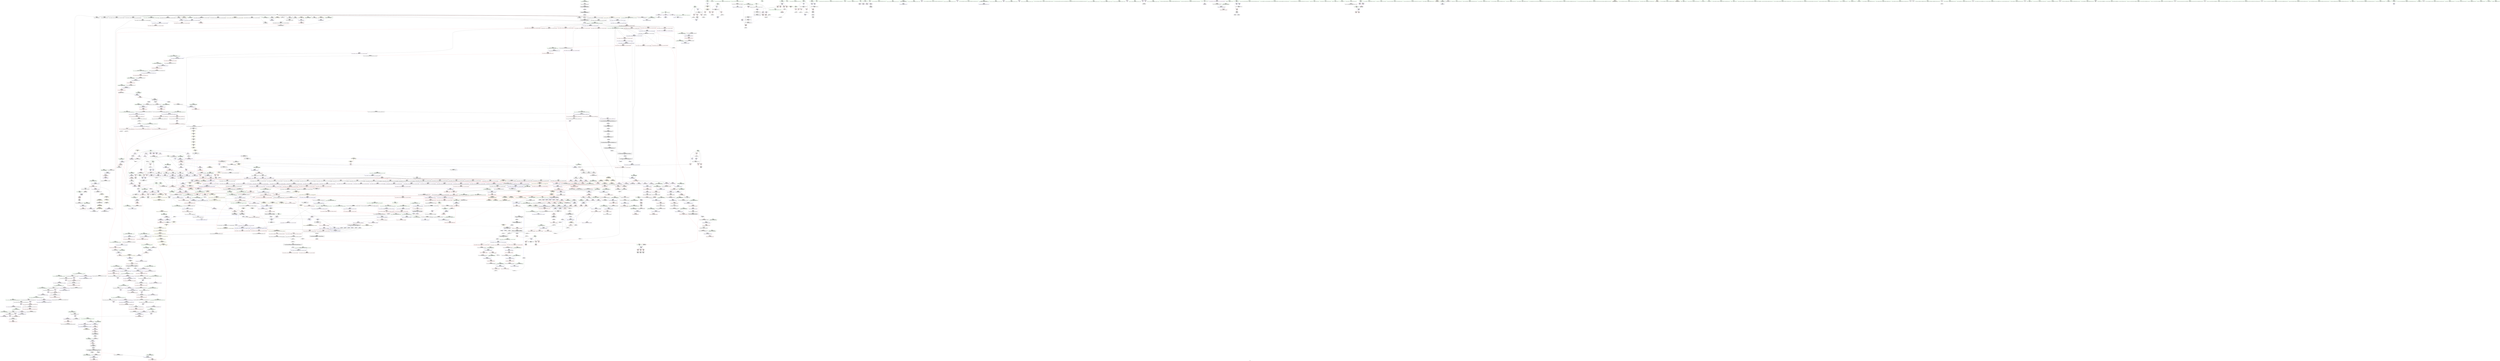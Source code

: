 digraph "SVFG" {
	label="SVFG";

	Node0x561d0219be50 [shape=record,color=grey,label="{NodeID: 0\nNullPtr|{|<s29>108}}"];
	Node0x561d0219be50 -> Node0x561d02486600[style=solid];
	Node0x561d0219be50 -> Node0x561d02486700[style=solid];
	Node0x561d0219be50 -> Node0x561d024867d0[style=solid];
	Node0x561d0219be50 -> Node0x561d024868a0[style=solid];
	Node0x561d0219be50 -> Node0x561d02486970[style=solid];
	Node0x561d0219be50 -> Node0x561d02486a40[style=solid];
	Node0x561d0219be50 -> Node0x561d02486b10[style=solid];
	Node0x561d0219be50 -> Node0x561d02486be0[style=solid];
	Node0x561d0219be50 -> Node0x561d02486cb0[style=solid];
	Node0x561d0219be50 -> Node0x561d02486d80[style=solid];
	Node0x561d0219be50 -> Node0x561d02486e50[style=solid];
	Node0x561d0219be50 -> Node0x561d02486f20[style=solid];
	Node0x561d0219be50 -> Node0x561d02486ff0[style=solid];
	Node0x561d0219be50 -> Node0x561d024870c0[style=solid];
	Node0x561d0219be50 -> Node0x561d02487190[style=solid];
	Node0x561d0219be50 -> Node0x561d02487260[style=solid];
	Node0x561d0219be50 -> Node0x561d02487330[style=solid];
	Node0x561d0219be50 -> Node0x561d02487400[style=solid];
	Node0x561d0219be50 -> Node0x561d024874d0[style=solid];
	Node0x561d0219be50 -> Node0x561d024875a0[style=solid];
	Node0x561d0219be50 -> Node0x561d02487670[style=solid];
	Node0x561d0219be50 -> Node0x561d0248f3e0[style=solid];
	Node0x561d0219be50 -> Node0x561d02491d80[style=solid];
	Node0x561d0219be50 -> Node0x561d02491e50[style=solid];
	Node0x561d0219be50 -> Node0x561d02491f20[style=solid];
	Node0x561d0219be50 -> Node0x561d024b3860[style=solid];
	Node0x561d0219be50 -> Node0x561d024d2b70[style=solid];
	Node0x561d0219be50 -> Node0x561d024d6f50[style=solid];
	Node0x561d0219be50 -> Node0x561d024d70d0[style=solid];
	Node0x561d0219be50:s29 -> Node0x561d025a92d0[style=solid,color=red];
	Node0x561d0248c190 [shape=record,color=red,label="{NodeID: 775\n1341\<--1340\n\<--\n_ZSt3maxImERKT_S2_S2_\n}"];
	Node0x561d0248c190 -> Node0x561d024d7850[style=solid];
	Node0x561d0251e1a0 [shape=record,color=black,label="{NodeID: 1550\nMR_35V_2 = PHI(MR_35V_3, MR_35V_1, )\npts\{218 \}\n}"];
	Node0x561d0251e1a0 -> Node0x561d024901e0[style=dashed];
	Node0x561d02482af0 [shape=record,color=purple,label="{NodeID: 443\n101\<--13\n\<--e\n__cxx_global_array_dtor\n}"];
	Node0x561d02482af0 -> Node0x561d024d2440[style=solid];
	Node0x561d025aefe0 [shape=record,color=black,label="{NodeID: 2325\n472 = PHI(307, 386, )\n0th arg _ZNSt6vectorIiSaIiEE3endEv }"];
	Node0x561d025aefe0 -> Node0x561d02491150[style=solid];
	Node0x561d02476a60 [shape=record,color=green,label="{NodeID: 111\n647\<--648\nthis.addr\<--this.addr_field_insensitive\n_ZNSaIiEC2Ev\n}"];
	Node0x561d02476a60 -> Node0x561d0249e8e0[style=solid];
	Node0x561d02476a60 -> Node0x561d02491ff0[style=solid];
	Node0x561d02491cb0 [shape=record,color=blue,label="{NodeID: 886\n630\<--629\nthis.addr\<--this\n_ZNSt12_Vector_baseIiSaIiEE12_Vector_implC2Ev\n}"];
	Node0x561d02491cb0 -> Node0x561d0249e810[style=dashed];
	Node0x561d0252c830 [shape=record,color=yellow,style=double,label="{NodeID: 1661\n30V_1 = ENCHI(MR_30V_0)\npts\{10 \}\nFun[_Z5inputv]}"];
	Node0x561d0252c830 -> Node0x561d0249acc0[style=dashed];
	Node0x561d0252c830 -> Node0x561d0249ad90[style=dashed];
	Node0x561d02498690 [shape=record,color=purple,label="{NodeID: 554\n1316\<--1314\n_M_finish\<--\n_ZNKSt6vectorIiSaIiEE4sizeEv\n}"];
	Node0x561d02498690 -> Node0x561d0248bbe0[style=solid];
	Node0x561d0247b0e0 [shape=record,color=green,label="{NodeID: 222\n1440\<--1441\n__result.addr\<--__result.addr_field_insensitive\n_ZSt22__uninitialized_copy_aISt13move_iteratorIPiES1_iET0_T_S4_S3_RSaIT1_E\n}"];
	Node0x561d0247b0e0 -> Node0x561d0248c9b0[style=solid];
	Node0x561d0247b0e0 -> Node0x561d024b6100[style=solid];
	Node0x561d024b6fa0 [shape=record,color=blue,label="{NodeID: 997\n1571\<--1566\n__result.addr\<--__result\n_ZSt4copyISt13move_iteratorIPiES1_ET0_T_S4_S3_\n}"];
	Node0x561d024b6fa0 -> Node0x561d0248d2a0[style=dashed];
	Node0x561d02535b30 [shape=record,color=yellow,style=double,label="{NodeID: 1772\n16V_1 = ENCHI(MR_16V_0)\npts\{150000 \}\nFun[_ZNSt6vectorIiSaIiEE17_M_realloc_insertIJRKiEEEvN9__gnu_cxx17__normal_iteratorIPiS1_EEDpOT_]|{|<s5>65|<s6>66}}"];
	Node0x561d02535b30 -> Node0x561d024a14c0[style=dashed];
	Node0x561d02535b30 -> Node0x561d024a1800[style=dashed];
	Node0x561d02535b30 -> Node0x561d024a19a0[style=dashed];
	Node0x561d02535b30 -> Node0x561d024a1b40[style=dashed];
	Node0x561d02535b30 -> Node0x561d024b3ee0[style=dashed];
	Node0x561d02535b30:s5 -> Node0x561d0252dbb0[style=dashed,color=red];
	Node0x561d02535b30:s6 -> Node0x561d02530970[style=dashed,color=red];
	Node0x561d0249e0c0 [shape=record,color=red,label="{NodeID: 665\n536\<--523\n\<--i\n_Z4goodv\n}"];
	Node0x561d0249e0c0 -> Node0x561d024894e0[style=solid];
	Node0x561d02489270 [shape=record,color=black,label="{NodeID: 333\n471\<--484\n_ZNSt6vectorIiSaIiEE3endEv_ret\<--\n_ZNSt6vectorIiSaIiEE3endEv\n|{<s0>25|<s1>28}}"];
	Node0x561d02489270:s0 -> Node0x561d025a2ad0[style=solid,color=blue];
	Node0x561d02489270:s1 -> Node0x561d025a2d50[style=solid,color=blue];
	Node0x561d025a5950 [shape=record,color=black,label="{NodeID: 2215\n1174 = PHI(1294, )\n}"];
	Node0x561d025a5950 -> Node0x561d024d6650[style=solid];
	Node0x561d021eb5b0 [shape=record,color=green,label="{NodeID: 1\n7\<--1\n__dso_handle\<--dummyObj\nGlob }"];
	Node0x561d0248c260 [shape=record,color=red,label="{NodeID: 776\n1343\<--1342\n\<--\n_ZSt3maxImERKT_S2_S2_\n}"];
	Node0x561d0248c260 -> Node0x561d024d7850[style=solid];
	Node0x561d0251e6a0 [shape=record,color=black,label="{NodeID: 1551\nMR_39V_3 = PHI(MR_39V_4, MR_39V_2, )\npts\{222 \}\n}"];
	Node0x561d0251e6a0 -> Node0x561d0249bf70[style=dashed];
	Node0x561d0251e6a0 -> Node0x561d0249c040[style=dashed];
	Node0x561d0251e6a0 -> Node0x561d024902b0[style=dashed];
	Node0x561d02482bc0 [shape=record,color=purple,label="{NodeID: 444\n108\<--13\n\<--e\n__cxx_global_array_dtor\n}"];
	Node0x561d02482bc0 -> Node0x561d024d61d0[style=solid];
	Node0x561d025af160 [shape=record,color=black,label="{NodeID: 2326\n453 = PHI(360, )\n0th arg _ZN9__gnu_cxxneIPiSt6vectorIiSaIiEEEEbRKNS_17__normal_iteratorIT_T0_EESA_ }"];
	Node0x561d025af160 -> Node0x561d02490fb0[style=solid];
	Node0x561d02476b30 [shape=record,color=green,label="{NodeID: 112\n653\<--654\n_ZN9__gnu_cxx13new_allocatorIiEC2Ev\<--_ZN9__gnu_cxx13new_allocatorIiEC2Ev_field_insensitive\n}"];
	Node0x561d02491d80 [shape=record,color=blue, style = dotted,label="{NodeID: 887\n638\<--3\n_M_start\<--dummyVal\n_ZNSt12_Vector_baseIiSaIiEE12_Vector_implC2Ev\n|{<s0>44}}"];
	Node0x561d02491d80:s0 -> Node0x561d0254f020[style=dashed,color=blue];
	Node0x561d02498760 [shape=record,color=purple,label="{NodeID: 555\n1319\<--1318\n_M_impl2\<--\n_ZNKSt6vectorIiSaIiEE4sizeEv\n}"];
	Node0x561d0247b1b0 [shape=record,color=green,label="{NodeID: 223\n1442\<--1443\n.addr\<--.addr_field_insensitive\n_ZSt22__uninitialized_copy_aISt13move_iteratorIPiES1_iET0_T_S4_S3_RSaIT1_E\n}"];
	Node0x561d0247b1b0 -> Node0x561d024b61d0[style=solid];
	Node0x561d024b7070 [shape=record,color=blue, style = dotted,label="{NodeID: 998\n1795\<--1797\noffset_0\<--dummyVal\n_ZSt4copyISt13move_iteratorIPiES1_ET0_T_S4_S3_\n}"];
	Node0x561d024b7070 -> Node0x561d0248d370[style=dashed];
	Node0x561d02535c10 [shape=record,color=yellow,style=double,label="{NodeID: 1773\n18V_1 = ENCHI(MR_18V_0)\npts\{150001 \}\nFun[_ZNSt6vectorIiSaIiEE17_M_realloc_insertIJRKiEEEvN9__gnu_cxx17__normal_iteratorIPiS1_EEDpOT_]|{|<s3>65|<s4>66}}"];
	Node0x561d02535c10 -> Node0x561d024a1730[style=dashed];
	Node0x561d02535c10 -> Node0x561d024a18d0[style=dashed];
	Node0x561d02535c10 -> Node0x561d024b3fb0[style=dashed];
	Node0x561d02535c10:s3 -> Node0x561d0252dbb0[style=dashed,color=red];
	Node0x561d02535c10:s4 -> Node0x561d02530970[style=dashed,color=red];
	Node0x561d0249e190 [shape=record,color=red,label="{NodeID: 666\n543\<--523\n\<--i\n_Z4goodv\n|{<s0>39}}"];
	Node0x561d0249e190:s0 -> Node0x561d025b0ad0[style=solid,color=red];
	Node0x561d02489340 [shape=record,color=black,label="{NodeID: 334\n486\<--493\n_ZNK9__gnu_cxx17__normal_iteratorIPiSt6vectorIiSaIiEEEdeEv_ret\<--\n_ZNK9__gnu_cxx17__normal_iteratorIPiSt6vectorIiSaIiEEEdeEv\n|{<s0>30}}"];
	Node0x561d02489340:s0 -> Node0x561d025a2fa0[style=solid,color=blue];
	Node0x561d025a5a90 [shape=record,color=black,label="{NodeID: 2216\n1177 = PHI(1294, )\n}"];
	Node0x561d025a5a90 -> Node0x561d024d3110[style=solid];
	Node0x561d021c7e80 [shape=record,color=green,label="{NodeID: 2\n9\<--1\n\<--dummyObj\nCan only get source location for instruction, argument, global var or function.|{<s0>32}}"];
	Node0x561d021c7e80:s0 -> Node0x561d025ac3e0[style=solid,color=red];
	Node0x561d0248c330 [shape=record,color=red,label="{NodeID: 777\n1359\<--1356\n\<--__a.addr\n_ZNSt16allocator_traitsISaIiEE8max_sizeERKS0_\n}"];
	Node0x561d0248c330 -> Node0x561d02480590[style=solid];
	Node0x561d0251eba0 [shape=record,color=black,label="{NodeID: 1552\nMR_16V_2 = PHI(MR_16V_4, MR_16V_1, )\npts\{150000 \}\n|{<s0>21|<s1>41}}"];
	Node0x561d0251eba0:s0 -> Node0x561d0252af60[style=dashed,color=red];
	Node0x561d0251eba0:s1 -> Node0x561d0254ed80[style=dashed,color=blue];
	Node0x561d02482c90 [shape=record,color=purple,label="{NodeID: 445\n238\<--13\narrayidx\<--e\n_Z5inputv\n|{<s0>16}}"];
	Node0x561d02482c90:s0 -> Node0x561d025a8920[style=solid,color=red];
	Node0x561d025af270 [shape=record,color=black,label="{NodeID: 2327\n454 = PHI(362, )\n1st arg _ZN9__gnu_cxxneIPiSt6vectorIiSaIiEEEEbRKNS_17__normal_iteratorIT_T0_EESA_ }"];
	Node0x561d025af270 -> Node0x561d02491080[style=solid];
	Node0x561d0247b6f0 [shape=record,color=green,label="{NodeID: 113\n658\<--659\nthis.addr\<--this.addr_field_insensitive\n_ZN9__gnu_cxx13new_allocatorIiEC2Ev\n}"];
	Node0x561d0247b6f0 -> Node0x561d0249e9b0[style=solid];
	Node0x561d0247b6f0 -> Node0x561d024920c0[style=solid];
	Node0x561d02491e50 [shape=record,color=blue, style = dotted,label="{NodeID: 888\n640\<--3\n_M_finish\<--dummyVal\n_ZNSt12_Vector_baseIiSaIiEE12_Vector_implC2Ev\n|{<s0>44}}"];
	Node0x561d02491e50:s0 -> Node0x561d0254f020[style=dashed,color=blue];
	Node0x561d02498830 [shape=record,color=purple,label="{NodeID: 556\n1320\<--1318\n_M_start\<--\n_ZNKSt6vectorIiSaIiEE4sizeEv\n}"];
	Node0x561d02498830 -> Node0x561d0248bcb0[style=solid];
	Node0x561d0247b280 [shape=record,color=green,label="{NodeID: 224\n1444\<--1445\nagg.tmp\<--agg.tmp_field_insensitive\n_ZSt22__uninitialized_copy_aISt13move_iteratorIPiES1_iET0_T_S4_S3_RSaIT1_E\n}"];
	Node0x561d0247b280 -> Node0x561d02480e80[style=solid];
	Node0x561d0247b280 -> Node0x561d02498b70[style=solid];
	Node0x561d024b7140 [shape=record,color=blue, style = dotted,label="{NodeID: 999\n1798\<--1800\noffset_0\<--dummyVal\n_ZSt4copyISt13move_iteratorIPiES1_ET0_T_S4_S3_\n}"];
	Node0x561d024b7140 -> Node0x561d0248d440[style=dashed];
	Node0x561d02535cf0 [shape=record,color=yellow,style=double,label="{NodeID: 1774\n278V_1 = ENCHI(MR_278V_0)\npts\{3610000 3630000 \}\nFun[_ZNSt6vectorIiSaIiEE17_M_realloc_insertIJRKiEEEvN9__gnu_cxx17__normal_iteratorIPiS1_EEDpOT_]}"];
	Node0x561d02535cf0 -> Node0x561d024a1590[style=dashed];
	Node0x561d02535cf0 -> Node0x561d024a1660[style=dashed];
	Node0x561d0249e260 [shape=record,color=red,label="{NodeID: 667\n549\<--523\n\<--i\n_Z4goodv\n}"];
	Node0x561d0249e260 -> Node0x561d024d4cd0[style=solid];
	Node0x561d02489410 [shape=record,color=black,label="{NodeID: 335\n495\<--516\n_ZN9__gnu_cxx17__normal_iteratorIPiSt6vectorIiSaIiEEEppEi_ret\<--\n_ZN9__gnu_cxx17__normal_iteratorIPiSt6vectorIiSaIiEEEppEi\n|{<s0>32}}"];
	Node0x561d02489410:s0 -> Node0x561d025a20e0[style=solid,color=blue];
	Node0x561d025a5bd0 [shape=record,color=black,label="{NodeID: 2217\n1193 = PHI(1268, )\n}"];
	Node0x561d025a5bd0 -> Node0x561d024a2770[style=solid];
	Node0x561d021974d0 [shape=record,color=green,label="{NodeID: 3\n18\<--1\n.str\<--dummyObj\nGlob }"];
	Node0x561d0248c400 [shape=record,color=red,label="{NodeID: 778\n1370\<--1367\nthis1\<--this.addr\n_ZNKSt12_Vector_baseIiSaIiEE19_M_get_Tp_allocatorEv\n}"];
	Node0x561d0248c400 -> Node0x561d02498900[style=solid];
	Node0x561d0251f0a0 [shape=record,color=black,label="{NodeID: 1553\nMR_18V_4 = PHI(MR_18V_6, MR_18V_2, )\npts\{150001 \}\n|{<s0>21|<s1>41}}"];
	Node0x561d0251f0a0:s0 -> Node0x561d0252b040[style=dashed,color=red];
	Node0x561d0251f0a0:s1 -> Node0x561d0254ed80[style=dashed,color=blue];
	Node0x561d02482d60 [shape=record,color=purple,label="{NodeID: 446\n265\<--13\narrayidx11\<--e\n_Z5inputv\n|{<s0>21}}"];
	Node0x561d02482d60:s0 -> Node0x561d025a9ef0[style=solid,color=red];
	Node0x561d025af380 [shape=record,color=black,label="{NodeID: 2328\n1355 = PHI(1301, )\n0th arg _ZNSt16allocator_traitsISaIiEE8max_sizeERKS0_ }"];
	Node0x561d025af380 -> Node0x561d024b58e0[style=solid];
	Node0x561d0247b780 [shape=record,color=green,label="{NodeID: 114\n667\<--668\n__first.addr\<--__first.addr_field_insensitive\n_ZSt8_DestroyIPiiEvT_S1_RSaIT0_E\n}"];
	Node0x561d0247b780 -> Node0x561d0249ea80[style=solid];
	Node0x561d0247b780 -> Node0x561d02492190[style=solid];
	Node0x561d02491f20 [shape=record,color=blue, style = dotted,label="{NodeID: 889\n642\<--3\n_M_end_of_storage\<--dummyVal\n_ZNSt12_Vector_baseIiSaIiEE12_Vector_implC2Ev\n|{<s0>44}}"];
	Node0x561d02491f20:s0 -> Node0x561d0254f020[style=dashed,color=blue];
	Node0x561d02498900 [shape=record,color=purple,label="{NodeID: 557\n1371\<--1370\n_M_impl\<--this1\n_ZNKSt12_Vector_baseIiSaIiEE19_M_get_Tp_allocatorEv\n}"];
	Node0x561d02498900 -> Node0x561d02480730[style=solid];
	Node0x561d0247b350 [shape=record,color=green,label="{NodeID: 225\n1446\<--1447\nagg.tmp2\<--agg.tmp2_field_insensitive\n_ZSt22__uninitialized_copy_aISt13move_iteratorIPiES1_iET0_T_S4_S3_RSaIT1_E\n}"];
	Node0x561d0247b350 -> Node0x561d02480f50[style=solid];
	Node0x561d0247b350 -> Node0x561d02498c40[style=solid];
	Node0x561d024b7210 [shape=record,color=blue,label="{NodeID: 1000\n1605\<--1602\n__first.addr\<--__first\n_ZSt14__copy_move_a2ILb1EPiS0_ET1_T0_S2_S1_\n}"];
	Node0x561d024b7210 -> Node0x561d0248d510[style=dashed];
	Node0x561d0249e330 [shape=record,color=red,label="{NodeID: 668\n539\<--538\n\<--arrayidx\n_Z4goodv\n}"];
	Node0x561d0249e330 -> Node0x561d024d6ad0[style=solid];
	Node0x561d024894e0 [shape=record,color=black,label="{NodeID: 336\n537\<--536\nidxprom\<--\n_Z4goodv\n}"];
	Node0x561d025a5d10 [shape=record,color=black,label="{NodeID: 2218\n1196 = PHI(1268, )\n}"];
	Node0x561d025a5d10 -> Node0x561d024a2840[style=solid];
	Node0x561d021a27b0 [shape=record,color=green,label="{NodeID: 4\n20\<--1\n.str.2\<--dummyObj\nGlob }"];
	Node0x561d0248c4d0 [shape=record,color=red,label="{NodeID: 779\n1379\<--1376\nthis1\<--this.addr\n_ZNK9__gnu_cxx13new_allocatorIiE8max_sizeEv\n}"];
	Node0x561d0251f5a0 [shape=record,color=black,label="{NodeID: 1554\nMR_43V_2 = PHI(MR_43V_4, MR_43V_1, )\npts\{1423 150002 \}\n|{<s0>21|<s1>21|<s2>41|<s3>41}}"];
	Node0x561d0251f5a0:s0 -> Node0x561d0252ae80[style=dashed,color=red];
	Node0x561d0251f5a0:s1 -> Node0x561d0252b120[style=dashed,color=red];
	Node0x561d0251f5a0:s2 -> Node0x561d025254d0[style=dashed,color=blue];
	Node0x561d0251f5a0:s3 -> Node0x561d0254ed80[style=dashed,color=blue];
	Node0x561d02482e30 [shape=record,color=purple,label="{NodeID: 447\n271\<--13\narrayidx13\<--e\n_Z5inputv\n|{<s0>22}}"];
	Node0x561d02482e30:s0 -> Node0x561d025a9ef0[style=solid,color=red];
	Node0x561d025af490 [shape=record,color=black,label="{NodeID: 2329\n1640 = PHI(1615, )\n0th arg _ZSt13__copy_move_aILb1EPiS0_ET1_T0_S2_S1_ }"];
	Node0x561d025af490 -> Node0x561d024b7550[style=solid];
	Node0x561d0247b850 [shape=record,color=green,label="{NodeID: 115\n669\<--670\n__last.addr\<--__last.addr_field_insensitive\n_ZSt8_DestroyIPiiEvT_S1_RSaIT0_E\n}"];
	Node0x561d0247b850 -> Node0x561d0249eb50[style=solid];
	Node0x561d0247b850 -> Node0x561d02492260[style=solid];
	Node0x561d02491ff0 [shape=record,color=blue,label="{NodeID: 890\n647\<--646\nthis.addr\<--this\n_ZNSaIiEC2Ev\n}"];
	Node0x561d02491ff0 -> Node0x561d0249e8e0[style=dashed];
	Node0x561d024989d0 [shape=record,color=purple,label="{NodeID: 558\n1448\<--1436\ncoerce.dive\<--__first\n_ZSt22__uninitialized_copy_aISt13move_iteratorIPiES1_iET0_T_S4_S3_RSaIT1_E\n}"];
	Node0x561d024989d0 -> Node0x561d024b5f60[style=solid];
	Node0x561d0247b420 [shape=record,color=green,label="{NodeID: 226\n1458\<--1459\nllvm.memcpy.p0i8.p0i8.i64\<--llvm.memcpy.p0i8.p0i8.i64_field_insensitive\n}"];
	Node0x561d024b72e0 [shape=record,color=blue,label="{NodeID: 1001\n1607\<--1603\n__last.addr\<--__last\n_ZSt14__copy_move_a2ILb1EPiS0_ET1_T0_S2_S1_\n}"];
	Node0x561d024b72e0 -> Node0x561d0248d5e0[style=dashed];
	Node0x561d0249e400 [shape=record,color=red,label="{NodeID: 669\n577\<--567\n\<--zn\nmain\n}"];
	Node0x561d0249e400 -> Node0x561d024d6050[style=solid];
	Node0x561d024895b0 [shape=record,color=black,label="{NodeID: 337\n520\<--555\n_Z4goodv_ret\<--\n_Z4goodv\n|{<s0>42}}"];
	Node0x561d024895b0:s0 -> Node0x561d025a3570[style=solid,color=blue];
	Node0x561d025a5e50 [shape=record,color=black,label="{NodeID: 2219\n1220 = PHI(1382, )\n}"];
	Node0x561d025a5e50 -> Node0x561d024d2b70[style=solid];
	Node0x561d0218be60 [shape=record,color=green,label="{NodeID: 5\n25\<--1\n.str.3\<--dummyObj\nGlob }"];
	Node0x561d0248c5a0 [shape=record,color=red,label="{NodeID: 780\n1391\<--1385\n\<--__a.addr\n_ZNSt16allocator_traitsISaIiEE8allocateERS0_m\n}"];
	Node0x561d0248c5a0 -> Node0x561d024809a0[style=solid];
	Node0x561d0251fad0 [shape=record,color=black,label="{NodeID: 1555\nMR_53V_3 = PHI(MR_53V_4, MR_53V_2, )\npts\{1423 \}\n|{<s0>21|<s1>22}}"];
	Node0x561d0251fad0:s0 -> Node0x561d0254dce0[style=dashed,color=blue];
	Node0x561d0251fad0:s1 -> Node0x561d0251f5a0[style=dashed,color=blue];
	Node0x561d02482f00 [shape=record,color=purple,label="{NodeID: 448\n377\<--13\narrayidx2\<--e\n_Z3dfsii\n|{<s0>27}}"];
	Node0x561d02482f00:s0 -> Node0x561d025adf30[style=solid,color=red];
	Node0x561d025af5d0 [shape=record,color=black,label="{NodeID: 2330\n1641 = PHI(1619, )\n1st arg _ZSt13__copy_move_aILb1EPiS0_ET1_T0_S2_S1_ }"];
	Node0x561d025af5d0 -> Node0x561d024b7620[style=solid];
	Node0x561d0247b920 [shape=record,color=green,label="{NodeID: 116\n671\<--672\n.addr\<--.addr_field_insensitive\n_ZSt8_DestroyIPiiEvT_S1_RSaIT0_E\n}"];
	Node0x561d0247b920 -> Node0x561d02492330[style=solid];
	Node0x561d024920c0 [shape=record,color=blue,label="{NodeID: 891\n658\<--657\nthis.addr\<--this\n_ZN9__gnu_cxx13new_allocatorIiEC2Ev\n}"];
	Node0x561d024920c0 -> Node0x561d0249e9b0[style=dashed];
	Node0x561d02498aa0 [shape=record,color=purple,label="{NodeID: 559\n1450\<--1438\ncoerce.dive1\<--__last\n_ZSt22__uninitialized_copy_aISt13move_iteratorIPiES1_iET0_T_S4_S3_RSaIT1_E\n}"];
	Node0x561d02498aa0 -> Node0x561d024b6030[style=solid];
	Node0x561d0247b520 [shape=record,color=green,label="{NodeID: 227\n1469\<--1470\n_ZSt18uninitialized_copyISt13move_iteratorIPiES1_ET0_T_S4_S3_\<--_ZSt18uninitialized_copyISt13move_iteratorIPiES1_ET0_T_S4_S3__field_insensitive\n}"];
	Node0x561d024b73b0 [shape=record,color=blue,label="{NodeID: 1002\n1609\<--1604\n__result.addr\<--__result\n_ZSt14__copy_move_a2ILb1EPiS0_ET1_T0_S2_S1_\n}"];
	Node0x561d024b73b0 -> Node0x561d0248d6b0[style=dashed];
	Node0x561d0249e4d0 [shape=record,color=red,label="{NodeID: 670\n576\<--569\n\<--zi\nmain\n}"];
	Node0x561d0249e4d0 -> Node0x561d024d6050[style=solid];
	Node0x561d02489680 [shape=record,color=black,label="{NodeID: 338\n584\<--583\n\<--call1\nmain\n}"];
	Node0x561d025a5f90 [shape=record,color=black,label="{NodeID: 2220\n1249 = PHI(1472, )\n}"];
	Node0x561d025a5f90 -> Node0x561d024b4ff0[style=solid];
	Node0x561d02472d40 [shape=record,color=green,label="{NodeID: 6\n27\<--1\n.str.4\<--dummyObj\nGlob }"];
	Node0x561d0248c670 [shape=record,color=red,label="{NodeID: 781\n1393\<--1387\n\<--__n.addr\n_ZNSt16allocator_traitsISaIiEE8allocateERS0_m\n|{<s0>108}}"];
	Node0x561d0248c670:s0 -> Node0x561d025a91c0[style=solid,color=red];
	Node0x561d0251ffd0 [shape=record,color=black,label="{NodeID: 1556\nMR_16V_2 = PHI(MR_16V_3, MR_16V_1, )\npts\{150000 \}\n|{<s0>21|<s1>22}}"];
	Node0x561d0251ffd0:s0 -> Node0x561d0254daa0[style=dashed,color=blue];
	Node0x561d0251ffd0:s1 -> Node0x561d0251eba0[style=dashed,color=blue];
	Node0x561d02482fd0 [shape=record,color=purple,label="{NodeID: 449\n386\<--13\narrayidx4\<--e\n_Z3dfsii\n|{<s0>28}}"];
	Node0x561d02482fd0:s0 -> Node0x561d025aefe0[style=solid,color=red];
	Node0x561d025af710 [shape=record,color=black,label="{NodeID: 2331\n1642 = PHI(1621, )\n2nd arg _ZSt13__copy_move_aILb1EPiS0_ET1_T0_S2_S1_ }"];
	Node0x561d025af710 -> Node0x561d024b76f0[style=solid];
	Node0x561d0247b9f0 [shape=record,color=green,label="{NodeID: 117\n679\<--680\n_ZSt8_DestroyIPiEvT_S1_\<--_ZSt8_DestroyIPiEvT_S1__field_insensitive\n}"];
	Node0x561d02492190 [shape=record,color=blue,label="{NodeID: 892\n667\<--664\n__first.addr\<--__first\n_ZSt8_DestroyIPiiEvT_S1_RSaIT0_E\n}"];
	Node0x561d02492190 -> Node0x561d0249ea80[style=dashed];
	Node0x561d0252cdd0 [shape=record,color=yellow,style=double,label="{NodeID: 1667\n16V_1 = ENCHI(MR_16V_0)\npts\{150000 \}\nFun[_Z5inputv]|{|<s1>16}}"];
	Node0x561d0252cdd0 -> Node0x561d0251eba0[style=dashed];
	Node0x561d0252cdd0:s1 -> Node0x561d02529500[style=dashed,color=red];
	Node0x561d02498b70 [shape=record,color=purple,label="{NodeID: 560\n1464\<--1444\ncoerce.dive3\<--agg.tmp\n_ZSt22__uninitialized_copy_aISt13move_iteratorIPiES1_iET0_T_S4_S3_RSaIT1_E\n}"];
	Node0x561d02498b70 -> Node0x561d0248ca80[style=solid];
	Node0x561d0247b620 [shape=record,color=green,label="{NodeID: 228\n1474\<--1475\nretval\<--retval_field_insensitive\n_ZSt32__make_move_if_noexcept_iteratorIiSt13move_iteratorIPiEET0_PT_\n|{|<s1>115}}"];
	Node0x561d0247b620 -> Node0x561d02499050[style=solid];
	Node0x561d0247b620:s1 -> Node0x561d025afc10[style=solid,color=red];
	Node0x561d024b7480 [shape=record,color=blue,label="{NodeID: 1003\n1630\<--1627\ncoerce.dive\<--__it.coerce\n_ZSt12__miter_baseIPiEDTcl12__miter_basecldtfp_4baseEEESt13move_iteratorIT_E\n|{<s0>131}}"];
	Node0x561d024b7480:s0 -> Node0x561d02537da0[style=dashed,color=red];
	Node0x561d025360a0 [shape=record,color=yellow,style=double,label="{NodeID: 1778\n60V_1 = ENCHI(MR_60V_0)\npts\{216 218 \}\nFun[_ZNSt6vectorIiSaIiEE17_M_realloc_insertIJRKiEEEvN9__gnu_cxx17__normal_iteratorIPiS1_EEDpOT_]|{<s0>70}}"];
	Node0x561d025360a0:s0 -> Node0x561d0251d110[style=dashed,color=red];
	Node0x561d0249e5a0 [shape=record,color=red,label="{NodeID: 671\n581\<--569\n\<--zi\nmain\n}"];
	Node0x561d0249e5a0 -> Node0x561d024d3dd0[style=solid];
	Node0x561d02489750 [shape=record,color=black,label="{NodeID: 339\n634\<--633\n\<--this1\n_ZNSt12_Vector_baseIiSaIiEE12_Vector_implC2Ev\n|{<s0>47}}"];
	Node0x561d02489750:s0 -> Node0x561d025aac90[style=solid,color=red];
	Node0x561d025a60d0 [shape=record,color=black,label="{NodeID: 2221\n1255 = PHI(1472, )\n}"];
	Node0x561d025a60d0 -> Node0x561d024b50c0[style=solid];
	Node0x561d024729d0 [shape=record,color=green,label="{NodeID: 7\n29\<--1\n.str.5\<--dummyObj\nGlob }"];
	Node0x561d0248c740 [shape=record,color=red,label="{NodeID: 782\n1411\<--1402\nthis1\<--this.addr\n_ZN9__gnu_cxx13new_allocatorIiE8allocateEmPKv\n|{<s0>109}}"];
	Node0x561d0248c740:s0 -> Node0x561d025b0d70[style=solid,color=red];
	Node0x561d025204d0 [shape=record,color=black,label="{NodeID: 1557\nMR_18V_3 = PHI(MR_18V_4, MR_18V_2, )\npts\{150001 \}\n|{<s0>21|<s1>22}}"];
	Node0x561d025204d0:s0 -> Node0x561d0254dc00[style=dashed,color=blue];
	Node0x561d025204d0:s1 -> Node0x561d0251f0a0[style=dashed,color=blue];
	Node0x561d024830a0 [shape=record,color=purple,label="{NodeID: 450\n172\<--16\narrayidx\<--name\n_Z4findPc\n}"];
	Node0x561d025af850 [shape=record,color=black,label="{NodeID: 2332\n818 = PHI(810, )\n0th arg _ZN9__gnu_cxx13new_allocatorIiE10deallocateEPim }"];
	Node0x561d025af850 -> Node0x561d02493030[style=solid];
	Node0x561d0247bac0 [shape=record,color=green,label="{NodeID: 118\n684\<--685\nthis.addr\<--this.addr_field_insensitive\n_ZNSt12_Vector_baseIiSaIiEE19_M_get_Tp_allocatorEv\n}"];
	Node0x561d0247bac0 -> Node0x561d0249ec20[style=solid];
	Node0x561d0247bac0 -> Node0x561d02492400[style=solid];
	Node0x561d02492260 [shape=record,color=blue,label="{NodeID: 893\n669\<--665\n__last.addr\<--__last\n_ZSt8_DestroyIPiiEvT_S1_RSaIT0_E\n}"];
	Node0x561d02492260 -> Node0x561d0249eb50[style=dashed];
	Node0x561d02498c40 [shape=record,color=purple,label="{NodeID: 561\n1466\<--1446\ncoerce.dive4\<--agg.tmp2\n_ZSt22__uninitialized_copy_aISt13move_iteratorIPiES1_iET0_T_S4_S3_RSaIT1_E\n}"];
	Node0x561d02498c40 -> Node0x561d0248cb50[style=solid];
	Node0x561d02483b20 [shape=record,color=green,label="{NodeID: 229\n1476\<--1477\n__i.addr\<--__i.addr_field_insensitive\n_ZSt32__make_move_if_noexcept_iteratorIiSt13move_iteratorIPiEET0_PT_\n}"];
	Node0x561d02483b20 -> Node0x561d0248cc20[style=solid];
	Node0x561d02483b20 -> Node0x561d024b6440[style=solid];
	Node0x561d024b7550 [shape=record,color=blue,label="{NodeID: 1004\n1643\<--1640\n__first.addr\<--__first\n_ZSt13__copy_move_aILb1EPiS0_ET1_T0_S2_S1_\n}"];
	Node0x561d024b7550 -> Node0x561d0248d780[style=dashed];
	Node0x561d02536180 [shape=record,color=yellow,style=double,label="{NodeID: 1779\n53V_1 = ENCHI(MR_53V_0)\npts\{1423 \}\nFun[_ZNSt20__uninitialized_copyILb1EE13__uninit_copyISt13move_iteratorIPiES3_EET0_T_S6_S5_]|{<s0>121}}"];
	Node0x561d02536180:s0 -> Node0x561d02528f90[style=dashed,color=red];
	Node0x561d0249e670 [shape=record,color=red,label="{NodeID: 672\n593\<--569\n\<--zi\nmain\n}"];
	Node0x561d0249e670 -> Node0x561d024d4250[style=solid];
	Node0x561d02489820 [shape=record,color=black,label="{NodeID: 340\n651\<--650\n\<--this1\n_ZNSaIiEC2Ev\n|{<s0>48}}"];
	Node0x561d02489820:s0 -> Node0x561d025a9b60[style=solid,color=red];
	Node0x561d025a6210 [shape=record,color=black,label="{NodeID: 2222\n1264 = PHI(1431, )\n}"];
	Node0x561d025a6210 -> Node0x561d0247fca0[style=solid];
	Node0x561d02472e20 [shape=record,color=green,label="{NodeID: 8\n31\<--1\n.str.6\<--dummyObj\nGlob }"];
	Node0x561d0248c810 [shape=record,color=red,label="{NodeID: 783\n1412\<--1404\n\<--__n.addr\n_ZN9__gnu_cxx13new_allocatorIiE8allocateEmPKv\n}"];
	Node0x561d0248c810 -> Node0x561d024d67d0[style=solid];
	Node0x561d025209d0 [shape=record,color=black,label="{NodeID: 1558\nMR_20V_2 = PHI(MR_20V_3, MR_20V_1, )\npts\{150002 \}\n|{<s0>21|<s1>22}}"];
	Node0x561d025209d0:s0 -> Node0x561d0254dce0[style=dashed,color=blue];
	Node0x561d025209d0:s1 -> Node0x561d0251f5a0[style=dashed,color=blue];
	Node0x561d02483170 [shape=record,color=purple,label="{NodeID: 451\n173\<--16\narraydecay\<--name\n_Z4findPc\n}"];
	Node0x561d025af990 [shape=record,color=black,label="{NodeID: 2333\n819 = PHI(811, )\n1st arg _ZN9__gnu_cxx13new_allocatorIiE10deallocateEPim }"];
	Node0x561d025af990 -> Node0x561d02493100[style=solid];
	Node0x561d0247bb90 [shape=record,color=green,label="{NodeID: 119\n693\<--694\nthis.addr\<--this.addr_field_insensitive\n_ZNSt12_Vector_baseIiSaIiEED2Ev\n}"];
	Node0x561d0247bb90 -> Node0x561d0249ecf0[style=solid];
	Node0x561d0247bb90 -> Node0x561d024924d0[style=solid];
	Node0x561d02492330 [shape=record,color=blue,label="{NodeID: 894\n671\<--666\n.addr\<--\n_ZSt8_DestroyIPiiEvT_S1_RSaIT0_E\n}"];
	Node0x561d02498d10 [shape=record,color=purple,label="{NodeID: 562\n1777\<--1454\noffset_0\<--\n}"];
	Node0x561d02498d10 -> Node0x561d024b62a0[style=solid];
	Node0x561d02483bf0 [shape=record,color=green,label="{NodeID: 230\n1481\<--1482\n_ZNSt13move_iteratorIPiEC2ES0_\<--_ZNSt13move_iteratorIPiEC2ES0__field_insensitive\n}"];
	Node0x561d024b7620 [shape=record,color=blue,label="{NodeID: 1005\n1645\<--1641\n__last.addr\<--__last\n_ZSt13__copy_move_aILb1EPiS0_ET1_T0_S2_S1_\n}"];
	Node0x561d024b7620 -> Node0x561d0248d850[style=dashed];
	Node0x561d0249e740 [shape=record,color=red,label="{NodeID: 673\n606\<--603\nthis1\<--this.addr\n_ZNSt12_Vector_baseIiSaIiEEC2Ev\n}"];
	Node0x561d0249e740 -> Node0x561d02495df0[style=solid];
	Node0x561d024898f0 [shape=record,color=black,label="{NodeID: 341\n689\<--688\n\<--_M_impl\n_ZNSt12_Vector_baseIiSaIiEE19_M_get_Tp_allocatorEv\n}"];
	Node0x561d024898f0 -> Node0x561d024899c0[style=solid];
	Node0x561d025a6350 [shape=record,color=black,label="{NodeID: 2223\n1301 = PHI(1365, )\n|{<s0>106}}"];
	Node0x561d025a6350:s0 -> Node0x561d025af380[style=solid,color=red];
	Node0x561d02473750 [shape=record,color=green,label="{NodeID: 9\n34\<--1\n\<--dummyObj\nCan only get source location for instruction, argument, global var or function.}"];
	Node0x561d0248c8e0 [shape=record,color=red,label="{NodeID: 784\n1420\<--1404\n\<--__n.addr\n_ZN9__gnu_cxx13new_allocatorIiE8allocateEmPKv\n}"];
	Node0x561d0248c8e0 -> Node0x561d024d5450[style=solid];
	Node0x561d02520ed0 [shape=record,color=black,label="{NodeID: 1559\nMR_58V_2 = PHI(MR_58V_3, MR_58V_1, )\npts\{3040000 \}\n}"];
	Node0x561d02483240 [shape=record,color=purple,label="{NodeID: 452\n191\<--16\narrayidx3\<--name\n_Z4findPc\n}"];
	Node0x561d025afad0 [shape=record,color=black,label="{NodeID: 2334\n820 = PHI(812, )\n2nd arg _ZN9__gnu_cxx13new_allocatorIiE10deallocateEPim }"];
	Node0x561d025afad0 -> Node0x561d024931d0[style=solid];
	Node0x561d0247bc60 [shape=record,color=green,label="{NodeID: 120\n695\<--696\nexn.slot\<--exn.slot_field_insensitive\n_ZNSt12_Vector_baseIiSaIiEED2Ev\n}"];
	Node0x561d0247bc60 -> Node0x561d0249edc0[style=solid];
	Node0x561d0247bc60 -> Node0x561d024925a0[style=solid];
	Node0x561d02492400 [shape=record,color=blue,label="{NodeID: 895\n684\<--683\nthis.addr\<--this\n_ZNSt12_Vector_baseIiSaIiEE19_M_get_Tp_allocatorEv\n}"];
	Node0x561d02492400 -> Node0x561d0249ec20[style=dashed];
	Node0x561d02498de0 [shape=record,color=purple,label="{NodeID: 563\n1778\<--1455\noffset_0\<--\n}"];
	Node0x561d02498de0 -> Node0x561d0248e890[style=solid];
	Node0x561d02483cf0 [shape=record,color=green,label="{NodeID: 231\n1490\<--1491\n__first\<--__first_field_insensitive\n_ZSt18uninitialized_copyISt13move_iteratorIPiES1_ET0_T_S4_S3_\n}"];
	Node0x561d02483cf0 -> Node0x561d024811c0[style=solid];
	Node0x561d02483cf0 -> Node0x561d02499120[style=solid];
	Node0x561d024b76f0 [shape=record,color=blue,label="{NodeID: 1006\n1647\<--1642\n__result.addr\<--__result\n_ZSt13__copy_move_aILb1EPiS0_ET1_T0_S2_S1_\n}"];
	Node0x561d024b76f0 -> Node0x561d0248d920[style=dashed];
	Node0x561d0249e810 [shape=record,color=red,label="{NodeID: 674\n633\<--630\nthis1\<--this.addr\n_ZNSt12_Vector_baseIiSaIiEE12_Vector_implC2Ev\n}"];
	Node0x561d0249e810 -> Node0x561d02489750[style=solid];
	Node0x561d0249e810 -> Node0x561d02495ec0[style=solid];
	Node0x561d0249e810 -> Node0x561d02495f90[style=solid];
	Node0x561d0249e810 -> Node0x561d02496060[style=solid];
	Node0x561d024899c0 [shape=record,color=black,label="{NodeID: 342\n682\<--689\n_ZNSt12_Vector_baseIiSaIiEE19_M_get_Tp_allocatorEv_ret\<--\n_ZNSt12_Vector_baseIiSaIiEE19_M_get_Tp_allocatorEv\n|{<s0>8|<s1>60|<s2>72|<s3>75|<s4>80|<s5>84}}"];
	Node0x561d024899c0:s0 -> Node0x561d025928a0[style=solid,color=blue];
	Node0x561d024899c0:s1 -> Node0x561d025a3f50[style=solid,color=blue];
	Node0x561d024899c0:s2 -> Node0x561d025a4a90[style=solid,color=blue];
	Node0x561d024899c0:s3 -> Node0x561d025a4e50[style=solid,color=blue];
	Node0x561d024899c0:s4 -> Node0x561d025a38b0[style=solid,color=blue];
	Node0x561d024899c0:s5 -> Node0x561d025a3a50[style=solid,color=blue];
	Node0x561d025a6490 [shape=record,color=black,label="{NodeID: 2224\n1304 = PHI(1354, )\n}"];
	Node0x561d025a6490 -> Node0x561d0247ffe0[style=solid];
	Node0x561d024737e0 [shape=record,color=green,label="{NodeID: 10\n186\<--1\n\<--dummyObj\nCan only get source location for instruction, argument, global var or function.|{<s0>39}}"];
	Node0x561d024737e0:s0 -> Node0x561d025b0c20[style=solid,color=red];
	Node0x561d0248c9b0 [shape=record,color=red,label="{NodeID: 785\n1463\<--1440\n\<--__result.addr\n_ZSt22__uninitialized_copy_aISt13move_iteratorIPiES1_iET0_T_S4_S3_RSaIT1_E\n|{<s0>114}}"];
	Node0x561d0248c9b0:s0 -> Node0x561d025ad690[style=solid,color=red];
	Node0x561d025213d0 [shape=record,color=black,label="{NodeID: 1560\nMR_2V_2 = PHI(MR_2V_3, MR_2V_1, )\npts\{150000 150001 150002 \}\n|{<s0>3}}"];
	Node0x561d025213d0:s0 -> Node0x561d0252d1b0[style=dashed,color=red];
	Node0x561d02483310 [shape=record,color=purple,label="{NodeID: 453\n192\<--16\narraydecay4\<--name\n_Z4findPc\n}"];
	Node0x561d02483310 -> Node0x561d02488090[style=solid];
	Node0x561d025afc10 [shape=record,color=black,label="{NodeID: 2335\n1730 = PHI(1474, )\n0th arg _ZNSt13move_iteratorIPiEC2ES0_ }"];
	Node0x561d025afc10 -> Node0x561d024b7f10[style=solid];
	Node0x561d0247bd30 [shape=record,color=green,label="{NodeID: 121\n697\<--698\nehselector.slot\<--ehselector.slot_field_insensitive\n_ZNSt12_Vector_baseIiSaIiEED2Ev\n}"];
	Node0x561d0247bd30 -> Node0x561d02492670[style=solid];
	Node0x561d024924d0 [shape=record,color=blue,label="{NodeID: 896\n693\<--692\nthis.addr\<--this\n_ZNSt12_Vector_baseIiSaIiEED2Ev\n}"];
	Node0x561d024924d0 -> Node0x561d0249ecf0[style=dashed];
	Node0x561d0252d1b0 [shape=record,color=yellow,style=double,label="{NodeID: 1671\n2V_1 = ENCHI(MR_2V_0)\npts\{150000 150001 150002 \}\nFun[_ZNSt6vectorIiSaIiEEC2Ev]|{<s0>5}}"];
	Node0x561d0252d1b0:s0 -> Node0x561d025369f0[style=dashed,color=red];
	Node0x561d02498eb0 [shape=record,color=purple,label="{NodeID: 564\n1780\<--1460\noffset_0\<--\n}"];
	Node0x561d02498eb0 -> Node0x561d024b6370[style=solid];
	Node0x561d02483dc0 [shape=record,color=green,label="{NodeID: 232\n1492\<--1493\n__last\<--__last_field_insensitive\n_ZSt18uninitialized_copyISt13move_iteratorIPiES1_ET0_T_S4_S3_\n}"];
	Node0x561d02483dc0 -> Node0x561d02481290[style=solid];
	Node0x561d02483dc0 -> Node0x561d024991f0[style=solid];
	Node0x561d024b77c0 [shape=record,color=blue,label="{NodeID: 1007\n1649\<--1508\n__simple\<--\n_ZSt13__copy_move_aILb1EPiS0_ET1_T0_S2_S1_\n}"];
	Node0x561d0249e8e0 [shape=record,color=red,label="{NodeID: 675\n650\<--647\nthis1\<--this.addr\n_ZNSaIiEC2Ev\n}"];
	Node0x561d0249e8e0 -> Node0x561d02489820[style=solid];
	Node0x561d02489a90 [shape=record,color=black,label="{NodeID: 343\n710\<--706\nsub.ptr.lhs.cast\<--\n_ZNSt12_Vector_baseIiSaIiEED2Ev\n}"];
	Node0x561d02489a90 -> Node0x561d024d46d0[style=solid];
	Node0x561d025a65d0 [shape=record,color=black,label="{NodeID: 2225\n1361 = PHI(1374, )\n}"];
	Node0x561d025a65d0 -> Node0x561d02480660[style=solid];
	Node0x561d02473870 [shape=record,color=green,label="{NodeID: 11\n233\<--1\n\<--dummyObj\nCan only get source location for instruction, argument, global var or function.}"];
	Node0x561d0248ca80 [shape=record,color=red,label="{NodeID: 786\n1465\<--1464\n\<--coerce.dive3\n_ZSt22__uninitialized_copy_aISt13move_iteratorIPiES1_iET0_T_S4_S3_RSaIT1_E\n|{<s0>114}}"];
	Node0x561d0248ca80:s0 -> Node0x561d025ad470[style=solid,color=red];
	Node0x561d025218d0 [shape=record,color=black,label="{NodeID: 1561\nMR_37V_3 = PHI(MR_37V_4, MR_37V_2, )\npts\{220 \}\n}"];
	Node0x561d025218d0 -> Node0x561d0249bd00[style=dashed];
	Node0x561d025218d0 -> Node0x561d0249bdd0[style=dashed];
	Node0x561d025218d0 -> Node0x561d0249bea0[style=dashed];
	Node0x561d025218d0 -> Node0x561d0248ff70[style=dashed];
	Node0x561d024833e0 [shape=record,color=purple,label="{NodeID: 454\n223\<--18\n\<--.str\n_Z5inputv\n}"];
	Node0x561d025afd50 [shape=record,color=black,label="{NodeID: 2336\n1731 = PHI(1479, )\n1st arg _ZNSt13move_iteratorIPiEC2ES0_ }"];
	Node0x561d025afd50 -> Node0x561d024b7fe0[style=solid];
	Node0x561d0247be00 [shape=record,color=green,label="{NodeID: 122\n716\<--717\n_ZNSt12_Vector_baseIiSaIiEE13_M_deallocateEPim\<--_ZNSt12_Vector_baseIiSaIiEE13_M_deallocateEPim_field_insensitive\n}"];
	Node0x561d024925a0 [shape=record,color=blue,label="{NodeID: 897\n695\<--724\nexn.slot\<--\n_ZNSt12_Vector_baseIiSaIiEED2Ev\n}"];
	Node0x561d024925a0 -> Node0x561d0249edc0[style=dashed];
	Node0x561d0252d290 [shape=record,color=yellow,style=double,label="{NodeID: 1672\n292V_1 = ENCHI(MR_292V_0)\npts\{1134 \}\nFun[_ZSt3maxImERKT_S2_S2_]}"];
	Node0x561d0252d290 -> Node0x561d0248c260[style=dashed];
	Node0x561d02498f80 [shape=record,color=purple,label="{NodeID: 565\n1781\<--1461\noffset_0\<--\n}"];
	Node0x561d02498f80 -> Node0x561d0248e960[style=solid];
	Node0x561d02483e90 [shape=record,color=green,label="{NodeID: 233\n1494\<--1495\n__result.addr\<--__result.addr_field_insensitive\n_ZSt18uninitialized_copyISt13move_iteratorIPiES1_ET0_T_S4_S3_\n}"];
	Node0x561d02483e90 -> Node0x561d0248cdc0[style=solid];
	Node0x561d02483e90 -> Node0x561d024b66b0[style=solid];
	Node0x561d024b7890 [shape=record,color=blue,label="{NodeID: 1008\n1664\<--1663\n__it.addr\<--__it\n_ZSt12__niter_baseIPiET_S1_\n}"];
	Node0x561d024b7890 -> Node0x561d0248d9f0[style=dashed];
	Node0x561d0249e9b0 [shape=record,color=red,label="{NodeID: 676\n661\<--658\nthis1\<--this.addr\n_ZN9__gnu_cxx13new_allocatorIiEC2Ev\n}"];
	Node0x561d02489b60 [shape=record,color=black,label="{NodeID: 344\n711\<--709\nsub.ptr.rhs.cast\<--\n_ZNSt12_Vector_baseIiSaIiEED2Ev\n}"];
	Node0x561d02489b60 -> Node0x561d024d46d0[style=solid];
	Node0x561d025a6710 [shape=record,color=black,label="{NodeID: 2226\n1394 = PHI(1398, )\n}"];
	Node0x561d025a6710 -> Node0x561d02480a70[style=solid];
	Node0x561d02473970 [shape=record,color=green,label="{NodeID: 12\n421\<--1\n\<--dummyObj\nCan only get source location for instruction, argument, global var or function.}"];
	Node0x561d0248cb50 [shape=record,color=red,label="{NodeID: 787\n1467\<--1466\n\<--coerce.dive4\n_ZSt22__uninitialized_copy_aISt13move_iteratorIPiES1_iET0_T_S4_S3_RSaIT1_E\n|{<s0>114}}"];
	Node0x561d0248cb50:s0 -> Node0x561d025ad580[style=solid,color=red];
	Node0x561d02521dd0 [shape=record,color=black,label="{NodeID: 1562\nMR_18V_2 = PHI(MR_18V_3, MR_18V_1, )\npts\{150001 \}\n|{|<s1>16}}"];
	Node0x561d02521dd0 -> Node0x561d0251f0a0[style=dashed];
	Node0x561d02521dd0:s1 -> Node0x561d025296f0[style=dashed,color=red];
	Node0x561d024834b0 [shape=record,color=purple,label="{NodeID: 455\n572\<--18\n\<--.str\nmain\n}"];
	Node0x561d025afe90 [shape=record,color=black,label="{NodeID: 2337\n910 = PHI(307, )\n0th arg _ZNSt6vectorIiSaIiEE17_M_realloc_insertIJRKiEEEvN9__gnu_cxx17__normal_iteratorIPiS1_EEDpOT_ }"];
	Node0x561d025afe90 -> Node0x561d024939f0[style=solid];
	Node0x561d0247bf00 [shape=record,color=green,label="{NodeID: 123\n720\<--721\n_ZNSt12_Vector_baseIiSaIiEE12_Vector_implD2Ev\<--_ZNSt12_Vector_baseIiSaIiEE12_Vector_implD2Ev_field_insensitive\n}"];
	Node0x561d02492670 [shape=record,color=blue,label="{NodeID: 898\n697\<--726\nehselector.slot\<--\n_ZNSt12_Vector_baseIiSaIiEED2Ev\n}"];
	Node0x561d0252d3a0 [shape=record,color=yellow,style=double,label="{NodeID: 1673\n298V_1 = ENCHI(MR_298V_0)\npts\{1140 \}\nFun[_ZSt3maxImERKT_S2_S2_]}"];
	Node0x561d0252d3a0 -> Node0x561d0248c190[style=dashed];
	Node0x561d02499050 [shape=record,color=purple,label="{NodeID: 566\n1483\<--1474\ncoerce.dive\<--retval\n_ZSt32__make_move_if_noexcept_iteratorIiSt13move_iteratorIPiEET0_PT_\n}"];
	Node0x561d02499050 -> Node0x561d0248ccf0[style=solid];
	Node0x561d02483f60 [shape=record,color=green,label="{NodeID: 234\n1496\<--1497\n__assignable\<--__assignable_field_insensitive\n_ZSt18uninitialized_copyISt13move_iteratorIPiES1_ET0_T_S4_S3_\n}"];
	Node0x561d02483f60 -> Node0x561d024b6780[style=solid];
	Node0x561d024b7960 [shape=record,color=blue,label="{NodeID: 1009\n1673\<--1670\n__first.addr\<--__first\n_ZNSt11__copy_moveILb1ELb1ESt26random_access_iterator_tagE8__copy_mIiEEPT_PKS3_S6_S4_\n}"];
	Node0x561d024b7960 -> Node0x561d0248dac0[style=dashed];
	Node0x561d024b7960 -> Node0x561d0248db90[style=dashed];
	Node0x561d0249ea80 [shape=record,color=red,label="{NodeID: 677\n676\<--667\n\<--__first.addr\n_ZSt8_DestroyIPiiEvT_S1_RSaIT0_E\n|{<s0>49}}"];
	Node0x561d0249ea80:s0 -> Node0x561d025a8d80[style=solid,color=red];
	Node0x561d02489c30 [shape=record,color=black,label="{NodeID: 345\n777\<--776\n\<--_M_impl\n_ZNSt12_Vector_baseIiSaIiEE13_M_deallocateEPim\n|{<s0>55}}"];
	Node0x561d02489c30:s0 -> Node0x561d025ae550[style=solid,color=red];
	Node0x561d025a6850 [shape=record,color=black,label="{NodeID: 2227\n1413 = PHI(1374, )\n}"];
	Node0x561d025a6850 -> Node0x561d024d67d0[style=solid];
	Node0x561d02473a70 [shape=record,color=green,label="{NodeID: 13\n431\<--1\n\<--dummyObj\nCan only get source location for instruction, argument, global var or function.}"];
	Node0x561d0248cc20 [shape=record,color=red,label="{NodeID: 788\n1479\<--1476\n\<--__i.addr\n_ZSt32__make_move_if_noexcept_iteratorIiSt13move_iteratorIPiEET0_PT_\n|{<s0>115}}"];
	Node0x561d0248cc20:s0 -> Node0x561d025afd50[style=solid,color=red];
	Node0x561d02483580 [shape=record,color=purple,label="{NodeID: 456\n253\<--20\n\<--.str.2\n_Z5inputv\n}"];
	Node0x561d025affd0 [shape=record,color=black,label="{NodeID: 2338\n911 = PHI(343, )\n1st arg _ZNSt6vectorIiSaIiEE17_M_realloc_insertIJRKiEEEvN9__gnu_cxx17__normal_iteratorIPiS1_EEDpOT_ }"];
	Node0x561d025affd0 -> Node0x561d02493920[style=solid];
	Node0x561d0247c000 [shape=record,color=green,label="{NodeID: 124\n737\<--738\n__first.addr\<--__first.addr_field_insensitive\n_ZSt8_DestroyIPiEvT_S1_\n}"];
	Node0x561d0247c000 -> Node0x561d0249f100[style=solid];
	Node0x561d0247c000 -> Node0x561d02492740[style=solid];
	Node0x561d02492740 [shape=record,color=blue,label="{NodeID: 899\n737\<--735\n__first.addr\<--__first\n_ZSt8_DestroyIPiEvT_S1_\n}"];
	Node0x561d02492740 -> Node0x561d0249f100[style=dashed];
	Node0x561d02499120 [shape=record,color=purple,label="{NodeID: 567\n1502\<--1490\ncoerce.dive\<--__first\n_ZSt18uninitialized_copyISt13move_iteratorIPiES1_ET0_T_S4_S3_\n}"];
	Node0x561d02499120 -> Node0x561d024b6510[style=solid];
	Node0x561d02484030 [shape=record,color=green,label="{NodeID: 235\n1498\<--1499\nagg.tmp\<--agg.tmp_field_insensitive\n_ZSt18uninitialized_copyISt13move_iteratorIPiES1_ET0_T_S4_S3_\n}"];
	Node0x561d02484030 -> Node0x561d02481360[style=solid];
	Node0x561d02484030 -> Node0x561d024992c0[style=solid];
	Node0x561d024b7a30 [shape=record,color=blue,label="{NodeID: 1010\n1675\<--1671\n__last.addr\<--__last\n_ZNSt11__copy_moveILb1ELb1ESt26random_access_iterator_tagE8__copy_mIiEEPT_PKS3_S6_S4_\n}"];
	Node0x561d024b7a30 -> Node0x561d0248dc60[style=dashed];
	Node0x561d0249eb50 [shape=record,color=red,label="{NodeID: 678\n677\<--669\n\<--__last.addr\n_ZSt8_DestroyIPiiEvT_S1_RSaIT0_E\n|{<s0>49}}"];
	Node0x561d0249eb50:s0 -> Node0x561d025a8e90[style=solid,color=red];
	Node0x561d02489d00 [shape=record,color=black,label="{NodeID: 346\n791\<--790\n\<--this1\n_ZNSt12_Vector_baseIiSaIiEE12_Vector_implD2Ev\n|{<s0>56}}"];
	Node0x561d02489d00:s0 -> Node0x561d025a7750[style=solid,color=red];
	Node0x561d025a6990 [shape=record,color=black,label="{NodeID: 2228\n1468 = PHI(1486, )\n}"];
	Node0x561d025a6990 -> Node0x561d02481020[style=solid];
	Node0x561d02473b70 [shape=record,color=green,label="{NodeID: 14\n526\<--1\n\<--dummyObj\nCan only get source location for instruction, argument, global var or function.}"];
	Node0x561d0248ccf0 [shape=record,color=red,label="{NodeID: 789\n1484\<--1483\n\<--coerce.dive\n_ZSt32__make_move_if_noexcept_iteratorIiSt13move_iteratorIPiEET0_PT_\n}"];
	Node0x561d0248ccf0 -> Node0x561d024810f0[style=solid];
	Node0x561d025227d0 [shape=record,color=black,label="{NodeID: 1564\nMR_71V_3 = PHI(MR_71V_4, MR_71V_2, )\npts\{240000 \}\n|{|<s4>31}}"];
	Node0x561d025227d0 -> Node0x561d0249d2f0[style=dashed];
	Node0x561d025227d0 -> Node0x561d0249d3c0[style=dashed];
	Node0x561d025227d0 -> Node0x561d025227d0[style=dashed];
	Node0x561d025227d0 -> Node0x561d02526e30[style=dashed];
	Node0x561d025227d0:s4 -> Node0x561d02490930[style=dashed,color=red];
	Node0x561d02483650 [shape=record,color=purple,label="{NodeID: 457\n258\<--20\n\<--.str.2\n_Z5inputv\n}"];
	Node0x561d025b0110 [shape=record,color=black,label="{NodeID: 2339\n912 = PHI(341, )\n2nd arg _ZNSt6vectorIiSaIiEE17_M_realloc_insertIJRKiEEEvN9__gnu_cxx17__normal_iteratorIPiS1_EEDpOT_ }"];
	Node0x561d025b0110 -> Node0x561d02493ac0[style=solid];
	Node0x561d0247c0d0 [shape=record,color=green,label="{NodeID: 125\n739\<--740\n__last.addr\<--__last.addr_field_insensitive\n_ZSt8_DestroyIPiEvT_S1_\n}"];
	Node0x561d0247c0d0 -> Node0x561d0249f1d0[style=solid];
	Node0x561d0247c0d0 -> Node0x561d02492810[style=solid];
	Node0x561d02492810 [shape=record,color=blue,label="{NodeID: 900\n739\<--736\n__last.addr\<--__last\n_ZSt8_DestroyIPiEvT_S1_\n}"];
	Node0x561d02492810 -> Node0x561d0249f1d0[style=dashed];
	Node0x561d024991f0 [shape=record,color=purple,label="{NodeID: 568\n1504\<--1492\ncoerce.dive1\<--__last\n_ZSt18uninitialized_copyISt13move_iteratorIPiES1_ET0_T_S4_S3_\n}"];
	Node0x561d024991f0 -> Node0x561d024b65e0[style=solid];
	Node0x561d02484100 [shape=record,color=green,label="{NodeID: 236\n1500\<--1501\nagg.tmp2\<--agg.tmp2_field_insensitive\n_ZSt18uninitialized_copyISt13move_iteratorIPiES1_ET0_T_S4_S3_\n}"];
	Node0x561d02484100 -> Node0x561d02481430[style=solid];
	Node0x561d02484100 -> Node0x561d02499390[style=solid];
	Node0x561d024b7b00 [shape=record,color=blue,label="{NodeID: 1011\n1677\<--1672\n__result.addr\<--__result\n_ZNSt11__copy_moveILb1ELb1ESt26random_access_iterator_tagE8__copy_mIiEEPT_PKS3_S6_S4_\n}"];
	Node0x561d024b7b00 -> Node0x561d0248dd30[style=dashed];
	Node0x561d024b7b00 -> Node0x561d0248de00[style=dashed];
	Node0x561d0249ec20 [shape=record,color=red,label="{NodeID: 679\n687\<--684\nthis1\<--this.addr\n_ZNSt12_Vector_baseIiSaIiEE19_M_get_Tp_allocatorEv\n}"];
	Node0x561d0249ec20 -> Node0x561d02496130[style=solid];
	Node0x561d02489dd0 [shape=record,color=black,label="{NodeID: 347\n810\<--809\n\<--\n_ZNSt16allocator_traitsISaIiEE10deallocateERS0_Pim\n|{<s0>57}}"];
	Node0x561d02489dd0:s0 -> Node0x561d025af850[style=solid,color=red];
	Node0x561d025a6ad0 [shape=record,color=black,label="{NodeID: 2229\n1520 = PHI(1529, )\n}"];
	Node0x561d025a6ad0 -> Node0x561d02481500[style=solid];
	Node0x561d02473c70 [shape=record,color=green,label="{NodeID: 15\n527\<--1\n\<--dummyObj\nCan only get source location for instruction, argument, global var or function.}"];
	Node0x561d0248cdc0 [shape=record,color=red,label="{NodeID: 790\n1515\<--1494\n\<--__result.addr\n_ZSt18uninitialized_copyISt13move_iteratorIPiES1_ET0_T_S4_S3_\n|{<s0>118}}"];
	Node0x561d0248cdc0:s0 -> Node0x561d025ab910[style=solid,color=red];
	Node0x561d02522cd0 [shape=record,color=black,label="{NodeID: 1565\nMR_73V_3 = PHI(MR_73V_4, MR_73V_2, )\npts\{3610000 \}\n|{<s0>29|<s1>30|<s2>32|<s3>32}}"];
	Node0x561d02522cd0:s0 -> Node0x561d02527820[style=dashed,color=red];
	Node0x561d02522cd0:s1 -> Node0x561d025301b0[style=dashed,color=red];
	Node0x561d02522cd0:s2 -> Node0x561d0249dd80[style=dashed,color=red];
	Node0x561d02522cd0:s3 -> Node0x561d02491490[style=dashed,color=red];
	Node0x561d02483720 [shape=record,color=purple,label="{NodeID: 458\n373\<--22\narrayidx\<--vis\n_Z3dfsii\n}"];
	Node0x561d02483720 -> Node0x561d02490930[style=solid];
	Node0x561d025b0250 [shape=record,color=black,label="{NodeID: 2340\n683 = PHI(130, 872, 976, 992, 1028, 1048, )\n0th arg _ZNSt12_Vector_baseIiSaIiEE19_M_get_Tp_allocatorEv }"];
	Node0x561d025b0250 -> Node0x561d02492400[style=solid];
	Node0x561d0247c1a0 [shape=record,color=green,label="{NodeID: 126\n746\<--747\n_ZNSt12_Destroy_auxILb1EE9__destroyIPiEEvT_S3_\<--_ZNSt12_Destroy_auxILb1EE9__destroyIPiEEvT_S3__field_insensitive\n}"];
	Node0x561d024928e0 [shape=record,color=blue,label="{NodeID: 901\n752\<--750\n.addr\<--\n_ZNSt12_Destroy_auxILb1EE9__destroyIPiEEvT_S3_\n}"];
	Node0x561d024992c0 [shape=record,color=purple,label="{NodeID: 569\n1516\<--1498\ncoerce.dive3\<--agg.tmp\n_ZSt18uninitialized_copyISt13move_iteratorIPiES1_ET0_T_S4_S3_\n}"];
	Node0x561d024992c0 -> Node0x561d0248ce90[style=solid];
	Node0x561d024841d0 [shape=record,color=green,label="{NodeID: 237\n1521\<--1522\n_ZNSt20__uninitialized_copyILb1EE13__uninit_copyISt13move_iteratorIPiES3_EET0_T_S6_S5_\<--_ZNSt20__uninitialized_copyILb1EE13__uninit_copyISt13move_iteratorIPiES3_EET0_T_S6_S5__field_insensitive\n}"];
	Node0x561d024b7bd0 [shape=record,color=blue,label="{NodeID: 1012\n1679\<--1689\n_Num\<--sub.ptr.div\n_ZNSt11__copy_moveILb1ELb1ESt26random_access_iterator_tagE8__copy_mIiEEPT_PKS3_S6_S4_\n}"];
	Node0x561d024b7bd0 -> Node0x561d0248ded0[style=dashed];
	Node0x561d024b7bd0 -> Node0x561d0248dfa0[style=dashed];
	Node0x561d024b7bd0 -> Node0x561d0248e070[style=dashed];
	Node0x561d0249ecf0 [shape=record,color=red,label="{NodeID: 680\n700\<--693\nthis1\<--this.addr\n_ZNSt12_Vector_baseIiSaIiEED2Ev\n|{|<s8>50}}"];
	Node0x561d0249ecf0 -> Node0x561d02496200[style=solid];
	Node0x561d0249ecf0 -> Node0x561d024962d0[style=solid];
	Node0x561d0249ecf0 -> Node0x561d024963a0[style=solid];
	Node0x561d0249ecf0 -> Node0x561d02496470[style=solid];
	Node0x561d0249ecf0 -> Node0x561d02496540[style=solid];
	Node0x561d0249ecf0 -> Node0x561d02496610[style=solid];
	Node0x561d0249ecf0 -> Node0x561d024966e0[style=solid];
	Node0x561d0249ecf0 -> Node0x561d024967b0[style=solid];
	Node0x561d0249ecf0:s8 -> Node0x561d025ac640[style=solid,color=red];
	Node0x561d02489ea0 [shape=record,color=black,label="{NodeID: 348\n832\<--831\n\<--\n_ZN9__gnu_cxx13new_allocatorIiE10deallocateEPim\n}"];
	Node0x561d025a6c10 [shape=record,color=black,label="{NodeID: 2230\n1559 = PHI(1563, )\n}"];
	Node0x561d025a6c10 -> Node0x561d02481910[style=solid];
	Node0x561d02473d70 [shape=record,color=green,label="{NodeID: 16\n714\<--1\n\<--dummyObj\nCan only get source location for instruction, argument, global var or function.}"];
	Node0x561d0248ce90 [shape=record,color=red,label="{NodeID: 791\n1517\<--1516\n\<--coerce.dive3\n_ZSt18uninitialized_copyISt13move_iteratorIPiES1_ET0_T_S4_S3_\n|{<s0>118}}"];
	Node0x561d0248ce90:s0 -> Node0x561d025ab690[style=solid,color=red];
	Node0x561d024837f0 [shape=record,color=purple,label="{NodeID: 459\n401\<--22\narrayidx10\<--vis\n_Z3dfsii\n}"];
	Node0x561d024837f0 -> Node0x561d0249d2f0[style=solid];
	Node0x561d025b07a0 [shape=record,color=black,label="{NodeID: 2341\n1670 = PHI(1655, )\n0th arg _ZNSt11__copy_moveILb1ELb1ESt26random_access_iterator_tagE8__copy_mIiEEPT_PKS3_S6_S4_ }"];
	Node0x561d025b07a0 -> Node0x561d024b7960[style=solid];
	Node0x561d0247c2a0 [shape=record,color=green,label="{NodeID: 127\n752\<--753\n.addr\<--.addr_field_insensitive\n_ZNSt12_Destroy_auxILb1EE9__destroyIPiEEvT_S3_\n}"];
	Node0x561d0247c2a0 -> Node0x561d024928e0[style=solid];
	Node0x561d024929b0 [shape=record,color=blue,label="{NodeID: 902\n754\<--751\n.addr1\<--\n_ZNSt12_Destroy_auxILb1EE9__destroyIPiEEvT_S3_\n}"];
	Node0x561d02499390 [shape=record,color=purple,label="{NodeID: 570\n1518\<--1500\ncoerce.dive4\<--agg.tmp2\n_ZSt18uninitialized_copyISt13move_iteratorIPiES1_ET0_T_S4_S3_\n}"];
	Node0x561d02499390 -> Node0x561d0248cf60[style=solid];
	Node0x561d024842d0 [shape=record,color=green,label="{NodeID: 238\n1533\<--1534\n__first\<--__first_field_insensitive\n_ZNSt20__uninitialized_copyILb1EE13__uninit_copyISt13move_iteratorIPiES3_EET0_T_S6_S5_\n}"];
	Node0x561d024842d0 -> Node0x561d024815d0[style=solid];
	Node0x561d024842d0 -> Node0x561d024997a0[style=solid];
	Node0x561d024b7ca0 [shape=record,color=blue, style = dotted,label="{NodeID: 1013\n1801\<--1803\noffset_0\<--dummyVal\n_ZNSt11__copy_moveILb1ELb1ESt26random_access_iterator_tagE8__copy_mIiEEPT_PKS3_S6_S4_\n}"];
	Node0x561d024b7ca0 -> Node0x561d0245af20[style=dashed];
	Node0x561d025369f0 [shape=record,color=yellow,style=double,label="{NodeID: 1788\n2V_1 = ENCHI(MR_2V_0)\npts\{150000 150001 150002 \}\nFun[_ZNSt12_Vector_baseIiSaIiEEC2Ev]|{<s0>44|<s1>44|<s2>44}}"];
	Node0x561d025369f0:s0 -> Node0x561d02491d80[style=dashed,color=red];
	Node0x561d025369f0:s1 -> Node0x561d02491e50[style=dashed,color=red];
	Node0x561d025369f0:s2 -> Node0x561d02491f20[style=dashed,color=red];
	Node0x561d0249edc0 [shape=record,color=red,label="{NodeID: 681\n731\<--695\nexn\<--exn.slot\n_ZNSt12_Vector_baseIiSaIiEED2Ev\n|{<s0>53}}"];
	Node0x561d0249edc0:s0 -> Node0x561d025ae190[style=solid,color=red];
	Node0x561d02489f70 [shape=record,color=black,label="{NodeID: 349\n845\<--844\n\<--this1\n_ZNSaIiED2Ev\n|{<s0>59}}"];
	Node0x561d02489f70:s0 -> Node0x561d025a8fa0[style=solid,color=red];
	Node0x561d025a6d50 [shape=record,color=black,label="{NodeID: 2231\n1587 = PHI(1626, )\n|{<s0>126}}"];
	Node0x561d025a6d50:s0 -> Node0x561d025accd0[style=solid,color=red];
	Node0x561d02473e70 [shape=record,color=green,label="{NodeID: 17\n940\<--1\n\<--dummyObj\nCan only get source location for instruction, argument, global var or function.|{<s0>65}}"];
	Node0x561d02473e70:s0 -> Node0x561d025aaf10[style=solid,color=red];
	Node0x561d0248cf60 [shape=record,color=red,label="{NodeID: 792\n1519\<--1518\n\<--coerce.dive4\n_ZSt18uninitialized_copyISt13move_iteratorIPiES1_ET0_T_S4_S3_\n|{<s0>118}}"];
	Node0x561d0248cf60:s0 -> Node0x561d025ab7d0[style=solid,color=red];
	Node0x561d025236d0 [shape=record,color=black,label="{NodeID: 1567\nMR_77V_2 = PHI(MR_77V_3, MR_77V_1, )\npts\{3670000 \}\n}"];
	Node0x561d025236d0 -> Node0x561d02490d40[style=dashed];
	Node0x561d024838c0 [shape=record,color=purple,label="{NodeID: 460\n410\<--22\narrayidx12\<--vis\n_Z3dfsii\n}"];
	Node0x561d024838c0 -> Node0x561d0249d3c0[style=solid];
	Node0x561d025b08b0 [shape=record,color=black,label="{NodeID: 2342\n1671 = PHI(1656, )\n1st arg _ZNSt11__copy_moveILb1ELb1ESt26random_access_iterator_tagE8__copy_mIiEEPT_PKS3_S6_S4_ }"];
	Node0x561d025b08b0 -> Node0x561d024b7a30[style=solid];
	Node0x561d0247c370 [shape=record,color=green,label="{NodeID: 128\n754\<--755\n.addr1\<--.addr1_field_insensitive\n_ZNSt12_Destroy_auxILb1EE9__destroyIPiEEvT_S3_\n}"];
	Node0x561d0247c370 -> Node0x561d024929b0[style=solid];
	Node0x561d02492a80 [shape=record,color=blue,label="{NodeID: 903\n763\<--760\nthis.addr\<--this\n_ZNSt12_Vector_baseIiSaIiEE13_M_deallocateEPim\n}"];
	Node0x561d02492a80 -> Node0x561d0249f2a0[style=dashed];
	Node0x561d02499460 [shape=record,color=purple,label="{NodeID: 571\n1783\<--1509\noffset_0\<--\n}"];
	Node0x561d02499460 -> Node0x561d024b6850[style=solid];
	Node0x561d024843a0 [shape=record,color=green,label="{NodeID: 239\n1535\<--1536\n__last\<--__last_field_insensitive\n_ZNSt20__uninitialized_copyILb1EE13__uninit_copyISt13move_iteratorIPiES3_EET0_T_S6_S5_\n}"];
	Node0x561d024843a0 -> Node0x561d024816a0[style=solid];
	Node0x561d024843a0 -> Node0x561d02499870[style=solid];
	Node0x561d024b7d70 [shape=record,color=blue,label="{NodeID: 1014\n1715\<--1714\n__it.addr\<--__it\n_ZSt12__miter_baseIPiET_S1_\n}"];
	Node0x561d024b7d70 -> Node0x561d0248e140[style=dashed];
	Node0x561d0249ee90 [shape=record,color=red,label="{NodeID: 682\n703\<--702\n\<--_M_start\n_ZNSt12_Vector_baseIiSaIiEED2Ev\n|{<s0>50}}"];
	Node0x561d0249ee90:s0 -> Node0x561d025ac7d0[style=solid,color=red];
	Node0x561d0248a040 [shape=record,color=black,label="{NodeID: 350\n868\<--866\n\<--this1\n_ZNSt6vectorIiSaIiEE15_M_erase_at_endEPi\n}"];
	Node0x561d0248a040 -> Node0x561d02496950[style=solid];
	Node0x561d0248a040 -> Node0x561d02496a20[style=solid];
	Node0x561d025a6e90 [shape=record,color=black,label="{NodeID: 2232\n1595 = PHI(1626, )\n|{<s0>126}}"];
	Node0x561d025a6e90:s0 -> Node0x561d025acde0[style=solid,color=red];
	Node0x561d02473f70 [shape=record,color=green,label="{NodeID: 18\n1215\<--1\n\<--dummyObj\nCan only get source location for instruction, argument, global var or function.}"];
	Node0x561d0248d030 [shape=record,color=red,label="{NodeID: 793\n1554\<--1537\n\<--__result.addr\n_ZNSt20__uninitialized_copyILb1EE13__uninit_copyISt13move_iteratorIPiES3_EET0_T_S6_S5_\n|{<s0>121}}"];
	Node0x561d0248d030:s0 -> Node0x561d025a8810[style=solid,color=red];
	Node0x561d02483990 [shape=record,color=purple,label="{NodeID: 461\n538\<--22\narrayidx\<--vis\n_Z4goodv\n}"];
	Node0x561d02483990 -> Node0x561d0249e330[style=solid];
	Node0x561d025b09c0 [shape=record,color=black,label="{NodeID: 2343\n1672 = PHI(1657, )\n2nd arg _ZNSt11__copy_moveILb1ELb1ESt26random_access_iterator_tagE8__copy_mIiEEPT_PKS3_S6_S4_ }"];
	Node0x561d025b09c0 -> Node0x561d024b7b00[style=solid];
	Node0x561d0247c440 [shape=record,color=green,label="{NodeID: 129\n763\<--764\nthis.addr\<--this.addr_field_insensitive\n_ZNSt12_Vector_baseIiSaIiEE13_M_deallocateEPim\n}"];
	Node0x561d0247c440 -> Node0x561d0249f2a0[style=solid];
	Node0x561d0247c440 -> Node0x561d02492a80[style=solid];
	Node0x561d02492b50 [shape=record,color=blue,label="{NodeID: 904\n765\<--761\n__p.addr\<--__p\n_ZNSt12_Vector_baseIiSaIiEE13_M_deallocateEPim\n}"];
	Node0x561d02492b50 -> Node0x561d0249f370[style=dashed];
	Node0x561d02492b50 -> Node0x561d0249f440[style=dashed];
	Node0x561d02499530 [shape=record,color=purple,label="{NodeID: 572\n1784\<--1510\noffset_0\<--\n}"];
	Node0x561d02499530 -> Node0x561d0248ea30[style=solid];
	Node0x561d02484470 [shape=record,color=green,label="{NodeID: 240\n1537\<--1538\n__result.addr\<--__result.addr_field_insensitive\n_ZNSt20__uninitialized_copyILb1EE13__uninit_copyISt13move_iteratorIPiES3_EET0_T_S6_S5_\n}"];
	Node0x561d02484470 -> Node0x561d0248d030[style=solid];
	Node0x561d02484470 -> Node0x561d024b6b90[style=solid];
	Node0x561d024b7e40 [shape=record,color=blue,label="{NodeID: 1015\n1722\<--1721\nthis.addr\<--this\n_ZNKSt13move_iteratorIPiE4baseEv\n}"];
	Node0x561d024b7e40 -> Node0x561d0248e210[style=dashed];
	Node0x561d0249ef60 [shape=record,color=red,label="{NodeID: 683\n706\<--705\n\<--_M_end_of_storage\n_ZNSt12_Vector_baseIiSaIiEED2Ev\n}"];
	Node0x561d0249ef60 -> Node0x561d02489a90[style=solid];
	Node0x561d0248a110 [shape=record,color=black,label="{NodeID: 351\n872\<--866\n\<--this1\n_ZNSt6vectorIiSaIiEE15_M_erase_at_endEPi\n|{<s0>60}}"];
	Node0x561d0248a110:s0 -> Node0x561d025b0250[style=solid,color=red];
	Node0x561d025a6fd0 [shape=record,color=black,label="{NodeID: 2233\n1597 = PHI(1601, )\n}"];
	Node0x561d025a6fd0 -> Node0x561d02481d20[style=solid];
	Node0x561d02474070 [shape=record,color=green,label="{NodeID: 19\n1381\<--1\n\<--dummyObj\nCan only get source location for instruction, argument, global var or function.}"];
	Node0x561d0248d100 [shape=record,color=red,label="{NodeID: 794\n1556\<--1555\n\<--coerce.dive3\n_ZNSt20__uninitialized_copyILb1EE13__uninit_copyISt13move_iteratorIPiES3_EET0_T_S6_S5_\n|{<s0>121}}"];
	Node0x561d0248d100:s0 -> Node0x561d025a85f0[style=solid,color=red];
	Node0x561d02483a60 [shape=record,color=purple,label="{NodeID: 462\n588\<--25\n\<--.str.3\nmain\n}"];
	Node0x561d025b0ad0 [shape=record,color=black,label="{NodeID: 2344\n352 = PHI(415, 543, )\n0th arg _Z3dfsii }"];
	Node0x561d025b0ad0 -> Node0x561d02490790[style=solid];
	Node0x561d0247c510 [shape=record,color=green,label="{NodeID: 130\n765\<--766\n__p.addr\<--__p.addr_field_insensitive\n_ZNSt12_Vector_baseIiSaIiEE13_M_deallocateEPim\n}"];
	Node0x561d0247c510 -> Node0x561d0249f370[style=solid];
	Node0x561d0247c510 -> Node0x561d0249f440[style=solid];
	Node0x561d0247c510 -> Node0x561d02492b50[style=solid];
	Node0x561d02492c20 [shape=record,color=blue,label="{NodeID: 905\n767\<--762\n__n.addr\<--__n\n_ZNSt12_Vector_baseIiSaIiEE13_M_deallocateEPim\n}"];
	Node0x561d02492c20 -> Node0x561d0249f510[style=dashed];
	Node0x561d02499600 [shape=record,color=purple,label="{NodeID: 573\n1786\<--1512\noffset_0\<--\n}"];
	Node0x561d02499600 -> Node0x561d024b6920[style=solid];
	Node0x561d02484540 [shape=record,color=green,label="{NodeID: 241\n1539\<--1540\nagg.tmp\<--agg.tmp_field_insensitive\n_ZNSt20__uninitialized_copyILb1EE13__uninit_copyISt13move_iteratorIPiES3_EET0_T_S6_S5_\n}"];
	Node0x561d02484540 -> Node0x561d02481770[style=solid];
	Node0x561d02484540 -> Node0x561d02499940[style=solid];
	Node0x561d024b7f10 [shape=record,color=blue,label="{NodeID: 1016\n1732\<--1730\nthis.addr\<--this\n_ZNSt13move_iteratorIPiEC2ES0_\n}"];
	Node0x561d024b7f10 -> Node0x561d0248e3b0[style=dashed];
	Node0x561d0249f030 [shape=record,color=red,label="{NodeID: 684\n709\<--708\n\<--_M_start4\n_ZNSt12_Vector_baseIiSaIiEED2Ev\n}"];
	Node0x561d0249f030 -> Node0x561d02489b60[style=solid];
	Node0x561d0248a1e0 [shape=record,color=black,label="{NodeID: 352\n876\<--866\n\<--this1\n_ZNSt6vectorIiSaIiEE15_M_erase_at_endEPi\n}"];
	Node0x561d0248a1e0 -> Node0x561d02496af0[style=solid];
	Node0x561d0248a1e0 -> Node0x561d02496bc0[style=solid];
	Node0x561d025a7110 [shape=record,color=black,label="{NodeID: 2234\n1615 = PHI(1662, )\n|{<s0>130}}"];
	Node0x561d025a7110:s0 -> Node0x561d025af490[style=solid,color=red];
	Node0x561d02474170 [shape=record,color=green,label="{NodeID: 20\n1457\<--1\n\<--dummyObj\nCan only get source location for instruction, argument, global var or function.}"];
	Node0x561d0248d1d0 [shape=record,color=red,label="{NodeID: 795\n1558\<--1557\n\<--coerce.dive4\n_ZNSt20__uninitialized_copyILb1EE13__uninit_copyISt13move_iteratorIPiES3_EET0_T_S6_S5_\n|{<s0>121}}"];
	Node0x561d0248d1d0:s0 -> Node0x561d025a8700[style=solid,color=red];
	Node0x561d02493c40 [shape=record,color=purple,label="{NodeID: 463\n585\<--27\n\<--.str.4\nmain\n}"];
	Node0x561d02493c40 -> Node0x561d024d25d0[style=solid];
	Node0x561d025b0c20 [shape=record,color=black,label="{NodeID: 2345\n353 = PHI(417, 186, )\n1st arg _Z3dfsii }"];
	Node0x561d025b0c20 -> Node0x561d02490860[style=solid];
	Node0x561d0247c5e0 [shape=record,color=green,label="{NodeID: 131\n767\<--768\n__n.addr\<--__n.addr_field_insensitive\n_ZNSt12_Vector_baseIiSaIiEE13_M_deallocateEPim\n}"];
	Node0x561d0247c5e0 -> Node0x561d0249f510[style=solid];
	Node0x561d0247c5e0 -> Node0x561d02492c20[style=solid];
	Node0x561d02492cf0 [shape=record,color=blue,label="{NodeID: 906\n787\<--786\nthis.addr\<--this\n_ZNSt12_Vector_baseIiSaIiEE12_Vector_implD2Ev\n}"];
	Node0x561d02492cf0 -> Node0x561d0249f5e0[style=dashed];
	Node0x561d024996d0 [shape=record,color=purple,label="{NodeID: 574\n1787\<--1513\noffset_0\<--\n}"];
	Node0x561d024996d0 -> Node0x561d0248eb00[style=solid];
	Node0x561d02484610 [shape=record,color=green,label="{NodeID: 242\n1541\<--1542\nagg.tmp2\<--agg.tmp2_field_insensitive\n_ZNSt20__uninitialized_copyILb1EE13__uninit_copyISt13move_iteratorIPiES3_EET0_T_S6_S5_\n}"];
	Node0x561d02484610 -> Node0x561d02481840[style=solid];
	Node0x561d02484610 -> Node0x561d02499a10[style=solid];
	Node0x561d024b7fe0 [shape=record,color=blue,label="{NodeID: 1017\n1734\<--1731\n__i.addr\<--__i\n_ZNSt13move_iteratorIPiEC2ES0_\n}"];
	Node0x561d024b7fe0 -> Node0x561d0248e480[style=dashed];
	Node0x561d0249f100 [shape=record,color=red,label="{NodeID: 685\n743\<--737\n\<--__first.addr\n_ZSt8_DestroyIPiEvT_S1_\n|{<s0>54}}"];
	Node0x561d0249f100:s0 -> Node0x561d025aa190[style=solid,color=red];
	Node0x561d0248a2b0 [shape=record,color=black,label="{NodeID: 353\n899\<--898\n\<--\n_ZNSt16allocator_traitsISaIiEE9constructIiJRKiEEEvRS0_PT_DpOT0_\n|{<s0>64}}"];
	Node0x561d0248a2b0:s0 -> Node0x561d025a82c0[style=solid,color=red];
	Node0x561d025a7250 [shape=record,color=black,label="{NodeID: 2235\n1619 = PHI(1662, )\n|{<s0>130}}"];
	Node0x561d025a7250:s0 -> Node0x561d025af5d0[style=solid,color=red];
	Node0x561d02474270 [shape=record,color=green,label="{NodeID: 21\n1508\<--1\n\<--dummyObj\nCan only get source location for instruction, argument, global var or function.}"];
	Node0x561d0248d2a0 [shape=record,color=red,label="{NodeID: 796\n1596\<--1571\n\<--__result.addr\n_ZSt4copyISt13move_iteratorIPiES1_ET0_T_S4_S3_\n|{<s0>126}}"];
	Node0x561d0248d2a0:s0 -> Node0x561d025acef0[style=solid,color=red];
	Node0x561d02493d10 [shape=record,color=purple,label="{NodeID: 464\n586\<--29\n\<--.str.5\nmain\n}"];
	Node0x561d02493d10 -> Node0x561d024d25d0[style=solid];
	Node0x561d025b0d70 [shape=record,color=black,label="{NodeID: 2346\n1375 = PHI(1360, 1411, )\n0th arg _ZNK9__gnu_cxx13new_allocatorIiE8max_sizeEv }"];
	Node0x561d025b0d70 -> Node0x561d024b5a80[style=solid];
	Node0x561d0247c6b0 [shape=record,color=green,label="{NodeID: 132\n781\<--782\n_ZNSt16allocator_traitsISaIiEE10deallocateERS0_Pim\<--_ZNSt16allocator_traitsISaIiEE10deallocateERS0_Pim_field_insensitive\n}"];
	Node0x561d02492dc0 [shape=record,color=blue,label="{NodeID: 907\n800\<--797\n__a.addr\<--__a\n_ZNSt16allocator_traitsISaIiEE10deallocateERS0_Pim\n}"];
	Node0x561d02492dc0 -> Node0x561d0249f6b0[style=dashed];
	Node0x561d0252dbb0 [shape=record,color=yellow,style=double,label="{NodeID: 1682\n79V_1 = ENCHI(MR_79V_0)\npts\{150000 150001 \}\nFun[_ZNKSt6vectorIiSaIiEE12_M_check_lenEmPKc]|{<s0>90|<s1>90|<s2>92|<s3>92|<s4>93|<s5>93|<s6>95|<s7>95}}"];
	Node0x561d0252dbb0:s0 -> Node0x561d025298e0[style=dashed,color=red];
	Node0x561d0252dbb0:s1 -> Node0x561d025299c0[style=dashed,color=red];
	Node0x561d0252dbb0:s2 -> Node0x561d025298e0[style=dashed,color=red];
	Node0x561d0252dbb0:s3 -> Node0x561d025299c0[style=dashed,color=red];
	Node0x561d0252dbb0:s4 -> Node0x561d025298e0[style=dashed,color=red];
	Node0x561d0252dbb0:s5 -> Node0x561d025299c0[style=dashed,color=red];
	Node0x561d0252dbb0:s6 -> Node0x561d025298e0[style=dashed,color=red];
	Node0x561d0252dbb0:s7 -> Node0x561d025299c0[style=dashed,color=red];
	Node0x561d024997a0 [shape=record,color=purple,label="{NodeID: 575\n1543\<--1533\ncoerce.dive\<--__first\n_ZNSt20__uninitialized_copyILb1EE13__uninit_copyISt13move_iteratorIPiES3_EET0_T_S6_S5_\n}"];
	Node0x561d024997a0 -> Node0x561d024b69f0[style=solid];
	Node0x561d024846e0 [shape=record,color=green,label="{NodeID: 243\n1560\<--1561\n_ZSt4copyISt13move_iteratorIPiES1_ET0_T_S4_S3_\<--_ZSt4copyISt13move_iteratorIPiES1_ET0_T_S4_S3__field_insensitive\n}"];
	Node0x561d0254cfa0 [shape=record,color=yellow,style=double,label="{NodeID: 2125\n18V_2 = CSCHI(MR_18V_1)\npts\{150001 \}\nCS[]|{<s0>16}}"];
	Node0x561d0254cfa0:s0 -> Node0x561d02521dd0[style=dashed,color=blue];
	Node0x561d024b80b0 [shape=record,color=blue,label="{NodeID: 1018\n1739\<--1740\n_M_current\<--\n_ZNSt13move_iteratorIPiEC2ES0_\n|{<s0>115}}"];
	Node0x561d024b80b0:s0 -> Node0x561d0254fc80[style=dashed,color=blue];
	Node0x561d0249f1d0 [shape=record,color=red,label="{NodeID: 686\n744\<--739\n\<--__last.addr\n_ZSt8_DestroyIPiEvT_S1_\n|{<s0>54}}"];
	Node0x561d0249f1d0:s0 -> Node0x561d025aa2a0[style=solid,color=red];
	Node0x561d0248a380 [shape=record,color=black,label="{NodeID: 354\n951\<--937\n\<--this1\n_ZNSt6vectorIiSaIiEE17_M_realloc_insertIJRKiEEEvN9__gnu_cxx17__normal_iteratorIPiS1_EEDpOT_\n|{<s0>68}}"];
	Node0x561d0248a380:s0 -> Node0x561d025a7890[style=solid,color=red];
	Node0x561d025a7390 [shape=record,color=black,label="{NodeID: 2236\n1621 = PHI(1662, )\n|{<s0>130}}"];
	Node0x561d025a7390:s0 -> Node0x561d025af710[style=solid,color=red];
	Node0x561d02474370 [shape=record,color=green,label="{NodeID: 22\n4\<--6\n_ZStL8__ioinit\<--_ZStL8__ioinit_field_insensitive\nGlob }"];
	Node0x561d02474370 -> Node0x561d024826e0[style=solid];
	Node0x561d0248d370 [shape=record,color=red,label="{NodeID: 797\n1586\<--1585\n\<--coerce.dive2\n_ZSt4copyISt13move_iteratorIPiES1_ET0_T_S4_S3_\n|{<s0>123}}"];
	Node0x561d0248d370:s0 -> Node0x561d025ac4f0[style=solid,color=red];
	Node0x561d02524fd0 [shape=record,color=black,label="{NodeID: 1572\nMR_151V_3 = PHI(MR_151V_4, MR_151V_2, )\npts\{570 \}\n}"];
	Node0x561d02524fd0 -> Node0x561d0249e4d0[style=dashed];
	Node0x561d02524fd0 -> Node0x561d0249e5a0[style=dashed];
	Node0x561d02524fd0 -> Node0x561d0249e670[style=dashed];
	Node0x561d02524fd0 -> Node0x561d02491b10[style=dashed];
	Node0x561d02493de0 [shape=record,color=purple,label="{NodeID: 465\n938\<--31\n\<--.str.6\n_ZNSt6vectorIiSaIiEE17_M_realloc_insertIJRKiEEEvN9__gnu_cxx17__normal_iteratorIPiS1_EEDpOT_\n|{<s0>65}}"];
	Node0x561d02493de0:s0 -> Node0x561d025ab050[style=solid,color=red];
	Node0x561d025b0ec0 [shape=record,color=black,label="{NodeID: 2347\n1721 = PHI(1628, )\n0th arg _ZNKSt13move_iteratorIPiE4baseEv }"];
	Node0x561d025b0ec0 -> Node0x561d024b7e40[style=solid];
	Node0x561d0247c7b0 [shape=record,color=green,label="{NodeID: 133\n787\<--788\nthis.addr\<--this.addr_field_insensitive\n_ZNSt12_Vector_baseIiSaIiEE12_Vector_implD2Ev\n}"];
	Node0x561d0247c7b0 -> Node0x561d0249f5e0[style=solid];
	Node0x561d0247c7b0 -> Node0x561d02492cf0[style=solid];
	Node0x561d02492e90 [shape=record,color=blue,label="{NodeID: 908\n802\<--798\n__p.addr\<--__p\n_ZNSt16allocator_traitsISaIiEE10deallocateERS0_Pim\n}"];
	Node0x561d02492e90 -> Node0x561d0249f780[style=dashed];
	Node0x561d02499870 [shape=record,color=purple,label="{NodeID: 576\n1545\<--1535\ncoerce.dive1\<--__last\n_ZNSt20__uninitialized_copyILb1EE13__uninit_copyISt13move_iteratorIPiES3_EET0_T_S6_S5_\n}"];
	Node0x561d02499870 -> Node0x561d024b6ac0[style=solid];
	Node0x561d024847e0 [shape=record,color=green,label="{NodeID: 244\n1567\<--1568\n__first\<--__first_field_insensitive\n_ZSt4copyISt13move_iteratorIPiES1_ET0_T_S4_S3_\n}"];
	Node0x561d024847e0 -> Node0x561d024819e0[style=solid];
	Node0x561d024847e0 -> Node0x561d02499e20[style=solid];
	Node0x561d024b8180 [shape=record,color=blue,label="{NodeID: 1019\n1746\<--1744\nthis.addr\<--this\n_ZN9__gnu_cxx13new_allocatorIiE7destroyIiEEvPT_\n}"];
	Node0x561d024b8180 -> Node0x561d0248e550[style=dashed];
	Node0x561d0249f2a0 [shape=record,color=red,label="{NodeID: 687\n772\<--763\nthis1\<--this.addr\n_ZNSt12_Vector_baseIiSaIiEE13_M_deallocateEPim\n}"];
	Node0x561d0249f2a0 -> Node0x561d02496880[style=solid];
	Node0x561d0248a450 [shape=record,color=black,label="{NodeID: 355\n959\<--937\n\<--this1\n_ZNSt6vectorIiSaIiEE17_M_realloc_insertIJRKiEEEvN9__gnu_cxx17__normal_iteratorIPiS1_EEDpOT_\n}"];
	Node0x561d0248a450 -> Node0x561d02496e30[style=solid];
	Node0x561d025a74d0 [shape=record,color=black,label="{NodeID: 2237\n1622 = PHI(1639, )\n}"];
	Node0x561d025a74d0 -> Node0x561d02481df0[style=solid];
	Node0x561d02474470 [shape=record,color=green,label="{NodeID: 23\n8\<--10\nm\<--m_field_insensitive\nGlob }"];
	Node0x561d02474470 -> Node0x561d0249acc0[style=solid];
	Node0x561d02474470 -> Node0x561d0249ad90[style=solid];
	Node0x561d02474470 -> Node0x561d0248efe0[style=solid];
	Node0x561d0248d440 [shape=record,color=red,label="{NodeID: 798\n1594\<--1593\n\<--coerce.dive4\n_ZSt4copyISt13move_iteratorIPiES1_ET0_T_S4_S3_\n|{<s0>125}}"];
	Node0x561d0248d440:s0 -> Node0x561d025ac4f0[style=solid,color=red];
	Node0x561d025254d0 [shape=record,color=black,label="{NodeID: 1573\nMR_20V_2 = PHI(MR_20V_3, MR_20V_1, )\npts\{150002 \}\n|{<s0>41}}"];
	Node0x561d025254d0:s0 -> Node0x561d0251f5a0[style=dashed,color=red];
	Node0x561d02493eb0 [shape=record,color=purple,label="{NodeID: 466\n1774\<--33\nllvm.global_ctors_0\<--llvm.global_ctors\nGlob }"];
	Node0x561d02493eb0 -> Node0x561d0248f1e0[style=solid];
	Node0x561d025b0fd0 [shape=record,color=black,label="{NodeID: 2348\n1277 = PHI(1010, )\n0th arg _ZNSt16allocator_traitsISaIiEE7destroyIiEEvRS0_PT_ }"];
	Node0x561d025b0fd0 -> Node0x561d024b5260[style=solid];
	Node0x561d0247c880 [shape=record,color=green,label="{NodeID: 134\n793\<--794\n_ZNSaIiED2Ev\<--_ZNSaIiED2Ev_field_insensitive\n}"];
	Node0x561d02492f60 [shape=record,color=blue,label="{NodeID: 909\n804\<--799\n__n.addr\<--__n\n_ZNSt16allocator_traitsISaIiEE10deallocateERS0_Pim\n}"];
	Node0x561d02492f60 -> Node0x561d0249f850[style=dashed];
	Node0x561d02499940 [shape=record,color=purple,label="{NodeID: 577\n1555\<--1539\ncoerce.dive3\<--agg.tmp\n_ZNSt20__uninitialized_copyILb1EE13__uninit_copyISt13move_iteratorIPiES3_EET0_T_S6_S5_\n}"];
	Node0x561d02499940 -> Node0x561d0248d100[style=solid];
	Node0x561d024848b0 [shape=record,color=green,label="{NodeID: 245\n1569\<--1570\n__last\<--__last_field_insensitive\n_ZSt4copyISt13move_iteratorIPiES1_ET0_T_S4_S3_\n}"];
	Node0x561d024848b0 -> Node0x561d02481ab0[style=solid];
	Node0x561d024848b0 -> Node0x561d02499ef0[style=solid];
	Node0x561d024b8250 [shape=record,color=blue,label="{NodeID: 1020\n1748\<--1745\n__p.addr\<--__p\n_ZN9__gnu_cxx13new_allocatorIiE7destroyIiEEvPT_\n}"];
	Node0x561d0249f370 [shape=record,color=red,label="{NodeID: 688\n773\<--765\n\<--__p.addr\n_ZNSt12_Vector_baseIiSaIiEE13_M_deallocateEPim\n}"];
	Node0x561d0249f370 -> Node0x561d024d6f50[style=solid];
	Node0x561d0248a520 [shape=record,color=black,label="{NodeID: 356\n969\<--937\n\<--this1\n_ZNSt6vectorIiSaIiEE17_M_realloc_insertIJRKiEEEvN9__gnu_cxx17__normal_iteratorIPiS1_EEDpOT_\n}"];
	Node0x561d0248a520 -> Node0x561d02496f00[style=solid];
	Node0x561d0248a520 -> Node0x561d02496fd0[style=solid];
	Node0x561d025a7610 [shape=record,color=black,label="{NodeID: 2238\n113 = PHI(104, )\n0th arg _ZNSt6vectorIiSaIiEED2Ev }"];
	Node0x561d025a7610 -> Node0x561d0248f680[style=solid];
	Node0x561d02474570 [shape=record,color=green,label="{NodeID: 24\n11\<--12\nn\<--n_field_insensitive\nGlob }"];
	Node0x561d02474570 -> Node0x561d0249ae60[style=solid];
	Node0x561d02474570 -> Node0x561d0249af30[style=solid];
	Node0x561d02474570 -> Node0x561d0249b000[style=solid];
	Node0x561d02474570 -> Node0x561d0249b0d0[style=solid];
	Node0x561d02474570 -> Node0x561d0248f0e0[style=solid];
	Node0x561d02474570 -> Node0x561d0248fc30[style=solid];
	Node0x561d02474570 -> Node0x561d0248fdd0[style=solid];
	Node0x561d0248d510 [shape=record,color=red,label="{NodeID: 799\n1614\<--1605\n\<--__first.addr\n_ZSt14__copy_move_a2ILb1EPiS0_ET1_T0_S2_S1_\n|{<s0>127}}"];
	Node0x561d0248d510:s0 -> Node0x561d025adc80[style=solid,color=red];
	Node0x561d025259d0 [shape=record,color=black,label="{NodeID: 1574\nMR_71V_2 = PHI(MR_71V_3, MR_71V_1, )\npts\{240000 \}\n|{<s0>42}}"];
	Node0x561d025259d0:s0 -> Node0x561d0245a430[style=dashed,color=red];
	Node0x561d02493f80 [shape=record,color=purple,label="{NodeID: 467\n1775\<--33\nllvm.global_ctors_1\<--llvm.global_ctors\nGlob }"];
	Node0x561d02493f80 -> Node0x561d0248f2e0[style=solid];
	Node0x561d025b10e0 [shape=record,color=black,label="{NodeID: 2349\n1278 = PHI(1013, )\n1st arg _ZNSt16allocator_traitsISaIiEE7destroyIiEEvRS0_PT_ }"];
	Node0x561d025b10e0 -> Node0x561d024b5330[style=solid];
	Node0x561d0247c980 [shape=record,color=green,label="{NodeID: 135\n800\<--801\n__a.addr\<--__a.addr_field_insensitive\n_ZNSt16allocator_traitsISaIiEE10deallocateERS0_Pim\n}"];
	Node0x561d0247c980 -> Node0x561d0249f6b0[style=solid];
	Node0x561d0247c980 -> Node0x561d02492dc0[style=solid];
	Node0x561d02493030 [shape=record,color=blue,label="{NodeID: 910\n821\<--818\nthis.addr\<--this\n_ZN9__gnu_cxx13new_allocatorIiE10deallocateEPim\n}"];
	Node0x561d02493030 -> Node0x561d0249f920[style=dashed];
	Node0x561d02499a10 [shape=record,color=purple,label="{NodeID: 578\n1557\<--1541\ncoerce.dive4\<--agg.tmp2\n_ZNSt20__uninitialized_copyILb1EE13__uninit_copyISt13move_iteratorIPiES3_EET0_T_S6_S5_\n}"];
	Node0x561d02499a10 -> Node0x561d0248d1d0[style=solid];
	Node0x561d02484980 [shape=record,color=green,label="{NodeID: 246\n1571\<--1572\n__result.addr\<--__result.addr_field_insensitive\n_ZSt4copyISt13move_iteratorIPiES1_ET0_T_S4_S3_\n}"];
	Node0x561d02484980 -> Node0x561d0248d2a0[style=solid];
	Node0x561d02484980 -> Node0x561d024b6fa0[style=solid];
	Node0x561d0254d3c0 [shape=record,color=yellow,style=double,label="{NodeID: 2128\n2V_3 = CSCHI(MR_2V_2)\npts\{150000 150001 150002 \}\nCS[]|{|<s1>136}}"];
	Node0x561d0254d3c0 -> Node0x561d025213d0[style=dashed];
	Node0x561d0254d3c0:s1 -> Node0x561d0254f2e0[style=dashed,color=blue];
	Node0x561d024b8320 [shape=record,color=blue,label="{NodeID: 1021\n1757\<--1755\nthis.addr\<--this\n_ZN9__gnu_cxx17__normal_iteratorIPiSt6vectorIiSaIiEEEC2ERKS1_\n}"];
	Node0x561d024b8320 -> Node0x561d0248e620[style=dashed];
	Node0x561d0249f440 [shape=record,color=red,label="{NodeID: 689\n778\<--765\n\<--__p.addr\n_ZNSt12_Vector_baseIiSaIiEE13_M_deallocateEPim\n|{<s0>55}}"];
	Node0x561d0249f440:s0 -> Node0x561d025ae660[style=solid,color=red];
	Node0x561d0248a5f0 [shape=record,color=black,label="{NodeID: 357\n976\<--937\n\<--this1\n_ZNSt6vectorIiSaIiEE17_M_realloc_insertIJRKiEEEvN9__gnu_cxx17__normal_iteratorIPiS1_EEDpOT_\n|{<s0>72}}"];
	Node0x561d0248a5f0:s0 -> Node0x561d025b0250[style=solid,color=red];
	Node0x561d025a7750 [shape=record,color=black,label="{NodeID: 2239\n840 = PHI(791, )\n0th arg _ZNSaIiED2Ev }"];
	Node0x561d025a7750 -> Node0x561d024932a0[style=solid];
	Node0x561d02474670 [shape=record,color=green,label="{NodeID: 25\n13\<--15\ne\<--e_field_insensitive\nGlob }"];
	Node0x561d02474670 -> Node0x561d024827b0[style=solid];
	Node0x561d02474670 -> Node0x561d02482880[style=solid];
	Node0x561d02474670 -> Node0x561d02482950[style=solid];
	Node0x561d02474670 -> Node0x561d02482a20[style=solid];
	Node0x561d02474670 -> Node0x561d02482af0[style=solid];
	Node0x561d02474670 -> Node0x561d02482bc0[style=solid];
	Node0x561d02474670 -> Node0x561d02482c90[style=solid];
	Node0x561d02474670 -> Node0x561d02482d60[style=solid];
	Node0x561d02474670 -> Node0x561d02482e30[style=solid];
	Node0x561d02474670 -> Node0x561d02482f00[style=solid];
	Node0x561d02474670 -> Node0x561d02482fd0[style=solid];
	Node0x561d0248d5e0 [shape=record,color=red,label="{NodeID: 800\n1618\<--1607\n\<--__last.addr\n_ZSt14__copy_move_a2ILb1EPiS0_ET1_T0_S2_S1_\n|{<s0>128}}"];
	Node0x561d0248d5e0:s0 -> Node0x561d025adc80[style=solid,color=red];
	Node0x561d02525ed0 [shape=record,color=black,label="{NodeID: 1575\nMR_155V_2 = PHI(MR_155V_3, MR_155V_1, )\npts\{12 1423 150000 150001 \}\n|{<s0>41|<s1>41|<s2>41|<s3>41}}"];
	Node0x561d02525ed0:s0 -> Node0x561d0248fdd0[style=dashed,color=red];
	Node0x561d02525ed0:s1 -> Node0x561d0251f5a0[style=dashed,color=red];
	Node0x561d02525ed0:s2 -> Node0x561d02521dd0[style=dashed,color=red];
	Node0x561d02525ed0:s3 -> Node0x561d0252cdd0[style=dashed,color=red];
	Node0x561d02494080 [shape=record,color=purple,label="{NodeID: 468\n1776\<--33\nllvm.global_ctors_2\<--llvm.global_ctors\nGlob }"];
	Node0x561d02494080 -> Node0x561d0248f3e0[style=solid];
	Node0x561d0247ca50 [shape=record,color=green,label="{NodeID: 136\n802\<--803\n__p.addr\<--__p.addr_field_insensitive\n_ZNSt16allocator_traitsISaIiEE10deallocateERS0_Pim\n}"];
	Node0x561d0247ca50 -> Node0x561d0249f780[style=solid];
	Node0x561d0247ca50 -> Node0x561d02492e90[style=solid];
	Node0x561d02493100 [shape=record,color=blue,label="{NodeID: 911\n823\<--819\n__p.addr\<--__p\n_ZN9__gnu_cxx13new_allocatorIiE10deallocateEPim\n}"];
	Node0x561d02493100 -> Node0x561d0249f9f0[style=dashed];
	Node0x561d02499ae0 [shape=record,color=purple,label="{NodeID: 579\n1789\<--1548\noffset_0\<--\n}"];
	Node0x561d02499ae0 -> Node0x561d024b6c60[style=solid];
	Node0x561d02484a50 [shape=record,color=green,label="{NodeID: 247\n1573\<--1574\nagg.tmp\<--agg.tmp_field_insensitive\n_ZSt4copyISt13move_iteratorIPiES1_ET0_T_S4_S3_\n}"];
	Node0x561d02484a50 -> Node0x561d02481b80[style=solid];
	Node0x561d02484a50 -> Node0x561d02499fc0[style=solid];
	Node0x561d0254d520 [shape=record,color=yellow,style=double,label="{NodeID: 2129\n2V_2 = CSCHI(MR_2V_1)\npts\{150000 150001 150002 \}\nCS[]|{<s0>3}}"];
	Node0x561d0254d520:s0 -> Node0x561d0254d3c0[style=dashed,color=blue];
	Node0x561d024b83f0 [shape=record,color=blue,label="{NodeID: 1022\n1759\<--1756\n__i.addr\<--__i\n_ZN9__gnu_cxx17__normal_iteratorIPiSt6vectorIiSaIiEEEC2ERKS1_\n}"];
	Node0x561d024b83f0 -> Node0x561d0248e6f0[style=dashed];
	Node0x561d0249f510 [shape=record,color=red,label="{NodeID: 690\n779\<--767\n\<--__n.addr\n_ZNSt12_Vector_baseIiSaIiEE13_M_deallocateEPim\n|{<s0>55}}"];
	Node0x561d0249f510:s0 -> Node0x561d025ae770[style=solid,color=red];
	Node0x561d0248a6c0 [shape=record,color=black,label="{NodeID: 358\n987\<--937\n\<--this1\n_ZNSt6vectorIiSaIiEE17_M_realloc_insertIJRKiEEEvN9__gnu_cxx17__normal_iteratorIPiS1_EEDpOT_\n}"];
	Node0x561d0248a6c0 -> Node0x561d02497170[style=solid];
	Node0x561d0248a6c0 -> Node0x561d02497240[style=solid];
	Node0x561d025a7890 [shape=record,color=black,label="{NodeID: 2240\n1204 = PHI(951, )\n0th arg _ZNSt12_Vector_baseIiSaIiEE11_M_allocateEm }"];
	Node0x561d025a7890 -> Node0x561d024b4b10[style=solid];
	Node0x561d02474770 [shape=record,color=green,label="{NodeID: 26\n16\<--17\nname\<--name_field_insensitive\nGlob }"];
	Node0x561d02474770 -> Node0x561d024830a0[style=solid];
	Node0x561d02474770 -> Node0x561d02483170[style=solid];
	Node0x561d02474770 -> Node0x561d02483240[style=solid];
	Node0x561d02474770 -> Node0x561d02483310[style=solid];
	Node0x561d0248d6b0 [shape=record,color=red,label="{NodeID: 801\n1620\<--1609\n\<--__result.addr\n_ZSt14__copy_move_a2ILb1EPiS0_ET1_T0_S2_S1_\n|{<s0>129}}"];
	Node0x561d0248d6b0:s0 -> Node0x561d025adc80[style=solid,color=red];
	Node0x561d02526430 [shape=record,color=black,label="{NodeID: 1576\nMR_62V_3 = PHI(MR_62V_4, MR_62V_2, )\npts\{355 \}\n}"];
	Node0x561d02526430 -> Node0x561d0249c930[style=dashed];
	Node0x561d02494180 [shape=record,color=purple,label="{NodeID: 469\n66\<--65\narrayctor.next\<--arrayctor.cur\n__cxx_global_var_init.1\n}"];
	Node0x561d02494180 -> Node0x561d024d36b0[style=solid];
	Node0x561d02494180 -> Node0x561d024d6c50[style=solid];
	Node0x561d0247cb20 [shape=record,color=green,label="{NodeID: 137\n804\<--805\n__n.addr\<--__n.addr_field_insensitive\n_ZNSt16allocator_traitsISaIiEE10deallocateERS0_Pim\n}"];
	Node0x561d0247cb20 -> Node0x561d0249f850[style=solid];
	Node0x561d0247cb20 -> Node0x561d02492f60[style=solid];
	Node0x561d024931d0 [shape=record,color=blue,label="{NodeID: 912\n825\<--820\n.addr\<--\n_ZN9__gnu_cxx13new_allocatorIiE10deallocateEPim\n}"];
	Node0x561d0252e040 [shape=record,color=yellow,style=double,label="{NodeID: 1687\n135V_1 = ENCHI(MR_135V_0)\npts\{4990000 \}\nFun[_ZN9__gnu_cxx17__normal_iteratorIPiSt6vectorIiSaIiEEEppEi]|{<s0>37}}"];
	Node0x561d0252e040:s0 -> Node0x561d024b84c0[style=dashed,color=red];
	Node0x561d02499bb0 [shape=record,color=purple,label="{NodeID: 580\n1790\<--1549\noffset_0\<--\n}"];
	Node0x561d02499bb0 -> Node0x561d0248ebd0[style=solid];
	Node0x561d02484b20 [shape=record,color=green,label="{NodeID: 248\n1575\<--1576\nagg.tmp3\<--agg.tmp3_field_insensitive\n_ZSt4copyISt13move_iteratorIPiES1_ET0_T_S4_S3_\n}"];
	Node0x561d02484b20 -> Node0x561d02481c50[style=solid];
	Node0x561d02484b20 -> Node0x561d0249a090[style=solid];
	Node0x561d024b84c0 [shape=record,color=blue,label="{NodeID: 1023\n1764\<--1766\n_M_current\<--\n_ZN9__gnu_cxx17__normal_iteratorIPiSt6vectorIiSaIiEEEC2ERKS1_\n|{<s0>33|<s1>36|<s2>37}}"];
	Node0x561d024b84c0:s0 -> Node0x561d0254e6a0[style=dashed,color=blue];
	Node0x561d024b84c0:s1 -> Node0x561d0254e800[style=dashed,color=blue];
	Node0x561d024b84c0:s2 -> Node0x561d0254e960[style=dashed,color=blue];
	Node0x561d0249f5e0 [shape=record,color=red,label="{NodeID: 691\n790\<--787\nthis1\<--this.addr\n_ZNSt12_Vector_baseIiSaIiEE12_Vector_implD2Ev\n}"];
	Node0x561d0249f5e0 -> Node0x561d02489d00[style=solid];
	Node0x561d0248a790 [shape=record,color=black,label="{NodeID: 359\n992\<--937\n\<--this1\n_ZNSt6vectorIiSaIiEE17_M_realloc_insertIJRKiEEEvN9__gnu_cxx17__normal_iteratorIPiS1_EEDpOT_\n|{<s0>75}}"];
	Node0x561d0248a790:s0 -> Node0x561d025b0250[style=solid,color=red];
	Node0x561d025a79d0 [shape=record,color=black,label="{NodeID: 2241\n1205 = PHI(952, )\n1st arg _ZNSt12_Vector_baseIiSaIiEE11_M_allocateEm }"];
	Node0x561d025a79d0 -> Node0x561d024b4be0[style=solid];
	Node0x561d02474870 [shape=record,color=green,label="{NodeID: 27\n22\<--24\nvis\<--vis_field_insensitive\nGlob }"];
	Node0x561d02474870 -> Node0x561d02487810[style=solid];
	Node0x561d02474870 -> Node0x561d02483720[style=solid];
	Node0x561d02474870 -> Node0x561d024837f0[style=solid];
	Node0x561d02474870 -> Node0x561d024838c0[style=solid];
	Node0x561d02474870 -> Node0x561d02483990[style=solid];
	Node0x561d0248d780 [shape=record,color=red,label="{NodeID: 802\n1655\<--1643\n\<--__first.addr\n_ZSt13__copy_move_aILb1EPiS0_ET1_T0_S2_S1_\n|{<s0>133}}"];
	Node0x561d0248d780:s0 -> Node0x561d025b07a0[style=solid,color=red];
	Node0x561d02526930 [shape=record,color=black,label="{NodeID: 1577\nMR_68V_4 = PHI(MR_68V_2, MR_68V_3, )\npts\{365 \}\n}"];
	Node0x561d02494250 [shape=record,color=purple,label="{NodeID: 470\n104\<--103\narraydestroy.element\<--arraydestroy.elementPast\n__cxx_global_array_dtor\n|{|<s2>7}}"];
	Node0x561d02494250 -> Node0x561d024d2440[style=solid];
	Node0x561d02494250 -> Node0x561d024d61d0[style=solid];
	Node0x561d02494250:s2 -> Node0x561d025a7610[style=solid,color=red];
	Node0x561d0247cbf0 [shape=record,color=green,label="{NodeID: 138\n814\<--815\n_ZN9__gnu_cxx13new_allocatorIiE10deallocateEPim\<--_ZN9__gnu_cxx13new_allocatorIiE10deallocateEPim_field_insensitive\n}"];
	Node0x561d024932a0 [shape=record,color=blue,label="{NodeID: 913\n841\<--840\nthis.addr\<--this\n_ZNSaIiED2Ev\n}"];
	Node0x561d024932a0 -> Node0x561d0249fac0[style=dashed];
	Node0x561d0252e120 [shape=record,color=yellow,style=double,label="{NodeID: 1688\n79V_1 = ENCHI(MR_79V_0)\npts\{150000 150001 \}\nFun[_ZN9__gnu_cxx17__normal_iteratorIPiSt6vectorIiSaIiEEEppEi]|{<s0>37}}"];
	Node0x561d0252e120:s0 -> Node0x561d0252f800[style=dashed,color=red];
	Node0x561d02499c80 [shape=record,color=purple,label="{NodeID: 581\n1792\<--1551\noffset_0\<--\n}"];
	Node0x561d02499c80 -> Node0x561d024b6d30[style=solid];
	Node0x561d02484bf0 [shape=record,color=green,label="{NodeID: 249\n1588\<--1589\n_ZSt12__miter_baseIPiEDTcl12__miter_basecldtfp_4baseEEESt13move_iteratorIT_E\<--_ZSt12__miter_baseIPiEDTcl12__miter_basecldtfp_4baseEEESt13move_iteratorIT_E_field_insensitive\n}"];
	Node0x561d0254d7e0 [shape=record,color=yellow,style=double,label="{NodeID: 2131\n22V_4 = CSCHI(MR_22V_3)\npts\{12 \}\nCS[]|{<s0>20|<s1>20|<s2>20|<s3>20|<s4>20}}"];
	Node0x561d0254d7e0:s0 -> Node0x561d0249ae60[style=dashed,color=red];
	Node0x561d0254d7e0:s1 -> Node0x561d0249af30[style=dashed,color=red];
	Node0x561d0254d7e0:s2 -> Node0x561d0249b000[style=dashed,color=red];
	Node0x561d0254d7e0:s3 -> Node0x561d0248fc30[style=dashed,color=red];
	Node0x561d0254d7e0:s4 -> Node0x561d0245b100[style=dashed,color=red];
	Node0x561d0249f6b0 [shape=record,color=red,label="{NodeID: 692\n809\<--800\n\<--__a.addr\n_ZNSt16allocator_traitsISaIiEE10deallocateERS0_Pim\n}"];
	Node0x561d0249f6b0 -> Node0x561d02489dd0[style=solid];
	Node0x561d0248a860 [shape=record,color=black,label="{NodeID: 360\n1008\<--937\n\<--this1\n_ZNSt6vectorIiSaIiEE17_M_realloc_insertIJRKiEEEvN9__gnu_cxx17__normal_iteratorIPiS1_EEDpOT_\n}"];
	Node0x561d0248a860 -> Node0x561d02497310[style=solid];
	Node0x561d025a7b10 [shape=record,color=black,label="{NodeID: 2242\n664 = PHI(125, 867, 1026, 1043, )\n0th arg _ZSt8_DestroyIPiiEvT_S1_RSaIT0_E }"];
	Node0x561d025a7b10 -> Node0x561d02492190[style=solid];
	Node0x561d02474970 [shape=record,color=green,label="{NodeID: 28\n33\<--37\nllvm.global_ctors\<--llvm.global_ctors_field_insensitive\nGlob }"];
	Node0x561d02474970 -> Node0x561d02493eb0[style=solid];
	Node0x561d02474970 -> Node0x561d02493f80[style=solid];
	Node0x561d02474970 -> Node0x561d02494080[style=solid];
	Node0x561d0248d850 [shape=record,color=red,label="{NodeID: 803\n1656\<--1645\n\<--__last.addr\n_ZSt13__copy_move_aILb1EPiS0_ET1_T0_S2_S1_\n|{<s0>133}}"];
	Node0x561d0248d850:s0 -> Node0x561d025b08b0[style=solid,color=red];
	Node0x561d02526e30 [shape=record,color=black,label="{NodeID: 1578\nMR_71V_7 = PHI(MR_71V_3, MR_71V_5, )\npts\{240000 \}\n|{<s0>31|<s1>31|<s2>39|<s3>39}}"];
	Node0x561d02526e30:s0 -> Node0x561d025227d0[style=dashed,color=blue];
	Node0x561d02526e30:s1 -> Node0x561d02526e30[style=dashed,color=blue];
	Node0x561d02526e30:s2 -> Node0x561d024585d0[style=dashed,color=blue];
	Node0x561d02526e30:s3 -> Node0x561d0245a430[style=dashed,color=blue];
	Node0x561d02494320 [shape=record,color=purple,label="{NodeID: 471\n123\<--122\n_M_impl\<--\n_ZNSt6vectorIiSaIiEED2Ev\n}"];
	Node0x561d0247ccf0 [shape=record,color=green,label="{NodeID: 139\n821\<--822\nthis.addr\<--this.addr_field_insensitive\n_ZN9__gnu_cxx13new_allocatorIiE10deallocateEPim\n}"];
	Node0x561d0247ccf0 -> Node0x561d0249f920[style=solid];
	Node0x561d0247ccf0 -> Node0x561d02493030[style=solid];
	Node0x561d02493370 [shape=record,color=blue,label="{NodeID: 914\n852\<--851\nthis.addr\<--this\n_ZN9__gnu_cxx13new_allocatorIiED2Ev\n}"];
	Node0x561d02493370 -> Node0x561d0249fb90[style=dashed];
	Node0x561d02499d50 [shape=record,color=purple,label="{NodeID: 582\n1793\<--1552\noffset_0\<--\n}"];
	Node0x561d02499d50 -> Node0x561d0248eca0[style=solid];
	Node0x561d02484cf0 [shape=record,color=green,label="{NodeID: 250\n1598\<--1599\n_ZSt14__copy_move_a2ILb1EPiS0_ET1_T0_S2_S1_\<--_ZSt14__copy_move_a2ILb1EPiS0_ET1_T0_S2_S1__field_insensitive\n}"];
	Node0x561d02537560 [shape=record,color=yellow,style=double,label="{NodeID: 1800\n53V_1 = ENCHI(MR_53V_0)\npts\{1423 \}\nFun[_Z3dfsii]|{|<s1>31}}"];
	Node0x561d02537560 -> Node0x561d0249d220[style=dashed];
	Node0x561d02537560:s1 -> Node0x561d02537560[style=dashed,color=red];
	Node0x561d0249f780 [shape=record,color=red,label="{NodeID: 693\n811\<--802\n\<--__p.addr\n_ZNSt16allocator_traitsISaIiEE10deallocateERS0_Pim\n|{<s0>57}}"];
	Node0x561d0249f780:s0 -> Node0x561d025af990[style=solid,color=red];
	Node0x561d0248a930 [shape=record,color=black,label="{NodeID: 361\n1028\<--937\n\<--this1\n_ZNSt6vectorIiSaIiEE17_M_realloc_insertIJRKiEEEvN9__gnu_cxx17__normal_iteratorIPiS1_EEDpOT_\n|{<s0>80}}"];
	Node0x561d0248a930:s0 -> Node0x561d025b0250[style=solid,color=red];
	Node0x561d025a7ec0 [shape=record,color=black,label="{NodeID: 2243\n665 = PHI(129, 871, 1027, 1047, )\n1st arg _ZSt8_DestroyIPiiEvT_S1_RSaIT0_E }"];
	Node0x561d025a7ec0 -> Node0x561d02492260[style=solid];
	Node0x561d02474a70 [shape=record,color=green,label="{NodeID: 29\n38\<--39\n__cxx_global_var_init\<--__cxx_global_var_init_field_insensitive\n}"];
	Node0x561d0248d920 [shape=record,color=red,label="{NodeID: 804\n1657\<--1647\n\<--__result.addr\n_ZSt13__copy_move_aILb1EPiS0_ET1_T0_S2_S1_\n|{<s0>133}}"];
	Node0x561d0248d920:s0 -> Node0x561d025b09c0[style=solid,color=red];
	Node0x561d024943f0 [shape=record,color=purple,label="{NodeID: 472\n124\<--122\n_M_start\<--\n_ZNSt6vectorIiSaIiEED2Ev\n}"];
	Node0x561d024943f0 -> Node0x561d0249b410[style=solid];
	Node0x561d0247cdc0 [shape=record,color=green,label="{NodeID: 140\n823\<--824\n__p.addr\<--__p.addr_field_insensitive\n_ZN9__gnu_cxx13new_allocatorIiE10deallocateEPim\n}"];
	Node0x561d0247cdc0 -> Node0x561d0249f9f0[style=solid];
	Node0x561d0247cdc0 -> Node0x561d02493100[style=solid];
	Node0x561d02493440 [shape=record,color=blue,label="{NodeID: 915\n860\<--858\nthis.addr\<--this\n_ZNSt6vectorIiSaIiEE15_M_erase_at_endEPi\n}"];
	Node0x561d02493440 -> Node0x561d0249fc60[style=dashed];
	Node0x561d02499e20 [shape=record,color=purple,label="{NodeID: 583\n1577\<--1567\ncoerce.dive\<--__first\n_ZSt4copyISt13move_iteratorIPiES1_ET0_T_S4_S3_\n}"];
	Node0x561d02499e20 -> Node0x561d024b6e00[style=solid];
	Node0x561d02484df0 [shape=record,color=green,label="{NodeID: 251\n1605\<--1606\n__first.addr\<--__first.addr_field_insensitive\n_ZSt14__copy_move_a2ILb1EPiS0_ET1_T0_S2_S1_\n}"];
	Node0x561d02484df0 -> Node0x561d0248d510[style=solid];
	Node0x561d02484df0 -> Node0x561d024b7210[style=solid];
	Node0x561d0254daa0 [shape=record,color=yellow,style=double,label="{NodeID: 2133\n16V_3 = CSCHI(MR_16V_2)\npts\{150000 \}\nCS[]|{<s0>22}}"];
	Node0x561d0254daa0:s0 -> Node0x561d0252af60[style=dashed,color=red];
	Node0x561d0249f850 [shape=record,color=red,label="{NodeID: 694\n812\<--804\n\<--__n.addr\n_ZNSt16allocator_traitsISaIiEE10deallocateERS0_Pim\n|{<s0>57}}"];
	Node0x561d0249f850:s0 -> Node0x561d025afad0[style=solid,color=red];
	Node0x561d0248aa00 [shape=record,color=black,label="{NodeID: 362\n1032\<--937\n\<--this1\n_ZNSt6vectorIiSaIiEE17_M_realloc_insertIJRKiEEEvN9__gnu_cxx17__normal_iteratorIPiS1_EEDpOT_\n|{<s0>82}}"];
	Node0x561d0248aa00:s0 -> Node0x561d025ac640[style=solid,color=red];
	Node0x561d025a80c0 [shape=record,color=black,label="{NodeID: 2244\n666 = PHI(131, 873, 1029, 1049, )\n2nd arg _ZSt8_DestroyIPiiEvT_S1_RSaIT0_E }"];
	Node0x561d025a80c0 -> Node0x561d02492330[style=solid];
	Node0x561d02474b70 [shape=record,color=green,label="{NodeID: 30\n42\<--43\n_ZNSt8ios_base4InitC1Ev\<--_ZNSt8ios_base4InitC1Ev_field_insensitive\n}"];
	Node0x561d0248d9f0 [shape=record,color=red,label="{NodeID: 805\n1667\<--1664\n\<--__it.addr\n_ZSt12__niter_baseIPiET_S1_\n}"];
	Node0x561d0248d9f0 -> Node0x561d02482060[style=solid];
	Node0x561d01e233a0 [shape=record,color=yellow,style=double,label="{NodeID: 1580\n202V_1 = ENCHI(MR_202V_0)\npts\{696 \}\nFun[_ZNSt12_Vector_baseIiSaIiEED2Ev]}"];
	Node0x561d01e233a0 -> Node0x561d024925a0[style=dashed];
	Node0x561d024944c0 [shape=record,color=purple,label="{NodeID: 473\n127\<--126\n_M_impl2\<--\n_ZNSt6vectorIiSaIiEED2Ev\n}"];
	Node0x561d0247ce90 [shape=record,color=green,label="{NodeID: 141\n825\<--826\n.addr\<--.addr_field_insensitive\n_ZN9__gnu_cxx13new_allocatorIiE10deallocateEPim\n}"];
	Node0x561d0247ce90 -> Node0x561d024931d0[style=solid];
	Node0x561d02493510 [shape=record,color=blue,label="{NodeID: 916\n862\<--859\n__pos.addr\<--__pos\n_ZNSt6vectorIiSaIiEE15_M_erase_at_endEPi\n}"];
	Node0x561d02493510 -> Node0x561d0249fd30[style=dashed];
	Node0x561d02493510 -> Node0x561d0249fe00[style=dashed];
	Node0x561d02499ef0 [shape=record,color=purple,label="{NodeID: 584\n1579\<--1569\ncoerce.dive1\<--__last\n_ZSt4copyISt13move_iteratorIPiES1_ET0_T_S4_S3_\n}"];
	Node0x561d02499ef0 -> Node0x561d024b6ed0[style=solid];
	Node0x561d02484ec0 [shape=record,color=green,label="{NodeID: 252\n1607\<--1608\n__last.addr\<--__last.addr_field_insensitive\n_ZSt14__copy_move_a2ILb1EPiS0_ET1_T0_S2_S1_\n}"];
	Node0x561d02484ec0 -> Node0x561d0248d5e0[style=solid];
	Node0x561d02484ec0 -> Node0x561d024b72e0[style=solid];
	Node0x561d0254dc00 [shape=record,color=yellow,style=double,label="{NodeID: 2134\n18V_5 = CSCHI(MR_18V_4)\npts\{150001 \}\nCS[]|{<s0>22}}"];
	Node0x561d0254dc00:s0 -> Node0x561d0252b040[style=dashed,color=red];
	Node0x561d0249f920 [shape=record,color=red,label="{NodeID: 695\n830\<--821\nthis1\<--this.addr\n_ZN9__gnu_cxx13new_allocatorIiE10deallocateEPim\n}"];
	Node0x561d0248aad0 [shape=record,color=black,label="{NodeID: 363\n1040\<--937\n\<--this1\n_ZNSt6vectorIiSaIiEE17_M_realloc_insertIJRKiEEEvN9__gnu_cxx17__normal_iteratorIPiS1_EEDpOT_\n}"];
	Node0x561d0248aad0 -> Node0x561d024973e0[style=solid];
	Node0x561d0248aad0 -> Node0x561d024974b0[style=solid];
	Node0x561d025a82c0 [shape=record,color=black,label="{NodeID: 2245\n1099 = PHI(899, )\n0th arg _ZN9__gnu_cxx13new_allocatorIiE9constructIiJRKiEEEvPT_DpOT0_ }"];
	Node0x561d025a82c0 -> Node0x561d024b4150[style=solid];
	Node0x561d02474c70 [shape=record,color=green,label="{NodeID: 31\n48\<--49\n__cxa_atexit\<--__cxa_atexit_field_insensitive\n}"];
	Node0x561d0248dac0 [shape=record,color=red,label="{NodeID: 806\n1685\<--1673\n\<--__first.addr\n_ZNSt11__copy_moveILb1ELb1ESt26random_access_iterator_tagE8__copy_mIiEEPT_PKS3_S6_S4_\n}"];
	Node0x561d0248dac0 -> Node0x561d02482200[style=solid];
	Node0x561d01e23e30 [shape=record,color=yellow,style=double,label="{NodeID: 1581\n204V_1 = ENCHI(MR_204V_0)\npts\{698 \}\nFun[_ZNSt12_Vector_baseIiSaIiEED2Ev]}"];
	Node0x561d01e23e30 -> Node0x561d02492670[style=dashed];
	Node0x561d02494590 [shape=record,color=purple,label="{NodeID: 474\n128\<--126\n_M_finish\<--\n_ZNSt6vectorIiSaIiEED2Ev\n}"];
	Node0x561d02494590 -> Node0x561d0249b4e0[style=solid];
	Node0x561d0247cf60 [shape=record,color=green,label="{NodeID: 142\n834\<--835\n_ZdlPv\<--_ZdlPv_field_insensitive\n}"];
	Node0x561d024935e0 [shape=record,color=blue,label="{NodeID: 917\n878\<--875\n_M_finish3\<--\n_ZNSt6vectorIiSaIiEE15_M_erase_at_endEPi\n|{<s0>23}}"];
	Node0x561d024935e0:s0 -> Node0x561d0254cfa0[style=dashed,color=blue];
	Node0x561d02499fc0 [shape=record,color=purple,label="{NodeID: 585\n1585\<--1573\ncoerce.dive2\<--agg.tmp\n_ZSt4copyISt13move_iteratorIPiES1_ET0_T_S4_S3_\n}"];
	Node0x561d02499fc0 -> Node0x561d0248d370[style=solid];
	Node0x561d02484f90 [shape=record,color=green,label="{NodeID: 253\n1609\<--1610\n__result.addr\<--__result.addr_field_insensitive\n_ZSt14__copy_move_a2ILb1EPiS0_ET1_T0_S2_S1_\n}"];
	Node0x561d02484f90 -> Node0x561d0248d6b0[style=solid];
	Node0x561d02484f90 -> Node0x561d024b73b0[style=solid];
	Node0x561d0254dce0 [shape=record,color=yellow,style=double,label="{NodeID: 2135\n43V_3 = CSCHI(MR_43V_2)\npts\{1423 150002 \}\nCS[]|{<s0>22|<s1>22}}"];
	Node0x561d0254dce0:s0 -> Node0x561d0252ae80[style=dashed,color=red];
	Node0x561d0254dce0:s1 -> Node0x561d0252b120[style=dashed,color=red];
	Node0x561d0249f9f0 [shape=record,color=red,label="{NodeID: 696\n831\<--823\n\<--__p.addr\n_ZN9__gnu_cxx13new_allocatorIiE10deallocateEPim\n}"];
	Node0x561d0249f9f0 -> Node0x561d02489ea0[style=solid];
	Node0x561d0248aba0 [shape=record,color=black,label="{NodeID: 364\n1044\<--937\n\<--this1\n_ZNSt6vectorIiSaIiEE17_M_realloc_insertIJRKiEEEvN9__gnu_cxx17__normal_iteratorIPiS1_EEDpOT_\n}"];
	Node0x561d0248aba0 -> Node0x561d02497580[style=solid];
	Node0x561d0248aba0 -> Node0x561d02497650[style=solid];
	Node0x561d025a83d0 [shape=record,color=black,label="{NodeID: 2246\n1100 = PHI(900, )\n1st arg _ZN9__gnu_cxx13new_allocatorIiE9constructIiJRKiEEEvPT_DpOT0_ }"];
	Node0x561d025a83d0 -> Node0x561d024b4220[style=solid];
	Node0x561d02474d70 [shape=record,color=green,label="{NodeID: 32\n47\<--53\n_ZNSt8ios_base4InitD1Ev\<--_ZNSt8ios_base4InitD1Ev_field_insensitive\n}"];
	Node0x561d02474d70 -> Node0x561d02487910[style=solid];
	Node0x561d0248db90 [shape=record,color=red,label="{NodeID: 807\n1696\<--1673\n\<--__first.addr\n_ZNSt11__copy_moveILb1ELb1ESt26random_access_iterator_tagE8__copy_mIiEEPT_PKS3_S6_S4_\n}"];
	Node0x561d0248db90 -> Node0x561d024823a0[style=solid];
	Node0x561d02527e00 [shape=record,color=yellow,style=double,label="{NodeID: 1582\n16V_1 = ENCHI(MR_16V_0)\npts\{150000 \}\nFun[_ZNSt12_Vector_baseIiSaIiEED2Ev]}"];
	Node0x561d02527e00 -> Node0x561d0249ee90[style=dashed];
	Node0x561d02527e00 -> Node0x561d0249f030[style=dashed];
	Node0x561d02494660 [shape=record,color=purple,label="{NodeID: 475\n255\<--213\narraydecay\<--c\n_Z5inputv\n|{<s0>18}}"];
	Node0x561d02494660:s0 -> Node0x561d025a99e0[style=solid,color=red];
	Node0x561d0247d060 [shape=record,color=green,label="{NodeID: 143\n841\<--842\nthis.addr\<--this.addr_field_insensitive\n_ZNSaIiED2Ev\n}"];
	Node0x561d0247d060 -> Node0x561d0249fac0[style=solid];
	Node0x561d0247d060 -> Node0x561d024932a0[style=solid];
	Node0x561d024936b0 [shape=record,color=blue,label="{NodeID: 918\n889\<--886\n__a.addr\<--__a\n_ZNSt16allocator_traitsISaIiEE9constructIiJRKiEEEvRS0_PT_DpOT0_\n}"];
	Node0x561d024936b0 -> Node0x561d0249ffa0[style=dashed];
	Node0x561d0252e5e0 [shape=record,color=yellow,style=double,label="{NodeID: 1693\n2V_1 = ENCHI(MR_2V_0)\npts\{150000 150001 150002 \}\nFun[_GLOBAL__sub_I_l521530_0_1.cpp]|{<s0>136}}"];
	Node0x561d0252e5e0:s0 -> Node0x561d025213d0[style=dashed,color=red];
	Node0x561d0249a090 [shape=record,color=purple,label="{NodeID: 586\n1593\<--1575\ncoerce.dive4\<--agg.tmp3\n_ZSt4copyISt13move_iteratorIPiES1_ET0_T_S4_S3_\n}"];
	Node0x561d0249a090 -> Node0x561d0248d440[style=solid];
	Node0x561d02485060 [shape=record,color=green,label="{NodeID: 254\n1616\<--1617\n_ZSt12__niter_baseIPiET_S1_\<--_ZSt12__niter_baseIPiET_S1__field_insensitive\n}"];
	Node0x561d0249fac0 [shape=record,color=red,label="{NodeID: 697\n844\<--841\nthis1\<--this.addr\n_ZNSaIiED2Ev\n}"];
	Node0x561d0249fac0 -> Node0x561d02489f70[style=solid];
	Node0x561d0248ac70 [shape=record,color=black,label="{NodeID: 365\n1048\<--937\n\<--this1\n_ZNSt6vectorIiSaIiEE17_M_realloc_insertIJRKiEEEvN9__gnu_cxx17__normal_iteratorIPiS1_EEDpOT_\n|{<s0>84}}"];
	Node0x561d0248ac70:s0 -> Node0x561d025b0250[style=solid,color=red];
	Node0x561d025a84e0 [shape=record,color=black,label="{NodeID: 2247\n1101 = PHI(902, )\n2nd arg _ZN9__gnu_cxx13new_allocatorIiE9constructIiJRKiEEEvPT_DpOT0_ }"];
	Node0x561d025a84e0 -> Node0x561d024b42f0[style=solid];
	Node0x561d02474e70 [shape=record,color=green,label="{NodeID: 33\n60\<--61\n__cxx_global_var_init.1\<--__cxx_global_var_init.1_field_insensitive\n}"];
	Node0x561d0248dc60 [shape=record,color=red,label="{NodeID: 808\n1684\<--1675\n\<--__last.addr\n_ZNSt11__copy_moveILb1ELb1ESt26random_access_iterator_tagE8__copy_mIiEEPT_PKS3_S6_S4_\n}"];
	Node0x561d0248dc60 -> Node0x561d02482130[style=solid];
	Node0x561d02527ee0 [shape=record,color=yellow,style=double,label="{NodeID: 1583\n20V_1 = ENCHI(MR_20V_0)\npts\{150002 \}\nFun[_ZNSt12_Vector_baseIiSaIiEED2Ev]}"];
	Node0x561d02527ee0 -> Node0x561d0249ef60[style=dashed];
	Node0x561d02494730 [shape=record,color=purple,label="{NodeID: 476\n260\<--213\narraydecay8\<--c\n_Z5inputv\n|{<s0>20}}"];
	Node0x561d02494730:s0 -> Node0x561d025a99e0[style=solid,color=red];
	Node0x561d0247d130 [shape=record,color=green,label="{NodeID: 144\n847\<--848\n_ZN9__gnu_cxx13new_allocatorIiED2Ev\<--_ZN9__gnu_cxx13new_allocatorIiED2Ev_field_insensitive\n}"];
	Node0x561d02493780 [shape=record,color=blue,label="{NodeID: 919\n891\<--887\n__p.addr\<--__p\n_ZNSt16allocator_traitsISaIiEE9constructIiJRKiEEEvRS0_PT_DpOT0_\n}"];
	Node0x561d02493780 -> Node0x561d024a0070[style=dashed];
	Node0x561d0249a160 [shape=record,color=purple,label="{NodeID: 587\n1795\<--1582\noffset_0\<--\n}"];
	Node0x561d0249a160 -> Node0x561d024b7070[style=solid];
	Node0x561d02485160 [shape=record,color=green,label="{NodeID: 255\n1623\<--1624\n_ZSt13__copy_move_aILb1EPiS0_ET1_T0_S2_S1_\<--_ZSt13__copy_move_aILb1EPiS0_ET1_T0_S2_S1__field_insensitive\n}"];
	Node0x561d025379c0 [shape=record,color=yellow,style=double,label="{NodeID: 1805\n79V_1 = ENCHI(MR_79V_0)\npts\{150000 150001 \}\nFun[_Z3dfsii]|{<s0>27|<s1>28|<s2>31|<s3>32}}"];
	Node0x561d025379c0:s0 -> Node0x561d02530970[style=dashed,color=red];
	Node0x561d025379c0:s1 -> Node0x561d02527440[style=dashed,color=red];
	Node0x561d025379c0:s2 -> Node0x561d025379c0[style=dashed,color=red];
	Node0x561d025379c0:s3 -> Node0x561d0252e120[style=dashed,color=red];
	Node0x561d0249fb90 [shape=record,color=red,label="{NodeID: 698\n855\<--852\nthis1\<--this.addr\n_ZN9__gnu_cxx13new_allocatorIiED2Ev\n}"];
	Node0x561d0248ad40 [shape=record,color=black,label="{NodeID: 366\n1051\<--937\n\<--this1\n_ZNSt6vectorIiSaIiEE17_M_realloc_insertIJRKiEEEvN9__gnu_cxx17__normal_iteratorIPiS1_EEDpOT_\n|{<s0>86}}"];
	Node0x561d0248ad40:s0 -> Node0x561d025ac640[style=solid,color=red];
	Node0x561d025a85f0 [shape=record,color=black,label="{NodeID: 2248\n1564 = PHI(1556, )\n0th arg _ZSt4copyISt13move_iteratorIPiES1_ET0_T_S4_S3_ }"];
	Node0x561d025a85f0 -> Node0x561d024b6e00[style=solid];
	Node0x561d02474f70 [shape=record,color=green,label="{NodeID: 34\n68\<--69\n_ZNSt6vectorIiSaIiEEC2Ev\<--_ZNSt6vectorIiSaIiEEC2Ev_field_insensitive\n}"];
	Node0x561d0248dd30 [shape=record,color=red,label="{NodeID: 809\n1694\<--1677\n\<--__result.addr\n_ZNSt11__copy_moveILb1ELb1ESt26random_access_iterator_tagE8__copy_mIiEEPT_PKS3_S6_S4_\n}"];
	Node0x561d0248dd30 -> Node0x561d024822d0[style=solid];
	Node0x561d02494800 [shape=record,color=purple,label="{NodeID: 477\n289\<--288\n_M_impl\<--\n_ZNSt6vectorIiSaIiEE5clearEv\n}"];
	Node0x561d0247d230 [shape=record,color=green,label="{NodeID: 145\n852\<--853\nthis.addr\<--this.addr_field_insensitive\n_ZN9__gnu_cxx13new_allocatorIiED2Ev\n}"];
	Node0x561d0247d230 -> Node0x561d0249fb90[style=solid];
	Node0x561d0247d230 -> Node0x561d02493370[style=solid];
	Node0x561d02493850 [shape=record,color=blue,label="{NodeID: 920\n893\<--888\n__args.addr\<--__args\n_ZNSt16allocator_traitsISaIiEE9constructIiJRKiEEEvRS0_PT_DpOT0_\n}"];
	Node0x561d02493850 -> Node0x561d024a0140[style=dashed];
	Node0x561d0252e800 [shape=record,color=yellow,style=double,label="{NodeID: 1695\n7V_1 = ENCHI(MR_7V_0)\npts\{98 \}\nFun[__cxx_global_array_dtor]}"];
	Node0x561d0252e800 -> Node0x561d0248f5b0[style=dashed];
	Node0x561d0249a230 [shape=record,color=purple,label="{NodeID: 588\n1796\<--1583\noffset_0\<--\n}"];
	Node0x561d0249a230 -> Node0x561d0248ed70[style=solid];
	Node0x561d02485260 [shape=record,color=green,label="{NodeID: 256\n1628\<--1629\n__it\<--__it_field_insensitive\n_ZSt12__miter_baseIPiEDTcl12__miter_basecldtfp_4baseEEESt13move_iteratorIT_E\n|{|<s1>131}}"];
	Node0x561d02485260 -> Node0x561d0249a4a0[style=solid];
	Node0x561d02485260:s1 -> Node0x561d025b0ec0[style=solid,color=red];
	Node0x561d0249fc60 [shape=record,color=red,label="{NodeID: 699\n866\<--860\nthis1\<--this.addr\n_ZNSt6vectorIiSaIiEE15_M_erase_at_endEPi\n}"];
	Node0x561d0249fc60 -> Node0x561d0248a040[style=solid];
	Node0x561d0249fc60 -> Node0x561d0248a110[style=solid];
	Node0x561d0249fc60 -> Node0x561d0248a1e0[style=solid];
	Node0x561d0248ae10 [shape=record,color=black,label="{NodeID: 367\n1052\<--937\n\<--this1\n_ZNSt6vectorIiSaIiEE17_M_realloc_insertIJRKiEEEvN9__gnu_cxx17__normal_iteratorIPiS1_EEDpOT_\n}"];
	Node0x561d0248ae10 -> Node0x561d02497720[style=solid];
	Node0x561d0248ae10 -> Node0x561d024977f0[style=solid];
	Node0x561d025a8700 [shape=record,color=black,label="{NodeID: 2249\n1565 = PHI(1558, )\n1st arg _ZSt4copyISt13move_iteratorIPiES1_ET0_T_S4_S3_ }"];
	Node0x561d025a8700 -> Node0x561d024b6ed0[style=solid];
	Node0x561d02475070 [shape=record,color=green,label="{NodeID: 35\n75\<--76\n__cxx_global_array_dtor\<--__cxx_global_array_dtor_field_insensitive\n}"];
	Node0x561d0248de00 [shape=record,color=red,label="{NodeID: 810\n1704\<--1677\n\<--__result.addr\n_ZNSt11__copy_moveILb1ELb1ESt26random_access_iterator_tagE8__copy_mIiEEPT_PKS3_S6_S4_\n}"];
	Node0x561d0248de00 -> Node0x561d0249abf0[style=solid];
	Node0x561d025280d0 [shape=record,color=yellow,style=double,label="{NodeID: 1585\n12V_1 = ENCHI(MR_12V_0)\npts\{117 \}\nFun[_ZNSt6vectorIiSaIiEED2Ev]}"];
	Node0x561d025280d0 -> Node0x561d0248f750[style=dashed];
	Node0x561d024948d0 [shape=record,color=purple,label="{NodeID: 478\n290\<--288\n_M_start\<--\n_ZNSt6vectorIiSaIiEE5clearEv\n}"];
	Node0x561d024948d0 -> Node0x561d0249c1e0[style=solid];
	Node0x561d0247d300 [shape=record,color=green,label="{NodeID: 146\n860\<--861\nthis.addr\<--this.addr_field_insensitive\n_ZNSt6vectorIiSaIiEE15_M_erase_at_endEPi\n}"];
	Node0x561d0247d300 -> Node0x561d0249fc60[style=solid];
	Node0x561d0247d300 -> Node0x561d02493440[style=solid];
	Node0x561d02493920 [shape=record,color=blue,label="{NodeID: 921\n933\<--911\ncoerce.dive\<--__position.coerce\n_ZNSt6vectorIiSaIiEE17_M_realloc_insertIJRKiEEEvN9__gnu_cxx17__normal_iteratorIPiS1_EEDpOT_\n|{|<s2>67}}"];
	Node0x561d02493920 -> Node0x561d024a1590[style=dashed];
	Node0x561d02493920 -> Node0x561d024a1660[style=dashed];
	Node0x561d02493920:s2 -> Node0x561d0252bf60[style=dashed,color=red];
	Node0x561d0252e910 [shape=record,color=yellow,style=double,label="{NodeID: 1696\n2V_1 = ENCHI(MR_2V_0)\npts\{150000 150001 150002 \}\nFun[__cxx_global_array_dtor]|{<s0>7|<s1>7|<s2>7}}"];
	Node0x561d0252e910:s0 -> Node0x561d02528290[style=dashed,color=red];
	Node0x561d0252e910:s1 -> Node0x561d02528370[style=dashed,color=red];
	Node0x561d0252e910:s2 -> Node0x561d02528450[style=dashed,color=red];
	Node0x561d0249a300 [shape=record,color=purple,label="{NodeID: 589\n1798\<--1590\noffset_0\<--\n}"];
	Node0x561d0249a300 -> Node0x561d024b7140[style=solid];
	Node0x561d02485330 [shape=record,color=green,label="{NodeID: 257\n1633\<--1634\n_ZNKSt13move_iteratorIPiE4baseEv\<--_ZNKSt13move_iteratorIPiE4baseEv_field_insensitive\n}"];
	Node0x561d0249fd30 [shape=record,color=red,label="{NodeID: 700\n867\<--862\n\<--__pos.addr\n_ZNSt6vectorIiSaIiEE15_M_erase_at_endEPi\n|{<s0>61}}"];
	Node0x561d0249fd30:s0 -> Node0x561d025a7b10[style=solid,color=red];
	Node0x561d0248aee0 [shape=record,color=black,label="{NodeID: 368\n1056\<--937\n\<--this1\n_ZNSt6vectorIiSaIiEE17_M_realloc_insertIJRKiEEEvN9__gnu_cxx17__normal_iteratorIPiS1_EEDpOT_\n}"];
	Node0x561d0248aee0 -> Node0x561d024978c0[style=solid];
	Node0x561d0248aee0 -> Node0x561d02497990[style=solid];
	Node0x561d025a8810 [shape=record,color=black,label="{NodeID: 2250\n1566 = PHI(1554, )\n2nd arg _ZSt4copyISt13move_iteratorIPiES1_ET0_T_S4_S3_ }"];
	Node0x561d025a8810 -> Node0x561d024b6fa0[style=solid];
	Node0x561d02475170 [shape=record,color=green,label="{NodeID: 36\n80\<--81\nthis.addr\<--this.addr_field_insensitive\n_ZNSt6vectorIiSaIiEEC2Ev\n}"];
	Node0x561d02475170 -> Node0x561d0249b1a0[style=solid];
	Node0x561d02475170 -> Node0x561d0248f4e0[style=solid];
	Node0x561d0248ded0 [shape=record,color=red,label="{NodeID: 811\n1691\<--1679\n\<--_Num\n_ZNSt11__copy_moveILb1ELb1ESt26random_access_iterator_tagE8__copy_mIiEEPT_PKS3_S6_S4_\n}"];
	Node0x561d0248ded0 -> Node0x561d024d6350[style=solid];
	Node0x561d025281b0 [shape=record,color=yellow,style=double,label="{NodeID: 1586\n14V_1 = ENCHI(MR_14V_0)\npts\{119 \}\nFun[_ZNSt6vectorIiSaIiEED2Ev]}"];
	Node0x561d025281b0 -> Node0x561d0248f820[style=dashed];
	Node0x561d024949a0 [shape=record,color=purple,label="{NodeID: 479\n339\<--303\ncoerce.dive\<--agg.tmp\n_ZNSt6vectorIiSaIiEE9push_backERKi\n}"];
	Node0x561d024949a0 -> Node0x561d024906c0[style=solid];
	Node0x561d0247d3d0 [shape=record,color=green,label="{NodeID: 147\n862\<--863\n__pos.addr\<--__pos.addr_field_insensitive\n_ZNSt6vectorIiSaIiEE15_M_erase_at_endEPi\n}"];
	Node0x561d0247d3d0 -> Node0x561d0249fd30[style=solid];
	Node0x561d0247d3d0 -> Node0x561d0249fe00[style=solid];
	Node0x561d0247d3d0 -> Node0x561d02493510[style=solid];
	Node0x561d024939f0 [shape=record,color=blue,label="{NodeID: 922\n915\<--910\nthis.addr\<--this\n_ZNSt6vectorIiSaIiEE17_M_realloc_insertIJRKiEEEvN9__gnu_cxx17__normal_iteratorIPiS1_EEDpOT_\n}"];
	Node0x561d024939f0 -> Node0x561d024a0210[style=dashed];
	Node0x561d0249a3d0 [shape=record,color=purple,label="{NodeID: 590\n1799\<--1591\noffset_0\<--\n}"];
	Node0x561d0249a3d0 -> Node0x561d0248ee40[style=solid];
	Node0x561d02485430 [shape=record,color=green,label="{NodeID: 258\n1636\<--1637\n_ZSt12__miter_baseIPiET_S1_\<--_ZSt12__miter_baseIPiET_S1__field_insensitive\n}"];
	Node0x561d0249fe00 [shape=record,color=red,label="{NodeID: 701\n875\<--862\n\<--__pos.addr\n_ZNSt6vectorIiSaIiEE15_M_erase_at_endEPi\n}"];
	Node0x561d0249fe00 -> Node0x561d024935e0[style=solid];
	Node0x561d0248afb0 [shape=record,color=black,label="{NodeID: 369\n1060\<--937\n\<--this1\n_ZNSt6vectorIiSaIiEE17_M_realloc_insertIJRKiEEEvN9__gnu_cxx17__normal_iteratorIPiS1_EEDpOT_\n}"];
	Node0x561d0248afb0 -> Node0x561d02497a60[style=solid];
	Node0x561d0248afb0 -> Node0x561d02497b30[style=solid];
	Node0x561d025a8920 [shape=record,color=black,label="{NodeID: 2251\n283 = PHI(238, )\n0th arg _ZNSt6vectorIiSaIiEE5clearEv }"];
	Node0x561d025a8920 -> Node0x561d02490380[style=solid];
	Node0x561d02475240 [shape=record,color=green,label="{NodeID: 37\n86\<--87\n_ZNSt12_Vector_baseIiSaIiEEC2Ev\<--_ZNSt12_Vector_baseIiSaIiEEC2Ev_field_insensitive\n}"];
	Node0x561d0248dfa0 [shape=record,color=red,label="{NodeID: 812\n1698\<--1679\n\<--_Num\n_ZNSt11__copy_moveILb1ELb1ESt26random_access_iterator_tagE8__copy_mIiEEPT_PKS3_S6_S4_\n}"];
	Node0x561d0248dfa0 -> Node0x561d024d40d0[style=solid];
	Node0x561d02528290 [shape=record,color=yellow,style=double,label="{NodeID: 1587\n16V_1 = ENCHI(MR_16V_0)\npts\{150000 \}\nFun[_ZNSt6vectorIiSaIiEED2Ev]|{|<s1>10|<s2>11}}"];
	Node0x561d02528290 -> Node0x561d0249b410[style=dashed];
	Node0x561d02528290:s1 -> Node0x561d02527e00[style=dashed,color=red];
	Node0x561d02528290:s2 -> Node0x561d02527e00[style=dashed,color=red];
	Node0x561d02494a70 [shape=record,color=purple,label="{NodeID: 480\n342\<--303\ncoerce.dive8\<--agg.tmp\n_ZNSt6vectorIiSaIiEE9push_backERKi\n}"];
	Node0x561d02494a70 -> Node0x561d0249c860[style=solid];
	Node0x561d0247d4a0 [shape=record,color=green,label="{NodeID: 148\n889\<--890\n__a.addr\<--__a.addr_field_insensitive\n_ZNSt16allocator_traitsISaIiEE9constructIiJRKiEEEvRS0_PT_DpOT0_\n}"];
	Node0x561d0247d4a0 -> Node0x561d0249ffa0[style=solid];
	Node0x561d0247d4a0 -> Node0x561d024936b0[style=solid];
	Node0x561d02493ac0 [shape=record,color=blue,label="{NodeID: 923\n917\<--912\n__args.addr\<--__args\n_ZNSt6vectorIiSaIiEE17_M_realloc_insertIJRKiEEEvN9__gnu_cxx17__normal_iteratorIPiS1_EEDpOT_\n}"];
	Node0x561d02493ac0 -> Node0x561d024a02e0[style=dashed];
	Node0x561d0249a4a0 [shape=record,color=purple,label="{NodeID: 591\n1630\<--1628\ncoerce.dive\<--__it\n_ZSt12__miter_baseIPiEDTcl12__miter_basecldtfp_4baseEEESt13move_iteratorIT_E\n}"];
	Node0x561d0249a4a0 -> Node0x561d024b7480[style=solid];
	Node0x561d02485530 [shape=record,color=green,label="{NodeID: 259\n1643\<--1644\n__first.addr\<--__first.addr_field_insensitive\n_ZSt13__copy_move_aILb1EPiS0_ET1_T0_S2_S1_\n}"];
	Node0x561d02485530 -> Node0x561d0248d780[style=solid];
	Node0x561d02485530 -> Node0x561d024b7550[style=solid];
	Node0x561d02537da0 [shape=record,color=yellow,style=double,label="{NodeID: 1809\n177V_1 = ENCHI(MR_177V_0)\npts\{16290000 \}\nFun[_ZNKSt13move_iteratorIPiE4baseEv]}"];
	Node0x561d02537da0 -> Node0x561d0248e2e0[style=dashed];
	Node0x561d0249fed0 [shape=record,color=red,label="{NodeID: 702\n871\<--870\n\<--_M_finish\n_ZNSt6vectorIiSaIiEE15_M_erase_at_endEPi\n|{<s0>61}}"];
	Node0x561d0249fed0:s0 -> Node0x561d025a7ec0[style=solid,color=red];
	Node0x561d0248b080 [shape=record,color=black,label="{NodeID: 370\n1070\<--937\n\<--this1\n_ZNSt6vectorIiSaIiEE17_M_realloc_insertIJRKiEEEvN9__gnu_cxx17__normal_iteratorIPiS1_EEDpOT_\n}"];
	Node0x561d0248b080 -> Node0x561d02497c00[style=solid];
	Node0x561d0248b080 -> Node0x561d02497cd0[style=solid];
	Node0x561d025a8a30 [shape=record,color=black,label="{NodeID: 2252\n1309 = PHI(1144, 1144, 1144, 1144, )\n0th arg _ZNKSt6vectorIiSaIiEE4sizeEv }"];
	Node0x561d025a8a30 -> Node0x561d024b54d0[style=solid];
	Node0x561d02475340 [shape=record,color=green,label="{NodeID: 38\n92\<--93\n__clang_call_terminate\<--__clang_call_terminate_field_insensitive\n}"];
	Node0x561d0248e070 [shape=record,color=red,label="{NodeID: 813\n1705\<--1679\n\<--_Num\n_ZNSt11__copy_moveILb1ELb1ESt26random_access_iterator_tagE8__copy_mIiEEPT_PKS3_S6_S4_\n}"];
	Node0x561d02528370 [shape=record,color=yellow,style=double,label="{NodeID: 1588\n18V_1 = ENCHI(MR_18V_0)\npts\{150001 \}\nFun[_ZNSt6vectorIiSaIiEED2Ev]}"];
	Node0x561d02528370 -> Node0x561d0249b4e0[style=dashed];
	Node0x561d02494b40 [shape=record,color=purple,label="{NodeID: 481\n309\<--308\n_M_impl\<--\n_ZNSt6vectorIiSaIiEE9push_backERKi\n}"];
	Node0x561d0247d570 [shape=record,color=green,label="{NodeID: 149\n891\<--892\n__p.addr\<--__p.addr_field_insensitive\n_ZNSt16allocator_traitsISaIiEE9constructIiJRKiEEEvRS0_PT_DpOT0_\n}"];
	Node0x561d0247d570 -> Node0x561d024a0070[style=solid];
	Node0x561d0247d570 -> Node0x561d02493780[style=solid];
	Node0x561d024b3490 [shape=record,color=blue,label="{NodeID: 924\n919\<--939\n__len\<--call\n_ZNSt6vectorIiSaIiEE17_M_realloc_insertIJRKiEEEvN9__gnu_cxx17__normal_iteratorIPiS1_EEDpOT_\n}"];
	Node0x561d024b3490 -> Node0x561d024a03b0[style=dashed];
	Node0x561d024b3490 -> Node0x561d024a0480[style=dashed];
	Node0x561d024b3490 -> Node0x561d024a0550[style=dashed];
	Node0x561d0249a570 [shape=record,color=purple,label="{NodeID: 592\n1801\<--1695\noffset_0\<--\n}"];
	Node0x561d0249a570 -> Node0x561d024b7ca0[style=solid];
	Node0x561d02485600 [shape=record,color=green,label="{NodeID: 260\n1645\<--1646\n__last.addr\<--__last.addr_field_insensitive\n_ZSt13__copy_move_aILb1EPiS0_ET1_T0_S2_S1_\n}"];
	Node0x561d02485600 -> Node0x561d0248d850[style=solid];
	Node0x561d02485600 -> Node0x561d024b7620[style=solid];
	Node0x561d0249ffa0 [shape=record,color=red,label="{NodeID: 703\n898\<--889\n\<--__a.addr\n_ZNSt16allocator_traitsISaIiEE9constructIiJRKiEEEvRS0_PT_DpOT0_\n}"];
	Node0x561d0249ffa0 -> Node0x561d0248a2b0[style=solid];
	Node0x561d0248b150 [shape=record,color=black,label="{NodeID: 371\n1075\<--937\n\<--this1\n_ZNSt6vectorIiSaIiEE17_M_realloc_insertIJRKiEEEvN9__gnu_cxx17__normal_iteratorIPiS1_EEDpOT_\n}"];
	Node0x561d0248b150 -> Node0x561d02497da0[style=solid];
	Node0x561d0248b150 -> Node0x561d02497e70[style=solid];
	Node0x561d025a8d80 [shape=record,color=black,label="{NodeID: 2253\n735 = PHI(676, )\n0th arg _ZSt8_DestroyIPiEvT_S1_ }"];
	Node0x561d025a8d80 -> Node0x561d02492740[style=solid];
	Node0x561d02475440 [shape=record,color=green,label="{NodeID: 39\n97\<--98\n.addr\<--.addr_field_insensitive\n__cxx_global_array_dtor\n}"];
	Node0x561d02475440 -> Node0x561d0248f5b0[style=solid];
	Node0x561d0248e140 [shape=record,color=red,label="{NodeID: 814\n1718\<--1715\n\<--__it.addr\n_ZSt12__miter_baseIPiET_S1_\n}"];
	Node0x561d0248e140 -> Node0x561d02482540[style=solid];
	Node0x561d02528450 [shape=record,color=yellow,style=double,label="{NodeID: 1589\n20V_1 = ENCHI(MR_20V_0)\npts\{150002 \}\nFun[_ZNSt6vectorIiSaIiEED2Ev]|{<s0>10|<s1>11}}"];
	Node0x561d02528450:s0 -> Node0x561d02527ee0[style=dashed,color=red];
	Node0x561d02528450:s1 -> Node0x561d02527ee0[style=dashed,color=red];
	Node0x561d02494c10 [shape=record,color=purple,label="{NodeID: 482\n310\<--308\n_M_finish\<--\n_ZNSt6vectorIiSaIiEE9push_backERKi\n}"];
	Node0x561d02494c10 -> Node0x561d0249c520[style=solid];
	Node0x561d0247d640 [shape=record,color=green,label="{NodeID: 150\n893\<--894\n__args.addr\<--__args.addr_field_insensitive\n_ZNSt16allocator_traitsISaIiEE9constructIiJRKiEEEvRS0_PT_DpOT0_\n}"];
	Node0x561d0247d640 -> Node0x561d024a0140[style=solid];
	Node0x561d0247d640 -> Node0x561d02493850[style=solid];
	Node0x561d024b3520 [shape=record,color=blue,label="{NodeID: 925\n945\<--944\ncoerce.dive3\<--call2\n_ZNSt6vectorIiSaIiEE17_M_realloc_insertIJRKiEEEvN9__gnu_cxx17__normal_iteratorIPiS1_EEDpOT_\n|{|<s2>67}}"];
	Node0x561d024b3520 -> Node0x561d024a1590[style=dashed];
	Node0x561d024b3520 -> Node0x561d024a1660[style=dashed];
	Node0x561d024b3520:s2 -> Node0x561d0252bf60[style=dashed,color=red];
	Node0x561d0249a640 [shape=record,color=purple,label="{NodeID: 593\n1802\<--1697\noffset_0\<--\n}"];
	Node0x561d0249a640 -> Node0x561d0248ef10[style=solid];
	Node0x561d024856d0 [shape=record,color=green,label="{NodeID: 261\n1647\<--1648\n__result.addr\<--__result.addr_field_insensitive\n_ZSt13__copy_move_aILb1EPiS0_ET1_T0_S2_S1_\n}"];
	Node0x561d024856d0 -> Node0x561d0248d920[style=solid];
	Node0x561d024856d0 -> Node0x561d024b76f0[style=solid];
	Node0x561d024a0070 [shape=record,color=red,label="{NodeID: 704\n900\<--891\n\<--__p.addr\n_ZNSt16allocator_traitsISaIiEE9constructIiJRKiEEEvRS0_PT_DpOT0_\n|{<s0>64}}"];
	Node0x561d024a0070:s0 -> Node0x561d025a83d0[style=solid,color=red];
	Node0x561d0248b220 [shape=record,color=black,label="{NodeID: 372\n1082\<--937\n\<--this1\n_ZNSt6vectorIiSaIiEE17_M_realloc_insertIJRKiEEEvN9__gnu_cxx17__normal_iteratorIPiS1_EEDpOT_\n}"];
	Node0x561d0248b220 -> Node0x561d02497f40[style=solid];
	Node0x561d0248b220 -> Node0x561d02498010[style=solid];
	Node0x561d025a8e90 [shape=record,color=black,label="{NodeID: 2254\n736 = PHI(677, )\n1st arg _ZSt8_DestroyIPiEvT_S1_ }"];
	Node0x561d025a8e90 -> Node0x561d02492810[style=solid];
	Node0x561d02475510 [shape=record,color=green,label="{NodeID: 40\n106\<--107\n_ZNSt6vectorIiSaIiEED2Ev\<--_ZNSt6vectorIiSaIiEED2Ev_field_insensitive\n}"];
	Node0x561d0248e210 [shape=record,color=red,label="{NodeID: 815\n1725\<--1722\nthis1\<--this.addr\n_ZNKSt13move_iteratorIPiE4baseEv\n}"];
	Node0x561d0248e210 -> Node0x561d0249a710[style=solid];
	Node0x561d02494ce0 [shape=record,color=purple,label="{NodeID: 483\n313\<--312\n_M_impl2\<--\n_ZNSt6vectorIiSaIiEE9push_backERKi\n}"];
	Node0x561d0247d710 [shape=record,color=green,label="{NodeID: 151\n903\<--904\n_ZSt7forwardIRKiEOT_RNSt16remove_referenceIS2_E4typeE\<--_ZSt7forwardIRKiEOT_RNSt16remove_referenceIS2_E4typeE_field_insensitive\n}"];
	Node0x561d024b35f0 [shape=record,color=blue,label="{NodeID: 926\n921\<--947\n__elems_before\<--call4\n_ZNSt6vectorIiSaIiEE17_M_realloc_insertIJRKiEEEvN9__gnu_cxx17__normal_iteratorIPiS1_EEDpOT_\n}"];
	Node0x561d024b35f0 -> Node0x561d024a0620[style=dashed];
	Node0x561d024b35f0 -> Node0x561d024a06f0[style=dashed];
	Node0x561d0252eda0 [shape=record,color=yellow,style=double,label="{NodeID: 1701\n22V_1 = ENCHI(MR_22V_0)\npts\{12 \}\nFun[_Z4goodv]}"];
	Node0x561d0252eda0 -> Node0x561d0249b0d0[style=dashed];
	Node0x561d0249a710 [shape=record,color=purple,label="{NodeID: 594\n1726\<--1725\n_M_current\<--this1\n_ZNKSt13move_iteratorIPiE4baseEv\n}"];
	Node0x561d0249a710 -> Node0x561d0248e2e0[style=solid];
	Node0x561d024857a0 [shape=record,color=green,label="{NodeID: 262\n1649\<--1650\n__simple\<--__simple_field_insensitive\n_ZSt13__copy_move_aILb1EPiS0_ET1_T0_S2_S1_\n}"];
	Node0x561d024857a0 -> Node0x561d024b77c0[style=solid];
	Node0x561d0254e6a0 [shape=record,color=yellow,style=double,label="{NodeID: 2144\n83V_2 = CSCHI(MR_83V_1)\npts\{4380000 \}\nCS[]}"];
	Node0x561d0254e6a0 -> Node0x561d0249d560[style=dashed];
	Node0x561d024a0140 [shape=record,color=red,label="{NodeID: 705\n901\<--893\n\<--__args.addr\n_ZNSt16allocator_traitsISaIiEE9constructIiJRKiEEEvRS0_PT_DpOT0_\n|{<s0>63}}"];
	Node0x561d024a0140:s0 -> Node0x561d025a9c70[style=solid,color=red];
	Node0x561d0248b2f0 [shape=record,color=black,label="{NodeID: 373\n961\<--960\n\<--_M_impl\n_ZNSt6vectorIiSaIiEE17_M_realloc_insertIJRKiEEEvN9__gnu_cxx17__normal_iteratorIPiS1_EEDpOT_\n|{<s0>70}}"];
	Node0x561d0248b2f0:s0 -> Node0x561d025aebf0[style=solid,color=red];
	Node0x561d025a8fa0 [shape=record,color=black,label="{NodeID: 2255\n851 = PHI(845, )\n0th arg _ZN9__gnu_cxx13new_allocatorIiED2Ev }"];
	Node0x561d025a8fa0 -> Node0x561d02493370[style=solid];
	Node0x561d02475610 [shape=record,color=green,label="{NodeID: 41\n114\<--115\nthis.addr\<--this.addr_field_insensitive\n_ZNSt6vectorIiSaIiEED2Ev\n}"];
	Node0x561d02475610 -> Node0x561d0249b270[style=solid];
	Node0x561d02475610 -> Node0x561d0248f680[style=solid];
	Node0x561d0248e2e0 [shape=record,color=red,label="{NodeID: 816\n1727\<--1726\n\<--_M_current\n_ZNKSt13move_iteratorIPiE4baseEv\n}"];
	Node0x561d0248e2e0 -> Node0x561d02482610[style=solid];
	Node0x561d02494db0 [shape=record,color=purple,label="{NodeID: 484\n314\<--312\n_M_end_of_storage\<--\n_ZNSt6vectorIiSaIiEE9push_backERKi\n}"];
	Node0x561d02494db0 -> Node0x561d0249c5f0[style=solid];
	Node0x561d0247d810 [shape=record,color=green,label="{NodeID: 152\n906\<--907\n_ZN9__gnu_cxx13new_allocatorIiE9constructIiJRKiEEEvPT_DpOT0_\<--_ZN9__gnu_cxx13new_allocatorIiE9constructIiJRKiEEEvPT_DpOT0__field_insensitive\n}"];
	Node0x561d024b36c0 [shape=record,color=blue,label="{NodeID: 927\n925\<--953\n__new_start\<--call5\n_ZNSt6vectorIiSaIiEE17_M_realloc_insertIJRKiEEEvN9__gnu_cxx17__normal_iteratorIPiS1_EEDpOT_\n}"];
	Node0x561d024b36c0 -> Node0x561d024a07c0[style=dashed];
	Node0x561d024b36c0 -> Node0x561d024a0890[style=dashed];
	Node0x561d024b36c0 -> Node0x561d024a0960[style=dashed];
	Node0x561d024b36c0 -> Node0x561d024a0a30[style=dashed];
	Node0x561d024b36c0 -> Node0x561d024a0b00[style=dashed];
	Node0x561d024b36c0 -> Node0x561d024a0bd0[style=dashed];
	Node0x561d024b36c0 -> Node0x561d024a0ca0[style=dashed];
	Node0x561d024b36c0 -> Node0x561d024a0d70[style=dashed];
	Node0x561d0249a7e0 [shape=record,color=purple,label="{NodeID: 595\n1739\<--1738\n_M_current\<--this1\n_ZNSt13move_iteratorIPiEC2ES0_\n}"];
	Node0x561d0249a7e0 -> Node0x561d024b80b0[style=solid];
	Node0x561d02485870 [shape=record,color=green,label="{NodeID: 263\n1659\<--1660\n_ZNSt11__copy_moveILb1ELb1ESt26random_access_iterator_tagE8__copy_mIiEEPT_PKS3_S6_S4_\<--_ZNSt11__copy_moveILb1ELb1ESt26random_access_iterator_tagE8__copy_mIiEEPT_PKS3_S6_S4__field_insensitive\n}"];
	Node0x561d0254e800 [shape=record,color=yellow,style=double,label="{NodeID: 2145\n94V_2 = CSCHI(MR_94V_1)\npts\{4740000 \}\nCS[]}"];
	Node0x561d0254e800 -> Node0x561d0249da40[style=dashed];
	Node0x561d024a0210 [shape=record,color=red,label="{NodeID: 706\n937\<--915\nthis1\<--this.addr\n_ZNSt6vectorIiSaIiEE17_M_realloc_insertIJRKiEEEvN9__gnu_cxx17__normal_iteratorIPiS1_EEDpOT_\n|{|<s19>65|<s20>66}}"];
	Node0x561d024a0210 -> Node0x561d0248a380[style=solid];
	Node0x561d024a0210 -> Node0x561d0248a450[style=solid];
	Node0x561d024a0210 -> Node0x561d0248a520[style=solid];
	Node0x561d024a0210 -> Node0x561d0248a5f0[style=solid];
	Node0x561d024a0210 -> Node0x561d0248a6c0[style=solid];
	Node0x561d024a0210 -> Node0x561d0248a790[style=solid];
	Node0x561d024a0210 -> Node0x561d0248a860[style=solid];
	Node0x561d024a0210 -> Node0x561d0248a930[style=solid];
	Node0x561d024a0210 -> Node0x561d0248aa00[style=solid];
	Node0x561d024a0210 -> Node0x561d0248aad0[style=solid];
	Node0x561d024a0210 -> Node0x561d0248aba0[style=solid];
	Node0x561d024a0210 -> Node0x561d0248ac70[style=solid];
	Node0x561d024a0210 -> Node0x561d0248ad40[style=solid];
	Node0x561d024a0210 -> Node0x561d0248ae10[style=solid];
	Node0x561d024a0210 -> Node0x561d0248aee0[style=solid];
	Node0x561d024a0210 -> Node0x561d0248afb0[style=solid];
	Node0x561d024a0210 -> Node0x561d0248b080[style=solid];
	Node0x561d024a0210 -> Node0x561d0248b150[style=solid];
	Node0x561d024a0210 -> Node0x561d0248b220[style=solid];
	Node0x561d024a0210:s19 -> Node0x561d025aadd0[style=solid,color=red];
	Node0x561d024a0210:s20 -> Node0x561d025adf30[style=solid,color=red];
	Node0x561d0248b3c0 [shape=record,color=black,label="{NodeID: 374\n1010\<--1009\n\<--_M_impl17\n_ZNSt6vectorIiSaIiEE17_M_realloc_insertIJRKiEEEvN9__gnu_cxx17__normal_iteratorIPiS1_EEDpOT_\n|{<s0>78}}"];
	Node0x561d0248b3c0:s0 -> Node0x561d025b0fd0[style=solid,color=red];
	Node0x561d025a90b0 [shape=record,color=black,label="{NodeID: 2256\n1399 = PHI(1392, )\n0th arg _ZN9__gnu_cxx13new_allocatorIiE8allocateEmPKv }"];
	Node0x561d025a90b0 -> Node0x561d024b5cf0[style=solid];
	Node0x561d024756e0 [shape=record,color=green,label="{NodeID: 42\n116\<--117\nexn.slot\<--exn.slot_field_insensitive\n_ZNSt6vectorIiSaIiEED2Ev\n}"];
	Node0x561d024756e0 -> Node0x561d0249b340[style=solid];
	Node0x561d024756e0 -> Node0x561d0248f750[style=solid];
	Node0x561d0248e3b0 [shape=record,color=red,label="{NodeID: 817\n1738\<--1732\nthis1\<--this.addr\n_ZNSt13move_iteratorIPiEC2ES0_\n}"];
	Node0x561d0248e3b0 -> Node0x561d0249a7e0[style=solid];
	Node0x561d02494e80 [shape=record,color=purple,label="{NodeID: 485\n319\<--318\n_M_impl3\<--\n_ZNSt6vectorIiSaIiEE9push_backERKi\n}"];
	Node0x561d02494e80 -> Node0x561d02488980[style=solid];
	Node0x561d0247d910 [shape=record,color=green,label="{NodeID: 153\n913\<--914\n__position\<--__position_field_insensitive\n_ZNSt6vectorIiSaIiEE17_M_realloc_insertIJRKiEEEvN9__gnu_cxx17__normal_iteratorIPiS1_EEDpOT_\n|{|<s1>67|<s2>71|<s3>74}}"];
	Node0x561d0247d910 -> Node0x561d02496c90[style=solid];
	Node0x561d0247d910:s1 -> Node0x561d025aa630[style=solid,color=red];
	Node0x561d0247d910:s2 -> Node0x561d025aba50[style=solid,color=red];
	Node0x561d0247d910:s3 -> Node0x561d025aba50[style=solid,color=red];
	Node0x561d024b3790 [shape=record,color=blue,label="{NodeID: 928\n927\<--957\n__new_finish\<--\n_ZNSt6vectorIiSaIiEE17_M_realloc_insertIJRKiEEEvN9__gnu_cxx17__normal_iteratorIPiS1_EEDpOT_\n}"];
	Node0x561d024b3790 -> Node0x561d024a0fe0[style=dashed];
	Node0x561d024b3790 -> Node0x561d024a10b0[style=dashed];
	Node0x561d024b3790 -> Node0x561d024b3860[style=dashed];
	Node0x561d0249a8b0 [shape=record,color=purple,label="{NodeID: 596\n1764\<--1763\n_M_current\<--this1\n_ZN9__gnu_cxx17__normal_iteratorIPiSt6vectorIiSaIiEEEC2ERKS1_\n}"];
	Node0x561d0249a8b0 -> Node0x561d024b84c0[style=solid];
	Node0x561d02485970 [shape=record,color=green,label="{NodeID: 264\n1664\<--1665\n__it.addr\<--__it.addr_field_insensitive\n_ZSt12__niter_baseIPiET_S1_\n}"];
	Node0x561d02485970 -> Node0x561d0248d9f0[style=solid];
	Node0x561d02485970 -> Node0x561d024b7890[style=solid];
	Node0x561d0254e960 [shape=record,color=yellow,style=double,label="{NodeID: 2146\n135V_2 = CSCHI(MR_135V_1)\npts\{4990000 \}\nCS[]}"];
	Node0x561d0254e960 -> Node0x561d0249de50[style=dashed];
	Node0x561d024a02e0 [shape=record,color=red,label="{NodeID: 707\n965\<--917\n\<--__args.addr\n_ZNSt6vectorIiSaIiEE17_M_realloc_insertIJRKiEEEvN9__gnu_cxx17__normal_iteratorIPiS1_EEDpOT_\n|{<s0>69}}"];
	Node0x561d024a02e0:s0 -> Node0x561d025a9c70[style=solid,color=red];
	Node0x561d0248b490 [shape=record,color=black,label="{NodeID: 375\n1064\<--1059\nsub.ptr.lhs.cast\<--\n_ZNSt6vectorIiSaIiEE17_M_realloc_insertIJRKiEEEvN9__gnu_cxx17__normal_iteratorIPiS1_EEDpOT_\n}"];
	Node0x561d0248b490 -> Node0x561d024d3f50[style=solid];
	Node0x561d025a91c0 [shape=record,color=black,label="{NodeID: 2257\n1400 = PHI(1393, )\n1st arg _ZN9__gnu_cxx13new_allocatorIiE8allocateEmPKv }"];
	Node0x561d025a91c0 -> Node0x561d024b5dc0[style=solid];
	Node0x561d024757b0 [shape=record,color=green,label="{NodeID: 43\n118\<--119\nehselector.slot\<--ehselector.slot_field_insensitive\n_ZNSt6vectorIiSaIiEED2Ev\n}"];
	Node0x561d024757b0 -> Node0x561d0248f820[style=solid];
	Node0x561d0253f450 [shape=record,color=yellow,style=double,label="{NodeID: 1925\nRETMU(2V_2)\npts\{150000 150001 150002 \}\nFun[_GLOBAL__sub_I_l521530_0_1.cpp]}"];
	Node0x561d0248e480 [shape=record,color=red,label="{NodeID: 818\n1740\<--1734\n\<--__i.addr\n_ZNSt13move_iteratorIPiEC2ES0_\n}"];
	Node0x561d0248e480 -> Node0x561d024b80b0[style=solid];
	Node0x561d02494f50 [shape=record,color=purple,label="{NodeID: 486\n322\<--321\n_M_impl4\<--\n_ZNSt6vectorIiSaIiEE9push_backERKi\n}"];
	Node0x561d0247d9e0 [shape=record,color=green,label="{NodeID: 154\n915\<--916\nthis.addr\<--this.addr_field_insensitive\n_ZNSt6vectorIiSaIiEE17_M_realloc_insertIJRKiEEEvN9__gnu_cxx17__normal_iteratorIPiS1_EEDpOT_\n}"];
	Node0x561d0247d9e0 -> Node0x561d024a0210[style=solid];
	Node0x561d0247d9e0 -> Node0x561d024939f0[style=solid];
	Node0x561d024b3860 [shape=record,color=blue, style = dotted,label="{NodeID: 929\n927\<--3\n__new_finish\<--dummyVal\n_ZNSt6vectorIiSaIiEE17_M_realloc_insertIJRKiEEEvN9__gnu_cxx17__normal_iteratorIPiS1_EEDpOT_\n}"];
	Node0x561d024b3860 -> Node0x561d024a0fe0[style=dashed];
	Node0x561d024b3860 -> Node0x561d024a10b0[style=dashed];
	Node0x561d024b3860 -> Node0x561d024b3930[style=dashed];
	Node0x561d0249a980 [shape=record,color=purple,label="{NodeID: 597\n964\<--962\nadd.ptr\<--\n_ZNSt6vectorIiSaIiEE17_M_realloc_insertIJRKiEEEvN9__gnu_cxx17__normal_iteratorIPiS1_EEDpOT_\n|{<s0>70}}"];
	Node0x561d0249a980:s0 -> Node0x561d025aed40[style=solid,color=red];
	Node0x561d02485a40 [shape=record,color=green,label="{NodeID: 265\n1673\<--1674\n__first.addr\<--__first.addr_field_insensitive\n_ZNSt11__copy_moveILb1ELb1ESt26random_access_iterator_tagE8__copy_mIiEEPT_PKS3_S6_S4_\n}"];
	Node0x561d02485a40 -> Node0x561d0248dac0[style=solid];
	Node0x561d02485a40 -> Node0x561d0248db90[style=solid];
	Node0x561d02485a40 -> Node0x561d024b7960[style=solid];
	Node0x561d024a03b0 [shape=record,color=red,label="{NodeID: 708\n952\<--919\n\<--__len\n_ZNSt6vectorIiSaIiEE17_M_realloc_insertIJRKiEEEvN9__gnu_cxx17__normal_iteratorIPiS1_EEDpOT_\n|{<s0>68}}"];
	Node0x561d024a03b0:s0 -> Node0x561d025a79d0[style=solid,color=red];
	Node0x561d0248b560 [shape=record,color=black,label="{NodeID: 376\n1065\<--1063\nsub.ptr.rhs.cast\<--\n_ZNSt6vectorIiSaIiEE17_M_realloc_insertIJRKiEEEvN9__gnu_cxx17__normal_iteratorIPiS1_EEDpOT_\n}"];
	Node0x561d0248b560 -> Node0x561d024d3f50[style=solid];
	Node0x561d025a92d0 [shape=record,color=black,label="{NodeID: 2258\n1401 = PHI(3, )\n2nd arg _ZN9__gnu_cxx13new_allocatorIiE8allocateEmPKv }"];
	Node0x561d025a92d0 -> Node0x561d024b5e90[style=solid];
	Node0x561d02475880 [shape=record,color=green,label="{NodeID: 44\n132\<--133\n_ZNSt12_Vector_baseIiSaIiEE19_M_get_Tp_allocatorEv\<--_ZNSt12_Vector_baseIiSaIiEE19_M_get_Tp_allocatorEv_field_insensitive\n}"];
	Node0x561d0248e550 [shape=record,color=red,label="{NodeID: 819\n1752\<--1746\nthis1\<--this.addr\n_ZN9__gnu_cxx13new_allocatorIiE7destroyIiEEvPT_\n}"];
	Node0x561d02495020 [shape=record,color=purple,label="{NodeID: 487\n323\<--321\n_M_finish5\<--\n_ZNSt6vectorIiSaIiEE9push_backERKi\n}"];
	Node0x561d02495020 -> Node0x561d0249c6c0[style=solid];
	Node0x561d0247dab0 [shape=record,color=green,label="{NodeID: 155\n917\<--918\n__args.addr\<--__args.addr_field_insensitive\n_ZNSt6vectorIiSaIiEE17_M_realloc_insertIJRKiEEEvN9__gnu_cxx17__normal_iteratorIPiS1_EEDpOT_\n}"];
	Node0x561d0247dab0 -> Node0x561d024a02e0[style=solid];
	Node0x561d0247dab0 -> Node0x561d02493ac0[style=solid];
	Node0x561d024b3930 [shape=record,color=blue,label="{NodeID: 930\n927\<--978\n__new_finish\<--call11\n_ZNSt6vectorIiSaIiEE17_M_realloc_insertIJRKiEEEvN9__gnu_cxx17__normal_iteratorIPiS1_EEDpOT_\n}"];
	Node0x561d024b3930 -> Node0x561d024a0e40[style=dashed];
	Node0x561d024b3930 -> Node0x561d024b3a00[style=dashed];
	Node0x561d0252f150 [shape=record,color=yellow,style=double,label="{NodeID: 1705\n144V_1 = ENCHI(MR_144V_0)\npts\{1423 150000 150001 \}\nFun[_Z4goodv]|{<s0>39|<s1>39}}"];
	Node0x561d0252f150:s0 -> Node0x561d02537560[style=dashed,color=red];
	Node0x561d0252f150:s1 -> Node0x561d025379c0[style=dashed,color=red];
	Node0x561d0249aa50 [shape=record,color=purple,label="{NodeID: 598\n1013\<--1011\nadd.ptr18\<--\n_ZNSt6vectorIiSaIiEE17_M_realloc_insertIJRKiEEEvN9__gnu_cxx17__normal_iteratorIPiS1_EEDpOT_\n|{<s0>78}}"];
	Node0x561d0249aa50:s0 -> Node0x561d025b10e0[style=solid,color=red];
	Node0x561d02485b10 [shape=record,color=green,label="{NodeID: 266\n1675\<--1676\n__last.addr\<--__last.addr_field_insensitive\n_ZNSt11__copy_moveILb1ELb1ESt26random_access_iterator_tagE8__copy_mIiEEPT_PKS3_S6_S4_\n}"];
	Node0x561d02485b10 -> Node0x561d0248dc60[style=solid];
	Node0x561d02485b10 -> Node0x561d024b7a30[style=solid];
	Node0x561d024a0480 [shape=record,color=red,label="{NodeID: 709\n1034\<--919\n\<--__len\n_ZNSt6vectorIiSaIiEE17_M_realloc_insertIJRKiEEEvN9__gnu_cxx17__normal_iteratorIPiS1_EEDpOT_\n|{<s0>82}}"];
	Node0x561d024a0480:s0 -> Node0x561d025ac960[style=solid,color=red];
	Node0x561d0248b630 [shape=record,color=black,label="{NodeID: 377\n1113\<--1112\n\<--\n_ZN9__gnu_cxx13new_allocatorIiE9constructIiJRKiEEEvPT_DpOT0_\n}"];
	Node0x561d0248b630 -> Node0x561d0248b700[style=solid];
	Node0x561d025a93e0 [shape=record,color=black,label="{NodeID: 2259\n1228 = PHI(972, 986, )\n0th arg _ZSt34__uninitialized_move_if_noexcept_aIPiS0_SaIiEET0_T_S3_S2_RT1_ }"];
	Node0x561d025a93e0 -> Node0x561d024b4cb0[style=solid];
	Node0x561d02475980 [shape=record,color=green,label="{NodeID: 45\n135\<--136\n_ZSt8_DestroyIPiiEvT_S1_RSaIT0_E\<--_ZSt8_DestroyIPiiEvT_S1_RSaIT0_E_field_insensitive\n}"];
	Node0x561d0253f670 [shape=record,color=yellow,style=double,label="{NodeID: 1927\nRETMU(7V_2)\npts\{98 \}\nFun[__cxx_global_array_dtor]}"];
	Node0x561d0248e620 [shape=record,color=red,label="{NodeID: 820\n1763\<--1757\nthis1\<--this.addr\n_ZN9__gnu_cxx17__normal_iteratorIPiSt6vectorIiSaIiEEEC2ERKS1_\n}"];
	Node0x561d0248e620 -> Node0x561d0249a8b0[style=solid];
	Node0x561d024950f0 [shape=record,color=purple,label="{NodeID: 488\n330\<--329\n_M_impl6\<--\n_ZNSt6vectorIiSaIiEE9push_backERKi\n}"];
	Node0x561d0247db80 [shape=record,color=green,label="{NodeID: 156\n919\<--920\n__len\<--__len_field_insensitive\n_ZNSt6vectorIiSaIiEE17_M_realloc_insertIJRKiEEEvN9__gnu_cxx17__normal_iteratorIPiS1_EEDpOT_\n}"];
	Node0x561d0247db80 -> Node0x561d024a03b0[style=solid];
	Node0x561d0247db80 -> Node0x561d024a0480[style=solid];
	Node0x561d0247db80 -> Node0x561d024a0550[style=solid];
	Node0x561d0247db80 -> Node0x561d024b3490[style=solid];
	Node0x561d024b3a00 [shape=record,color=blue,label="{NodeID: 931\n927\<--983\n__new_finish\<--incdec.ptr\n_ZNSt6vectorIiSaIiEE17_M_realloc_insertIJRKiEEEvN9__gnu_cxx17__normal_iteratorIPiS1_EEDpOT_\n}"];
	Node0x561d024b3a00 -> Node0x561d024a0f10[style=dashed];
	Node0x561d024b3a00 -> Node0x561d024a0fe0[style=dashed];
	Node0x561d024b3a00 -> Node0x561d024a10b0[style=dashed];
	Node0x561d024b3a00 -> Node0x561d024b3ad0[style=dashed];
	Node0x561d0252f260 [shape=record,color=yellow,style=double,label="{NodeID: 1706\n53V_1 = ENCHI(MR_53V_0)\npts\{1423 \}\nFun[_ZSt14__copy_move_a2ILb1EPiS0_ET1_T0_S2_S1_]|{<s0>130}}"];
	Node0x561d0252f260:s0 -> Node0x561d02527aa0[style=dashed,color=red];
	Node0x561d0249ab20 [shape=record,color=purple,label="{NodeID: 599\n1081\<--1079\nadd.ptr39\<--\n_ZNSt6vectorIiSaIiEE17_M_realloc_insertIJRKiEEEvN9__gnu_cxx17__normal_iteratorIPiS1_EEDpOT_\n}"];
	Node0x561d0249ab20 -> Node0x561d024b4080[style=solid];
	Node0x561d02485be0 [shape=record,color=green,label="{NodeID: 267\n1677\<--1678\n__result.addr\<--__result.addr_field_insensitive\n_ZNSt11__copy_moveILb1ELb1ESt26random_access_iterator_tagE8__copy_mIiEEPT_PKS3_S6_S4_\n}"];
	Node0x561d02485be0 -> Node0x561d0248dd30[style=solid];
	Node0x561d02485be0 -> Node0x561d0248de00[style=solid];
	Node0x561d02485be0 -> Node0x561d024b7b00[style=solid];
	Node0x561d0254ed80 [shape=record,color=yellow,style=double,label="{NodeID: 2149\n155V_3 = CSCHI(MR_155V_2)\npts\{12 1423 150000 150001 \}\nCS[]|{|<s1>42|<s2>42}}"];
	Node0x561d0254ed80 -> Node0x561d02525ed0[style=dashed];
	Node0x561d0254ed80:s1 -> Node0x561d0252eda0[style=dashed,color=red];
	Node0x561d0254ed80:s2 -> Node0x561d0252f150[style=dashed,color=red];
	Node0x561d024a0550 [shape=record,color=red,label="{NodeID: 710\n1080\<--919\n\<--__len\n_ZNSt6vectorIiSaIiEE17_M_realloc_insertIJRKiEEEvN9__gnu_cxx17__normal_iteratorIPiS1_EEDpOT_\n}"];
	Node0x561d024d2440 [shape=record,color=black,label="{NodeID: 1485\n103 = PHI(101, 104, )\n}"];
	Node0x561d024d2440 -> Node0x561d02494250[style=solid];
	Node0x561d0248b700 [shape=record,color=black,label="{NodeID: 378\n1114\<--1113\n\<--\n_ZN9__gnu_cxx13new_allocatorIiE9constructIiJRKiEEEvPT_DpOT0_\n}"];
	Node0x561d0248b700 -> Node0x561d024b43c0[style=solid];
	Node0x561d025a9560 [shape=record,color=black,label="{NodeID: 2260\n1229 = PHI(974, 990, )\n1st arg _ZSt34__uninitialized_move_if_noexcept_aIPiS0_SaIiEET0_T_S3_S2_RT1_ }"];
	Node0x561d025a9560 -> Node0x561d024b4d80[style=solid];
	Node0x561d02475a80 [shape=record,color=green,label="{NodeID: 46\n139\<--140\n_ZNSt12_Vector_baseIiSaIiEED2Ev\<--_ZNSt12_Vector_baseIiSaIiEED2Ev_field_insensitive\n}"];
	Node0x561d0253f780 [shape=record,color=yellow,style=double,label="{NodeID: 1928\nRETMU(2V_1)\npts\{150000 150001 150002 \}\nFun[__cxx_global_array_dtor]}"];
	Node0x561d0248e6f0 [shape=record,color=red,label="{NodeID: 821\n1765\<--1759\n\<--__i.addr\n_ZN9__gnu_cxx17__normal_iteratorIPiSt6vectorIiSaIiEEEC2ERKS1_\n}"];
	Node0x561d0248e6f0 -> Node0x561d0248e7c0[style=solid];
	Node0x561d024951c0 [shape=record,color=purple,label="{NodeID: 489\n331\<--329\n_M_finish7\<--\n_ZNSt6vectorIiSaIiEE9push_backERKi\n}"];
	Node0x561d024951c0 -> Node0x561d0249c790[style=solid];
	Node0x561d024951c0 -> Node0x561d024905f0[style=solid];
	Node0x561d0247dc50 [shape=record,color=green,label="{NodeID: 157\n921\<--922\n__elems_before\<--__elems_before_field_insensitive\n_ZNSt6vectorIiSaIiEE17_M_realloc_insertIJRKiEEEvN9__gnu_cxx17__normal_iteratorIPiS1_EEDpOT_\n}"];
	Node0x561d0247dc50 -> Node0x561d024a0620[style=solid];
	Node0x561d0247dc50 -> Node0x561d024a06f0[style=solid];
	Node0x561d0247dc50 -> Node0x561d024b35f0[style=solid];
	Node0x561d024b3ad0 [shape=record,color=blue,label="{NodeID: 932\n927\<--994\n__new_finish\<--call16\n_ZNSt6vectorIiSaIiEE17_M_realloc_insertIJRKiEEEvN9__gnu_cxx17__normal_iteratorIPiS1_EEDpOT_\n}"];
	Node0x561d024b3ad0 -> Node0x561d024a1180[style=dashed];
	Node0x561d0249abf0 [shape=record,color=purple,label="{NodeID: 600\n1706\<--1704\nadd.ptr\<--\n_ZNSt11__copy_moveILb1ELb1ESt26random_access_iterator_tagE8__copy_mIiEEPT_PKS3_S6_S4_\n}"];
	Node0x561d0249abf0 -> Node0x561d02482470[style=solid];
	Node0x561d02485cb0 [shape=record,color=green,label="{NodeID: 268\n1679\<--1680\n_Num\<--_Num_field_insensitive\n_ZNSt11__copy_moveILb1ELb1ESt26random_access_iterator_tagE8__copy_mIiEEPT_PKS3_S6_S4_\n}"];
	Node0x561d02485cb0 -> Node0x561d0248ded0[style=solid];
	Node0x561d02485cb0 -> Node0x561d0248dfa0[style=solid];
	Node0x561d02485cb0 -> Node0x561d0248e070[style=solid];
	Node0x561d02485cb0 -> Node0x561d024b7bd0[style=solid];
	Node0x561d024a0620 [shape=record,color=red,label="{NodeID: 711\n963\<--921\n\<--__elems_before\n_ZNSt6vectorIiSaIiEE17_M_realloc_insertIJRKiEEEvN9__gnu_cxx17__normal_iteratorIPiS1_EEDpOT_\n}"];
	Node0x561d024d25d0 [shape=record,color=black,label="{NodeID: 1486\n587 = PHI(585, 586, )\n}"];
	Node0x561d0248b7d0 [shape=record,color=black,label="{NodeID: 379\n1120\<--1125\n_ZSt7forwardIRKiEOT_RNSt16remove_referenceIS2_E4typeE_ret\<--\n_ZSt7forwardIRKiEOT_RNSt16remove_referenceIS2_E4typeE\n|{<s0>63|<s1>69|<s2>88}}"];
	Node0x561d0248b7d0:s0 -> Node0x561d025a4090[style=solid,color=blue];
	Node0x561d0248b7d0:s1 -> Node0x561d025a4810[style=solid,color=blue];
	Node0x561d0248b7d0:s2 -> Node0x561d025a51a0[style=solid,color=blue];
	Node0x561d025a96e0 [shape=record,color=black,label="{NodeID: 2261\n1230 = PHI(975, 991, )\n2nd arg _ZSt34__uninitialized_move_if_noexcept_aIPiS0_SaIiEET0_T_S3_S2_RT1_ }"];
	Node0x561d025a96e0 -> Node0x561d024b4e50[style=solid];
	Node0x561d02475b80 [shape=record,color=green,label="{NodeID: 47\n153\<--154\n_Z4findPc\<--_Z4findPc_field_insensitive\n}"];
	Node0x561d0248e7c0 [shape=record,color=red,label="{NodeID: 822\n1766\<--1765\n\<--\n_ZN9__gnu_cxx17__normal_iteratorIPiSt6vectorIiSaIiEEEC2ERKS1_\n}"];
	Node0x561d0248e7c0 -> Node0x561d024b84c0[style=solid];
	Node0x561d02495290 [shape=record,color=purple,label="{NodeID: 490\n333\<--332\nincdec.ptr\<--\n_ZNSt6vectorIiSaIiEE9push_backERKi\n}"];
	Node0x561d02495290 -> Node0x561d024905f0[style=solid];
	Node0x561d0247dd20 [shape=record,color=green,label="{NodeID: 158\n923\<--924\nref.tmp\<--ref.tmp_field_insensitive\n_ZNSt6vectorIiSaIiEE17_M_realloc_insertIJRKiEEEvN9__gnu_cxx17__normal_iteratorIPiS1_EEDpOT_\n|{|<s1>67}}"];
	Node0x561d0247dd20 -> Node0x561d02496d60[style=solid];
	Node0x561d0247dd20:s1 -> Node0x561d025aa740[style=solid,color=red];
	Node0x561d024b3ba0 [shape=record,color=blue,label="{NodeID: 933\n929\<--998\nexn.slot\<--\n_ZNSt6vectorIiSaIiEE17_M_realloc_insertIJRKiEEEvN9__gnu_cxx17__normal_iteratorIPiS1_EEDpOT_\n}"];
	Node0x561d024b3ba0 -> Node0x561d024a1250[style=dashed];
	Node0x561d024b3ba0 -> Node0x561d024b3d40[style=dashed];
	Node0x561d0249acc0 [shape=record,color=red,label="{NodeID: 601\n231\<--8\n\<--m\n_Z5inputv\n}"];
	Node0x561d0249acc0 -> Node0x561d024d5750[style=solid];
	Node0x561d02485d80 [shape=record,color=green,label="{NodeID: 269\n1701\<--1702\nllvm.memmove.p0i8.p0i8.i64\<--llvm.memmove.p0i8.p0i8.i64_field_insensitive\n}"];
	Node0x561d0254f020 [shape=record,color=yellow,style=double,label="{NodeID: 2151\n2V_2 = CSCHI(MR_2V_1)\npts\{150000 150001 150002 \}\nCS[]|{<s0>5}}"];
	Node0x561d0254f020:s0 -> Node0x561d0254d520[style=dashed,color=blue];
	Node0x561d024a06f0 [shape=record,color=red,label="{NodeID: 712\n1012\<--921\n\<--__elems_before\n_ZNSt6vectorIiSaIiEE17_M_realloc_insertIJRKiEEEvN9__gnu_cxx17__normal_iteratorIPiS1_EEDpOT_\n}"];
	Node0x561d024d2b70 [shape=record,color=black,label="{NodeID: 1487\n1225 = PHI(1220, 3, )\n}"];
	Node0x561d024d2b70 -> Node0x561d0247fbd0[style=solid];
	Node0x561d0248b8a0 [shape=record,color=black,label="{NodeID: 380\n1127\<--1181\n_ZNKSt6vectorIiSaIiEE12_M_check_lenEmPKc_ret\<--cond\n_ZNKSt6vectorIiSaIiEE12_M_check_lenEmPKc\n|{<s0>65}}"];
	Node0x561d0248b8a0:s0 -> Node0x561d025a4310[style=solid,color=blue];
	Node0x561d025a9860 [shape=record,color=black,label="{NodeID: 2262\n1231 = PHI(977, 993, )\n3rd arg _ZSt34__uninitialized_move_if_noexcept_aIPiS0_SaIiEET0_T_S3_S2_RT1_ }"];
	Node0x561d025a9860 -> Node0x561d024b4f20[style=solid];
	Node0x561d02476ca0 [shape=record,color=green,label="{NodeID: 48\n157\<--158\nretval\<--retval_field_insensitive\n_Z4findPc\n}"];
	Node0x561d02476ca0 -> Node0x561d0249b5b0[style=solid];
	Node0x561d02476ca0 -> Node0x561d0248fa90[style=solid];
	Node0x561d02476ca0 -> Node0x561d0248fd00[style=solid];
	Node0x561d0248e890 [shape=record,color=red,label="{NodeID: 823\n1779\<--1778\ndummyVal\<--offset_0\n_ZSt22__uninitialized_copy_aISt13move_iteratorIPiES1_iET0_T_S4_S3_RSaIT1_E\n}"];
	Node0x561d0248e890 -> Node0x561d024b62a0[style=solid];
	Node0x561d02495360 [shape=record,color=purple,label="{NodeID: 491\n381\<--360\ncoerce.dive\<--it\n_Z3dfsii\n}"];
	Node0x561d02495360 -> Node0x561d02490a00[style=solid];
	Node0x561d0247ddf0 [shape=record,color=green,label="{NodeID: 159\n925\<--926\n__new_start\<--__new_start_field_insensitive\n_ZNSt6vectorIiSaIiEE17_M_realloc_insertIJRKiEEEvN9__gnu_cxx17__normal_iteratorIPiS1_EEDpOT_\n}"];
	Node0x561d0247ddf0 -> Node0x561d024a07c0[style=solid];
	Node0x561d0247ddf0 -> Node0x561d024a0890[style=solid];
	Node0x561d0247ddf0 -> Node0x561d024a0960[style=solid];
	Node0x561d0247ddf0 -> Node0x561d024a0a30[style=solid];
	Node0x561d0247ddf0 -> Node0x561d024a0b00[style=solid];
	Node0x561d0247ddf0 -> Node0x561d024a0bd0[style=solid];
	Node0x561d0247ddf0 -> Node0x561d024a0ca0[style=solid];
	Node0x561d0247ddf0 -> Node0x561d024a0d70[style=solid];
	Node0x561d0247ddf0 -> Node0x561d024b36c0[style=solid];
	Node0x561d024b3c70 [shape=record,color=blue,label="{NodeID: 934\n931\<--1000\nehselector.slot\<--\n_ZNSt6vectorIiSaIiEE17_M_realloc_insertIJRKiEEEvN9__gnu_cxx17__normal_iteratorIPiS1_EEDpOT_\n}"];
	Node0x561d024b3c70 -> Node0x561d024b3e10[style=dashed];
	Node0x561d0249ad90 [shape=record,color=red,label="{NodeID: 602\n250\<--8\n\<--m\n_Z5inputv\n}"];
	Node0x561d0249ad90 -> Node0x561d024d76d0[style=solid];
	Node0x561d02485e80 [shape=record,color=green,label="{NodeID: 270\n1715\<--1716\n__it.addr\<--__it.addr_field_insensitive\n_ZSt12__miter_baseIPiET_S1_\n}"];
	Node0x561d02485e80 -> Node0x561d0248e140[style=solid];
	Node0x561d02485e80 -> Node0x561d024b7d70[style=solid];
	Node0x561d0254f180 [shape=record,color=yellow,style=double,label="{NodeID: 2152\n53V_2 = CSCHI(MR_53V_1)\npts\{1423 \}\nCS[]|{<s0>130}}"];
	Node0x561d0254f180:s0 -> Node0x561d02550200[style=dashed,color=blue];
	Node0x561d024a07c0 [shape=record,color=red,label="{NodeID: 713\n957\<--925\n\<--__new_start\n_ZNSt6vectorIiSaIiEE17_M_realloc_insertIJRKiEEEvN9__gnu_cxx17__normal_iteratorIPiS1_EEDpOT_\n}"];
	Node0x561d024a07c0 -> Node0x561d024b3790[style=solid];
	Node0x561d024d3110 [shape=record,color=black,label="{NodeID: 1488\n1181 = PHI(1177, 1179, )\n}"];
	Node0x561d024d3110 -> Node0x561d0248b8a0[style=solid];
	Node0x561d0248b970 [shape=record,color=black,label="{NodeID: 381\n1198\<--1194\nsub.ptr.lhs.cast\<--\n_ZN9__gnu_cxxmiIPiSt6vectorIiSaIiEEEENS_17__normal_iteratorIT_T0_E15difference_typeERKS8_SB_\n}"];
	Node0x561d0248b970 -> Node0x561d024d49d0[style=solid];
	Node0x561d025a99e0 [shape=record,color=black,label="{NodeID: 2263\n156 = PHI(255, 260, )\n0th arg _Z4findPc }"];
	Node0x561d025a99e0 -> Node0x561d0248f8f0[style=solid];
	Node0x561d02476d70 [shape=record,color=green,label="{NodeID: 49\n159\<--160\nc.addr\<--c.addr_field_insensitive\n_Z4findPc\n}"];
	Node0x561d02476d70 -> Node0x561d0249b680[style=solid];
	Node0x561d02476d70 -> Node0x561d0249b750[style=solid];
	Node0x561d02476d70 -> Node0x561d0248f8f0[style=solid];
	Node0x561d0248e960 [shape=record,color=red,label="{NodeID: 824\n1782\<--1781\ndummyVal\<--offset_0\n_ZSt22__uninitialized_copy_aISt13move_iteratorIPiES1_iET0_T_S4_S3_RSaIT1_E\n}"];
	Node0x561d0248e960 -> Node0x561d024b6370[style=solid];
	Node0x561d02528dd0 [shape=record,color=yellow,style=double,label="{NodeID: 1599\n60V_1 = ENCHI(MR_60V_0)\npts\{216 218 \}\nFun[_ZN9__gnu_cxx13new_allocatorIiE9constructIiJRKiEEEvPT_DpOT0_]}"];
	Node0x561d02528dd0 -> Node0x561d024a1e80[style=dashed];
	Node0x561d02495430 [shape=record,color=purple,label="{NodeID: 492\n388\<--362\ncoerce.dive6\<--ref.tmp\n_Z3dfsii\n}"];
	Node0x561d02495430 -> Node0x561d02490ad0[style=solid];
	Node0x561d0247dec0 [shape=record,color=green,label="{NodeID: 160\n927\<--928\n__new_finish\<--__new_finish_field_insensitive\n_ZNSt6vectorIiSaIiEE17_M_realloc_insertIJRKiEEEvN9__gnu_cxx17__normal_iteratorIPiS1_EEDpOT_\n}"];
	Node0x561d0247dec0 -> Node0x561d024a0e40[style=solid];
	Node0x561d0247dec0 -> Node0x561d024a0f10[style=solid];
	Node0x561d0247dec0 -> Node0x561d024a0fe0[style=solid];
	Node0x561d0247dec0 -> Node0x561d024a10b0[style=solid];
	Node0x561d0247dec0 -> Node0x561d024a1180[style=solid];
	Node0x561d0247dec0 -> Node0x561d024b3790[style=solid];
	Node0x561d0247dec0 -> Node0x561d024b3860[style=solid];
	Node0x561d0247dec0 -> Node0x561d024b3930[style=solid];
	Node0x561d0247dec0 -> Node0x561d024b3a00[style=solid];
	Node0x561d0247dec0 -> Node0x561d024b3ad0[style=solid];
	Node0x561d024b3d40 [shape=record,color=blue,label="{NodeID: 935\n929\<--1019\nexn.slot\<--\n_ZNSt6vectorIiSaIiEE17_M_realloc_insertIJRKiEEEvN9__gnu_cxx17__normal_iteratorIPiS1_EEDpOT_\n}"];
	Node0x561d024b3d40 -> Node0x561d024a1320[style=dashed];
	Node0x561d0249ae60 [shape=record,color=red,label="{NodeID: 603\n167\<--11\n\<--n\n_Z4findPc\n}"];
	Node0x561d0249ae60 -> Node0x561d024d7b50[style=solid];
	Node0x561d02485f50 [shape=record,color=green,label="{NodeID: 271\n1722\<--1723\nthis.addr\<--this.addr_field_insensitive\n_ZNKSt13move_iteratorIPiE4baseEv\n}"];
	Node0x561d02485f50 -> Node0x561d0248e210[style=solid];
	Node0x561d02485f50 -> Node0x561d024b7e40[style=solid];
	Node0x561d0254f2e0 [shape=record,color=yellow,style=double,label="{NodeID: 2153\n2V_2 = CSCHI(MR_2V_1)\npts\{150000 150001 150002 \}\nCS[]}"];
	Node0x561d024a0890 [shape=record,color=red,label="{NodeID: 714\n962\<--925\n\<--__new_start\n_ZNSt6vectorIiSaIiEE17_M_realloc_insertIJRKiEEEvN9__gnu_cxx17__normal_iteratorIPiS1_EEDpOT_\n}"];
	Node0x561d024a0890 -> Node0x561d0249a980[style=solid];
	Node0x561d024d36b0 [shape=record,color=black,label="{NodeID: 1489\n65 = PHI(63, 66, )\n|{|<s1>3}}"];
	Node0x561d024d36b0 -> Node0x561d02494180[style=solid];
	Node0x561d024d36b0:s1 -> Node0x561d025ab190[style=solid,color=red];
	Node0x561d0248ba40 [shape=record,color=black,label="{NodeID: 382\n1199\<--1197\nsub.ptr.rhs.cast\<--\n_ZN9__gnu_cxxmiIPiSt6vectorIiSaIiEEEENS_17__normal_iteratorIT_T0_E15difference_typeERKS8_SB_\n}"];
	Node0x561d0248ba40 -> Node0x561d024d49d0[style=solid];
	Node0x561d025a9b60 [shape=record,color=black,label="{NodeID: 2264\n657 = PHI(651, )\n0th arg _ZN9__gnu_cxx13new_allocatorIiEC2Ev }"];
	Node0x561d025a9b60 -> Node0x561d024920c0[style=solid];
	Node0x561d02476e40 [shape=record,color=green,label="{NodeID: 50\n161\<--162\ni\<--i_field_insensitive\n_Z4findPc\n}"];
	Node0x561d02476e40 -> Node0x561d0249b820[style=solid];
	Node0x561d02476e40 -> Node0x561d0249b8f0[style=solid];
	Node0x561d02476e40 -> Node0x561d0249b9c0[style=solid];
	Node0x561d02476e40 -> Node0x561d0249ba90[style=solid];
	Node0x561d02476e40 -> Node0x561d0248f9c0[style=solid];
	Node0x561d02476e40 -> Node0x561d0248fb60[style=solid];
	Node0x561d0248ea30 [shape=record,color=red,label="{NodeID: 825\n1785\<--1784\ndummyVal\<--offset_0\n_ZSt18uninitialized_copyISt13move_iteratorIPiES1_ET0_T_S4_S3_\n}"];
	Node0x561d0248ea30 -> Node0x561d024b6850[style=solid];
	Node0x561d02495500 [shape=record,color=purple,label="{NodeID: 493\n427\<--366\ncoerce.dive19\<--coerce\n_Z3dfsii\n}"];
	Node0x561d02495500 -> Node0x561d02490d40[style=solid];
	Node0x561d0247df90 [shape=record,color=green,label="{NodeID: 161\n929\<--930\nexn.slot\<--exn.slot_field_insensitive\n_ZNSt6vectorIiSaIiEE17_M_realloc_insertIJRKiEEEvN9__gnu_cxx17__normal_iteratorIPiS1_EEDpOT_\n}"];
	Node0x561d0247df90 -> Node0x561d024a1250[style=solid];
	Node0x561d0247df90 -> Node0x561d024a1320[style=solid];
	Node0x561d0247df90 -> Node0x561d024b3ba0[style=solid];
	Node0x561d0247df90 -> Node0x561d024b3d40[style=solid];
	Node0x561d024b3e10 [shape=record,color=blue,label="{NodeID: 936\n931\<--1021\nehselector.slot\<--\n_ZNSt6vectorIiSaIiEE17_M_realloc_insertIJRKiEEEvN9__gnu_cxx17__normal_iteratorIPiS1_EEDpOT_\n}"];
	Node0x561d024b3e10 -> Node0x561d024a13f0[style=dashed];
	Node0x561d0249af30 [shape=record,color=red,label="{NodeID: 604\n189\<--11\n\<--n\n_Z4findPc\n}"];
	Node0x561d0249af30 -> Node0x561d02487fc0[style=solid];
	Node0x561d02486020 [shape=record,color=green,label="{NodeID: 272\n1732\<--1733\nthis.addr\<--this.addr_field_insensitive\n_ZNSt13move_iteratorIPiEC2ES0_\n}"];
	Node0x561d02486020 -> Node0x561d0248e3b0[style=solid];
	Node0x561d02486020 -> Node0x561d024b7f10[style=solid];
	Node0x561d0254f440 [shape=record,color=yellow,style=double,label="{NodeID: 2154\n53V_2 = CSCHI(MR_53V_1)\npts\{1423 \}\nCS[]|{<s0>73}}"];
	Node0x561d0254f440:s0 -> Node0x561d0252a420[style=dashed,color=red];
	Node0x561d024a0960 [shape=record,color=red,label="{NodeID: 715\n975\<--925\n\<--__new_start\n_ZNSt6vectorIiSaIiEE17_M_realloc_insertIJRKiEEEvN9__gnu_cxx17__normal_iteratorIPiS1_EEDpOT_\n|{<s0>73}}"];
	Node0x561d024a0960:s0 -> Node0x561d025a96e0[style=solid,color=red];
	Node0x561d024d3c50 [shape=record,color=grey,label="{NodeID: 1490\n1067 = Binary(1066, 714, )\n|{<s0>86}}"];
	Node0x561d024d3c50:s0 -> Node0x561d025ac960[style=solid,color=red];
	Node0x561d0248bb10 [shape=record,color=black,label="{NodeID: 383\n1183\<--1201\n_ZN9__gnu_cxxmiIPiSt6vectorIiSaIiEEEENS_17__normal_iteratorIT_T0_E15difference_typeERKS8_SB__ret\<--sub.ptr.div\n_ZN9__gnu_cxxmiIPiSt6vectorIiSaIiEEEENS_17__normal_iteratorIT_T0_E15difference_typeERKS8_SB_\n|{<s0>67}}"];
	Node0x561d0248bb10:s0 -> Node0x561d025a4590[style=solid,color=blue];
	Node0x561d025a9c70 [shape=record,color=black,label="{NodeID: 2265\n1121 = PHI(901, 965, 1115, )\n0th arg _ZSt7forwardIRKiEOT_RNSt16remove_referenceIS2_E4typeE }"];
	Node0x561d025a9c70 -> Node0x561d024b4490[style=solid];
	Node0x561d02476f10 [shape=record,color=green,label="{NodeID: 51\n176\<--177\nstrcmp\<--strcmp_field_insensitive\n}"];
	Node0x561d0248eb00 [shape=record,color=red,label="{NodeID: 826\n1788\<--1787\ndummyVal\<--offset_0\n_ZSt18uninitialized_copyISt13move_iteratorIPiES1_ET0_T_S4_S3_\n}"];
	Node0x561d0248eb00 -> Node0x561d024b6920[style=solid];
	Node0x561d02528f90 [shape=record,color=yellow,style=double,label="{NodeID: 1601\n53V_1 = ENCHI(MR_53V_0)\npts\{1423 \}\nFun[_ZSt4copyISt13move_iteratorIPiES1_ET0_T_S4_S3_]|{<s0>126}}"];
	Node0x561d02528f90:s0 -> Node0x561d0252f260[style=dashed,color=red];
	Node0x561d024955d0 [shape=record,color=purple,label="{NodeID: 494\n449\<--437\ncoerce.dive\<--retval\n_ZNSt6vectorIiSaIiEE5beginEv\n}"];
	Node0x561d024955d0 -> Node0x561d0249d560[style=solid];
	Node0x561d0247e060 [shape=record,color=green,label="{NodeID: 162\n931\<--932\nehselector.slot\<--ehselector.slot_field_insensitive\n_ZNSt6vectorIiSaIiEE17_M_realloc_insertIJRKiEEEvN9__gnu_cxx17__normal_iteratorIPiS1_EEDpOT_\n}"];
	Node0x561d0247e060 -> Node0x561d024a13f0[style=solid];
	Node0x561d0247e060 -> Node0x561d024b3c70[style=solid];
	Node0x561d0247e060 -> Node0x561d024b3e10[style=solid];
	Node0x561d024b3ee0 [shape=record,color=blue,label="{NodeID: 937\n1072\<--1069\n_M_start36\<--\n_ZNSt6vectorIiSaIiEE17_M_realloc_insertIJRKiEEEvN9__gnu_cxx17__normal_iteratorIPiS1_EEDpOT_\n|{<s0>26}}"];
	Node0x561d024b3ee0:s0 -> Node0x561d0251ffd0[style=dashed,color=blue];
	Node0x561d0252f800 [shape=record,color=yellow,style=double,label="{NodeID: 1712\n195V_1 = ENCHI(MR_195V_0)\npts\{505 150000 150001 \}\nFun[_ZN9__gnu_cxx17__normal_iteratorIPiSt6vectorIiSaIiEEEC2ERKS1_]}"];
	Node0x561d0252f800 -> Node0x561d0248e7c0[style=dashed];
	Node0x561d0249b000 [shape=record,color=red,label="{NodeID: 605\n197\<--11\n\<--n\n_Z4findPc\n}"];
	Node0x561d0249b000 -> Node0x561d0248fd00[style=solid];
	Node0x561d0249b000 -> Node0x561d024d52d0[style=solid];
	Node0x561d024860f0 [shape=record,color=green,label="{NodeID: 273\n1734\<--1735\n__i.addr\<--__i.addr_field_insensitive\n_ZNSt13move_iteratorIPiEC2ES0_\n}"];
	Node0x561d024860f0 -> Node0x561d0248e480[style=solid];
	Node0x561d024860f0 -> Node0x561d024b7fe0[style=solid];
	Node0x561d0254f5a0 [shape=record,color=yellow,style=double,label="{NodeID: 2155\n53V_2 = CSCHI(MR_53V_1)\npts\{1423 \}\nCS[]|{<s0>24|<s1>70}}"];
	Node0x561d0254f5a0:s0 -> Node0x561d0251fad0[style=dashed,color=blue];
	Node0x561d0254f5a0:s1 -> Node0x561d0254f440[style=dashed,color=blue];
	Node0x561d024a0a30 [shape=record,color=red,label="{NodeID: 716\n1011\<--925\n\<--__new_start\n_ZNSt6vectorIiSaIiEE17_M_realloc_insertIJRKiEEEvN9__gnu_cxx17__normal_iteratorIPiS1_EEDpOT_\n}"];
	Node0x561d024a0a30 -> Node0x561d0249aa50[style=solid];
	Node0x561d024d3dd0 [shape=record,color=grey,label="{NodeID: 1491\n582 = Binary(581, 186, )\n}"];
	Node0x561d0247fb00 [shape=record,color=black,label="{NodeID: 384\n1218\<--1217\n\<--_M_impl\n_ZNSt12_Vector_baseIiSaIiEE11_M_allocateEm\n|{<s0>100}}"];
	Node0x561d0247fb00:s0 -> Node0x561d025abfa0[style=solid,color=red];
	Node0x561d025a9ef0 [shape=record,color=black,label="{NodeID: 2266\n297 = PHI(265, 271, )\n0th arg _ZNSt6vectorIiSaIiEE9push_backERKi }"];
	Node0x561d025a9ef0 -> Node0x561d02490450[style=solid];
	Node0x561d02477010 [shape=record,color=green,label="{NodeID: 52\n195\<--196\nstrcpy\<--strcpy_field_insensitive\n}"];
	Node0x561d0248ebd0 [shape=record,color=red,label="{NodeID: 827\n1791\<--1790\ndummyVal\<--offset_0\n_ZNSt20__uninitialized_copyILb1EE13__uninit_copyISt13move_iteratorIPiES3_EET0_T_S6_S5_\n}"];
	Node0x561d0248ebd0 -> Node0x561d024b6c60[style=solid];
	Node0x561d024956a0 [shape=record,color=purple,label="{NodeID: 495\n444\<--443\n_M_impl\<--\n_ZNSt6vectorIiSaIiEE5beginEv\n}"];
	Node0x561d0247e130 [shape=record,color=green,label="{NodeID: 163\n941\<--942\n_ZNKSt6vectorIiSaIiEE12_M_check_lenEmPKc\<--_ZNKSt6vectorIiSaIiEE12_M_check_lenEmPKc_field_insensitive\n}"];
	Node0x561d024b3fb0 [shape=record,color=blue,label="{NodeID: 938\n1077\<--1074\n_M_finish38\<--\n_ZNSt6vectorIiSaIiEE17_M_realloc_insertIJRKiEEEvN9__gnu_cxx17__normal_iteratorIPiS1_EEDpOT_\n|{<s0>26}}"];
	Node0x561d024b3fb0:s0 -> Node0x561d025204d0[style=dashed,color=blue];
	Node0x561d0249b0d0 [shape=record,color=red,label="{NodeID: 606\n533\<--11\n\<--n\n_Z4goodv\n}"];
	Node0x561d0249b0d0 -> Node0x561d024d6dd0[style=solid];
	Node0x561d024861c0 [shape=record,color=green,label="{NodeID: 274\n1746\<--1747\nthis.addr\<--this.addr_field_insensitive\n_ZN9__gnu_cxx13new_allocatorIiE7destroyIiEEvPT_\n}"];
	Node0x561d024861c0 -> Node0x561d0248e550[style=solid];
	Node0x561d024861c0 -> Node0x561d024b8180[style=solid];
	Node0x561d0254f700 [shape=record,color=yellow,style=double,label="{NodeID: 2156\n53V_3 = CSCHI(MR_53V_2)\npts\{1423 \}\nCS[]|{<s0>76}}"];
	Node0x561d0254f700:s0 -> Node0x561d0252a420[style=dashed,color=red];
	Node0x561d024a0b00 [shape=record,color=red,label="{NodeID: 717\n1026\<--925\n\<--__new_start\n_ZNSt6vectorIiSaIiEE17_M_realloc_insertIJRKiEEEvN9__gnu_cxx17__normal_iteratorIPiS1_EEDpOT_\n|{<s0>81}}"];
	Node0x561d024a0b00:s0 -> Node0x561d025a7b10[style=solid,color=red];
	Node0x561d024d3f50 [shape=record,color=grey,label="{NodeID: 1492\n1066 = Binary(1064, 1065, )\n}"];
	Node0x561d024d3f50 -> Node0x561d024d3c50[style=solid];
	Node0x561d0247fbd0 [shape=record,color=black,label="{NodeID: 385\n1203\<--1225\n_ZNSt12_Vector_baseIiSaIiEE11_M_allocateEm_ret\<--cond\n_ZNSt12_Vector_baseIiSaIiEE11_M_allocateEm\n|{<s0>68}}"];
	Node0x561d0247fbd0:s0 -> Node0x561d025a46d0[style=solid,color=blue];
	Node0x561d025aa040 [shape=record,color=black,label="{NodeID: 2267\n298 = PHI(217, 215, )\n1st arg _ZNSt6vectorIiSaIiEE9push_backERKi }"];
	Node0x561d025aa040 -> Node0x561d02490520[style=solid];
	Node0x561d02477110 [shape=record,color=green,label="{NodeID: 53\n210\<--211\n_Z5inputv\<--_Z5inputv_field_insensitive\n}"];
	Node0x561d0248eca0 [shape=record,color=red,label="{NodeID: 828\n1794\<--1793\ndummyVal\<--offset_0\n_ZNSt20__uninitialized_copyILb1EE13__uninit_copyISt13move_iteratorIPiES3_EET0_T_S6_S5_\n}"];
	Node0x561d0248eca0 -> Node0x561d024b6d30[style=solid];
	Node0x561d02495770 [shape=record,color=purple,label="{NodeID: 496\n445\<--443\n_M_start\<--\n_ZNSt6vectorIiSaIiEE5beginEv\n|{<s0>33}}"];
	Node0x561d02495770:s0 -> Node0x561d025ad2b0[style=solid,color=red];
	Node0x561d0247e230 [shape=record,color=green,label="{NodeID: 164\n948\<--949\n_ZN9__gnu_cxxmiIPiSt6vectorIiSaIiEEEENS_17__normal_iteratorIT_T0_E15difference_typeERKS8_SB_\<--_ZN9__gnu_cxxmiIPiSt6vectorIiSaIiEEEENS_17__normal_iteratorIT_T0_E15difference_typeERKS8_SB__field_insensitive\n}"];
	Node0x561d024b4080 [shape=record,color=blue,label="{NodeID: 939\n1084\<--1081\n_M_end_of_storage41\<--add.ptr39\n_ZNSt6vectorIiSaIiEE17_M_realloc_insertIJRKiEEEvN9__gnu_cxx17__normal_iteratorIPiS1_EEDpOT_\n|{<s0>26}}"];
	Node0x561d024b4080:s0 -> Node0x561d025209d0[style=dashed,color=blue];
	Node0x561d0252fa50 [shape=record,color=yellow,style=double,label="{NodeID: 1714\n53V_1 = ENCHI(MR_53V_0)\npts\{1423 \}\nFun[_ZSt18uninitialized_copyISt13move_iteratorIPiES1_ET0_T_S4_S3_]|{<s0>118}}"];
	Node0x561d0252fa50:s0 -> Node0x561d02536180[style=dashed,color=red];
	Node0x561d0249b1a0 [shape=record,color=red,label="{NodeID: 607\n83\<--80\nthis1\<--this.addr\n_ZNSt6vectorIiSaIiEEC2Ev\n}"];
	Node0x561d0249b1a0 -> Node0x561d02487a10[style=solid];
	Node0x561d02486290 [shape=record,color=green,label="{NodeID: 275\n1748\<--1749\n__p.addr\<--__p.addr_field_insensitive\n_ZN9__gnu_cxx13new_allocatorIiE7destroyIiEEvPT_\n}"];
	Node0x561d02486290 -> Node0x561d024b8250[style=solid];
	Node0x561d0254f860 [shape=record,color=yellow,style=double,label="{NodeID: 2157\n53V_4 = CSCHI(MR_53V_3)\npts\{1423 \}\nCS[]|{<s0>26}}"];
	Node0x561d0254f860:s0 -> Node0x561d0251fad0[style=dashed,color=blue];
	Node0x561d024a0bd0 [shape=record,color=red,label="{NodeID: 718\n1033\<--925\n\<--__new_start\n_ZNSt6vectorIiSaIiEE17_M_realloc_insertIJRKiEEEvN9__gnu_cxx17__normal_iteratorIPiS1_EEDpOT_\n|{<s0>82}}"];
	Node0x561d024a0bd0:s0 -> Node0x561d025ac7d0[style=solid,color=red];
	Node0x561d024d40d0 [shape=record,color=grey,label="{NodeID: 1493\n1699 = Binary(714, 1698, )\n}"];
	Node0x561d0247fca0 [shape=record,color=black,label="{NodeID: 386\n1227\<--1264\n_ZSt34__uninitialized_move_if_noexcept_aIPiS0_SaIiEET0_T_S3_S2_RT1__ret\<--call6\n_ZSt34__uninitialized_move_if_noexcept_aIPiS0_SaIiEET0_T_S3_S2_RT1_\n|{<s0>73|<s1>76}}"];
	Node0x561d0247fca0:s0 -> Node0x561d025a4bd0[style=solid,color=blue];
	Node0x561d0247fca0:s1 -> Node0x561d025a4f90[style=solid,color=blue];
	Node0x561d025aa190 [shape=record,color=black,label="{NodeID: 2268\n750 = PHI(743, )\n0th arg _ZNSt12_Destroy_auxILb1EE9__destroyIPiEEvT_S3_ }"];
	Node0x561d025aa190 -> Node0x561d024928e0[style=solid];
	Node0x561d02477210 [shape=record,color=green,label="{NodeID: 54\n213\<--214\nc\<--c_field_insensitive\n_Z5inputv\n}"];
	Node0x561d02477210 -> Node0x561d02494660[style=solid];
	Node0x561d02477210 -> Node0x561d02494730[style=solid];
	Node0x561d0248ed70 [shape=record,color=red,label="{NodeID: 829\n1797\<--1796\ndummyVal\<--offset_0\n_ZSt4copyISt13move_iteratorIPiES1_ET0_T_S4_S3_\n}"];
	Node0x561d0248ed70 -> Node0x561d024b7070[style=solid];
	Node0x561d02495840 [shape=record,color=purple,label="{NodeID: 497\n483\<--473\ncoerce.dive\<--retval\n_ZNSt6vectorIiSaIiEE3endEv\n}"];
	Node0x561d02495840 -> Node0x561d0249da40[style=solid];
	Node0x561d0247e330 [shape=record,color=green,label="{NodeID: 165\n954\<--955\n_ZNSt12_Vector_baseIiSaIiEE11_M_allocateEm\<--_ZNSt12_Vector_baseIiSaIiEE11_M_allocateEm_field_insensitive\n}"];
	Node0x561d024b4150 [shape=record,color=blue,label="{NodeID: 940\n1102\<--1099\nthis.addr\<--this\n_ZN9__gnu_cxx13new_allocatorIiE9constructIiJRKiEEEvPT_DpOT0_\n}"];
	Node0x561d024b4150 -> Node0x561d024a1c10[style=dashed];
	Node0x561d0249b270 [shape=record,color=red,label="{NodeID: 608\n121\<--114\nthis1\<--this.addr\n_ZNSt6vectorIiSaIiEED2Ev\n}"];
	Node0x561d0249b270 -> Node0x561d02487ae0[style=solid];
	Node0x561d0249b270 -> Node0x561d02487bb0[style=solid];
	Node0x561d0249b270 -> Node0x561d02487c80[style=solid];
	Node0x561d0249b270 -> Node0x561d02487d50[style=solid];
	Node0x561d0249b270 -> Node0x561d02487e20[style=solid];
	Node0x561d02486360 [shape=record,color=green,label="{NodeID: 276\n1757\<--1758\nthis.addr\<--this.addr_field_insensitive\n_ZN9__gnu_cxx17__normal_iteratorIPiSt6vectorIiSaIiEEEC2ERKS1_\n}"];
	Node0x561d02486360 -> Node0x561d0248e620[style=solid];
	Node0x561d02486360 -> Node0x561d024b8320[style=solid];
	Node0x561d0254f9c0 [shape=record,color=yellow,style=double,label="{NodeID: 2158\n53V_2 = CSCHI(MR_53V_1)\npts\{1423 \}\nCS[]|{<s0>73|<s1>76}}"];
	Node0x561d0254f9c0:s0 -> Node0x561d0254f700[style=dashed,color=blue];
	Node0x561d0254f9c0:s1 -> Node0x561d0254f860[style=dashed,color=blue];
	Node0x561d024a0ca0 [shape=record,color=red,label="{NodeID: 719\n1069\<--925\n\<--__new_start\n_ZNSt6vectorIiSaIiEE17_M_realloc_insertIJRKiEEEvN9__gnu_cxx17__normal_iteratorIPiS1_EEDpOT_\n}"];
	Node0x561d024a0ca0 -> Node0x561d024b3ee0[style=solid];
	Node0x561d024d4250 [shape=record,color=grey,label="{NodeID: 1494\n594 = Binary(593, 186, )\n}"];
	Node0x561d024d4250 -> Node0x561d02491b10[style=solid];
	Node0x561d0247fd70 [shape=record,color=black,label="{NodeID: 387\n1268\<--1274\n_ZNK9__gnu_cxx17__normal_iteratorIPiSt6vectorIiSaIiEEE4baseEv_ret\<--_M_current\n_ZNK9__gnu_cxx17__normal_iteratorIPiSt6vectorIiSaIiEEE4baseEv\n|{<s0>34|<s1>35|<s2>71|<s3>74|<s4>98|<s5>99}}"];
	Node0x561d0247fd70:s0 -> Node0x561d025a3110[style=solid,color=blue];
	Node0x561d0247fd70:s1 -> Node0x561d025a3250[style=solid,color=blue];
	Node0x561d0247fd70:s2 -> Node0x561d025a4950[style=solid,color=blue];
	Node0x561d0247fd70:s3 -> Node0x561d025a4d10[style=solid,color=blue];
	Node0x561d0247fd70:s4 -> Node0x561d025a5bd0[style=solid,color=blue];
	Node0x561d0247fd70:s5 -> Node0x561d025a5d10[style=solid,color=blue];
	Node0x561d025aa2a0 [shape=record,color=black,label="{NodeID: 2269\n751 = PHI(744, )\n1st arg _ZNSt12_Destroy_auxILb1EE9__destroyIPiEEvT_S3_ }"];
	Node0x561d025aa2a0 -> Node0x561d024929b0[style=solid];
	Node0x561d024772e0 [shape=record,color=green,label="{NodeID: 55\n215\<--216\nx\<--x_field_insensitive\n_Z5inputv\n|{|<s2>22}}"];
	Node0x561d024772e0 -> Node0x561d0249bb60[style=solid];
	Node0x561d024772e0 -> Node0x561d02490110[style=solid];
	Node0x561d024772e0:s2 -> Node0x561d025aa040[style=solid,color=red];
	Node0x561d0248ee40 [shape=record,color=red,label="{NodeID: 830\n1800\<--1799\ndummyVal\<--offset_0\n_ZSt4copyISt13move_iteratorIPiES1_ET0_T_S4_S3_\n}"];
	Node0x561d0248ee40 -> Node0x561d024b7140[style=solid];
	Node0x561d02495910 [shape=record,color=purple,label="{NodeID: 498\n480\<--479\n_M_impl\<--\n_ZNSt6vectorIiSaIiEE3endEv\n}"];
	Node0x561d0247e430 [shape=record,color=green,label="{NodeID: 166\n979\<--980\n_ZSt34__uninitialized_move_if_noexcept_aIPiS0_SaIiEET0_T_S3_S2_RT1_\<--_ZSt34__uninitialized_move_if_noexcept_aIPiS0_SaIiEET0_T_S3_S2_RT1__field_insensitive\n}"];
	Node0x561d024b4220 [shape=record,color=blue,label="{NodeID: 941\n1104\<--1100\n__p.addr\<--__p\n_ZN9__gnu_cxx13new_allocatorIiE9constructIiJRKiEEEvPT_DpOT0_\n}"];
	Node0x561d024b4220 -> Node0x561d024a1ce0[style=dashed];
	Node0x561d0249b340 [shape=record,color=red,label="{NodeID: 609\n150\<--116\nexn\<--exn.slot\n_ZNSt6vectorIiSaIiEED2Ev\n|{<s0>12}}"];
	Node0x561d0249b340:s0 -> Node0x561d025ae190[style=solid,color=red];
	Node0x561d02486430 [shape=record,color=green,label="{NodeID: 277\n1759\<--1760\n__i.addr\<--__i.addr_field_insensitive\n_ZN9__gnu_cxx17__normal_iteratorIPiSt6vectorIiSaIiEEEC2ERKS1_\n}"];
	Node0x561d02486430 -> Node0x561d0248e6f0[style=solid];
	Node0x561d02486430 -> Node0x561d024b83f0[style=solid];
	Node0x561d0254fb20 [shape=record,color=yellow,style=double,label="{NodeID: 2159\n53V_2 = CSCHI(MR_53V_1)\npts\{1423 \}\nCS[]|{<s0>103}}"];
	Node0x561d0254fb20:s0 -> Node0x561d0254f9c0[style=dashed,color=blue];
	Node0x561d024a0d70 [shape=record,color=red,label="{NodeID: 720\n1079\<--925\n\<--__new_start\n_ZNSt6vectorIiSaIiEE17_M_realloc_insertIJRKiEEEvN9__gnu_cxx17__normal_iteratorIPiS1_EEDpOT_\n}"];
	Node0x561d024a0d70 -> Node0x561d0249ab20[style=solid];
	Node0x561d024d43d0 [shape=record,color=grey,label="{NodeID: 1495\n713 = Binary(712, 714, )\n|{<s0>50}}"];
	Node0x561d024d43d0:s0 -> Node0x561d025ac960[style=solid,color=red];
	Node0x561d0247fe40 [shape=record,color=black,label="{NodeID: 388\n1286\<--1285\n\<--\n_ZNSt16allocator_traitsISaIiEE7destroyIiEEvRS0_PT_\n|{<s0>104}}"];
	Node0x561d0247fe40:s0 -> Node0x561d025ae880[style=solid,color=red];
	Node0x561d025aa3b0 [shape=record,color=black,label="{NodeID: 2270\n1295 = PHI(1144, 1144, 1144, )\n0th arg _ZNKSt6vectorIiSaIiEE8max_sizeEv }"];
	Node0x561d025aa3b0 -> Node0x561d024b5400[style=solid];
	Node0x561d024773b0 [shape=record,color=green,label="{NodeID: 56\n217\<--218\ny\<--y_field_insensitive\n_Z5inputv\n|{|<s2>21}}"];
	Node0x561d024773b0 -> Node0x561d0249bc30[style=solid];
	Node0x561d024773b0 -> Node0x561d024901e0[style=solid];
	Node0x561d024773b0:s2 -> Node0x561d025aa040[style=solid,color=red];
	Node0x561d0248ef10 [shape=record,color=red,label="{NodeID: 831\n1803\<--1802\ndummyVal\<--offset_0\n_ZNSt11__copy_moveILb1ELb1ESt26random_access_iterator_tagE8__copy_mIiEEPT_PKS3_S6_S4_\n}"];
	Node0x561d0248ef10 -> Node0x561d024b7ca0[style=solid];
	Node0x561d024959e0 [shape=record,color=purple,label="{NodeID: 499\n481\<--479\n_M_finish\<--\n_ZNSt6vectorIiSaIiEE3endEv\n|{<s0>36}}"];
	Node0x561d024959e0:s0 -> Node0x561d025ad2b0[style=solid,color=red];
	Node0x561d0247e530 [shape=record,color=green,label="{NodeID: 167\n1015\<--1016\n_ZNSt16allocator_traitsISaIiEE7destroyIiEEvRS0_PT_\<--_ZNSt16allocator_traitsISaIiEE7destroyIiEEvRS0_PT__field_insensitive\n}"];
	Node0x561d024b42f0 [shape=record,color=blue,label="{NodeID: 942\n1106\<--1101\n__args.addr\<--__args\n_ZN9__gnu_cxx13new_allocatorIiE9constructIiJRKiEEEvPT_DpOT0_\n}"];
	Node0x561d024b42f0 -> Node0x561d024a1db0[style=dashed];
	Node0x561d0249b410 [shape=record,color=red,label="{NodeID: 610\n125\<--124\n\<--_M_start\n_ZNSt6vectorIiSaIiEED2Ev\n|{<s0>9}}"];
	Node0x561d0249b410:s0 -> Node0x561d025a7b10[style=solid,color=red];
	Node0x561d02486500 [shape=record,color=green,label="{NodeID: 278\n35\<--1769\n_GLOBAL__sub_I_l521530_0_1.cpp\<--_GLOBAL__sub_I_l521530_0_1.cpp_field_insensitive\n}"];
	Node0x561d02486500 -> Node0x561d0248f2e0[style=solid];
	Node0x561d0254fc80 [shape=record,color=yellow,style=double,label="{NodeID: 2160\n185V_2 = CSCHI(MR_185V_1)\npts\{14750000 \}\nCS[]}"];
	Node0x561d0254fc80 -> Node0x561d0248ccf0[style=dashed];
	Node0x561d024a0e40 [shape=record,color=red,label="{NodeID: 721\n982\<--927\n\<--__new_finish\n_ZNSt6vectorIiSaIiEE17_M_realloc_insertIJRKiEEEvN9__gnu_cxx17__normal_iteratorIPiS1_EEDpOT_\n}"];
	Node0x561d024a0e40 -> Node0x561d024970a0[style=solid];
	Node0x561d024d4550 [shape=record,color=grey,label="{NodeID: 1496\n1167 = Binary(1160, 1166, )\n}"];
	Node0x561d024d4550 -> Node0x561d024b48a0[style=solid];
	Node0x561d0247ff10 [shape=record,color=black,label="{NodeID: 389\n1300\<--1299\n\<--this1\n_ZNKSt6vectorIiSaIiEE8max_sizeEv\n|{<s0>105}}"];
	Node0x561d0247ff10:s0 -> Node0x561d025ae080[style=solid,color=red];
	Node0x561d025aa630 [shape=record,color=black,label="{NodeID: 2271\n1184 = PHI(913, )\n0th arg _ZN9__gnu_cxxmiIPiSt6vectorIiSaIiEEEENS_17__normal_iteratorIT_T0_E15difference_typeERKS8_SB_ }"];
	Node0x561d025aa630 -> Node0x561d024b4970[style=solid];
	Node0x561d02477480 [shape=record,color=green,label="{NodeID: 57\n219\<--220\ni\<--i_field_insensitive\n_Z5inputv\n}"];
	Node0x561d02477480 -> Node0x561d0249bd00[style=solid];
	Node0x561d02477480 -> Node0x561d0249bdd0[style=solid];
	Node0x561d02477480 -> Node0x561d0249bea0[style=solid];
	Node0x561d02477480 -> Node0x561d0248fea0[style=solid];
	Node0x561d02477480 -> Node0x561d0248ff70[style=solid];
	Node0x561d0248efe0 [shape=record,color=blue,label="{NodeID: 832\n8\<--9\nm\<--\nGlob }"];
	Node0x561d0248efe0 -> Node0x561d0252b3c0[style=dashed];
	Node0x561d02529500 [shape=record,color=yellow,style=double,label="{NodeID: 1607\n16V_1 = ENCHI(MR_16V_0)\npts\{150000 \}\nFun[_ZNSt6vectorIiSaIiEE5clearEv]}"];
	Node0x561d02529500 -> Node0x561d0249c1e0[style=dashed];
	Node0x561d02495ab0 [shape=record,color=purple,label="{NodeID: 500\n492\<--491\n_M_current\<--this1\n_ZNK9__gnu_cxx17__normal_iteratorIPiSt6vectorIiSaIiEEEdeEv\n}"];
	Node0x561d02495ab0 -> Node0x561d0249dbe0[style=solid];
	Node0x561d0247e630 [shape=record,color=green,label="{NodeID: 168\n1024\<--1025\n__cxa_end_catch\<--__cxa_end_catch_field_insensitive\n}"];
	Node0x561d024b43c0 [shape=record,color=blue,label="{NodeID: 943\n1114\<--1117\n\<--\n_ZN9__gnu_cxx13new_allocatorIiE9constructIiJRKiEEEvPT_DpOT0_\n|{<s0>64}}"];
	Node0x561d024b43c0:s0 -> Node0x561d0254f5a0[style=dashed,color=blue];
	Node0x561d0249b4e0 [shape=record,color=red,label="{NodeID: 611\n129\<--128\n\<--_M_finish\n_ZNSt6vectorIiSaIiEED2Ev\n|{<s0>9}}"];
	Node0x561d0249b4e0:s0 -> Node0x561d025a7ec0[style=solid,color=red];
	Node0x561d02486600 [shape=record,color=black,label="{NodeID: 279\n2\<--3\ndummyVal\<--dummyVal\n}"];
	Node0x561d0254fde0 [shape=record,color=yellow,style=double,label="{NodeID: 2161\n53V_2 = CSCHI(MR_53V_1)\npts\{1423 \}\nCS[]|{<s0>114}}"];
	Node0x561d0254fde0:s0 -> Node0x561d0254fb20[style=dashed,color=blue];
	Node0x561d024a0f10 [shape=record,color=red,label="{NodeID: 722\n991\<--927\n\<--__new_finish\n_ZNSt6vectorIiSaIiEE17_M_realloc_insertIJRKiEEEvN9__gnu_cxx17__normal_iteratorIPiS1_EEDpOT_\n|{<s0>76}}"];
	Node0x561d024a0f10:s0 -> Node0x561d025a96e0[style=solid,color=red];
	Node0x561d024d46d0 [shape=record,color=grey,label="{NodeID: 1497\n712 = Binary(710, 711, )\n}"];
	Node0x561d024d46d0 -> Node0x561d024d43d0[style=solid];
	Node0x561d0247ffe0 [shape=record,color=black,label="{NodeID: 390\n1294\<--1304\n_ZNKSt6vectorIiSaIiEE8max_sizeEv_ret\<--call2\n_ZNKSt6vectorIiSaIiEE8max_sizeEv\n|{<s0>89|<s1>96|<s2>97}}"];
	Node0x561d0247ffe0:s0 -> Node0x561d025a5310[style=solid,color=blue];
	Node0x561d0247ffe0:s1 -> Node0x561d025a5950[style=solid,color=blue];
	Node0x561d0247ffe0:s2 -> Node0x561d025a5a90[style=solid,color=blue];
	Node0x561d025aa740 [shape=record,color=black,label="{NodeID: 2272\n1185 = PHI(923, )\n1st arg _ZN9__gnu_cxxmiIPiSt6vectorIiSaIiEEEENS_17__normal_iteratorIT_T0_E15difference_typeERKS8_SB_ }"];
	Node0x561d025aa740 -> Node0x561d024b4a40[style=solid];
	Node0x561d02477550 [shape=record,color=green,label="{NodeID: 58\n221\<--222\ni1\<--i1_field_insensitive\n_Z5inputv\n}"];
	Node0x561d02477550 -> Node0x561d0249bf70[style=solid];
	Node0x561d02477550 -> Node0x561d0249c040[style=solid];
	Node0x561d02477550 -> Node0x561d02490040[style=solid];
	Node0x561d02477550 -> Node0x561d024902b0[style=solid];
	Node0x561d0248f0e0 [shape=record,color=blue,label="{NodeID: 833\n11\<--9\nn\<--\nGlob }"];
	Node0x561d0248f0e0 -> Node0x561d02525ed0[style=dashed];
	Node0x561d02495b80 [shape=record,color=purple,label="{NodeID: 501\n515\<--498\ncoerce.dive\<--retval\n_ZN9__gnu_cxx17__normal_iteratorIPiSt6vectorIiSaIiEEEppEi\n}"];
	Node0x561d02495b80 -> Node0x561d0249de50[style=solid];
	Node0x561d0247e730 [shape=record,color=green,label="{NodeID: 169\n1037\<--1038\n__cxa_rethrow\<--__cxa_rethrow_field_insensitive\n}"];
	Node0x561d024b4490 [shape=record,color=blue,label="{NodeID: 944\n1122\<--1121\n__t.addr\<--__t\n_ZSt7forwardIRKiEOT_RNSt16remove_referenceIS2_E4typeE\n}"];
	Node0x561d024b4490 -> Node0x561d024a1f50[style=dashed];
	Node0x561d0249b5b0 [shape=record,color=red,label="{NodeID: 612\n202\<--157\n\<--retval\n_Z4findPc\n}"];
	Node0x561d0249b5b0 -> Node0x561d02488160[style=solid];
	Node0x561d02486700 [shape=record,color=black,label="{NodeID: 280\n89\<--3\n\<--dummyVal\n_ZNSt6vectorIiSaIiEEC2Ev\n}"];
	Node0x561d0254ff40 [shape=record,color=yellow,style=double,label="{NodeID: 2162\n53V_2 = CSCHI(MR_53V_1)\npts\{1423 \}\nCS[]|{<s0>118}}"];
	Node0x561d0254ff40:s0 -> Node0x561d0254fde0[style=dashed,color=blue];
	Node0x561d024a0fe0 [shape=record,color=red,label="{NodeID: 723\n1005\<--927\n\<--__new_finish\n_ZNSt6vectorIiSaIiEE17_M_realloc_insertIJRKiEEEvN9__gnu_cxx17__normal_iteratorIPiS1_EEDpOT_\n}"];
	Node0x561d024a0fe0 -> Node0x561d024d70d0[style=solid];
	Node0x561d024d4850 [shape=record,color=grey,label="{NodeID: 1498\n1201 = Binary(1200, 714, )\n}"];
	Node0x561d024d4850 -> Node0x561d0248bb10[style=solid];
	Node0x561d024800b0 [shape=record,color=black,label="{NodeID: 391\n1314\<--1313\n\<--this1\n_ZNKSt6vectorIiSaIiEE4sizeEv\n}"];
	Node0x561d024800b0 -> Node0x561d024985c0[style=solid];
	Node0x561d024800b0 -> Node0x561d02498690[style=solid];
	Node0x561d025aa850 [shape=record,color=black,label="{NodeID: 2273\n1432 = PHI(1261, )\n0th arg _ZSt22__uninitialized_copy_aISt13move_iteratorIPiES1_iET0_T_S4_S3_RSaIT1_E }"];
	Node0x561d025aa850 -> Node0x561d024b5f60[style=solid];
	Node0x561d02477620 [shape=record,color=green,label="{NodeID: 59\n225\<--226\nscanf\<--scanf_field_insensitive\n}"];
	Node0x561d0248f1e0 [shape=record,color=blue,label="{NodeID: 834\n1774\<--34\nllvm.global_ctors_0\<--\nGlob }"];
	Node0x561d025296f0 [shape=record,color=yellow,style=double,label="{NodeID: 1609\n18V_1 = ENCHI(MR_18V_0)\npts\{150001 \}\nFun[_ZNSt6vectorIiSaIiEE5clearEv]|{<s0>23|<s1>23}}"];
	Node0x561d025296f0:s0 -> Node0x561d0249fed0[style=dashed,color=red];
	Node0x561d025296f0:s1 -> Node0x561d024935e0[style=dashed,color=red];
	Node0x561d02495c50 [shape=record,color=purple,label="{NodeID: 502\n509\<--508\n_M_current\<--this1\n_ZN9__gnu_cxx17__normal_iteratorIPiSt6vectorIiSaIiEEEppEi\n}"];
	Node0x561d02495c50 -> Node0x561d0249dd80[style=solid];
	Node0x561d02495c50 -> Node0x561d02491490[style=solid];
	Node0x561d0247e830 [shape=record,color=green,label="{NodeID: 170\n1102\<--1103\nthis.addr\<--this.addr_field_insensitive\n_ZN9__gnu_cxx13new_allocatorIiE9constructIiJRKiEEEvPT_DpOT0_\n}"];
	Node0x561d0247e830 -> Node0x561d024a1c10[style=solid];
	Node0x561d0247e830 -> Node0x561d024b4150[style=solid];
	Node0x561d024b4560 [shape=record,color=blue,label="{NodeID: 945\n1131\<--1128\nthis.addr\<--this\n_ZNKSt6vectorIiSaIiEE12_M_check_lenEmPKc\n}"];
	Node0x561d024b4560 -> Node0x561d024a2020[style=dashed];
	Node0x561d0249b680 [shape=record,color=red,label="{NodeID: 613\n174\<--159\n\<--c.addr\n_Z4findPc\n}"];
	Node0x561d024867d0 [shape=record,color=black,label="{NodeID: 281\n90\<--3\n\<--dummyVal\n_ZNSt6vectorIiSaIiEEC2Ev\n|{<s0>6}}"];
	Node0x561d024867d0:s0 -> Node0x561d025ae190[style=solid,color=red];
	Node0x561d025500a0 [shape=record,color=yellow,style=double,label="{NodeID: 2163\n53V_2 = CSCHI(MR_53V_1)\npts\{1423 \}\nCS[]|{<s0>121}}"];
	Node0x561d025500a0:s0 -> Node0x561d0254ff40[style=dashed,color=blue];
	Node0x561d024a10b0 [shape=record,color=red,label="{NodeID: 724\n1027\<--927\n\<--__new_finish\n_ZNSt6vectorIiSaIiEE17_M_realloc_insertIJRKiEEEvN9__gnu_cxx17__normal_iteratorIPiS1_EEDpOT_\n|{<s0>81}}"];
	Node0x561d024a10b0:s0 -> Node0x561d025a7ec0[style=solid,color=red];
	Node0x561d024d49d0 [shape=record,color=grey,label="{NodeID: 1499\n1200 = Binary(1198, 1199, )\n}"];
	Node0x561d024d49d0 -> Node0x561d024d4850[style=solid];
	Node0x561d02480180 [shape=record,color=black,label="{NodeID: 392\n1318\<--1313\n\<--this1\n_ZNKSt6vectorIiSaIiEE4sizeEv\n}"];
	Node0x561d02480180 -> Node0x561d02498760[style=solid];
	Node0x561d02480180 -> Node0x561d02498830[style=solid];
	Node0x561d025aa960 [shape=record,color=black,label="{NodeID: 2274\n1433 = PHI(1263, )\n1st arg _ZSt22__uninitialized_copy_aISt13move_iteratorIPiES1_iET0_T_S4_S3_RSaIT1_E }"];
	Node0x561d025aa960 -> Node0x561d024b6030[style=solid];
	Node0x561d02477720 [shape=record,color=green,label="{NodeID: 60\n240\<--241\n_ZNSt6vectorIiSaIiEE5clearEv\<--_ZNSt6vectorIiSaIiEE5clearEv_field_insensitive\n}"];
	Node0x561d0248f2e0 [shape=record,color=blue,label="{NodeID: 835\n1775\<--35\nllvm.global_ctors_1\<--_GLOBAL__sub_I_l521530_0_1.cpp\nGlob }"];
	Node0x561d02495d20 [shape=record,color=purple,label="{NodeID: 503\n511\<--510\nincdec.ptr\<--\n_ZN9__gnu_cxx17__normal_iteratorIPiSt6vectorIiSaIiEEEppEi\n}"];
	Node0x561d02495d20 -> Node0x561d02491490[style=solid];
	Node0x561d0247e900 [shape=record,color=green,label="{NodeID: 171\n1104\<--1105\n__p.addr\<--__p.addr_field_insensitive\n_ZN9__gnu_cxx13new_allocatorIiE9constructIiJRKiEEEvPT_DpOT0_\n}"];
	Node0x561d0247e900 -> Node0x561d024a1ce0[style=solid];
	Node0x561d0247e900 -> Node0x561d024b4220[style=solid];
	Node0x561d024b4630 [shape=record,color=blue,label="{NodeID: 946\n1133\<--1129\n__n.addr\<--__n\n_ZNKSt6vectorIiSaIiEE12_M_check_lenEmPKc\n|{|<s2>94}}"];
	Node0x561d024b4630 -> Node0x561d024a20f0[style=dashed];
	Node0x561d024b4630 -> Node0x561d024a2500[style=dashed];
	Node0x561d024b4630:s2 -> Node0x561d0252d290[style=dashed,color=red];
	Node0x561d0249b750 [shape=record,color=red,label="{NodeID: 614\n193\<--159\n\<--c.addr\n_Z4findPc\n}"];
	Node0x561d024868a0 [shape=record,color=black,label="{NodeID: 282\n142\<--3\n\<--dummyVal\n_ZNSt6vectorIiSaIiEED2Ev\n}"];
	Node0x561d02550200 [shape=record,color=yellow,style=double,label="{NodeID: 2164\n53V_2 = CSCHI(MR_53V_1)\npts\{1423 \}\nCS[]|{<s0>126}}"];
	Node0x561d02550200:s0 -> Node0x561d025500a0[style=dashed,color=blue];
	Node0x561d024a1180 [shape=record,color=red,label="{NodeID: 725\n1074\<--927\n\<--__new_finish\n_ZNSt6vectorIiSaIiEE17_M_realloc_insertIJRKiEEEvN9__gnu_cxx17__normal_iteratorIPiS1_EEDpOT_\n}"];
	Node0x561d024a1180 -> Node0x561d024b3fb0[style=solid];
	Node0x561d024d4b50 [shape=record,color=grey,label="{NodeID: 1500\n275 = Binary(274, 186, )\n}"];
	Node0x561d024d4b50 -> Node0x561d024902b0[style=solid];
	Node0x561d02480250 [shape=record,color=black,label="{NodeID: 393\n1322\<--1317\nsub.ptr.lhs.cast\<--\n_ZNKSt6vectorIiSaIiEE4sizeEv\n}"];
	Node0x561d02480250 -> Node0x561d024d5bd0[style=solid];
	Node0x561d025aaa70 [shape=record,color=black,label="{NodeID: 2275\n1434 = PHI(1258, )\n2nd arg _ZSt22__uninitialized_copy_aISt13move_iteratorIPiES1_iET0_T_S4_S3_RSaIT1_E }"];
	Node0x561d025aaa70 -> Node0x561d024b6100[style=solid];
	Node0x561d02477820 [shape=record,color=green,label="{NodeID: 61\n267\<--268\n_ZNSt6vectorIiSaIiEE9push_backERKi\<--_ZNSt6vectorIiSaIiEE9push_backERKi_field_insensitive\n}"];
	Node0x561d0248f3e0 [shape=record,color=blue, style = dotted,label="{NodeID: 836\n1776\<--3\nllvm.global_ctors_2\<--dummyVal\nGlob }"];
	Node0x561d025298e0 [shape=record,color=yellow,style=double,label="{NodeID: 1611\n16V_1 = ENCHI(MR_16V_0)\npts\{150000 \}\nFun[_ZNKSt6vectorIiSaIiEE4sizeEv]}"];
	Node0x561d025298e0 -> Node0x561d0248bcb0[style=dashed];
	Node0x561d02495df0 [shape=record,color=purple,label="{NodeID: 504\n607\<--606\n_M_impl\<--this1\n_ZNSt12_Vector_baseIiSaIiEEC2Ev\n|{<s0>44}}"];
	Node0x561d02495df0:s0 -> Node0x561d025acbc0[style=solid,color=red];
	Node0x561d0247e9d0 [shape=record,color=green,label="{NodeID: 172\n1106\<--1107\n__args.addr\<--__args.addr_field_insensitive\n_ZN9__gnu_cxx13new_allocatorIiE9constructIiJRKiEEEvPT_DpOT0_\n}"];
	Node0x561d0247e9d0 -> Node0x561d024a1db0[style=solid];
	Node0x561d0247e9d0 -> Node0x561d024b42f0[style=solid];
	Node0x561d024b4700 [shape=record,color=blue,label="{NodeID: 947\n1135\<--1130\n__s.addr\<--__s\n_ZNKSt6vectorIiSaIiEE12_M_check_lenEmPKc\n}"];
	Node0x561d024b4700 -> Node0x561d024a21c0[style=dashed];
	Node0x561d025301b0 [shape=record,color=yellow,style=double,label="{NodeID: 1722\n73V_1 = ENCHI(MR_73V_0)\npts\{3610000 \}\nFun[_ZNK9__gnu_cxx17__normal_iteratorIPiSt6vectorIiSaIiEEEdeEv]}"];
	Node0x561d025301b0 -> Node0x561d0249dbe0[style=dashed];
	Node0x561d0249b820 [shape=record,color=red,label="{NodeID: 615\n166\<--161\n\<--i\n_Z4findPc\n}"];
	Node0x561d0249b820 -> Node0x561d024d7b50[style=solid];
	Node0x561d02486970 [shape=record,color=black,label="{NodeID: 283\n143\<--3\n\<--dummyVal\n_ZNSt6vectorIiSaIiEED2Ev\n}"];
	Node0x561d02486970 -> Node0x561d0248f750[style=solid];
	Node0x561d025933c0 [shape=record,color=black,label="{NodeID: 2165\n692 = PHI(137, 147, )\n0th arg _ZNSt12_Vector_baseIiSaIiEED2Ev }"];
	Node0x561d025933c0 -> Node0x561d024924d0[style=solid];
	Node0x561d024a1250 [shape=record,color=red,label="{NodeID: 726\n1003\<--929\nexn\<--exn.slot\n_ZNSt6vectorIiSaIiEE17_M_realloc_insertIJRKiEEEvN9__gnu_cxx17__normal_iteratorIPiS1_EEDpOT_\n}"];
	Node0x561d024d4cd0 [shape=record,color=grey,label="{NodeID: 1501\n550 = Binary(549, 186, )\n}"];
	Node0x561d024d4cd0 -> Node0x561d024917d0[style=solid];
	Node0x561d02480320 [shape=record,color=black,label="{NodeID: 394\n1323\<--1321\nsub.ptr.rhs.cast\<--\n_ZNKSt6vectorIiSaIiEE4sizeEv\n}"];
	Node0x561d02480320 -> Node0x561d024d5bd0[style=solid];
	Node0x561d025aab80 [shape=record,color=black,label="{NodeID: 2276\n1435 = PHI(1259, )\n3rd arg _ZSt22__uninitialized_copy_aISt13move_iteratorIPiES1_iET0_T_S4_S3_RSaIT1_E }"];
	Node0x561d025aab80 -> Node0x561d024b61d0[style=solid];
	Node0x561d02477920 [shape=record,color=green,label="{NodeID: 62\n284\<--285\nthis.addr\<--this.addr_field_insensitive\n_ZNSt6vectorIiSaIiEE5clearEv\n}"];
	Node0x561d02477920 -> Node0x561d0249c110[style=solid];
	Node0x561d02477920 -> Node0x561d02490380[style=solid];
	Node0x561d0248f4e0 [shape=record,color=blue,label="{NodeID: 837\n80\<--79\nthis.addr\<--this\n_ZNSt6vectorIiSaIiEEC2Ev\n}"];
	Node0x561d0248f4e0 -> Node0x561d0249b1a0[style=dashed];
	Node0x561d025299c0 [shape=record,color=yellow,style=double,label="{NodeID: 1612\n18V_1 = ENCHI(MR_18V_0)\npts\{150001 \}\nFun[_ZNKSt6vectorIiSaIiEE4sizeEv]}"];
	Node0x561d025299c0 -> Node0x561d0248bbe0[style=dashed];
	Node0x561d02495ec0 [shape=record,color=purple,label="{NodeID: 505\n638\<--633\n_M_start\<--this1\n_ZNSt12_Vector_baseIiSaIiEE12_Vector_implC2Ev\n}"];
	Node0x561d02495ec0 -> Node0x561d02491d80[style=solid];
	Node0x561d0247eaa0 [shape=record,color=green,label="{NodeID: 173\n1122\<--1123\n__t.addr\<--__t.addr_field_insensitive\n_ZSt7forwardIRKiEOT_RNSt16remove_referenceIS2_E4typeE\n}"];
	Node0x561d0247eaa0 -> Node0x561d024a1f50[style=solid];
	Node0x561d0247eaa0 -> Node0x561d024b4490[style=solid];
	Node0x561d024b47d0 [shape=record,color=blue,label="{NodeID: 948\n1139\<--1161\nref.tmp\<--call4\n_ZNKSt6vectorIiSaIiEE12_M_check_lenEmPKc\n|{|<s1>94}}"];
	Node0x561d024b47d0 -> Node0x561d024a2500[style=dashed];
	Node0x561d024b47d0:s1 -> Node0x561d0252d3a0[style=dashed,color=red];
	Node0x561d0249b8f0 [shape=record,color=red,label="{NodeID: 616\n170\<--161\n\<--i\n_Z4findPc\n}"];
	Node0x561d0249b8f0 -> Node0x561d02487ef0[style=solid];
	Node0x561d02486a40 [shape=record,color=black,label="{NodeID: 284\n145\<--3\n\<--dummyVal\n_ZNSt6vectorIiSaIiEED2Ev\n}"];
	Node0x561d02486a40 -> Node0x561d0248f820[style=solid];
	Node0x561d025928a0 [shape=record,color=black,label="{NodeID: 2166\n131 = PHI(682, )\n|{<s0>9}}"];
	Node0x561d025928a0:s0 -> Node0x561d025a80c0[style=solid,color=red];
	Node0x561d024a1320 [shape=record,color=red,label="{NodeID: 727\n1087\<--929\nexn42\<--exn.slot\n_ZNSt6vectorIiSaIiEE17_M_realloc_insertIJRKiEEEvN9__gnu_cxx17__normal_iteratorIPiS1_EEDpOT_\n}"];
	Node0x561d024d4e50 [shape=record,color=grey,label="{NodeID: 1502\n1688 = Binary(1686, 1687, )\n}"];
	Node0x561d024d4e50 -> Node0x561d024d5150[style=solid];
	Node0x561d024803f0 [shape=record,color=black,label="{NodeID: 395\n1308\<--1325\n_ZNKSt6vectorIiSaIiEE4sizeEv_ret\<--sub.ptr.div\n_ZNKSt6vectorIiSaIiEE4sizeEv\n|{<s0>90|<s1>92|<s2>93|<s3>95}}"];
	Node0x561d024803f0:s0 -> Node0x561d025a5450[style=solid,color=blue];
	Node0x561d024803f0:s1 -> Node0x561d025a5590[style=solid,color=blue];
	Node0x561d024803f0:s2 -> Node0x561d025a56d0[style=solid,color=blue];
	Node0x561d024803f0:s3 -> Node0x561d025a5810[style=solid,color=blue];
	Node0x561d025aac90 [shape=record,color=black,label="{NodeID: 2277\n646 = PHI(634, )\n0th arg _ZNSaIiEC2Ev }"];
	Node0x561d025aac90 -> Node0x561d02491ff0[style=solid];
	Node0x561d024779f0 [shape=record,color=green,label="{NodeID: 63\n293\<--294\n_ZNSt6vectorIiSaIiEE15_M_erase_at_endEPi\<--_ZNSt6vectorIiSaIiEE15_M_erase_at_endEPi_field_insensitive\n}"];
	Node0x561d0248f5b0 [shape=record,color=blue,label="{NodeID: 838\n97\<--96\n.addr\<--\n__cxx_global_array_dtor\n}"];
	Node0x561d02495f90 [shape=record,color=purple,label="{NodeID: 506\n640\<--633\n_M_finish\<--this1\n_ZNSt12_Vector_baseIiSaIiEE12_Vector_implC2Ev\n}"];
	Node0x561d02495f90 -> Node0x561d02491e50[style=solid];
	Node0x561d0247eb70 [shape=record,color=green,label="{NodeID: 174\n1131\<--1132\nthis.addr\<--this.addr_field_insensitive\n_ZNKSt6vectorIiSaIiEE12_M_check_lenEmPKc\n}"];
	Node0x561d0247eb70 -> Node0x561d024a2020[style=solid];
	Node0x561d0247eb70 -> Node0x561d024b4560[style=solid];
	Node0x561d024b48a0 [shape=record,color=blue,label="{NodeID: 949\n1137\<--1167\n__len\<--add\n_ZNKSt6vectorIiSaIiEE12_M_check_lenEmPKc\n}"];
	Node0x561d024b48a0 -> Node0x561d024a2290[style=dashed];
	Node0x561d024b48a0 -> Node0x561d024a2360[style=dashed];
	Node0x561d024b48a0 -> Node0x561d024a2430[style=dashed];
	Node0x561d0249b9c0 [shape=record,color=red,label="{NodeID: 617\n180\<--161\n\<--i\n_Z4findPc\n}"];
	Node0x561d0249b9c0 -> Node0x561d0248fa90[style=solid];
	Node0x561d02486b10 [shape=record,color=black,label="{NodeID: 285\n723\<--3\n\<--dummyVal\n_ZNSt12_Vector_baseIiSaIiEED2Ev\n}"];
	Node0x561d025a1fd0 [shape=record,color=black,label="{NodeID: 2167\n418 = PHI(351, )\n}"];
	Node0x561d024a13f0 [shape=record,color=red,label="{NodeID: 728\n1088\<--931\nsel\<--ehselector.slot\n_ZNSt6vectorIiSaIiEE17_M_realloc_insertIJRKiEEEvN9__gnu_cxx17__normal_iteratorIPiS1_EEDpOT_\n}"];
	Node0x561d024d4fd0 [shape=record,color=grey,label="{NodeID: 1503\n1151 = Binary(1145, 1148, )\n}"];
	Node0x561d024d4fd0 -> Node0x561d024d7250[style=solid];
	Node0x561d024804c0 [shape=record,color=black,label="{NodeID: 396\n1329\<--1352\n_ZSt3maxImERKT_S2_S2__ret\<--\n_ZSt3maxImERKT_S2_S2_\n|{<s0>94}}"];
	Node0x561d024804c0:s0 -> Node0x561d025a41d0[style=solid,color=blue];
	Node0x561d025aadd0 [shape=record,color=black,label="{NodeID: 2278\n1128 = PHI(937, )\n0th arg _ZNKSt6vectorIiSaIiEE12_M_check_lenEmPKc }"];
	Node0x561d025aadd0 -> Node0x561d024b4560[style=solid];
	Node0x561d02477af0 [shape=record,color=green,label="{NodeID: 64\n299\<--300\nthis.addr\<--this.addr_field_insensitive\n_ZNSt6vectorIiSaIiEE9push_backERKi\n}"];
	Node0x561d02477af0 -> Node0x561d0249c2b0[style=solid];
	Node0x561d02477af0 -> Node0x561d02490450[style=solid];
	Node0x561d0248f680 [shape=record,color=blue,label="{NodeID: 839\n114\<--113\nthis.addr\<--this\n_ZNSt6vectorIiSaIiEED2Ev\n}"];
	Node0x561d0248f680 -> Node0x561d0249b270[style=dashed];
	Node0x561d02496060 [shape=record,color=purple,label="{NodeID: 507\n642\<--633\n_M_end_of_storage\<--this1\n_ZNSt12_Vector_baseIiSaIiEE12_Vector_implC2Ev\n}"];
	Node0x561d02496060 -> Node0x561d02491f20[style=solid];
	Node0x561d0247ec40 [shape=record,color=green,label="{NodeID: 175\n1133\<--1134\n__n.addr\<--__n.addr_field_insensitive\n_ZNKSt6vectorIiSaIiEE12_M_check_lenEmPKc\n|{|<s2>94}}"];
	Node0x561d0247ec40 -> Node0x561d024a20f0[style=solid];
	Node0x561d0247ec40 -> Node0x561d024b4630[style=solid];
	Node0x561d0247ec40:s2 -> Node0x561d025ab410[style=solid,color=red];
	Node0x561d024b4970 [shape=record,color=blue,label="{NodeID: 950\n1186\<--1184\n__lhs.addr\<--__lhs\n_ZN9__gnu_cxxmiIPiSt6vectorIiSaIiEEEENS_17__normal_iteratorIT_T0_E15difference_typeERKS8_SB_\n}"];
	Node0x561d024b4970 -> Node0x561d024a25d0[style=dashed];
	Node0x561d0249ba90 [shape=record,color=red,label="{NodeID: 618\n184\<--161\n\<--i\n_Z4findPc\n}"];
	Node0x561d0249ba90 -> Node0x561d024d5ed0[style=solid];
	Node0x561d02486be0 [shape=record,color=black,label="{NodeID: 286\n724\<--3\n\<--dummyVal\n_ZNSt12_Vector_baseIiSaIiEED2Ev\n}"];
	Node0x561d02486be0 -> Node0x561d024925a0[style=solid];
	Node0x561d025a20e0 [shape=record,color=black,label="{NodeID: 2168\n424 = PHI(495, )\n}"];
	Node0x561d025a20e0 -> Node0x561d02490d40[style=solid];
	Node0x561d024a14c0 [shape=record,color=red,label="{NodeID: 729\n972\<--971\n\<--_M_start\n_ZNSt6vectorIiSaIiEE17_M_realloc_insertIJRKiEEEvN9__gnu_cxx17__normal_iteratorIPiS1_EEDpOT_\n|{<s0>73}}"];
	Node0x561d024a14c0:s0 -> Node0x561d025a93e0[style=solid,color=red];
	Node0x561d024d5150 [shape=record,color=grey,label="{NodeID: 1504\n1689 = Binary(1688, 714, )\n}"];
	Node0x561d024d5150 -> Node0x561d024b7bd0[style=solid];
	Node0x561d02480590 [shape=record,color=black,label="{NodeID: 397\n1360\<--1359\n\<--\n_ZNSt16allocator_traitsISaIiEE8max_sizeERKS0_\n|{<s0>107}}"];
	Node0x561d02480590:s0 -> Node0x561d025b0d70[style=solid,color=red];
	Node0x561d025aaf10 [shape=record,color=black,label="{NodeID: 2279\n1129 = PHI(940, )\n1st arg _ZNKSt6vectorIiSaIiEE12_M_check_lenEmPKc }"];
	Node0x561d025aaf10 -> Node0x561d024b4630[style=solid];
	Node0x561d02477bc0 [shape=record,color=green,label="{NodeID: 65\n301\<--302\n__x.addr\<--__x.addr_field_insensitive\n_ZNSt6vectorIiSaIiEE9push_backERKi\n}"];
	Node0x561d02477bc0 -> Node0x561d0249c380[style=solid];
	Node0x561d02477bc0 -> Node0x561d0249c450[style=solid];
	Node0x561d02477bc0 -> Node0x561d02490520[style=solid];
	Node0x561d0248f750 [shape=record,color=blue,label="{NodeID: 840\n116\<--143\nexn.slot\<--\n_ZNSt6vectorIiSaIiEED2Ev\n}"];
	Node0x561d0248f750 -> Node0x561d0249b340[style=dashed];
	Node0x561d02496130 [shape=record,color=purple,label="{NodeID: 508\n688\<--687\n_M_impl\<--this1\n_ZNSt12_Vector_baseIiSaIiEE19_M_get_Tp_allocatorEv\n}"];
	Node0x561d02496130 -> Node0x561d024898f0[style=solid];
	Node0x561d0247ed10 [shape=record,color=green,label="{NodeID: 176\n1135\<--1136\n__s.addr\<--__s.addr_field_insensitive\n_ZNKSt6vectorIiSaIiEE12_M_check_lenEmPKc\n}"];
	Node0x561d0247ed10 -> Node0x561d024a21c0[style=solid];
	Node0x561d0247ed10 -> Node0x561d024b4700[style=solid];
	Node0x561d024b4a40 [shape=record,color=blue,label="{NodeID: 951\n1188\<--1185\n__rhs.addr\<--__rhs\n_ZN9__gnu_cxxmiIPiSt6vectorIiSaIiEEEENS_17__normal_iteratorIT_T0_E15difference_typeERKS8_SB_\n}"];
	Node0x561d024b4a40 -> Node0x561d024a26a0[style=dashed];
	Node0x561d0249bb60 [shape=record,color=red,label="{NodeID: 619\n263\<--215\n\<--x\n_Z5inputv\n}"];
	Node0x561d0249bb60 -> Node0x561d02488300[style=solid];
	Node0x561d02486cb0 [shape=record,color=black,label="{NodeID: 287\n726\<--3\n\<--dummyVal\n_ZNSt12_Vector_baseIiSaIiEED2Ev\n}"];
	Node0x561d02486cb0 -> Node0x561d02492670[style=solid];
	Node0x561d025a2250 [shape=record,color=black,label="{NodeID: 2169\n45 = PHI()\n}"];
	Node0x561d024a1590 [shape=record,color=red,label="{NodeID: 730\n974\<--973\n\<--call8\n_ZNSt6vectorIiSaIiEE17_M_realloc_insertIJRKiEEEvN9__gnu_cxx17__normal_iteratorIPiS1_EEDpOT_\n|{<s0>73}}"];
	Node0x561d024a1590:s0 -> Node0x561d025a9560[style=solid,color=red];
	Node0x561d024d52d0 [shape=record,color=grey,label="{NodeID: 1505\n198 = Binary(197, 186, )\n}"];
	Node0x561d024d52d0 -> Node0x561d0248fc30[style=solid];
	Node0x561d02480660 [shape=record,color=black,label="{NodeID: 398\n1354\<--1361\n_ZNSt16allocator_traitsISaIiEE8max_sizeERKS0__ret\<--call\n_ZNSt16allocator_traitsISaIiEE8max_sizeERKS0_\n|{<s0>106}}"];
	Node0x561d02480660:s0 -> Node0x561d025a6490[style=solid,color=blue];
	Node0x561d025ab050 [shape=record,color=black,label="{NodeID: 2280\n1130 = PHI(938, )\n2nd arg _ZNKSt6vectorIiSaIiEE12_M_check_lenEmPKc }"];
	Node0x561d025ab050 -> Node0x561d024b4700[style=solid];
	Node0x561d02477c90 [shape=record,color=green,label="{NodeID: 66\n303\<--304\nagg.tmp\<--agg.tmp_field_insensitive\n_ZNSt6vectorIiSaIiEE9push_backERKi\n}"];
	Node0x561d02477c90 -> Node0x561d024949a0[style=solid];
	Node0x561d02477c90 -> Node0x561d02494a70[style=solid];
	Node0x561d0248f820 [shape=record,color=blue,label="{NodeID: 841\n118\<--145\nehselector.slot\<--\n_ZNSt6vectorIiSaIiEED2Ev\n}"];
	Node0x561d02496200 [shape=record,color=purple,label="{NodeID: 509\n701\<--700\n_M_impl\<--this1\n_ZNSt12_Vector_baseIiSaIiEED2Ev\n}"];
	Node0x561d0247ede0 [shape=record,color=green,label="{NodeID: 177\n1137\<--1138\n__len\<--__len_field_insensitive\n_ZNKSt6vectorIiSaIiEE12_M_check_lenEmPKc\n}"];
	Node0x561d0247ede0 -> Node0x561d024a2290[style=solid];
	Node0x561d0247ede0 -> Node0x561d024a2360[style=solid];
	Node0x561d0247ede0 -> Node0x561d024a2430[style=solid];
	Node0x561d0247ede0 -> Node0x561d024b48a0[style=solid];
	Node0x561d024b4b10 [shape=record,color=blue,label="{NodeID: 952\n1206\<--1204\nthis.addr\<--this\n_ZNSt12_Vector_baseIiSaIiEE11_M_allocateEm\n}"];
	Node0x561d024b4b10 -> Node0x561d024a2910[style=dashed];
	Node0x561d0249bc30 [shape=record,color=red,label="{NodeID: 620\n269\<--217\n\<--y\n_Z5inputv\n}"];
	Node0x561d0249bc30 -> Node0x561d024883d0[style=solid];
	Node0x561d02486d80 [shape=record,color=black,label="{NodeID: 288\n881\<--3\n\<--dummyVal\n_ZNSt6vectorIiSaIiEE15_M_erase_at_endEPi\n}"];
	Node0x561d025a2320 [shape=record,color=black,label="{NodeID: 2170\n74 = PHI()\n}"];
	Node0x561d024a1660 [shape=record,color=red,label="{NodeID: 731\n986\<--985\n\<--call12\n_ZNSt6vectorIiSaIiEE17_M_realloc_insertIJRKiEEEvN9__gnu_cxx17__normal_iteratorIPiS1_EEDpOT_\n|{<s0>76}}"];
	Node0x561d024a1660:s0 -> Node0x561d025a93e0[style=solid,color=red];
	Node0x561d024d5450 [shape=record,color=grey,label="{NodeID: 1506\n1421 = Binary(1420, 714, )\n}"];
	Node0x561d02480730 [shape=record,color=black,label="{NodeID: 399\n1372\<--1371\n\<--_M_impl\n_ZNKSt12_Vector_baseIiSaIiEE19_M_get_Tp_allocatorEv\n}"];
	Node0x561d02480730 -> Node0x561d02480800[style=solid];
	Node0x561d025ab190 [shape=record,color=black,label="{NodeID: 2281\n79 = PHI(65, )\n0th arg _ZNSt6vectorIiSaIiEEC2Ev }"];
	Node0x561d025ab190 -> Node0x561d0248f4e0[style=solid];
	Node0x561d02477d60 [shape=record,color=green,label="{NodeID: 67\n327\<--328\n_ZNSt16allocator_traitsISaIiEE9constructIiJRKiEEEvRS0_PT_DpOT0_\<--_ZNSt16allocator_traitsISaIiEE9constructIiJRKiEEEvRS0_PT_DpOT0__field_insensitive\n}"];
	Node0x561d0248f8f0 [shape=record,color=blue,label="{NodeID: 842\n159\<--156\nc.addr\<--c\n_Z4findPc\n}"];
	Node0x561d0248f8f0 -> Node0x561d0249b680[style=dashed];
	Node0x561d0248f8f0 -> Node0x561d0249b750[style=dashed];
	Node0x561d024962d0 [shape=record,color=purple,label="{NodeID: 510\n702\<--700\n_M_start\<--this1\n_ZNSt12_Vector_baseIiSaIiEED2Ev\n}"];
	Node0x561d024962d0 -> Node0x561d0249ee90[style=solid];
	Node0x561d0247eeb0 [shape=record,color=green,label="{NodeID: 178\n1139\<--1140\nref.tmp\<--ref.tmp_field_insensitive\n_ZNKSt6vectorIiSaIiEE12_M_check_lenEmPKc\n|{|<s1>94}}"];
	Node0x561d0247eeb0 -> Node0x561d024b47d0[style=solid];
	Node0x561d0247eeb0:s1 -> Node0x561d025ab2d0[style=solid,color=red];
	Node0x561d024b4be0 [shape=record,color=blue,label="{NodeID: 953\n1208\<--1205\n__n.addr\<--__n\n_ZNSt12_Vector_baseIiSaIiEE11_M_allocateEm\n}"];
	Node0x561d024b4be0 -> Node0x561d024a29e0[style=dashed];
	Node0x561d024b4be0 -> Node0x561d024a2ab0[style=dashed];
	Node0x561d02530780 [shape=record,color=yellow,style=double,label="{NodeID: 1728\n83V_1 = ENCHI(MR_83V_0)\npts\{4380000 \}\nFun[_ZNSt6vectorIiSaIiEE5beginEv]|{<s0>33}}"];
	Node0x561d02530780:s0 -> Node0x561d024b84c0[style=dashed,color=red];
	Node0x561d0249bd00 [shape=record,color=red,label="{NodeID: 621\n230\<--219\n\<--i\n_Z5inputv\n}"];
	Node0x561d0249bd00 -> Node0x561d024d73d0[style=solid];
	Node0x561d02486e50 [shape=record,color=black,label="{NodeID: 289\n882\<--3\n\<--dummyVal\n_ZNSt6vectorIiSaIiEE15_M_erase_at_endEPi\n|{<s0>62}}"];
	Node0x561d02486e50:s0 -> Node0x561d025ae190[style=solid,color=red];
	Node0x561d025a23f0 [shape=record,color=black,label="{NodeID: 2171\n175 = PHI()\n}"];
	Node0x561d025a23f0 -> Node0x561d024d7e50[style=solid];
	Node0x561d024a1730 [shape=record,color=red,label="{NodeID: 732\n990\<--989\n\<--_M_finish\n_ZNSt6vectorIiSaIiEE17_M_realloc_insertIJRKiEEEvN9__gnu_cxx17__normal_iteratorIPiS1_EEDpOT_\n|{<s0>76}}"];
	Node0x561d024a1730:s0 -> Node0x561d025a9560[style=solid,color=red];
	Node0x561d024d55d0 [shape=record,color=grey,label="{NodeID: 1507\n244 = Binary(243, 186, )\n}"];
	Node0x561d024d55d0 -> Node0x561d0248ff70[style=solid];
	Node0x561d02480800 [shape=record,color=black,label="{NodeID: 400\n1365\<--1372\n_ZNKSt12_Vector_baseIiSaIiEE19_M_get_Tp_allocatorEv_ret\<--\n_ZNKSt12_Vector_baseIiSaIiEE19_M_get_Tp_allocatorEv\n|{<s0>105}}"];
	Node0x561d02480800:s0 -> Node0x561d025a6350[style=solid,color=blue];
	Node0x561d025ab2d0 [shape=record,color=black,label="{NodeID: 2282\n1330 = PHI(1139, )\n0th arg _ZSt3maxImERKT_S2_S2_ }"];
	Node0x561d025ab2d0 -> Node0x561d024b55a0[style=solid];
	Node0x561d02477e60 [shape=record,color=green,label="{NodeID: 68\n337\<--338\n_ZNSt6vectorIiSaIiEE3endEv\<--_ZNSt6vectorIiSaIiEE3endEv_field_insensitive\n}"];
	Node0x561d0248f9c0 [shape=record,color=blue,label="{NodeID: 843\n161\<--9\ni\<--\n_Z4findPc\n}"];
	Node0x561d0248f9c0 -> Node0x561d0245ae30[style=dashed];
	Node0x561d024963a0 [shape=record,color=purple,label="{NodeID: 511\n704\<--700\n_M_impl2\<--this1\n_ZNSt12_Vector_baseIiSaIiEED2Ev\n}"];
	Node0x561d0247ef80 [shape=record,color=green,label="{NodeID: 179\n1146\<--1147\n_ZNKSt6vectorIiSaIiEE8max_sizeEv\<--_ZNKSt6vectorIiSaIiEE8max_sizeEv_field_insensitive\n}"];
	Node0x561d024b4cb0 [shape=record,color=blue,label="{NodeID: 954\n1232\<--1228\n__first.addr\<--__first\n_ZSt34__uninitialized_move_if_noexcept_aIPiS0_SaIiEET0_T_S3_S2_RT1_\n}"];
	Node0x561d024b4cb0 -> Node0x561d024a2b80[style=dashed];
	Node0x561d0249bdd0 [shape=record,color=red,label="{NodeID: 622\n236\<--219\n\<--i\n_Z5inputv\n}"];
	Node0x561d0249bdd0 -> Node0x561d02488230[style=solid];
	Node0x561d02486f20 [shape=record,color=black,label="{NodeID: 290\n997\<--3\n\<--dummyVal\n_ZNSt6vectorIiSaIiEE17_M_realloc_insertIJRKiEEEvN9__gnu_cxx17__normal_iteratorIPiS1_EEDpOT_\n}"];
	Node0x561d025a24c0 [shape=record,color=black,label="{NodeID: 2172\n224 = PHI()\n}"];
	Node0x561d024a1800 [shape=record,color=red,label="{NodeID: 733\n1043\<--1042\n\<--_M_start26\n_ZNSt6vectorIiSaIiEE17_M_realloc_insertIJRKiEEEvN9__gnu_cxx17__normal_iteratorIPiS1_EEDpOT_\n|{<s0>85}}"];
	Node0x561d024a1800:s0 -> Node0x561d025a7b10[style=solid,color=red];
	Node0x561d024d5750 [shape=record,color=grey,label="{NodeID: 1508\n232 = Binary(233, 231, )\n}"];
	Node0x561d024d5750 -> Node0x561d024d73d0[style=solid];
	Node0x561d024808d0 [shape=record,color=black,label="{NodeID: 401\n1374\<--1381\n_ZNK9__gnu_cxx13new_allocatorIiE8max_sizeEv_ret\<--\n_ZNK9__gnu_cxx13new_allocatorIiE8max_sizeEv\n|{<s0>107|<s1>109}}"];
	Node0x561d024808d0:s0 -> Node0x561d025a65d0[style=solid,color=blue];
	Node0x561d024808d0:s1 -> Node0x561d025a6850[style=solid,color=blue];
	Node0x561d025ab410 [shape=record,color=black,label="{NodeID: 2283\n1331 = PHI(1133, )\n1st arg _ZSt3maxImERKT_S2_S2_ }"];
	Node0x561d025ab410 -> Node0x561d024b5670[style=solid];
	Node0x561d02477f60 [shape=record,color=green,label="{NodeID: 69\n345\<--346\n_ZNSt6vectorIiSaIiEE17_M_realloc_insertIJRKiEEEvN9__gnu_cxx17__normal_iteratorIPiS1_EEDpOT_\<--_ZNSt6vectorIiSaIiEE17_M_realloc_insertIJRKiEEEvN9__gnu_cxx17__normal_iteratorIPiS1_EEDpOT__field_insensitive\n}"];
	Node0x561d0248fa90 [shape=record,color=blue,label="{NodeID: 844\n157\<--180\nretval\<--\n_Z4findPc\n}"];
	Node0x561d0248fa90 -> Node0x561d0245b010[style=dashed];
	Node0x561d02496470 [shape=record,color=purple,label="{NodeID: 512\n705\<--700\n_M_end_of_storage\<--this1\n_ZNSt12_Vector_baseIiSaIiEED2Ev\n}"];
	Node0x561d02496470 -> Node0x561d0249ef60[style=solid];
	Node0x561d0247f080 [shape=record,color=green,label="{NodeID: 180\n1149\<--1150\n_ZNKSt6vectorIiSaIiEE4sizeEv\<--_ZNKSt6vectorIiSaIiEE4sizeEv_field_insensitive\n}"];
	Node0x561d024b4d80 [shape=record,color=blue,label="{NodeID: 955\n1234\<--1229\n__last.addr\<--__last\n_ZSt34__uninitialized_move_if_noexcept_aIPiS0_SaIiEET0_T_S3_S2_RT1_\n}"];
	Node0x561d024b4d80 -> Node0x561d024a2c50[style=dashed];
	Node0x561d02530970 [shape=record,color=yellow,style=double,label="{NodeID: 1730\n79V_1 = ENCHI(MR_79V_0)\npts\{150000 150001 \}\nFun[_ZNSt6vectorIiSaIiEE5beginEv]|{<s0>33}}"];
	Node0x561d02530970:s0 -> Node0x561d0252f800[style=dashed,color=red];
	Node0x561d0249bea0 [shape=record,color=red,label="{NodeID: 623\n243\<--219\n\<--i\n_Z5inputv\n}"];
	Node0x561d0249bea0 -> Node0x561d024d55d0[style=solid];
	Node0x561d02486ff0 [shape=record,color=black,label="{NodeID: 291\n998\<--3\n\<--dummyVal\n_ZNSt6vectorIiSaIiEE17_M_realloc_insertIJRKiEEEvN9__gnu_cxx17__normal_iteratorIPiS1_EEDpOT_\n}"];
	Node0x561d02486ff0 -> Node0x561d024b3ba0[style=solid];
	Node0x561d025a2590 [shape=record,color=black,label="{NodeID: 2173\n254 = PHI()\n}"];
	Node0x561d024a18d0 [shape=record,color=red,label="{NodeID: 734\n1047\<--1046\n\<--_M_finish28\n_ZNSt6vectorIiSaIiEE17_M_realloc_insertIJRKiEEEvN9__gnu_cxx17__normal_iteratorIPiS1_EEDpOT_\n|{<s0>85}}"];
	Node0x561d024a18d0:s0 -> Node0x561d025a7ec0[style=solid,color=red];
	Node0x561d024d58d0 [shape=record,color=grey,label="{NodeID: 1509\n417 = Binary(9, 416, )\n|{<s0>31}}"];
	Node0x561d024d58d0:s0 -> Node0x561d025b0c20[style=solid,color=red];
	Node0x561d024809a0 [shape=record,color=black,label="{NodeID: 402\n1392\<--1391\n\<--\n_ZNSt16allocator_traitsISaIiEE8allocateERS0_m\n|{<s0>108}}"];
	Node0x561d024809a0:s0 -> Node0x561d025a90b0[style=solid,color=red];
	Node0x561d025ab550 [shape=record,color=black,label="{NodeID: 2284\n1714 = PHI(1632, )\n0th arg _ZSt12__miter_baseIPiET_S1_ }"];
	Node0x561d025ab550 -> Node0x561d024b7d70[style=solid];
	Node0x561d02478060 [shape=record,color=green,label="{NodeID: 70\n349\<--350\n_Z3dfsii\<--_Z3dfsii_field_insensitive\n}"];
	Node0x561d0248fb60 [shape=record,color=blue,label="{NodeID: 845\n161\<--185\ni\<--inc\n_Z4findPc\n}"];
	Node0x561d0248fb60 -> Node0x561d0245ae30[style=dashed];
	Node0x561d02496540 [shape=record,color=purple,label="{NodeID: 513\n707\<--700\n_M_impl3\<--this1\n_ZNSt12_Vector_baseIiSaIiEED2Ev\n}"];
	Node0x561d0247f180 [shape=record,color=green,label="{NodeID: 181\n1157\<--1158\n_ZSt20__throw_length_errorPKc\<--_ZSt20__throw_length_errorPKc_field_insensitive\n}"];
	Node0x561d024b4e50 [shape=record,color=blue,label="{NodeID: 956\n1236\<--1230\n__result.addr\<--__result\n_ZSt34__uninitialized_move_if_noexcept_aIPiS0_SaIiEET0_T_S3_S2_RT1_\n}"];
	Node0x561d024b4e50 -> Node0x561d024a2d20[style=dashed];
	Node0x561d0249bf70 [shape=record,color=red,label="{NodeID: 624\n249\<--221\n\<--i1\n_Z5inputv\n}"];
	Node0x561d0249bf70 -> Node0x561d024d76d0[style=solid];
	Node0x561d024870c0 [shape=record,color=black,label="{NodeID: 292\n1000\<--3\n\<--dummyVal\n_ZNSt6vectorIiSaIiEE17_M_realloc_insertIJRKiEEEvN9__gnu_cxx17__normal_iteratorIPiS1_EEDpOT_\n}"];
	Node0x561d024870c0 -> Node0x561d024b3c70[style=solid];
	Node0x561d025a2660 [shape=record,color=black,label="{NodeID: 2174\n256 = PHI(155, )\n}"];
	Node0x561d025a2660 -> Node0x561d02490110[style=solid];
	Node0x561d024a19a0 [shape=record,color=red,label="{NodeID: 735\n1055\<--1054\n\<--_M_start31\n_ZNSt6vectorIiSaIiEE17_M_realloc_insertIJRKiEEEvN9__gnu_cxx17__normal_iteratorIPiS1_EEDpOT_\n|{<s0>86}}"];
	Node0x561d024a19a0:s0 -> Node0x561d025ac7d0[style=solid,color=red];
	Node0x561d024d5a50 [shape=record,color=grey,label="{NodeID: 1510\n1325 = Binary(1324, 714, )\n}"];
	Node0x561d024d5a50 -> Node0x561d024803f0[style=solid];
	Node0x561d02480a70 [shape=record,color=black,label="{NodeID: 403\n1382\<--1394\n_ZNSt16allocator_traitsISaIiEE8allocateERS0_m_ret\<--call\n_ZNSt16allocator_traitsISaIiEE8allocateERS0_m\n|{<s0>100}}"];
	Node0x561d02480a70:s0 -> Node0x561d025a5e50[style=solid,color=blue];
	Node0x561d025ab690 [shape=record,color=black,label="{NodeID: 2285\n1530 = PHI(1517, )\n0th arg _ZNSt20__uninitialized_copyILb1EE13__uninit_copyISt13move_iteratorIPiES3_EET0_T_S6_S5_ }"];
	Node0x561d025ab690 -> Node0x561d024b69f0[style=solid];
	Node0x561d02478160 [shape=record,color=green,label="{NodeID: 71\n354\<--355\nretval\<--retval_field_insensitive\n_Z3dfsii\n}"];
	Node0x561d02478160 -> Node0x561d0249c930[style=solid];
	Node0x561d02478160 -> Node0x561d02490c70[style=solid];
	Node0x561d02478160 -> Node0x561d02490e10[style=solid];
	Node0x561d0248fc30 [shape=record,color=blue,label="{NodeID: 846\n11\<--198\nn\<--inc6\n_Z4findPc\n}"];
	Node0x561d0248fc30 -> Node0x561d0245b100[style=dashed];
	Node0x561d02496610 [shape=record,color=purple,label="{NodeID: 514\n708\<--700\n_M_start4\<--this1\n_ZNSt12_Vector_baseIiSaIiEED2Ev\n}"];
	Node0x561d02496610 -> Node0x561d0249f030[style=solid];
	Node0x561d0247f280 [shape=record,color=green,label="{NodeID: 182\n1164\<--1165\n_ZSt3maxImERKT_S2_S2_\<--_ZSt3maxImERKT_S2_S2__field_insensitive\n}"];
	Node0x561d024b4f20 [shape=record,color=blue,label="{NodeID: 957\n1238\<--1231\n__alloc.addr\<--__alloc\n_ZSt34__uninitialized_move_if_noexcept_aIPiS0_SaIiEET0_T_S3_S2_RT1_\n}"];
	Node0x561d024b4f20 -> Node0x561d024a2df0[style=dashed];
	Node0x561d0249c040 [shape=record,color=red,label="{NodeID: 625\n274\<--221\n\<--i1\n_Z5inputv\n}"];
	Node0x561d0249c040 -> Node0x561d024d4b50[style=solid];
	Node0x561d02487190 [shape=record,color=black,label="{NodeID: 293\n1018\<--3\n\<--dummyVal\n_ZNSt6vectorIiSaIiEE17_M_realloc_insertIJRKiEEEvN9__gnu_cxx17__normal_iteratorIPiS1_EEDpOT_\n}"];
	Node0x561d025a2890 [shape=record,color=black,label="{NodeID: 2175\n259 = PHI()\n}"];
	Node0x561d024a1a70 [shape=record,color=red,label="{NodeID: 736\n1059\<--1058\n\<--_M_end_of_storage\n_ZNSt6vectorIiSaIiEE17_M_realloc_insertIJRKiEEEvN9__gnu_cxx17__normal_iteratorIPiS1_EEDpOT_\n}"];
	Node0x561d024a1a70 -> Node0x561d0248b490[style=solid];
	Node0x561d024d5bd0 [shape=record,color=grey,label="{NodeID: 1511\n1324 = Binary(1322, 1323, )\n}"];
	Node0x561d024d5bd0 -> Node0x561d024d5a50[style=solid];
	Node0x561d02480b40 [shape=record,color=black,label="{NodeID: 404\n1426\<--1422\n\<--call2\n_ZN9__gnu_cxx13new_allocatorIiE8allocateEmPKv\n}"];
	Node0x561d02480b40 -> Node0x561d02480c10[style=solid];
	Node0x561d025ab7d0 [shape=record,color=black,label="{NodeID: 2286\n1531 = PHI(1519, )\n1st arg _ZNSt20__uninitialized_copyILb1EE13__uninit_copyISt13move_iteratorIPiES3_EET0_T_S6_S5_ }"];
	Node0x561d025ab7d0 -> Node0x561d024b6ac0[style=solid];
	Node0x561d02478230 [shape=record,color=green,label="{NodeID: 72\n356\<--357\na.addr\<--a.addr_field_insensitive\n_Z3dfsii\n}"];
	Node0x561d02478230 -> Node0x561d0249ca00[style=solid];
	Node0x561d02478230 -> Node0x561d0249cad0[style=solid];
	Node0x561d02478230 -> Node0x561d0249cba0[style=solid];
	Node0x561d02478230 -> Node0x561d02490790[style=solid];
	Node0x561d0248fd00 [shape=record,color=blue,label="{NodeID: 847\n157\<--197\nretval\<--\n_Z4findPc\n}"];
	Node0x561d0248fd00 -> Node0x561d0245b010[style=dashed];
	Node0x561d024966e0 [shape=record,color=purple,label="{NodeID: 515\n718\<--700\n_M_impl5\<--this1\n_ZNSt12_Vector_baseIiSaIiEED2Ev\n|{<s0>51}}"];
	Node0x561d024966e0:s0 -> Node0x561d025ad8b0[style=solid,color=red];
	Node0x561d0247f380 [shape=record,color=green,label="{NodeID: 183\n1186\<--1187\n__lhs.addr\<--__lhs.addr_field_insensitive\n_ZN9__gnu_cxxmiIPiSt6vectorIiSaIiEEEENS_17__normal_iteratorIT_T0_E15difference_typeERKS8_SB_\n}"];
	Node0x561d0247f380 -> Node0x561d024a25d0[style=solid];
	Node0x561d0247f380 -> Node0x561d024b4970[style=solid];
	Node0x561d024b4ff0 [shape=record,color=blue,label="{NodeID: 958\n1252\<--1249\ncoerce.dive\<--call\n_ZSt34__uninitialized_move_if_noexcept_aIPiS0_SaIiEET0_T_S3_S2_RT1_\n}"];
	Node0x561d024b4ff0 -> Node0x561d024a2ec0[style=dashed];
	Node0x561d0249c110 [shape=record,color=red,label="{NodeID: 626\n287\<--284\nthis1\<--this.addr\n_ZNSt6vectorIiSaIiEE5clearEv\n|{|<s1>23}}"];
	Node0x561d0249c110 -> Node0x561d024884a0[style=solid];
	Node0x561d0249c110:s1 -> Node0x561d025ada60[style=solid,color=red];
	Node0x561d02487260 [shape=record,color=black,label="{NodeID: 294\n1019\<--3\n\<--dummyVal\n_ZNSt6vectorIiSaIiEE17_M_realloc_insertIJRKiEEEvN9__gnu_cxx17__normal_iteratorIPiS1_EEDpOT_\n}"];
	Node0x561d02487260 -> Node0x561d024b3d40[style=solid];
	Node0x561d025a2960 [shape=record,color=black,label="{NodeID: 2176\n261 = PHI(155, )\n}"];
	Node0x561d025a2960 -> Node0x561d024901e0[style=solid];
	Node0x561d024a1b40 [shape=record,color=red,label="{NodeID: 737\n1063\<--1062\n\<--_M_start34\n_ZNSt6vectorIiSaIiEE17_M_realloc_insertIJRKiEEEvN9__gnu_cxx17__normal_iteratorIPiS1_EEDpOT_\n}"];
	Node0x561d024a1b40 -> Node0x561d0248b560[style=solid];
	Node0x561d024d5d50 [shape=record,color=grey,label="{NodeID: 1512\n404 = Binary(9, 403, )\n}"];
	Node0x561d024d5d50 -> Node0x561d024d7fd0[style=solid];
	Node0x561d02480c10 [shape=record,color=black,label="{NodeID: 405\n1398\<--1426\n_ZN9__gnu_cxx13new_allocatorIiE8allocateEmPKv_ret\<--\n_ZN9__gnu_cxx13new_allocatorIiE8allocateEmPKv\n|{<s0>108}}"];
	Node0x561d02480c10:s0 -> Node0x561d025a6710[style=solid,color=blue];
	Node0x561d025ab910 [shape=record,color=black,label="{NodeID: 2287\n1532 = PHI(1515, )\n2nd arg _ZNSt20__uninitialized_copyILb1EE13__uninit_copyISt13move_iteratorIPiES3_EET0_T_S6_S5_ }"];
	Node0x561d025ab910 -> Node0x561d024b6b90[style=solid];
	Node0x561d02478300 [shape=record,color=green,label="{NodeID: 73\n358\<--359\nt.addr\<--t.addr_field_insensitive\n_Z3dfsii\n}"];
	Node0x561d02478300 -> Node0x561d0249cc70[style=solid];
	Node0x561d02478300 -> Node0x561d0249cd40[style=solid];
	Node0x561d02478300 -> Node0x561d0249ce10[style=solid];
	Node0x561d02478300 -> Node0x561d0249cee0[style=solid];
	Node0x561d02478300 -> Node0x561d02490860[style=solid];
	Node0x561d0248fdd0 [shape=record,color=blue,label="{NodeID: 848\n11\<--9\nn\<--\n_Z5inputv\n}"];
	Node0x561d0248fdd0 -> Node0x561d0251d7a0[style=dashed];
	Node0x561d0252a420 [shape=record,color=yellow,style=double,label="{NodeID: 1623\n53V_1 = ENCHI(MR_53V_0)\npts\{1423 \}\nFun[_ZSt34__uninitialized_move_if_noexcept_aIPiS0_SaIiEET0_T_S3_S2_RT1_]|{<s0>103}}"];
	Node0x561d0252a420:s0 -> Node0x561d0252c0d0[style=dashed,color=red];
	Node0x561d024967b0 [shape=record,color=purple,label="{NodeID: 516\n728\<--700\n_M_impl6\<--this1\n_ZNSt12_Vector_baseIiSaIiEED2Ev\n|{<s0>52}}"];
	Node0x561d024967b0:s0 -> Node0x561d025ad8b0[style=solid,color=red];
	Node0x561d0247f450 [shape=record,color=green,label="{NodeID: 184\n1188\<--1189\n__rhs.addr\<--__rhs.addr_field_insensitive\n_ZN9__gnu_cxxmiIPiSt6vectorIiSaIiEEEENS_17__normal_iteratorIT_T0_E15difference_typeERKS8_SB_\n}"];
	Node0x561d0247f450 -> Node0x561d024a26a0[style=solid];
	Node0x561d0247f450 -> Node0x561d024b4a40[style=solid];
	Node0x561d024b50c0 [shape=record,color=blue,label="{NodeID: 959\n1256\<--1255\ncoerce.dive3\<--call2\n_ZSt34__uninitialized_move_if_noexcept_aIPiS0_SaIiEET0_T_S3_S2_RT1_\n}"];
	Node0x561d024b50c0 -> Node0x561d024a2f90[style=dashed];
	Node0x561d0249c1e0 [shape=record,color=red,label="{NodeID: 627\n291\<--290\n\<--_M_start\n_ZNSt6vectorIiSaIiEE5clearEv\n|{<s0>23}}"];
	Node0x561d0249c1e0:s0 -> Node0x561d025adb70[style=solid,color=red];
	Node0x561d02487330 [shape=record,color=black,label="{NodeID: 295\n1021\<--3\n\<--dummyVal\n_ZNSt6vectorIiSaIiEE17_M_realloc_insertIJRKiEEEvN9__gnu_cxx17__normal_iteratorIPiS1_EEDpOT_\n}"];
	Node0x561d02487330 -> Node0x561d024b3e10[style=solid];
	Node0x561d025a2ad0 [shape=record,color=black,label="{NodeID: 2177\n336 = PHI(471, )\n}"];
	Node0x561d025a2ad0 -> Node0x561d024906c0[style=solid];
	Node0x561d024a1c10 [shape=record,color=red,label="{NodeID: 738\n1111\<--1102\nthis1\<--this.addr\n_ZN9__gnu_cxx13new_allocatorIiE9constructIiJRKiEEEvPT_DpOT0_\n}"];
	Node0x561d024d5ed0 [shape=record,color=grey,label="{NodeID: 1513\n185 = Binary(184, 186, )\n}"];
	Node0x561d024d5ed0 -> Node0x561d0248fb60[style=solid];
	Node0x561d02480ce0 [shape=record,color=black,label="{NodeID: 406\n1455\<--1436\n\<--__first\n_ZSt22__uninitialized_copy_aISt13move_iteratorIPiES1_iET0_T_S4_S3_RSaIT1_E\n}"];
	Node0x561d02480ce0 -> Node0x561d02498de0[style=solid];
	Node0x561d025aba50 [shape=record,color=black,label="{NodeID: 2288\n1269 = PHI(461, 466, 913, 913, 1192, 1195, )\n0th arg _ZNK9__gnu_cxx17__normal_iteratorIPiSt6vectorIiSaIiEEE4baseEv }"];
	Node0x561d025aba50 -> Node0x561d024b5190[style=solid];
	Node0x561d024783d0 [shape=record,color=green,label="{NodeID: 74\n360\<--361\nit\<--it_field_insensitive\n_Z3dfsii\n|{|<s1>29|<s2>30|<s3>32}}"];
	Node0x561d024783d0 -> Node0x561d02495360[style=solid];
	Node0x561d024783d0:s1 -> Node0x561d025af160[style=solid,color=red];
	Node0x561d024783d0:s2 -> Node0x561d025ad7a0[style=solid,color=red];
	Node0x561d024783d0:s3 -> Node0x561d025ac2d0[style=solid,color=red];
	Node0x561d0248fea0 [shape=record,color=blue,label="{NodeID: 849\n219\<--9\ni\<--\n_Z5inputv\n}"];
	Node0x561d0248fea0 -> Node0x561d025218d0[style=dashed];
	Node0x561d02496880 [shape=record,color=purple,label="{NodeID: 517\n776\<--772\n_M_impl\<--this1\n_ZNSt12_Vector_baseIiSaIiEE13_M_deallocateEPim\n}"];
	Node0x561d02496880 -> Node0x561d02489c30[style=solid];
	Node0x561d0247f520 [shape=record,color=green,label="{NodeID: 185\n1206\<--1207\nthis.addr\<--this.addr_field_insensitive\n_ZNSt12_Vector_baseIiSaIiEE11_M_allocateEm\n}"];
	Node0x561d0247f520 -> Node0x561d024a2910[style=solid];
	Node0x561d0247f520 -> Node0x561d024b4b10[style=solid];
	Node0x561d024b5190 [shape=record,color=blue,label="{NodeID: 960\n1270\<--1269\nthis.addr\<--this\n_ZNK9__gnu_cxx17__normal_iteratorIPiSt6vectorIiSaIiEEE4baseEv\n}"];
	Node0x561d024b5190 -> Node0x561d024a3060[style=dashed];
	Node0x561d0249c2b0 [shape=record,color=red,label="{NodeID: 628\n307\<--299\nthis1\<--this.addr\n_ZNSt6vectorIiSaIiEE9push_backERKi\n|{|<s5>25|<s6>26}}"];
	Node0x561d0249c2b0 -> Node0x561d02488570[style=solid];
	Node0x561d0249c2b0 -> Node0x561d02488640[style=solid];
	Node0x561d0249c2b0 -> Node0x561d02488710[style=solid];
	Node0x561d0249c2b0 -> Node0x561d024887e0[style=solid];
	Node0x561d0249c2b0 -> Node0x561d024888b0[style=solid];
	Node0x561d0249c2b0:s5 -> Node0x561d025aefe0[style=solid,color=red];
	Node0x561d0249c2b0:s6 -> Node0x561d025afe90[style=solid,color=red];
	Node0x561d02487400 [shape=record,color=black,label="{NodeID: 296\n1089\<--3\nlpad.val\<--dummyVal\n_ZNSt6vectorIiSaIiEE17_M_realloc_insertIJRKiEEEvN9__gnu_cxx17__normal_iteratorIPiS1_EEDpOT_\n}"];
	Node0x561d025a2c10 [shape=record,color=black,label="{NodeID: 2178\n378 = PHI(435, )\n}"];
	Node0x561d025a2c10 -> Node0x561d02490a00[style=solid];
	Node0x561d024a1ce0 [shape=record,color=red,label="{NodeID: 739\n1112\<--1104\n\<--__p.addr\n_ZN9__gnu_cxx13new_allocatorIiE9constructIiJRKiEEEvPT_DpOT0_\n}"];
	Node0x561d024a1ce0 -> Node0x561d0248b630[style=solid];
	Node0x561d024d6050 [shape=record,color=grey,label="{NodeID: 1514\n578 = cmp(576, 577, )\n}"];
	Node0x561d02480db0 [shape=record,color=black,label="{NodeID: 407\n1461\<--1438\n\<--__last\n_ZSt22__uninitialized_copy_aISt13move_iteratorIPiES1_iET0_T_S4_S3_RSaIT1_E\n}"];
	Node0x561d02480db0 -> Node0x561d02498f80[style=solid];
	Node0x561d025abfa0 [shape=record,color=black,label="{NodeID: 2289\n1383 = PHI(1218, )\n0th arg _ZNSt16allocator_traitsISaIiEE8allocateERS0_m }"];
	Node0x561d025abfa0 -> Node0x561d024b5b50[style=solid];
	Node0x561d024784a0 [shape=record,color=green,label="{NodeID: 75\n362\<--363\nref.tmp\<--ref.tmp_field_insensitive\n_Z3dfsii\n|{|<s1>29}}"];
	Node0x561d024784a0 -> Node0x561d02495430[style=solid];
	Node0x561d024784a0:s1 -> Node0x561d025af270[style=solid,color=red];
	Node0x561d0248ff70 [shape=record,color=blue,label="{NodeID: 850\n219\<--244\ni\<--inc\n_Z5inputv\n}"];
	Node0x561d0248ff70 -> Node0x561d025218d0[style=dashed];
	Node0x561d02496950 [shape=record,color=purple,label="{NodeID: 518\n869\<--868\n_M_impl\<--\n_ZNSt6vectorIiSaIiEE15_M_erase_at_endEPi\n}"];
	Node0x561d0247f5f0 [shape=record,color=green,label="{NodeID: 186\n1208\<--1209\n__n.addr\<--__n.addr_field_insensitive\n_ZNSt12_Vector_baseIiSaIiEE11_M_allocateEm\n}"];
	Node0x561d0247f5f0 -> Node0x561d024a29e0[style=solid];
	Node0x561d0247f5f0 -> Node0x561d024a2ab0[style=solid];
	Node0x561d0247f5f0 -> Node0x561d024b4be0[style=solid];
	Node0x561d024b5260 [shape=record,color=blue,label="{NodeID: 961\n1279\<--1277\n__a.addr\<--__a\n_ZNSt16allocator_traitsISaIiEE7destroyIiEEvRS0_PT_\n}"];
	Node0x561d024b5260 -> Node0x561d024a3130[style=dashed];
	Node0x561d0249c380 [shape=record,color=red,label="{NodeID: 629\n325\<--301\n\<--__x.addr\n_ZNSt6vectorIiSaIiEE9push_backERKi\n|{<s0>24}}"];
	Node0x561d0249c380:s0 -> Node0x561d025aee90[style=solid,color=red];
	Node0x561d024874d0 [shape=record,color=black,label="{NodeID: 297\n1090\<--3\nlpad.val43\<--dummyVal\n_ZNSt6vectorIiSaIiEE17_M_realloc_insertIJRKiEEEvN9__gnu_cxx17__normal_iteratorIPiS1_EEDpOT_\n}"];
	Node0x561d025a2d50 [shape=record,color=black,label="{NodeID: 2179\n387 = PHI(471, )\n}"];
	Node0x561d025a2d50 -> Node0x561d02490ad0[style=solid];
	Node0x561d024a1db0 [shape=record,color=red,label="{NodeID: 740\n1115\<--1106\n\<--__args.addr\n_ZN9__gnu_cxx13new_allocatorIiE9constructIiJRKiEEEvPT_DpOT0_\n|{<s0>88}}"];
	Node0x561d024a1db0:s0 -> Node0x561d025a9c70[style=solid,color=red];
	Node0x561d024d61d0 [shape=record,color=grey,label="{NodeID: 1515\n109 = cmp(104, 108, )\n}"];
	Node0x561d02480e80 [shape=record,color=black,label="{NodeID: 408\n1454\<--1444\n\<--agg.tmp\n_ZSt22__uninitialized_copy_aISt13move_iteratorIPiES1_iET0_T_S4_S3_RSaIT1_E\n}"];
	Node0x561d02480e80 -> Node0x561d02498d10[style=solid];
	Node0x561d025ac0b0 [shape=record,color=black,label="{NodeID: 2290\n1384 = PHI(1219, )\n1st arg _ZNSt16allocator_traitsISaIiEE8allocateERS0_m }"];
	Node0x561d025ac0b0 -> Node0x561d024b5c20[style=solid];
	Node0x561d02478570 [shape=record,color=green,label="{NodeID: 76\n364\<--365\nb\<--b_field_insensitive\n_Z3dfsii\n}"];
	Node0x561d02478570 -> Node0x561d0249cfb0[style=solid];
	Node0x561d02478570 -> Node0x561d0249d080[style=solid];
	Node0x561d02478570 -> Node0x561d0249d150[style=solid];
	Node0x561d02478570 -> Node0x561d02490ba0[style=solid];
	Node0x561d02490040 [shape=record,color=blue,label="{NodeID: 851\n221\<--9\ni1\<--\n_Z5inputv\n}"];
	Node0x561d02490040 -> Node0x561d0251e6a0[style=dashed];
	Node0x561d02496a20 [shape=record,color=purple,label="{NodeID: 519\n870\<--868\n_M_finish\<--\n_ZNSt6vectorIiSaIiEE15_M_erase_at_endEPi\n}"];
	Node0x561d02496a20 -> Node0x561d0249fed0[style=solid];
	Node0x561d0247f6c0 [shape=record,color=green,label="{NodeID: 187\n1221\<--1222\n_ZNSt16allocator_traitsISaIiEE8allocateERS0_m\<--_ZNSt16allocator_traitsISaIiEE8allocateERS0_m_field_insensitive\n}"];
	Node0x561d024b5330 [shape=record,color=blue,label="{NodeID: 962\n1281\<--1278\n__p.addr\<--__p\n_ZNSt16allocator_traitsISaIiEE7destroyIiEEvRS0_PT_\n}"];
	Node0x561d024b5330 -> Node0x561d024a3200[style=dashed];
	Node0x561d0249c450 [shape=record,color=red,label="{NodeID: 630\n341\<--301\n\<--__x.addr\n_ZNSt6vectorIiSaIiEE9push_backERKi\n|{<s0>26}}"];
	Node0x561d0249c450:s0 -> Node0x561d025b0110[style=solid,color=red];
	Node0x561d024875a0 [shape=record,color=black,label="{NodeID: 298\n1092\<--3\n\<--dummyVal\n_ZNSt6vectorIiSaIiEE17_M_realloc_insertIJRKiEEEvN9__gnu_cxx17__normal_iteratorIPiS1_EEDpOT_\n}"];
	Node0x561d025a2e90 [shape=record,color=black,label="{NodeID: 2180\n390 = PHI(452, )\n}"];
	Node0x561d024a1e80 [shape=record,color=red,label="{NodeID: 741\n1117\<--1116\n\<--call\n_ZN9__gnu_cxx13new_allocatorIiE9constructIiJRKiEEEvPT_DpOT0_\n}"];
	Node0x561d024a1e80 -> Node0x561d024b43c0[style=solid];
	Node0x561d024d6350 [shape=record,color=grey,label="{NodeID: 1516\n1692 = cmp(1691, 1215, )\n}"];
	Node0x561d02480f50 [shape=record,color=black,label="{NodeID: 409\n1460\<--1446\n\<--agg.tmp2\n_ZSt22__uninitialized_copy_aISt13move_iteratorIPiES1_iET0_T_S4_S3_RSaIT1_E\n}"];
	Node0x561d02480f50 -> Node0x561d02498eb0[style=solid];
	Node0x561d025ac1c0 [shape=record,color=black,label="{NodeID: 2291\n602 = PHI(84, )\n0th arg _ZNSt12_Vector_baseIiSaIiEEC2Ev }"];
	Node0x561d025ac1c0 -> Node0x561d02491be0[style=solid];
	Node0x561d02478640 [shape=record,color=green,label="{NodeID: 77\n366\<--367\ncoerce\<--coerce_field_insensitive\n_Z3dfsii\n}"];
	Node0x561d02478640 -> Node0x561d02495500[style=solid];
	Node0x561d02490110 [shape=record,color=blue,label="{NodeID: 852\n215\<--256\nx\<--call6\n_Z5inputv\n|{|<s2>22}}"];
	Node0x561d02490110 -> Node0x561d0249bb60[style=dashed];
	Node0x561d02490110 -> Node0x561d0251dca0[style=dashed];
	Node0x561d02490110:s2 -> Node0x561d0252b2e0[style=dashed,color=red];
	Node0x561d02496af0 [shape=record,color=purple,label="{NodeID: 520\n877\<--876\n_M_impl2\<--\n_ZNSt6vectorIiSaIiEE15_M_erase_at_endEPi\n}"];
	Node0x561d0247f7c0 [shape=record,color=green,label="{NodeID: 188\n1232\<--1233\n__first.addr\<--__first.addr_field_insensitive\n_ZSt34__uninitialized_move_if_noexcept_aIPiS0_SaIiEET0_T_S3_S2_RT1_\n}"];
	Node0x561d0247f7c0 -> Node0x561d024a2b80[style=solid];
	Node0x561d0247f7c0 -> Node0x561d024b4cb0[style=solid];
	Node0x561d024b5400 [shape=record,color=blue,label="{NodeID: 963\n1296\<--1295\nthis.addr\<--this\n_ZNKSt6vectorIiSaIiEE8max_sizeEv\n}"];
	Node0x561d024b5400 -> Node0x561d024a32d0[style=dashed];
	Node0x561d0251b870 [shape=record,color=yellow,style=double,label="{NodeID: 1738\n185V_1 = ENCHI(MR_185V_0)\npts\{14750000 \}\nFun[_ZSt32__make_move_if_noexcept_iteratorIiSt13move_iteratorIPiEET0_PT_]|{<s0>115}}"];
	Node0x561d0251b870:s0 -> Node0x561d024b80b0[style=dashed,color=red];
	Node0x561d0249c520 [shape=record,color=red,label="{NodeID: 631\n311\<--310\n\<--_M_finish\n_ZNSt6vectorIiSaIiEE9push_backERKi\n}"];
	Node0x561d0249c520 -> Node0x561d024d79d0[style=solid];
	Node0x561d02487670 [shape=record,color=black,label="{NodeID: 299\n1093\<--3\n\<--dummyVal\n_ZNSt6vectorIiSaIiEE17_M_realloc_insertIJRKiEEEvN9__gnu_cxx17__normal_iteratorIPiS1_EEDpOT_\n|{<s0>87}}"];
	Node0x561d02487670:s0 -> Node0x561d025ae190[style=solid,color=red];
	Node0x561d025a2fa0 [shape=record,color=black,label="{NodeID: 2181\n394 = PHI(486, )\n}"];
	Node0x561d025a2fa0 -> Node0x561d0249d220[style=solid];
	Node0x561d024a1f50 [shape=record,color=red,label="{NodeID: 742\n1125\<--1122\n\<--__t.addr\n_ZSt7forwardIRKiEOT_RNSt16remove_referenceIS2_E4typeE\n}"];
	Node0x561d024a1f50 -> Node0x561d0248b7d0[style=solid];
	Node0x561d024d64d0 [shape=record,color=grey,label="{NodeID: 1517\n1214 = cmp(1213, 1215, )\n}"];
	Node0x561d02481020 [shape=record,color=black,label="{NodeID: 410\n1431\<--1468\n_ZSt22__uninitialized_copy_aISt13move_iteratorIPiES1_iET0_T_S4_S3_RSaIT1_E_ret\<--call\n_ZSt22__uninitialized_copy_aISt13move_iteratorIPiES1_iET0_T_S4_S3_RSaIT1_E\n|{<s0>103}}"];
	Node0x561d02481020:s0 -> Node0x561d025a6210[style=solid,color=blue];
	Node0x561d025ac2d0 [shape=record,color=black,label="{NodeID: 2292\n496 = PHI(360, )\n0th arg _ZN9__gnu_cxx17__normal_iteratorIPiSt6vectorIiSaIiEEEppEi }"];
	Node0x561d025ac2d0 -> Node0x561d024912f0[style=solid];
	Node0x561d02478710 [shape=record,color=green,label="{NodeID: 78\n379\<--380\n_ZNSt6vectorIiSaIiEE5beginEv\<--_ZNSt6vectorIiSaIiEE5beginEv_field_insensitive\n}"];
	Node0x561d024901e0 [shape=record,color=blue,label="{NodeID: 853\n217\<--261\ny\<--call9\n_Z5inputv\n|{|<s2>21}}"];
	Node0x561d024901e0 -> Node0x561d0249bc30[style=dashed];
	Node0x561d024901e0 -> Node0x561d0251e1a0[style=dashed];
	Node0x561d024901e0:s2 -> Node0x561d0252b2e0[style=dashed,color=red];
	Node0x561d02496bc0 [shape=record,color=purple,label="{NodeID: 521\n878\<--876\n_M_finish3\<--\n_ZNSt6vectorIiSaIiEE15_M_erase_at_endEPi\n}"];
	Node0x561d02496bc0 -> Node0x561d024935e0[style=solid];
	Node0x561d0247f890 [shape=record,color=green,label="{NodeID: 189\n1234\<--1235\n__last.addr\<--__last.addr_field_insensitive\n_ZSt34__uninitialized_move_if_noexcept_aIPiS0_SaIiEET0_T_S3_S2_RT1_\n}"];
	Node0x561d0247f890 -> Node0x561d024a2c50[style=solid];
	Node0x561d0247f890 -> Node0x561d024b4d80[style=solid];
	Node0x561d024b54d0 [shape=record,color=blue,label="{NodeID: 964\n1310\<--1309\nthis.addr\<--this\n_ZNKSt6vectorIiSaIiEE4sizeEv\n}"];
	Node0x561d024b54d0 -> Node0x561d024a33a0[style=dashed];
	Node0x561d0249c5f0 [shape=record,color=red,label="{NodeID: 632\n315\<--314\n\<--_M_end_of_storage\n_ZNSt6vectorIiSaIiEE9push_backERKi\n}"];
	Node0x561d0249c5f0 -> Node0x561d024d79d0[style=solid];
	Node0x561d02487740 [shape=record,color=black,label="{NodeID: 300\n564\<--9\nmain_ret\<--\nmain\n}"];
	Node0x561d025a3110 [shape=record,color=black,label="{NodeID: 2182\n462 = PHI(1268, )\n}"];
	Node0x561d025a3110 -> Node0x561d0249d7d0[style=solid];
	Node0x561d024a2020 [shape=record,color=red,label="{NodeID: 743\n1144\<--1131\nthis1\<--this.addr\n_ZNKSt6vectorIiSaIiEE12_M_check_lenEmPKc\n|{<s0>89|<s1>90|<s2>92|<s3>93|<s4>95|<s5>96|<s6>97}}"];
	Node0x561d024a2020:s0 -> Node0x561d025aa3b0[style=solid,color=red];
	Node0x561d024a2020:s1 -> Node0x561d025a8a30[style=solid,color=red];
	Node0x561d024a2020:s2 -> Node0x561d025a8a30[style=solid,color=red];
	Node0x561d024a2020:s3 -> Node0x561d025a8a30[style=solid,color=red];
	Node0x561d024a2020:s4 -> Node0x561d025a8a30[style=solid,color=red];
	Node0x561d024a2020:s5 -> Node0x561d025aa3b0[style=solid,color=red];
	Node0x561d024a2020:s6 -> Node0x561d025aa3b0[style=solid,color=red];
	Node0x561d024d6650 [shape=record,color=grey,label="{NodeID: 1518\n1175 = cmp(1173, 1174, )\n}"];
	Node0x561d024810f0 [shape=record,color=black,label="{NodeID: 411\n1472\<--1484\n_ZSt32__make_move_if_noexcept_iteratorIiSt13move_iteratorIPiEET0_PT__ret\<--\n_ZSt32__make_move_if_noexcept_iteratorIiSt13move_iteratorIPiEET0_PT_\n|{<s0>101|<s1>102}}"];
	Node0x561d024810f0:s0 -> Node0x561d025a5f90[style=solid,color=blue];
	Node0x561d024810f0:s1 -> Node0x561d025a60d0[style=solid,color=blue];
	Node0x561d025ac3e0 [shape=record,color=black,label="{NodeID: 2293\n497 = PHI(9, )\n1st arg _ZN9__gnu_cxx17__normal_iteratorIPiSt6vectorIiSaIiEEEppEi }"];
	Node0x561d025ac3e0 -> Node0x561d024913c0[style=solid];
	Node0x561d02478810 [shape=record,color=green,label="{NodeID: 79\n391\<--392\n_ZN9__gnu_cxxneIPiSt6vectorIiSaIiEEEEbRKNS_17__normal_iteratorIT_T0_EESA_\<--_ZN9__gnu_cxxneIPiSt6vectorIiSaIiEEEEbRKNS_17__normal_iteratorIT_T0_EESA__field_insensitive\n}"];
	Node0x561d024902b0 [shape=record,color=blue,label="{NodeID: 854\n221\<--275\ni1\<--inc15\n_Z5inputv\n}"];
	Node0x561d024902b0 -> Node0x561d0251e6a0[style=dashed];
	Node0x561d02496c90 [shape=record,color=purple,label="{NodeID: 522\n933\<--913\ncoerce.dive\<--__position\n_ZNSt6vectorIiSaIiEE17_M_realloc_insertIJRKiEEEvN9__gnu_cxx17__normal_iteratorIPiS1_EEDpOT_\n}"];
	Node0x561d02496c90 -> Node0x561d02493920[style=solid];
	Node0x561d0247f960 [shape=record,color=green,label="{NodeID: 190\n1236\<--1237\n__result.addr\<--__result.addr_field_insensitive\n_ZSt34__uninitialized_move_if_noexcept_aIPiS0_SaIiEET0_T_S3_S2_RT1_\n}"];
	Node0x561d0247f960 -> Node0x561d024a2d20[style=solid];
	Node0x561d0247f960 -> Node0x561d024b4e50[style=solid];
	Node0x561d024b55a0 [shape=record,color=blue,label="{NodeID: 965\n1334\<--1330\n__a.addr\<--__a\n_ZSt3maxImERKT_S2_S2_\n}"];
	Node0x561d024b55a0 -> Node0x561d0248be50[style=dashed];
	Node0x561d024b55a0 -> Node0x561d0248bf20[style=dashed];
	Node0x561d0249c6c0 [shape=record,color=red,label="{NodeID: 633\n324\<--323\n\<--_M_finish5\n_ZNSt6vectorIiSaIiEE9push_backERKi\n|{<s0>24}}"];
	Node0x561d0249c6c0:s0 -> Node0x561d025aed40[style=solid,color=red];
	Node0x561d02487810 [shape=record,color=black,label="{NodeID: 301\n23\<--22\n\<--vis\nCan only get source location for instruction, argument, global var or function.}"];
	Node0x561d025a3250 [shape=record,color=black,label="{NodeID: 2183\n467 = PHI(1268, )\n}"];
	Node0x561d025a3250 -> Node0x561d0249d8a0[style=solid];
	Node0x561d024a20f0 [shape=record,color=red,label="{NodeID: 744\n1152\<--1133\n\<--__n.addr\n_ZNKSt6vectorIiSaIiEE12_M_check_lenEmPKc\n}"];
	Node0x561d024a20f0 -> Node0x561d024d7250[style=solid];
	Node0x561d024d67d0 [shape=record,color=grey,label="{NodeID: 1519\n1414 = cmp(1412, 1413, )\n}"];
	Node0x561d024811c0 [shape=record,color=black,label="{NodeID: 412\n1510\<--1490\n\<--__first\n_ZSt18uninitialized_copyISt13move_iteratorIPiES1_ET0_T_S4_S3_\n}"];
	Node0x561d024811c0 -> Node0x561d02499530[style=solid];
	Node0x561d025ac4f0 [shape=record,color=black,label="{NodeID: 2294\n1627 = PHI(1586, 1594, )\n0th arg _ZSt12__miter_baseIPiEDTcl12__miter_basecldtfp_4baseEEESt13move_iteratorIT_E }"];
	Node0x561d025ac4f0 -> Node0x561d024b7480[style=solid];
	Node0x561d02478910 [shape=record,color=green,label="{NodeID: 80\n395\<--396\n_ZNK9__gnu_cxx17__normal_iteratorIPiSt6vectorIiSaIiEEEdeEv\<--_ZNK9__gnu_cxx17__normal_iteratorIPiSt6vectorIiSaIiEEEdeEv_field_insensitive\n}"];
	Node0x561d02490380 [shape=record,color=blue,label="{NodeID: 855\n284\<--283\nthis.addr\<--this\n_ZNSt6vectorIiSaIiEE5clearEv\n}"];
	Node0x561d02490380 -> Node0x561d0249c110[style=dashed];
	Node0x561d02496d60 [shape=record,color=purple,label="{NodeID: 523\n945\<--923\ncoerce.dive3\<--ref.tmp\n_ZNSt6vectorIiSaIiEE17_M_realloc_insertIJRKiEEEvN9__gnu_cxx17__normal_iteratorIPiS1_EEDpOT_\n}"];
	Node0x561d02496d60 -> Node0x561d024b3520[style=solid];
	Node0x561d0247fa30 [shape=record,color=green,label="{NodeID: 191\n1238\<--1239\n__alloc.addr\<--__alloc.addr_field_insensitive\n_ZSt34__uninitialized_move_if_noexcept_aIPiS0_SaIiEET0_T_S3_S2_RT1_\n}"];
	Node0x561d0247fa30 -> Node0x561d024a2df0[style=solid];
	Node0x561d0247fa30 -> Node0x561d024b4f20[style=solid];
	Node0x561d024b5670 [shape=record,color=blue,label="{NodeID: 966\n1336\<--1331\n__b.addr\<--__b\n_ZSt3maxImERKT_S2_S2_\n}"];
	Node0x561d024b5670 -> Node0x561d0248bff0[style=dashed];
	Node0x561d024b5670 -> Node0x561d0248c0c0[style=dashed];
	Node0x561d0249c790 [shape=record,color=red,label="{NodeID: 634\n332\<--331\n\<--_M_finish7\n_ZNSt6vectorIiSaIiEE9push_backERKi\n}"];
	Node0x561d0249c790 -> Node0x561d02495290[style=solid];
	Node0x561d02487910 [shape=record,color=black,label="{NodeID: 302\n46\<--47\n\<--_ZNSt8ios_base4InitD1Ev\nCan only get source location for instruction, argument, global var or function.}"];
	Node0x561d025a3390 [shape=record,color=black,label="{NodeID: 2184\n544 = PHI(351, )\n}"];
	Node0x561d024a21c0 [shape=record,color=red,label="{NodeID: 745\n1155\<--1135\n\<--__s.addr\n_ZNKSt6vectorIiSaIiEE12_M_check_lenEmPKc\n}"];
	Node0x561d024d6950 [shape=record,color=grey,label="{NodeID: 1520\n1171 = cmp(1169, 1170, )\n}"];
	Node0x561d02481290 [shape=record,color=black,label="{NodeID: 413\n1513\<--1492\n\<--__last\n_ZSt18uninitialized_copyISt13move_iteratorIPiES1_ET0_T_S4_S3_\n}"];
	Node0x561d02481290 -> Node0x561d024996d0[style=solid];
	Node0x561d025ac640 [shape=record,color=black,label="{NodeID: 2295\n760 = PHI(700, 1032, 1051, )\n0th arg _ZNSt12_Vector_baseIiSaIiEE13_M_deallocateEPim }"];
	Node0x561d025ac640 -> Node0x561d02492a80[style=solid];
	Node0x561d02478a10 [shape=record,color=green,label="{NodeID: 81\n425\<--426\n_ZN9__gnu_cxx17__normal_iteratorIPiSt6vectorIiSaIiEEEppEi\<--_ZN9__gnu_cxx17__normal_iteratorIPiSt6vectorIiSaIiEEEppEi_field_insensitive\n}"];
	Node0x561d02490450 [shape=record,color=blue,label="{NodeID: 856\n299\<--297\nthis.addr\<--this\n_ZNSt6vectorIiSaIiEE9push_backERKi\n}"];
	Node0x561d02490450 -> Node0x561d0249c2b0[style=dashed];
	Node0x561d02496e30 [shape=record,color=purple,label="{NodeID: 524\n960\<--959\n_M_impl\<--\n_ZNSt6vectorIiSaIiEE17_M_realloc_insertIJRKiEEEvN9__gnu_cxx17__normal_iteratorIPiS1_EEDpOT_\n}"];
	Node0x561d02496e30 -> Node0x561d0248b2f0[style=solid];
	Node0x561d024796d0 [shape=record,color=green,label="{NodeID: 192\n1240\<--1241\nagg.tmp\<--agg.tmp_field_insensitive\n_ZSt34__uninitialized_move_if_noexcept_aIPiS0_SaIiEET0_T_S3_S2_RT1_\n}"];
	Node0x561d024796d0 -> Node0x561d024981b0[style=solid];
	Node0x561d024796d0 -> Node0x561d02498280[style=solid];
	Node0x561d024b5740 [shape=record,color=blue,label="{NodeID: 967\n1332\<--1346\nretval\<--\n_ZSt3maxImERKT_S2_S2_\n}"];
	Node0x561d024b5740 -> Node0x561d024584e0[style=dashed];
	Node0x561d0251d030 [shape=record,color=yellow,style=double,label="{NodeID: 1742\n53V_1 = ENCHI(MR_53V_0)\npts\{1423 \}\nFun[_ZNSt16allocator_traitsISaIiEE9constructIiJRKiEEEvRS0_PT_DpOT0_]|{<s0>64}}"];
	Node0x561d0251d030:s0 -> Node0x561d024b43c0[style=dashed,color=red];
	Node0x561d0249c860 [shape=record,color=red,label="{NodeID: 635\n343\<--342\n\<--coerce.dive8\n_ZNSt6vectorIiSaIiEE9push_backERKi\n|{<s0>26}}"];
	Node0x561d0249c860:s0 -> Node0x561d025affd0[style=solid,color=red];
	Node0x561d02487a10 [shape=record,color=black,label="{NodeID: 303\n84\<--83\n\<--this1\n_ZNSt6vectorIiSaIiEEC2Ev\n|{<s0>5}}"];
	Node0x561d02487a10:s0 -> Node0x561d025ac1c0[style=solid,color=red];
	Node0x561d025a34a0 [shape=record,color=black,label="{NodeID: 2185\n573 = PHI()\n}"];
	Node0x561d024a2290 [shape=record,color=red,label="{NodeID: 746\n1169\<--1137\n\<--__len\n_ZNKSt6vectorIiSaIiEE12_M_check_lenEmPKc\n}"];
	Node0x561d024a2290 -> Node0x561d024d6950[style=solid];
	Node0x561d024d6ad0 [shape=record,color=grey,label="{NodeID: 1521\n540 = cmp(539, 9, )\n}"];
	Node0x561d02481360 [shape=record,color=black,label="{NodeID: 414\n1509\<--1498\n\<--agg.tmp\n_ZSt18uninitialized_copyISt13move_iteratorIPiES1_ET0_T_S4_S3_\n}"];
	Node0x561d02481360 -> Node0x561d02499460[style=solid];
	Node0x561d025ac7d0 [shape=record,color=black,label="{NodeID: 2296\n761 = PHI(703, 1033, 1055, )\n1st arg _ZNSt12_Vector_baseIiSaIiEE13_M_deallocateEPim }"];
	Node0x561d025ac7d0 -> Node0x561d02492b50[style=solid];
	Node0x561d02478b10 [shape=record,color=green,label="{NodeID: 82\n437\<--438\nretval\<--retval_field_insensitive\n_ZNSt6vectorIiSaIiEE5beginEv\n|{|<s1>33}}"];
	Node0x561d02478b10 -> Node0x561d024955d0[style=solid];
	Node0x561d02478b10:s1 -> Node0x561d025ad000[style=solid,color=red];
	Node0x561d02490520 [shape=record,color=blue,label="{NodeID: 857\n301\<--298\n__x.addr\<--__x\n_ZNSt6vectorIiSaIiEE9push_backERKi\n}"];
	Node0x561d02490520 -> Node0x561d0249c380[style=dashed];
	Node0x561d02490520 -> Node0x561d0249c450[style=dashed];
	Node0x561d02496f00 [shape=record,color=purple,label="{NodeID: 525\n970\<--969\n_M_impl7\<--\n_ZNSt6vectorIiSaIiEE17_M_realloc_insertIJRKiEEEvN9__gnu_cxx17__normal_iteratorIPiS1_EEDpOT_\n}"];
	Node0x561d024797a0 [shape=record,color=green,label="{NodeID: 193\n1242\<--1243\nagg.tmp1\<--agg.tmp1_field_insensitive\n_ZSt34__uninitialized_move_if_noexcept_aIPiS0_SaIiEET0_T_S3_S2_RT1_\n}"];
	Node0x561d024797a0 -> Node0x561d02498350[style=solid];
	Node0x561d024797a0 -> Node0x561d02498420[style=solid];
	Node0x561d024b5810 [shape=record,color=blue,label="{NodeID: 968\n1332\<--1349\nretval\<--\n_ZSt3maxImERKT_S2_S2_\n}"];
	Node0x561d024b5810 -> Node0x561d024584e0[style=dashed];
	Node0x561d0251d110 [shape=record,color=yellow,style=double,label="{NodeID: 1743\n60V_1 = ENCHI(MR_60V_0)\npts\{216 218 \}\nFun[_ZNSt16allocator_traitsISaIiEE9constructIiJRKiEEEvRS0_PT_DpOT0_]|{<s0>64}}"];
	Node0x561d0251d110:s0 -> Node0x561d02528dd0[style=dashed,color=red];
	Node0x561d0249c930 [shape=record,color=red,label="{NodeID: 636\n433\<--354\n\<--retval\n_Z3dfsii\n}"];
	Node0x561d0249c930 -> Node0x561d02488e60[style=solid];
	Node0x561d02487ae0 [shape=record,color=black,label="{NodeID: 304\n122\<--121\n\<--this1\n_ZNSt6vectorIiSaIiEED2Ev\n}"];
	Node0x561d02487ae0 -> Node0x561d02494320[style=solid];
	Node0x561d02487ae0 -> Node0x561d024943f0[style=solid];
	Node0x561d025a3570 [shape=record,color=black,label="{NodeID: 2186\n583 = PHI(520, )\n}"];
	Node0x561d025a3570 -> Node0x561d02489680[style=solid];
	Node0x561d024a2360 [shape=record,color=red,label="{NodeID: 747\n1173\<--1137\n\<--__len\n_ZNKSt6vectorIiSaIiEE12_M_check_lenEmPKc\n}"];
	Node0x561d024a2360 -> Node0x561d024d6650[style=solid];
	Node0x561d024d6c50 [shape=record,color=grey,label="{NodeID: 1522\n72 = cmp(66, 71, )\n}"];
	Node0x561d02481430 [shape=record,color=black,label="{NodeID: 415\n1512\<--1500\n\<--agg.tmp2\n_ZSt18uninitialized_copyISt13move_iteratorIPiES1_ET0_T_S4_S3_\n}"];
	Node0x561d02481430 -> Node0x561d02499600[style=solid];
	Node0x561d025ac960 [shape=record,color=black,label="{NodeID: 2297\n762 = PHI(713, 1034, 1067, )\n2nd arg _ZNSt12_Vector_baseIiSaIiEE13_M_deallocateEPim }"];
	Node0x561d025ac960 -> Node0x561d02492c20[style=solid];
	Node0x561d02478be0 [shape=record,color=green,label="{NodeID: 83\n439\<--440\nthis.addr\<--this.addr_field_insensitive\n_ZNSt6vectorIiSaIiEE5beginEv\n}"];
	Node0x561d02478be0 -> Node0x561d0249d490[style=solid];
	Node0x561d02478be0 -> Node0x561d02490ee0[style=solid];
	Node0x561d024905f0 [shape=record,color=blue,label="{NodeID: 858\n331\<--333\n_M_finish7\<--incdec.ptr\n_ZNSt6vectorIiSaIiEE9push_backERKi\n}"];
	Node0x561d024905f0 -> Node0x561d025204d0[style=dashed];
	Node0x561d02496fd0 [shape=record,color=purple,label="{NodeID: 526\n971\<--969\n_M_start\<--\n_ZNSt6vectorIiSaIiEE17_M_realloc_insertIJRKiEEEvN9__gnu_cxx17__normal_iteratorIPiS1_EEDpOT_\n}"];
	Node0x561d02496fd0 -> Node0x561d024a14c0[style=solid];
	Node0x561d02479870 [shape=record,color=green,label="{NodeID: 194\n1250\<--1251\n_ZSt32__make_move_if_noexcept_iteratorIiSt13move_iteratorIPiEET0_PT_\<--_ZSt32__make_move_if_noexcept_iteratorIiSt13move_iteratorIPiEET0_PT__field_insensitive\n}"];
	Node0x561d024b58e0 [shape=record,color=blue,label="{NodeID: 969\n1356\<--1355\n__a.addr\<--__a\n_ZNSt16allocator_traitsISaIiEE8max_sizeERKS0_\n}"];
	Node0x561d024b58e0 -> Node0x561d0248c330[style=dashed];
	Node0x561d0249ca00 [shape=record,color=red,label="{NodeID: 637\n371\<--356\n\<--a.addr\n_Z3dfsii\n}"];
	Node0x561d0249ca00 -> Node0x561d02488a50[style=solid];
	Node0x561d02487bb0 [shape=record,color=black,label="{NodeID: 305\n126\<--121\n\<--this1\n_ZNSt6vectorIiSaIiEED2Ev\n}"];
	Node0x561d02487bb0 -> Node0x561d024944c0[style=solid];
	Node0x561d02487bb0 -> Node0x561d02494590[style=solid];
	Node0x561d025a3710 [shape=record,color=black,label="{NodeID: 2187\n589 = PHI()\n}"];
	Node0x561d024a2430 [shape=record,color=red,label="{NodeID: 748\n1179\<--1137\n\<--__len\n_ZNKSt6vectorIiSaIiEE12_M_check_lenEmPKc\n}"];
	Node0x561d024a2430 -> Node0x561d024d3110[style=solid];
	Node0x561d024d6dd0 [shape=record,color=grey,label="{NodeID: 1523\n534 = cmp(532, 533, )\n}"];
	Node0x561d02481500 [shape=record,color=black,label="{NodeID: 416\n1486\<--1520\n_ZSt18uninitialized_copyISt13move_iteratorIPiES1_ET0_T_S4_S3__ret\<--call\n_ZSt18uninitialized_copyISt13move_iteratorIPiES1_ET0_T_S4_S3_\n|{<s0>114}}"];
	Node0x561d02481500:s0 -> Node0x561d025a6990[style=solid,color=blue];
	Node0x561d025acaf0 [shape=record,color=black,label="{NodeID: 2298\n96 = PHI()\n0th arg __cxx_global_array_dtor }"];
	Node0x561d025acaf0 -> Node0x561d0248f5b0[style=solid];
	Node0x561d02478cb0 [shape=record,color=green,label="{NodeID: 84\n447\<--448\n_ZN9__gnu_cxx17__normal_iteratorIPiSt6vectorIiSaIiEEEC2ERKS1_\<--_ZN9__gnu_cxx17__normal_iteratorIPiSt6vectorIiSaIiEEEC2ERKS1__field_insensitive\n}"];
	Node0x561d024906c0 [shape=record,color=blue,label="{NodeID: 859\n339\<--336\ncoerce.dive\<--call\n_ZNSt6vectorIiSaIiEE9push_backERKi\n}"];
	Node0x561d024906c0 -> Node0x561d0249c860[style=dashed];
	Node0x561d024906c0 -> Node0x561d02520ed0[style=dashed];
	Node0x561d0252ae80 [shape=record,color=yellow,style=double,label="{NodeID: 1634\n53V_1 = ENCHI(MR_53V_0)\npts\{1423 \}\nFun[_ZNSt6vectorIiSaIiEE9push_backERKi]|{<s0>24|<s1>26}}"];
	Node0x561d0252ae80:s0 -> Node0x561d0251d030[style=dashed,color=red];
	Node0x561d0252ae80:s1 -> Node0x561d02535a50[style=dashed,color=red];
	Node0x561d024970a0 [shape=record,color=purple,label="{NodeID: 527\n983\<--982\nincdec.ptr\<--\n_ZNSt6vectorIiSaIiEE17_M_realloc_insertIJRKiEEEvN9__gnu_cxx17__normal_iteratorIPiS1_EEDpOT_\n}"];
	Node0x561d024970a0 -> Node0x561d024b3a00[style=solid];
	Node0x561d02479970 [shape=record,color=green,label="{NodeID: 195\n1265\<--1266\n_ZSt22__uninitialized_copy_aISt13move_iteratorIPiES1_iET0_T_S4_S3_RSaIT1_E\<--_ZSt22__uninitialized_copy_aISt13move_iteratorIPiES1_iET0_T_S4_S3_RSaIT1_E_field_insensitive\n}"];
	Node0x561d024b59b0 [shape=record,color=blue,label="{NodeID: 970\n1367\<--1366\nthis.addr\<--this\n_ZNKSt12_Vector_baseIiSaIiEE19_M_get_Tp_allocatorEv\n}"];
	Node0x561d024b59b0 -> Node0x561d0248c400[style=dashed];
	Node0x561d02527360 [shape=record,color=yellow,style=double,label="{NodeID: 1745\n94V_1 = ENCHI(MR_94V_0)\npts\{4740000 \}\nFun[_ZNSt6vectorIiSaIiEE3endEv]|{<s0>36}}"];
	Node0x561d02527360:s0 -> Node0x561d024b84c0[style=dashed,color=red];
	Node0x561d0249cad0 [shape=record,color=red,label="{NodeID: 638\n375\<--356\n\<--a.addr\n_Z3dfsii\n}"];
	Node0x561d0249cad0 -> Node0x561d02488b20[style=solid];
	Node0x561d02487c80 [shape=record,color=black,label="{NodeID: 306\n130\<--121\n\<--this1\n_ZNSt6vectorIiSaIiEED2Ev\n|{<s0>8}}"];
	Node0x561d02487c80:s0 -> Node0x561d025b0250[style=solid,color=red];
	Node0x561d025a37e0 [shape=record,color=black,label="{NodeID: 2188\n618 = PHI()\n}"];
	Node0x561d024a2500 [shape=record,color=red,label="{NodeID: 749\n1166\<--1163\n\<--call5\n_ZNKSt6vectorIiSaIiEE12_M_check_lenEmPKc\n}"];
	Node0x561d024a2500 -> Node0x561d024d4550[style=solid];
	Node0x561d024d6f50 [shape=record,color=grey,label="{NodeID: 1524\n774 = cmp(773, 3, )\n}"];
	Node0x561d024815d0 [shape=record,color=black,label="{NodeID: 417\n1549\<--1533\n\<--__first\n_ZNSt20__uninitialized_copyILb1EE13__uninit_copyISt13move_iteratorIPiES3_EET0_T_S6_S5_\n}"];
	Node0x561d024815d0 -> Node0x561d02499bb0[style=solid];
	Node0x561d025acbc0 [shape=record,color=black,label="{NodeID: 2299\n629 = PHI(607, )\n0th arg _ZNSt12_Vector_baseIiSaIiEE12_Vector_implC2Ev }"];
	Node0x561d025acbc0 -> Node0x561d02491cb0[style=solid];
	Node0x561d02478db0 [shape=record,color=green,label="{NodeID: 85\n455\<--456\n__lhs.addr\<--__lhs.addr_field_insensitive\n_ZN9__gnu_cxxneIPiSt6vectorIiSaIiEEEEbRKNS_17__normal_iteratorIT_T0_EESA_\n}"];
	Node0x561d02478db0 -> Node0x561d0249d630[style=solid];
	Node0x561d02478db0 -> Node0x561d02490fb0[style=solid];
	Node0x561d02490790 [shape=record,color=blue,label="{NodeID: 860\n356\<--352\na.addr\<--a\n_Z3dfsii\n}"];
	Node0x561d02490790 -> Node0x561d0249ca00[style=dashed];
	Node0x561d02490790 -> Node0x561d0249cad0[style=dashed];
	Node0x561d02490790 -> Node0x561d0249cba0[style=dashed];
	Node0x561d0252af60 [shape=record,color=yellow,style=double,label="{NodeID: 1635\n16V_1 = ENCHI(MR_16V_0)\npts\{150000 \}\nFun[_ZNSt6vectorIiSaIiEE9push_backERKi]|{|<s1>25|<s2>26}}"];
	Node0x561d0252af60 -> Node0x561d0251ffd0[style=dashed];
	Node0x561d0252af60:s1 -> Node0x561d02527440[style=dashed,color=red];
	Node0x561d0252af60:s2 -> Node0x561d02535b30[style=dashed,color=red];
	Node0x561d02497170 [shape=record,color=purple,label="{NodeID: 528\n988\<--987\n_M_impl13\<--\n_ZNSt6vectorIiSaIiEE17_M_realloc_insertIJRKiEEEvN9__gnu_cxx17__normal_iteratorIPiS1_EEDpOT_\n}"];
	Node0x561d02479a70 [shape=record,color=green,label="{NodeID: 196\n1270\<--1271\nthis.addr\<--this.addr_field_insensitive\n_ZNK9__gnu_cxx17__normal_iteratorIPiSt6vectorIiSaIiEEE4baseEv\n}"];
	Node0x561d02479a70 -> Node0x561d024a3060[style=solid];
	Node0x561d02479a70 -> Node0x561d024b5190[style=solid];
	Node0x561d024b5a80 [shape=record,color=blue,label="{NodeID: 971\n1376\<--1375\nthis.addr\<--this\n_ZNK9__gnu_cxx13new_allocatorIiE8max_sizeEv\n}"];
	Node0x561d024b5a80 -> Node0x561d0248c4d0[style=dashed];
	Node0x561d02527440 [shape=record,color=yellow,style=double,label="{NodeID: 1746\n79V_1 = ENCHI(MR_79V_0)\npts\{150000 150001 \}\nFun[_ZNSt6vectorIiSaIiEE3endEv]|{<s0>36}}"];
	Node0x561d02527440:s0 -> Node0x561d0252f800[style=dashed,color=red];
	Node0x561d0249cba0 [shape=record,color=red,label="{NodeID: 639\n384\<--356\n\<--a.addr\n_Z3dfsii\n}"];
	Node0x561d0249cba0 -> Node0x561d02488bf0[style=solid];
	Node0x561d02487d50 [shape=record,color=black,label="{NodeID: 307\n137\<--121\n\<--this1\n_ZNSt6vectorIiSaIiEED2Ev\n|{<s0>10}}"];
	Node0x561d02487d50:s0 -> Node0x561d025933c0[style=solid,color=red];
	Node0x561d025a38b0 [shape=record,color=black,label="{NodeID: 2189\n1029 = PHI(682, )\n|{<s0>81}}"];
	Node0x561d025a38b0:s0 -> Node0x561d025a80c0[style=solid,color=red];
	Node0x561d024a25d0 [shape=record,color=red,label="{NodeID: 750\n1192\<--1186\n\<--__lhs.addr\n_ZN9__gnu_cxxmiIPiSt6vectorIiSaIiEEEENS_17__normal_iteratorIT_T0_E15difference_typeERKS8_SB_\n|{<s0>98}}"];
	Node0x561d024a25d0:s0 -> Node0x561d025aba50[style=solid,color=red];
	Node0x561d024d70d0 [shape=record,color=grey,label="{NodeID: 1525\n1006 = cmp(1005, 3, )\n}"];
	Node0x561d024816a0 [shape=record,color=black,label="{NodeID: 418\n1552\<--1535\n\<--__last\n_ZNSt20__uninitialized_copyILb1EE13__uninit_copyISt13move_iteratorIPiES3_EET0_T_S6_S5_\n}"];
	Node0x561d024816a0 -> Node0x561d02499d50[style=solid];
	Node0x561d025accd0 [shape=record,color=black,label="{NodeID: 2300\n1602 = PHI(1587, )\n0th arg _ZSt14__copy_move_a2ILb1EPiS0_ET1_T0_S2_S1_ }"];
	Node0x561d025accd0 -> Node0x561d024b7210[style=solid];
	Node0x561d02478e80 [shape=record,color=green,label="{NodeID: 86\n457\<--458\n__rhs.addr\<--__rhs.addr_field_insensitive\n_ZN9__gnu_cxxneIPiSt6vectorIiSaIiEEEEbRKNS_17__normal_iteratorIT_T0_EESA_\n}"];
	Node0x561d02478e80 -> Node0x561d0249d700[style=solid];
	Node0x561d02478e80 -> Node0x561d02491080[style=solid];
	Node0x561d02490860 [shape=record,color=blue,label="{NodeID: 861\n358\<--353\nt.addr\<--t\n_Z3dfsii\n}"];
	Node0x561d02490860 -> Node0x561d0249cc70[style=dashed];
	Node0x561d02490860 -> Node0x561d0249cd40[style=dashed];
	Node0x561d02490860 -> Node0x561d0249ce10[style=dashed];
	Node0x561d02490860 -> Node0x561d0249cee0[style=dashed];
	Node0x561d0252b040 [shape=record,color=yellow,style=double,label="{NodeID: 1636\n18V_1 = ENCHI(MR_18V_0)\npts\{150001 \}\nFun[_ZNSt6vectorIiSaIiEE9push_backERKi]|{|<s4>25|<s5>26}}"];
	Node0x561d0252b040 -> Node0x561d0249c520[style=dashed];
	Node0x561d0252b040 -> Node0x561d0249c6c0[style=dashed];
	Node0x561d0252b040 -> Node0x561d0249c790[style=dashed];
	Node0x561d0252b040 -> Node0x561d024905f0[style=dashed];
	Node0x561d0252b040:s4 -> Node0x561d02527440[style=dashed,color=red];
	Node0x561d0252b040:s5 -> Node0x561d02535c10[style=dashed,color=red];
	Node0x561d02497240 [shape=record,color=purple,label="{NodeID: 529\n989\<--987\n_M_finish\<--\n_ZNSt6vectorIiSaIiEE17_M_realloc_insertIJRKiEEEvN9__gnu_cxx17__normal_iteratorIPiS1_EEDpOT_\n}"];
	Node0x561d02497240 -> Node0x561d024a1730[style=solid];
	Node0x561d02479b40 [shape=record,color=green,label="{NodeID: 197\n1279\<--1280\n__a.addr\<--__a.addr_field_insensitive\n_ZNSt16allocator_traitsISaIiEE7destroyIiEEvRS0_PT_\n}"];
	Node0x561d02479b40 -> Node0x561d024a3130[style=solid];
	Node0x561d02479b40 -> Node0x561d024b5260[style=solid];
	Node0x561d024b5b50 [shape=record,color=blue,label="{NodeID: 972\n1385\<--1383\n__a.addr\<--__a\n_ZNSt16allocator_traitsISaIiEE8allocateERS0_m\n}"];
	Node0x561d024b5b50 -> Node0x561d0248c5a0[style=dashed];
	Node0x561d0249cc70 [shape=record,color=red,label="{NodeID: 640\n370\<--358\n\<--t.addr\n_Z3dfsii\n}"];
	Node0x561d0249cc70 -> Node0x561d02490930[style=solid];
	Node0x561d02487e20 [shape=record,color=black,label="{NodeID: 308\n147\<--121\n\<--this1\n_ZNSt6vectorIiSaIiEED2Ev\n|{<s0>11}}"];
	Node0x561d02487e20:s0 -> Node0x561d025933c0[style=solid,color=red];
	Node0x561d025a3a50 [shape=record,color=black,label="{NodeID: 2190\n1049 = PHI(682, )\n|{<s0>85}}"];
	Node0x561d025a3a50:s0 -> Node0x561d025a80c0[style=solid,color=red];
	Node0x561d024a26a0 [shape=record,color=red,label="{NodeID: 751\n1195\<--1188\n\<--__rhs.addr\n_ZN9__gnu_cxxmiIPiSt6vectorIiSaIiEEEENS_17__normal_iteratorIT_T0_E15difference_typeERKS8_SB_\n|{<s0>99}}"];
	Node0x561d024a26a0:s0 -> Node0x561d025aba50[style=solid,color=red];
	Node0x561d024d7250 [shape=record,color=grey,label="{NodeID: 1526\n1153 = cmp(1151, 1152, )\n}"];
	Node0x561d02481770 [shape=record,color=black,label="{NodeID: 419\n1548\<--1539\n\<--agg.tmp\n_ZNSt20__uninitialized_copyILb1EE13__uninit_copyISt13move_iteratorIPiES3_EET0_T_S6_S5_\n}"];
	Node0x561d02481770 -> Node0x561d02499ae0[style=solid];
	Node0x561d025acde0 [shape=record,color=black,label="{NodeID: 2301\n1603 = PHI(1595, )\n1st arg _ZSt14__copy_move_a2ILb1EPiS0_ET1_T0_S2_S1_ }"];
	Node0x561d025acde0 -> Node0x561d024b72e0[style=solid];
	Node0x561d02478f50 [shape=record,color=green,label="{NodeID: 87\n463\<--464\n_ZNK9__gnu_cxx17__normal_iteratorIPiSt6vectorIiSaIiEEE4baseEv\<--_ZNK9__gnu_cxx17__normal_iteratorIPiSt6vectorIiSaIiEEE4baseEv_field_insensitive\n}"];
	Node0x561d02490930 [shape=record,color=blue,label="{NodeID: 862\n373\<--370\narrayidx\<--\n_Z3dfsii\n}"];
	Node0x561d02490930 -> Node0x561d025227d0[style=dashed];
	Node0x561d0252b120 [shape=record,color=yellow,style=double,label="{NodeID: 1637\n20V_1 = ENCHI(MR_20V_0)\npts\{150002 \}\nFun[_ZNSt6vectorIiSaIiEE9push_backERKi]|{|<s2>26|<s3>26}}"];
	Node0x561d0252b120 -> Node0x561d0249c5f0[style=dashed];
	Node0x561d0252b120 -> Node0x561d025209d0[style=dashed];
	Node0x561d0252b120:s2 -> Node0x561d024a1a70[style=dashed,color=red];
	Node0x561d0252b120:s3 -> Node0x561d024b4080[style=dashed,color=red];
	Node0x561d02497310 [shape=record,color=purple,label="{NodeID: 530\n1009\<--1008\n_M_impl17\<--\n_ZNSt6vectorIiSaIiEE17_M_realloc_insertIJRKiEEEvN9__gnu_cxx17__normal_iteratorIPiS1_EEDpOT_\n}"];
	Node0x561d02497310 -> Node0x561d0248b3c0[style=solid];
	Node0x561d02479c10 [shape=record,color=green,label="{NodeID: 198\n1281\<--1282\n__p.addr\<--__p.addr_field_insensitive\n_ZNSt16allocator_traitsISaIiEE7destroyIiEEvRS0_PT_\n}"];
	Node0x561d02479c10 -> Node0x561d024a3200[style=solid];
	Node0x561d02479c10 -> Node0x561d024b5330[style=solid];
	Node0x561d024b5c20 [shape=record,color=blue,label="{NodeID: 973\n1387\<--1384\n__n.addr\<--__n\n_ZNSt16allocator_traitsISaIiEE8allocateERS0_m\n}"];
	Node0x561d024b5c20 -> Node0x561d0248c670[style=dashed];
	Node0x561d0249cd40 [shape=record,color=red,label="{NodeID: 641\n403\<--358\n\<--t.addr\n_Z3dfsii\n}"];
	Node0x561d0249cd40 -> Node0x561d024d5d50[style=solid];
	Node0x561d02487ef0 [shape=record,color=black,label="{NodeID: 309\n171\<--170\nidxprom\<--\n_Z4findPc\n}"];
	Node0x561d025a3b90 [shape=record,color=black,label="{NodeID: 2191\n1632 = PHI(1720, )\n|{<s0>132}}"];
	Node0x561d025a3b90:s0 -> Node0x561d025ab550[style=solid,color=red];
	Node0x561d024a2770 [shape=record,color=red,label="{NodeID: 752\n1194\<--1193\n\<--call\n_ZN9__gnu_cxxmiIPiSt6vectorIiSaIiEEEENS_17__normal_iteratorIT_T0_E15difference_typeERKS8_SB_\n}"];
	Node0x561d024a2770 -> Node0x561d0248b970[style=solid];
	Node0x561d024d73d0 [shape=record,color=grey,label="{NodeID: 1527\n234 = cmp(230, 232, )\n}"];
	Node0x561d02481840 [shape=record,color=black,label="{NodeID: 420\n1551\<--1541\n\<--agg.tmp2\n_ZNSt20__uninitialized_copyILb1EE13__uninit_copyISt13move_iteratorIPiES3_EET0_T_S6_S5_\n}"];
	Node0x561d02481840 -> Node0x561d02499c80[style=solid];
	Node0x561d025acef0 [shape=record,color=black,label="{NodeID: 2302\n1604 = PHI(1596, )\n2nd arg _ZSt14__copy_move_a2ILb1EPiS0_ET1_T0_S2_S1_ }"];
	Node0x561d025acef0 -> Node0x561d024b73b0[style=solid];
	Node0x561d02479050 [shape=record,color=green,label="{NodeID: 88\n473\<--474\nretval\<--retval_field_insensitive\n_ZNSt6vectorIiSaIiEE3endEv\n|{|<s1>36}}"];
	Node0x561d02479050 -> Node0x561d02495840[style=solid];
	Node0x561d02479050:s1 -> Node0x561d025ad000[style=solid,color=red];
	Node0x561d02490a00 [shape=record,color=blue,label="{NodeID: 863\n381\<--378\ncoerce.dive\<--call\n_Z3dfsii\n}"];
	Node0x561d02490a00 -> Node0x561d02522cd0[style=dashed];
	Node0x561d024973e0 [shape=record,color=purple,label="{NodeID: 531\n1041\<--1040\n_M_impl25\<--\n_ZNSt6vectorIiSaIiEE17_M_realloc_insertIJRKiEEEvN9__gnu_cxx17__normal_iteratorIPiS1_EEDpOT_\n}"];
	Node0x561d02479ce0 [shape=record,color=green,label="{NodeID: 199\n1289\<--1290\n_ZN9__gnu_cxx13new_allocatorIiE7destroyIiEEvPT_\<--_ZN9__gnu_cxx13new_allocatorIiE7destroyIiEEvPT__field_insensitive\n}"];
	Node0x561d024b5cf0 [shape=record,color=blue,label="{NodeID: 974\n1402\<--1399\nthis.addr\<--this\n_ZN9__gnu_cxx13new_allocatorIiE8allocateEmPKv\n}"];
	Node0x561d024b5cf0 -> Node0x561d0248c740[style=dashed];
	Node0x561d0249ce10 [shape=record,color=red,label="{NodeID: 642\n412\<--358\n\<--t.addr\n_Z3dfsii\n}"];
	Node0x561d0249ce10 -> Node0x561d024d7cd0[style=solid];
	Node0x561d02487fc0 [shape=record,color=black,label="{NodeID: 310\n190\<--189\nidxprom2\<--\n_Z4findPc\n}"];
	Node0x561d025a3cd0 [shape=record,color=black,label="{NodeID: 2192\n1635 = PHI(1713, )\n}"];
	Node0x561d025a3cd0 -> Node0x561d02481ec0[style=solid];
	Node0x561d024a2840 [shape=record,color=red,label="{NodeID: 753\n1197\<--1196\n\<--call1\n_ZN9__gnu_cxxmiIPiSt6vectorIiSaIiEEEENS_17__normal_iteratorIT_T0_E15difference_typeERKS8_SB_\n}"];
	Node0x561d024a2840 -> Node0x561d0248ba40[style=solid];
	Node0x561d024d7550 [shape=record,color=grey,label="{NodeID: 1528\n469 = cmp(465, 468, )\n}"];
	Node0x561d024d7550 -> Node0x561d024890d0[style=solid];
	Node0x561d02481910 [shape=record,color=black,label="{NodeID: 421\n1529\<--1559\n_ZNSt20__uninitialized_copyILb1EE13__uninit_copyISt13move_iteratorIPiES3_EET0_T_S6_S5__ret\<--call\n_ZNSt20__uninitialized_copyILb1EE13__uninit_copyISt13move_iteratorIPiES3_EET0_T_S6_S5_\n|{<s0>118}}"];
	Node0x561d02481910:s0 -> Node0x561d025a6ad0[style=solid,color=blue];
	Node0x561d025ad000 [shape=record,color=black,label="{NodeID: 2303\n1755 = PHI(437, 473, 498, )\n0th arg _ZN9__gnu_cxx17__normal_iteratorIPiSt6vectorIiSaIiEEEC2ERKS1_ }"];
	Node0x561d025ad000 -> Node0x561d024b8320[style=solid];
	Node0x561d02479120 [shape=record,color=green,label="{NodeID: 89\n475\<--476\nthis.addr\<--this.addr_field_insensitive\n_ZNSt6vectorIiSaIiEE3endEv\n}"];
	Node0x561d02479120 -> Node0x561d0249d970[style=solid];
	Node0x561d02479120 -> Node0x561d02491150[style=solid];
	Node0x561d02490ad0 [shape=record,color=blue,label="{NodeID: 864\n388\<--387\ncoerce.dive6\<--call5\n_Z3dfsii\n|{|<s1>29}}"];
	Node0x561d02490ad0 -> Node0x561d02490ad0[style=dashed];
	Node0x561d02490ad0:s1 -> Node0x561d02527820[style=dashed,color=red];
	Node0x561d0252b2e0 [shape=record,color=yellow,style=double,label="{NodeID: 1639\n60V_1 = ENCHI(MR_60V_0)\npts\{216 218 \}\nFun[_ZNSt6vectorIiSaIiEE9push_backERKi]|{<s0>24|<s1>26}}"];
	Node0x561d0252b2e0:s0 -> Node0x561d0251d110[style=dashed,color=red];
	Node0x561d0252b2e0:s1 -> Node0x561d025360a0[style=dashed,color=red];
	Node0x561d024974b0 [shape=record,color=purple,label="{NodeID: 532\n1042\<--1040\n_M_start26\<--\n_ZNSt6vectorIiSaIiEE17_M_realloc_insertIJRKiEEEvN9__gnu_cxx17__normal_iteratorIPiS1_EEDpOT_\n}"];
	Node0x561d024974b0 -> Node0x561d024a1800[style=solid];
	Node0x561d02479de0 [shape=record,color=green,label="{NodeID: 200\n1296\<--1297\nthis.addr\<--this.addr_field_insensitive\n_ZNKSt6vectorIiSaIiEE8max_sizeEv\n}"];
	Node0x561d02479de0 -> Node0x561d024a32d0[style=solid];
	Node0x561d02479de0 -> Node0x561d024b5400[style=solid];
	Node0x561d024b5dc0 [shape=record,color=blue,label="{NodeID: 975\n1404\<--1400\n__n.addr\<--__n\n_ZN9__gnu_cxx13new_allocatorIiE8allocateEmPKv\n}"];
	Node0x561d024b5dc0 -> Node0x561d0248c810[style=dashed];
	Node0x561d024b5dc0 -> Node0x561d0248c8e0[style=dashed];
	Node0x561d02527820 [shape=record,color=yellow,style=double,label="{NodeID: 1750\n90V_1 = ENCHI(MR_90V_0)\npts\{3610000 3630000 9140000 9240000 \}\nFun[_ZN9__gnu_cxxneIPiSt6vectorIiSaIiEEEEbRKNS_17__normal_iteratorIT_T0_EESA_]}"];
	Node0x561d02527820 -> Node0x561d0249d7d0[style=dashed];
	Node0x561d02527820 -> Node0x561d0249d8a0[style=dashed];
	Node0x561d0249cee0 [shape=record,color=red,label="{NodeID: 643\n416\<--358\n\<--t.addr\n_Z3dfsii\n}"];
	Node0x561d0249cee0 -> Node0x561d024d58d0[style=solid];
	Node0x561d02488090 [shape=record,color=black,label="{NodeID: 311\n194\<--192\ncall5\<--arraydecay4\n_Z4findPc\n}"];
	Node0x561d025a3e10 [shape=record,color=black,label="{NodeID: 2193\n1658 = PHI(1669, )\n}"];
	Node0x561d025a3e10 -> Node0x561d02481f90[style=solid];
	Node0x561d024a2910 [shape=record,color=red,label="{NodeID: 754\n1212\<--1206\nthis1\<--this.addr\n_ZNSt12_Vector_baseIiSaIiEE11_M_allocateEm\n}"];
	Node0x561d024a2910 -> Node0x561d024980e0[style=solid];
	Node0x561d024d76d0 [shape=record,color=grey,label="{NodeID: 1529\n251 = cmp(249, 250, )\n}"];
	Node0x561d024819e0 [shape=record,color=black,label="{NodeID: 422\n1583\<--1567\n\<--__first\n_ZSt4copyISt13move_iteratorIPiES1_ET0_T_S4_S3_\n}"];
	Node0x561d024819e0 -> Node0x561d0249a230[style=solid];
	Node0x561d025ad2b0 [shape=record,color=black,label="{NodeID: 2304\n1756 = PHI(445, 481, 504, )\n1st arg _ZN9__gnu_cxx17__normal_iteratorIPiSt6vectorIiSaIiEEEC2ERKS1_ }"];
	Node0x561d025ad2b0 -> Node0x561d024b83f0[style=solid];
	Node0x561d024791f0 [shape=record,color=green,label="{NodeID: 90\n488\<--489\nthis.addr\<--this.addr_field_insensitive\n_ZNK9__gnu_cxx17__normal_iteratorIPiSt6vectorIiSaIiEEEdeEv\n}"];
	Node0x561d024791f0 -> Node0x561d0249db10[style=solid];
	Node0x561d024791f0 -> Node0x561d02491220[style=solid];
	Node0x561d02490ba0 [shape=record,color=blue,label="{NodeID: 865\n364\<--397\nb\<--\n_Z3dfsii\n}"];
	Node0x561d02490ba0 -> Node0x561d0249cfb0[style=dashed];
	Node0x561d02490ba0 -> Node0x561d0249d080[style=dashed];
	Node0x561d02490ba0 -> Node0x561d0249d150[style=dashed];
	Node0x561d02490ba0 -> Node0x561d02490ba0[style=dashed];
	Node0x561d02490ba0 -> Node0x561d02526930[style=dashed];
	Node0x561d0252b3c0 [shape=record,color=yellow,style=double,label="{NodeID: 1640\n30V_1 = ENCHI(MR_30V_0)\npts\{10 \}\nFun[main]|{<s0>41}}"];
	Node0x561d0252b3c0:s0 -> Node0x561d0252c830[style=dashed,color=red];
	Node0x561d02497580 [shape=record,color=purple,label="{NodeID: 533\n1045\<--1044\n_M_impl27\<--\n_ZNSt6vectorIiSaIiEE17_M_realloc_insertIJRKiEEEvN9__gnu_cxx17__normal_iteratorIPiS1_EEDpOT_\n}"];
	Node0x561d02479eb0 [shape=record,color=green,label="{NodeID: 201\n1302\<--1303\n_ZNKSt12_Vector_baseIiSaIiEE19_M_get_Tp_allocatorEv\<--_ZNKSt12_Vector_baseIiSaIiEE19_M_get_Tp_allocatorEv_field_insensitive\n}"];
	Node0x561d024b5e90 [shape=record,color=blue,label="{NodeID: 976\n1406\<--1401\n.addr\<--\n_ZN9__gnu_cxx13new_allocatorIiE8allocateEmPKv\n}"];
	Node0x561d0249cfb0 [shape=record,color=red,label="{NodeID: 644\n399\<--364\n\<--b\n_Z3dfsii\n}"];
	Node0x561d0249cfb0 -> Node0x561d02488cc0[style=solid];
	Node0x561d02488160 [shape=record,color=black,label="{NodeID: 312\n155\<--202\n_Z4findPc_ret\<--\n_Z4findPc\n|{<s0>18|<s1>20}}"];
	Node0x561d02488160:s0 -> Node0x561d025a2660[style=solid,color=blue];
	Node0x561d02488160:s1 -> Node0x561d025a2960[style=solid,color=blue];
	Node0x561d025a3f50 [shape=record,color=black,label="{NodeID: 2194\n873 = PHI(682, )\n|{<s0>61}}"];
	Node0x561d025a3f50:s0 -> Node0x561d025a80c0[style=solid,color=red];
	Node0x561d024a29e0 [shape=record,color=red,label="{NodeID: 755\n1213\<--1208\n\<--__n.addr\n_ZNSt12_Vector_baseIiSaIiEE11_M_allocateEm\n}"];
	Node0x561d024a29e0 -> Node0x561d024d64d0[style=solid];
	Node0x561d024d7850 [shape=record,color=grey,label="{NodeID: 1530\n1344 = cmp(1341, 1343, )\n}"];
	Node0x561d02481ab0 [shape=record,color=black,label="{NodeID: 423\n1591\<--1569\n\<--__last\n_ZSt4copyISt13move_iteratorIPiES1_ET0_T_S4_S3_\n}"];
	Node0x561d02481ab0 -> Node0x561d0249a3d0[style=solid];
	Node0x561d025ad470 [shape=record,color=black,label="{NodeID: 2305\n1487 = PHI(1465, )\n0th arg _ZSt18uninitialized_copyISt13move_iteratorIPiES1_ET0_T_S4_S3_ }"];
	Node0x561d025ad470 -> Node0x561d024b6510[style=solid];
	Node0x561d024792c0 [shape=record,color=green,label="{NodeID: 91\n498\<--499\nretval\<--retval_field_insensitive\n_ZN9__gnu_cxx17__normal_iteratorIPiSt6vectorIiSaIiEEEppEi\n|{|<s1>37}}"];
	Node0x561d024792c0 -> Node0x561d02495b80[style=solid];
	Node0x561d024792c0:s1 -> Node0x561d025ad000[style=solid,color=red];
	Node0x561d02490c70 [shape=record,color=blue,label="{NodeID: 866\n354\<--421\nretval\<--\n_Z3dfsii\n}"];
	Node0x561d02490c70 -> Node0x561d02526430[style=dashed];
	Node0x561d02497650 [shape=record,color=purple,label="{NodeID: 534\n1046\<--1044\n_M_finish28\<--\n_ZNSt6vectorIiSaIiEE17_M_realloc_insertIJRKiEEEvN9__gnu_cxx17__normal_iteratorIPiS1_EEDpOT_\n}"];
	Node0x561d02497650 -> Node0x561d024a18d0[style=solid];
	Node0x561d02479fb0 [shape=record,color=green,label="{NodeID: 202\n1305\<--1306\n_ZNSt16allocator_traitsISaIiEE8max_sizeERKS0_\<--_ZNSt16allocator_traitsISaIiEE8max_sizeERKS0__field_insensitive\n}"];
	Node0x561d024b5f60 [shape=record,color=blue,label="{NodeID: 977\n1448\<--1432\ncoerce.dive\<--__first.coerce\n_ZSt22__uninitialized_copy_aISt13move_iteratorIPiES1_iET0_T_S4_S3_RSaIT1_E\n}"];
	Node0x561d024b5f60 -> Node0x561d0248e890[style=dashed];
	Node0x561d02527aa0 [shape=record,color=yellow,style=double,label="{NodeID: 1752\n53V_1 = ENCHI(MR_53V_0)\npts\{1423 \}\nFun[_ZSt13__copy_move_aILb1EPiS0_ET1_T0_S2_S1_]|{<s0>133|<s1>133|<s2>133}}"];
	Node0x561d02527aa0:s0 -> Node0x561d0248ef10[style=dashed,color=red];
	Node0x561d02527aa0:s1 -> Node0x561d024b7ca0[style=dashed,color=red];
	Node0x561d02527aa0:s2 -> Node0x561d0245af20[style=dashed,color=red];
	Node0x561d0249d080 [shape=record,color=red,label="{NodeID: 645\n408\<--364\n\<--b\n_Z3dfsii\n}"];
	Node0x561d0249d080 -> Node0x561d02488d90[style=solid];
	Node0x561d02488230 [shape=record,color=black,label="{NodeID: 313\n237\<--236\nidxprom\<--\n_Z5inputv\n}"];
	Node0x561d025a4090 [shape=record,color=black,label="{NodeID: 2195\n902 = PHI(1120, )\n|{<s0>64}}"];
	Node0x561d025a4090:s0 -> Node0x561d025a84e0[style=solid,color=red];
	Node0x561d024a2ab0 [shape=record,color=red,label="{NodeID: 756\n1219\<--1208\n\<--__n.addr\n_ZNSt12_Vector_baseIiSaIiEE11_M_allocateEm\n|{<s0>100}}"];
	Node0x561d024a2ab0:s0 -> Node0x561d025ac0b0[style=solid,color=red];
	Node0x561d024d79d0 [shape=record,color=grey,label="{NodeID: 1531\n316 = cmp(311, 315, )\n}"];
	Node0x561d02481b80 [shape=record,color=black,label="{NodeID: 424\n1582\<--1573\n\<--agg.tmp\n_ZSt4copyISt13move_iteratorIPiES1_ET0_T_S4_S3_\n}"];
	Node0x561d02481b80 -> Node0x561d0249a160[style=solid];
	Node0x561d025ad580 [shape=record,color=black,label="{NodeID: 2306\n1488 = PHI(1467, )\n1st arg _ZSt18uninitialized_copyISt13move_iteratorIPiES1_ET0_T_S4_S3_ }"];
	Node0x561d025ad580 -> Node0x561d024b65e0[style=solid];
	Node0x561d02479390 [shape=record,color=green,label="{NodeID: 92\n500\<--501\nthis.addr\<--this.addr_field_insensitive\n_ZN9__gnu_cxx17__normal_iteratorIPiSt6vectorIiSaIiEEEppEi\n}"];
	Node0x561d02479390 -> Node0x561d0249dcb0[style=solid];
	Node0x561d02479390 -> Node0x561d024912f0[style=solid];
	Node0x561d02490d40 [shape=record,color=blue,label="{NodeID: 867\n427\<--424\ncoerce.dive19\<--call18\n_Z3dfsii\n}"];
	Node0x561d02490d40 -> Node0x561d025236d0[style=dashed];
	Node0x561d0252b5b0 [shape=record,color=yellow,style=double,label="{NodeID: 1642\n149V_1 = ENCHI(MR_149V_0)\npts\{568 \}\nFun[main]}"];
	Node0x561d0252b5b0 -> Node0x561d0249e400[style=dashed];
	Node0x561d02497720 [shape=record,color=purple,label="{NodeID: 535\n1053\<--1052\n_M_impl30\<--\n_ZNSt6vectorIiSaIiEE17_M_realloc_insertIJRKiEEEvN9__gnu_cxx17__normal_iteratorIPiS1_EEDpOT_\n}"];
	Node0x561d0247a0b0 [shape=record,color=green,label="{NodeID: 203\n1310\<--1311\nthis.addr\<--this.addr_field_insensitive\n_ZNKSt6vectorIiSaIiEE4sizeEv\n}"];
	Node0x561d0247a0b0 -> Node0x561d024a33a0[style=solid];
	Node0x561d0247a0b0 -> Node0x561d024b54d0[style=solid];
	Node0x561d024b6030 [shape=record,color=blue,label="{NodeID: 978\n1450\<--1433\ncoerce.dive1\<--__last.coerce\n_ZSt22__uninitialized_copy_aISt13move_iteratorIPiES1_iET0_T_S4_S3_RSaIT1_E\n}"];
	Node0x561d024b6030 -> Node0x561d0248e960[style=dashed];
	Node0x561d0249d150 [shape=record,color=red,label="{NodeID: 646\n415\<--364\n\<--b\n_Z3dfsii\n|{<s0>31}}"];
	Node0x561d0249d150:s0 -> Node0x561d025b0ad0[style=solid,color=red];
	Node0x561d02488300 [shape=record,color=black,label="{NodeID: 314\n264\<--263\nidxprom10\<--\n_Z5inputv\n}"];
	Node0x561d025a41d0 [shape=record,color=black,label="{NodeID: 2196\n1163 = PHI(1329, )\n}"];
	Node0x561d025a41d0 -> Node0x561d024a2500[style=solid];
	Node0x561d024a2b80 [shape=record,color=red,label="{NodeID: 757\n1248\<--1232\n\<--__first.addr\n_ZSt34__uninitialized_move_if_noexcept_aIPiS0_SaIiEET0_T_S3_S2_RT1_\n|{<s0>101}}"];
	Node0x561d024a2b80:s0 -> Node0x561d025aeaa0[style=solid,color=red];
	Node0x561d024d7b50 [shape=record,color=grey,label="{NodeID: 1532\n168 = cmp(166, 167, )\n}"];
	Node0x561d02481c50 [shape=record,color=black,label="{NodeID: 425\n1590\<--1575\n\<--agg.tmp3\n_ZSt4copyISt13move_iteratorIPiES1_ET0_T_S4_S3_\n}"];
	Node0x561d02481c50 -> Node0x561d0249a300[style=solid];
	Node0x561d025ad690 [shape=record,color=black,label="{NodeID: 2307\n1489 = PHI(1463, )\n2nd arg _ZSt18uninitialized_copyISt13move_iteratorIPiES1_ET0_T_S4_S3_ }"];
	Node0x561d025ad690 -> Node0x561d024b66b0[style=solid];
	Node0x561d02479460 [shape=record,color=green,label="{NodeID: 93\n502\<--503\n.addr\<--.addr_field_insensitive\n_ZN9__gnu_cxx17__normal_iteratorIPiSt6vectorIiSaIiEEEppEi\n}"];
	Node0x561d02479460 -> Node0x561d024913c0[style=solid];
	Node0x561d02490e10 [shape=record,color=blue,label="{NodeID: 868\n354\<--431\nretval\<--\n_Z3dfsii\n}"];
	Node0x561d02490e10 -> Node0x561d02526430[style=dashed];
	Node0x561d024977f0 [shape=record,color=purple,label="{NodeID: 536\n1054\<--1052\n_M_start31\<--\n_ZNSt6vectorIiSaIiEE17_M_realloc_insertIJRKiEEEvN9__gnu_cxx17__normal_iteratorIPiS1_EEDpOT_\n}"];
	Node0x561d024977f0 -> Node0x561d024a19a0[style=solid];
	Node0x561d0247a180 [shape=record,color=green,label="{NodeID: 204\n1332\<--1333\nretval\<--retval_field_insensitive\n_ZSt3maxImERKT_S2_S2_\n}"];
	Node0x561d0247a180 -> Node0x561d0248bd80[style=solid];
	Node0x561d0247a180 -> Node0x561d024b5740[style=solid];
	Node0x561d0247a180 -> Node0x561d024b5810[style=solid];
	Node0x561d024b6100 [shape=record,color=blue,label="{NodeID: 979\n1440\<--1434\n__result.addr\<--__result\n_ZSt22__uninitialized_copy_aISt13move_iteratorIPiES1_iET0_T_S4_S3_RSaIT1_E\n}"];
	Node0x561d024b6100 -> Node0x561d0248c9b0[style=dashed];
	Node0x561d0249d220 [shape=record,color=red,label="{NodeID: 647\n397\<--394\n\<--call8\n_Z3dfsii\n}"];
	Node0x561d0249d220 -> Node0x561d02490ba0[style=solid];
	Node0x561d024883d0 [shape=record,color=black,label="{NodeID: 315\n270\<--269\nidxprom12\<--\n_Z5inputv\n}"];
	Node0x561d025a4310 [shape=record,color=black,label="{NodeID: 2197\n939 = PHI(1127, )\n}"];
	Node0x561d025a4310 -> Node0x561d024b3490[style=solid];
	Node0x561d024a2c50 [shape=record,color=red,label="{NodeID: 758\n1254\<--1234\n\<--__last.addr\n_ZSt34__uninitialized_move_if_noexcept_aIPiS0_SaIiEET0_T_S3_S2_RT1_\n|{<s0>102}}"];
	Node0x561d024a2c50:s0 -> Node0x561d025aeaa0[style=solid,color=red];
	Node0x561d024d7cd0 [shape=record,color=grey,label="{NodeID: 1533\n413 = cmp(411, 412, )\n}"];
	Node0x561d02481d20 [shape=record,color=black,label="{NodeID: 426\n1563\<--1597\n_ZSt4copyISt13move_iteratorIPiES1_ET0_T_S4_S3__ret\<--call6\n_ZSt4copyISt13move_iteratorIPiES1_ET0_T_S4_S3_\n|{<s0>121}}"];
	Node0x561d02481d20:s0 -> Node0x561d025a6c10[style=solid,color=blue];
	Node0x561d025ad7a0 [shape=record,color=black,label="{NodeID: 2308\n487 = PHI(360, )\n0th arg _ZNK9__gnu_cxx17__normal_iteratorIPiSt6vectorIiSaIiEEEdeEv }"];
	Node0x561d025ad7a0 -> Node0x561d02491220[style=solid];
	Node0x561d02479530 [shape=record,color=green,label="{NodeID: 94\n504\<--505\nref.tmp\<--ref.tmp_field_insensitive\n_ZN9__gnu_cxx17__normal_iteratorIPiSt6vectorIiSaIiEEEppEi\n|{|<s1>37}}"];
	Node0x561d02479530 -> Node0x561d02491560[style=solid];
	Node0x561d02479530:s1 -> Node0x561d025ad2b0[style=solid,color=red];
	Node0x561d02490ee0 [shape=record,color=blue,label="{NodeID: 869\n439\<--436\nthis.addr\<--this\n_ZNSt6vectorIiSaIiEE5beginEv\n}"];
	Node0x561d02490ee0 -> Node0x561d0249d490[style=dashed];
	Node0x561d024978c0 [shape=record,color=purple,label="{NodeID: 537\n1057\<--1056\n_M_impl32\<--\n_ZNSt6vectorIiSaIiEE17_M_realloc_insertIJRKiEEEvN9__gnu_cxx17__normal_iteratorIPiS1_EEDpOT_\n}"];
	Node0x561d0247a250 [shape=record,color=green,label="{NodeID: 205\n1334\<--1335\n__a.addr\<--__a.addr_field_insensitive\n_ZSt3maxImERKT_S2_S2_\n}"];
	Node0x561d0247a250 -> Node0x561d0248be50[style=solid];
	Node0x561d0247a250 -> Node0x561d0248bf20[style=solid];
	Node0x561d0247a250 -> Node0x561d024b55a0[style=solid];
	Node0x561d024b61d0 [shape=record,color=blue,label="{NodeID: 980\n1442\<--1435\n.addr\<--\n_ZSt22__uninitialized_copy_aISt13move_iteratorIPiES1_iET0_T_S4_S3_RSaIT1_E\n}"];
	Node0x561d0249d2f0 [shape=record,color=red,label="{NodeID: 648\n402\<--401\n\<--arrayidx10\n_Z3dfsii\n}"];
	Node0x561d0249d2f0 -> Node0x561d024d7fd0[style=solid];
	Node0x561d024884a0 [shape=record,color=black,label="{NodeID: 316\n288\<--287\n\<--this1\n_ZNSt6vectorIiSaIiEE5clearEv\n}"];
	Node0x561d024884a0 -> Node0x561d02494800[style=solid];
	Node0x561d024884a0 -> Node0x561d024948d0[style=solid];
	Node0x561d025a4450 [shape=record,color=black,label="{NodeID: 2198\n944 = PHI(435, )\n}"];
	Node0x561d025a4450 -> Node0x561d024b3520[style=solid];
	Node0x561d024a2d20 [shape=record,color=red,label="{NodeID: 759\n1258\<--1236\n\<--__result.addr\n_ZSt34__uninitialized_move_if_noexcept_aIPiS0_SaIiEET0_T_S3_S2_RT1_\n|{<s0>103}}"];
	Node0x561d024a2d20:s0 -> Node0x561d025aaa70[style=solid,color=red];
	Node0x561d024d7e50 [shape=record,color=grey,label="{NodeID: 1534\n178 = cmp(175, 9, )\n}"];
	Node0x561d02481df0 [shape=record,color=black,label="{NodeID: 427\n1601\<--1622\n_ZSt14__copy_move_a2ILb1EPiS0_ET1_T0_S2_S1__ret\<--call3\n_ZSt14__copy_move_a2ILb1EPiS0_ET1_T0_S2_S1_\n|{<s0>126}}"];
	Node0x561d02481df0:s0 -> Node0x561d025a6fd0[style=solid,color=blue];
	Node0x561d025ad8b0 [shape=record,color=black,label="{NodeID: 2309\n786 = PHI(718, 728, )\n0th arg _ZNSt12_Vector_baseIiSaIiEE12_Vector_implD2Ev }"];
	Node0x561d025ad8b0 -> Node0x561d02492cf0[style=solid];
	Node0x561d02479600 [shape=record,color=green,label="{NodeID: 95\n518\<--519\n_Z4goodv\<--_Z4goodv_field_insensitive\n}"];
	Node0x561d02490fb0 [shape=record,color=blue,label="{NodeID: 870\n455\<--453\n__lhs.addr\<--__lhs\n_ZN9__gnu_cxxneIPiSt6vectorIiSaIiEEEEbRKNS_17__normal_iteratorIT_T0_EESA_\n}"];
	Node0x561d02490fb0 -> Node0x561d0249d630[style=dashed];
	Node0x561d02497990 [shape=record,color=purple,label="{NodeID: 538\n1058\<--1056\n_M_end_of_storage\<--\n_ZNSt6vectorIiSaIiEE17_M_realloc_insertIJRKiEEEvN9__gnu_cxx17__normal_iteratorIPiS1_EEDpOT_\n}"];
	Node0x561d02497990 -> Node0x561d024a1a70[style=solid];
	Node0x561d0247a320 [shape=record,color=green,label="{NodeID: 206\n1336\<--1337\n__b.addr\<--__b.addr_field_insensitive\n_ZSt3maxImERKT_S2_S2_\n}"];
	Node0x561d0247a320 -> Node0x561d0248bff0[style=solid];
	Node0x561d0247a320 -> Node0x561d0248c0c0[style=solid];
	Node0x561d0247a320 -> Node0x561d024b5670[style=solid];
	Node0x561d024b62a0 [shape=record,color=blue, style = dotted,label="{NodeID: 981\n1777\<--1779\noffset_0\<--dummyVal\n_ZSt22__uninitialized_copy_aISt13move_iteratorIPiES1_iET0_T_S4_S3_RSaIT1_E\n}"];
	Node0x561d024b62a0 -> Node0x561d0248ca80[style=dashed];
	Node0x561d0249d3c0 [shape=record,color=red,label="{NodeID: 649\n411\<--410\n\<--arrayidx12\n_Z3dfsii\n}"];
	Node0x561d0249d3c0 -> Node0x561d024d7cd0[style=solid];
	Node0x561d02488570 [shape=record,color=black,label="{NodeID: 317\n308\<--307\n\<--this1\n_ZNSt6vectorIiSaIiEE9push_backERKi\n}"];
	Node0x561d02488570 -> Node0x561d02494b40[style=solid];
	Node0x561d02488570 -> Node0x561d02494c10[style=solid];
	Node0x561d025a4590 [shape=record,color=black,label="{NodeID: 2199\n947 = PHI(1183, )\n}"];
	Node0x561d025a4590 -> Node0x561d024b35f0[style=solid];
	Node0x561d024a2df0 [shape=record,color=red,label="{NodeID: 760\n1259\<--1238\n\<--__alloc.addr\n_ZSt34__uninitialized_move_if_noexcept_aIPiS0_SaIiEET0_T_S3_S2_RT1_\n|{<s0>103}}"];
	Node0x561d024a2df0:s0 -> Node0x561d025aab80[style=solid,color=red];
	Node0x561d024d7fd0 [shape=record,color=grey,label="{NodeID: 1535\n405 = cmp(402, 404, )\n}"];
	Node0x561d02481ec0 [shape=record,color=black,label="{NodeID: 428\n1626\<--1635\n_ZSt12__miter_baseIPiEDTcl12__miter_basecldtfp_4baseEEESt13move_iteratorIT_E_ret\<--call1\n_ZSt12__miter_baseIPiEDTcl12__miter_basecldtfp_4baseEEESt13move_iteratorIT_E\n|{<s0>123|<s1>125}}"];
	Node0x561d02481ec0:s0 -> Node0x561d025a6d50[style=solid,color=blue];
	Node0x561d02481ec0:s1 -> Node0x561d025a6e90[style=solid,color=blue];
	Node0x561d025ada60 [shape=record,color=black,label="{NodeID: 2310\n858 = PHI(287, )\n0th arg _ZNSt6vectorIiSaIiEE15_M_erase_at_endEPi }"];
	Node0x561d025ada60 -> Node0x561d02493440[style=solid];
	Node0x561d02475c80 [shape=record,color=green,label="{NodeID: 96\n521\<--522\nretval\<--retval_field_insensitive\n_Z4goodv\n}"];
	Node0x561d02475c80 -> Node0x561d0249df20[style=solid];
	Node0x561d02475c80 -> Node0x561d02491700[style=solid];
	Node0x561d02475c80 -> Node0x561d024918a0[style=solid];
	Node0x561d02491080 [shape=record,color=blue,label="{NodeID: 871\n457\<--454\n__rhs.addr\<--__rhs\n_ZN9__gnu_cxxneIPiSt6vectorIiSaIiEEEEbRKNS_17__normal_iteratorIT_T0_EESA_\n}"];
	Node0x561d02491080 -> Node0x561d0249d700[style=dashed];
	Node0x561d02497a60 [shape=record,color=purple,label="{NodeID: 539\n1061\<--1060\n_M_impl33\<--\n_ZNSt6vectorIiSaIiEE17_M_realloc_insertIJRKiEEEvN9__gnu_cxx17__normal_iteratorIPiS1_EEDpOT_\n}"];
	Node0x561d0247a3f0 [shape=record,color=green,label="{NodeID: 207\n1356\<--1357\n__a.addr\<--__a.addr_field_insensitive\n_ZNSt16allocator_traitsISaIiEE8max_sizeERKS0_\n}"];
	Node0x561d0247a3f0 -> Node0x561d0248c330[style=solid];
	Node0x561d0247a3f0 -> Node0x561d024b58e0[style=solid];
	Node0x561d024b6370 [shape=record,color=blue, style = dotted,label="{NodeID: 982\n1780\<--1782\noffset_0\<--dummyVal\n_ZSt22__uninitialized_copy_aISt13move_iteratorIPiES1_iET0_T_S4_S3_RSaIT1_E\n}"];
	Node0x561d024b6370 -> Node0x561d0248cb50[style=dashed];
	Node0x561d0249d490 [shape=record,color=red,label="{NodeID: 650\n442\<--439\nthis1\<--this.addr\n_ZNSt6vectorIiSaIiEE5beginEv\n}"];
	Node0x561d0249d490 -> Node0x561d02488f30[style=solid];
	Node0x561d02488640 [shape=record,color=black,label="{NodeID: 318\n312\<--307\n\<--this1\n_ZNSt6vectorIiSaIiEE9push_backERKi\n}"];
	Node0x561d02488640 -> Node0x561d02494ce0[style=solid];
	Node0x561d02488640 -> Node0x561d02494db0[style=solid];
	Node0x561d025a46d0 [shape=record,color=black,label="{NodeID: 2200\n953 = PHI(1203, )\n}"];
	Node0x561d025a46d0 -> Node0x561d024b36c0[style=solid];
	Node0x561d024a2ec0 [shape=record,color=red,label="{NodeID: 761\n1261\<--1260\n\<--coerce.dive4\n_ZSt34__uninitialized_move_if_noexcept_aIPiS0_SaIiEET0_T_S3_S2_RT1_\n|{<s0>103}}"];
	Node0x561d024a2ec0:s0 -> Node0x561d025aa850[style=solid,color=red];
	Node0x561d02481f90 [shape=record,color=black,label="{NodeID: 429\n1639\<--1658\n_ZSt13__copy_move_aILb1EPiS0_ET1_T0_S2_S1__ret\<--call\n_ZSt13__copy_move_aILb1EPiS0_ET1_T0_S2_S1_\n|{<s0>130}}"];
	Node0x561d02481f90:s0 -> Node0x561d025a74d0[style=solid,color=blue];
	Node0x561d025adb70 [shape=record,color=black,label="{NodeID: 2311\n859 = PHI(291, )\n1st arg _ZNSt6vectorIiSaIiEE15_M_erase_at_endEPi }"];
	Node0x561d025adb70 -> Node0x561d02493510[style=solid];
	Node0x561d02475d50 [shape=record,color=green,label="{NodeID: 97\n523\<--524\ni\<--i_field_insensitive\n_Z4goodv\n}"];
	Node0x561d02475d50 -> Node0x561d0249dff0[style=solid];
	Node0x561d02475d50 -> Node0x561d0249e0c0[style=solid];
	Node0x561d02475d50 -> Node0x561d0249e190[style=solid];
	Node0x561d02475d50 -> Node0x561d0249e260[style=solid];
	Node0x561d02475d50 -> Node0x561d02491630[style=solid];
	Node0x561d02475d50 -> Node0x561d024917d0[style=solid];
	Node0x561d02491150 [shape=record,color=blue,label="{NodeID: 872\n475\<--472\nthis.addr\<--this\n_ZNSt6vectorIiSaIiEE3endEv\n}"];
	Node0x561d02491150 -> Node0x561d0249d970[style=dashed];
	Node0x561d02497b30 [shape=record,color=purple,label="{NodeID: 540\n1062\<--1060\n_M_start34\<--\n_ZNSt6vectorIiSaIiEE17_M_realloc_insertIJRKiEEEvN9__gnu_cxx17__normal_iteratorIPiS1_EEDpOT_\n}"];
	Node0x561d02497b30 -> Node0x561d024a1b40[style=solid];
	Node0x561d0247a4c0 [shape=record,color=green,label="{NodeID: 208\n1362\<--1363\n_ZNK9__gnu_cxx13new_allocatorIiE8max_sizeEv\<--_ZNK9__gnu_cxx13new_allocatorIiE8max_sizeEv_field_insensitive\n}"];
	Node0x561d024b6440 [shape=record,color=blue,label="{NodeID: 983\n1476\<--1473\n__i.addr\<--__i\n_ZSt32__make_move_if_noexcept_iteratorIiSt13move_iteratorIPiEET0_PT_\n}"];
	Node0x561d024b6440 -> Node0x561d0248cc20[style=dashed];
	Node0x561d0249d560 [shape=record,color=red,label="{NodeID: 651\n450\<--449\n\<--coerce.dive\n_ZNSt6vectorIiSaIiEE5beginEv\n}"];
	Node0x561d0249d560 -> Node0x561d02489000[style=solid];
	Node0x561d02488710 [shape=record,color=black,label="{NodeID: 319\n318\<--307\n\<--this1\n_ZNSt6vectorIiSaIiEE9push_backERKi\n}"];
	Node0x561d02488710 -> Node0x561d02494e80[style=solid];
	Node0x561d025a4810 [shape=record,color=black,label="{NodeID: 2201\n966 = PHI(1120, )\n|{<s0>70}}"];
	Node0x561d025a4810:s0 -> Node0x561d025aee90[style=solid,color=red];
	Node0x561d024a2f90 [shape=record,color=red,label="{NodeID: 762\n1263\<--1262\n\<--coerce.dive5\n_ZSt34__uninitialized_move_if_noexcept_aIPiS0_SaIiEET0_T_S3_S2_RT1_\n|{<s0>103}}"];
	Node0x561d024a2f90:s0 -> Node0x561d025aa960[style=solid,color=red];
	Node0x561d02482060 [shape=record,color=black,label="{NodeID: 430\n1662\<--1667\n_ZSt12__niter_baseIPiET_S1__ret\<--\n_ZSt12__niter_baseIPiET_S1_\n|{<s0>127|<s1>128|<s2>129}}"];
	Node0x561d02482060:s0 -> Node0x561d025a7110[style=solid,color=blue];
	Node0x561d02482060:s1 -> Node0x561d025a7250[style=solid,color=blue];
	Node0x561d02482060:s2 -> Node0x561d025a7390[style=solid,color=blue];
	Node0x561d025adc80 [shape=record,color=black,label="{NodeID: 2312\n1663 = PHI(1614, 1618, 1620, )\n0th arg _ZSt12__niter_baseIPiET_S1_ }"];
	Node0x561d025adc80 -> Node0x561d024b7890[style=solid];
	Node0x561d02475e20 [shape=record,color=green,label="{NodeID: 98\n528\<--529\nllvm.memset.p0i8.i64\<--llvm.memset.p0i8.i64_field_insensitive\n}"];
	Node0x561d02491220 [shape=record,color=blue,label="{NodeID: 873\n488\<--487\nthis.addr\<--this\n_ZNK9__gnu_cxx17__normal_iteratorIPiSt6vectorIiSaIiEEEdeEv\n}"];
	Node0x561d02491220 -> Node0x561d0249db10[style=dashed];
	Node0x561d02497c00 [shape=record,color=purple,label="{NodeID: 541\n1071\<--1070\n_M_impl35\<--\n_ZNSt6vectorIiSaIiEE17_M_realloc_insertIJRKiEEEvN9__gnu_cxx17__normal_iteratorIPiS1_EEDpOT_\n}"];
	Node0x561d0247a5c0 [shape=record,color=green,label="{NodeID: 209\n1367\<--1368\nthis.addr\<--this.addr_field_insensitive\n_ZNKSt12_Vector_baseIiSaIiEE19_M_get_Tp_allocatorEv\n}"];
	Node0x561d0247a5c0 -> Node0x561d0248c400[style=solid];
	Node0x561d0247a5c0 -> Node0x561d024b59b0[style=solid];
	Node0x561d024b6510 [shape=record,color=blue,label="{NodeID: 984\n1502\<--1487\ncoerce.dive\<--__first.coerce\n_ZSt18uninitialized_copyISt13move_iteratorIPiES1_ET0_T_S4_S3_\n}"];
	Node0x561d024b6510 -> Node0x561d0248ea30[style=dashed];
	Node0x561d0249d630 [shape=record,color=red,label="{NodeID: 652\n461\<--455\n\<--__lhs.addr\n_ZN9__gnu_cxxneIPiSt6vectorIiSaIiEEEEbRKNS_17__normal_iteratorIT_T0_EESA_\n|{<s0>34}}"];
	Node0x561d0249d630:s0 -> Node0x561d025aba50[style=solid,color=red];
	Node0x561d024887e0 [shape=record,color=black,label="{NodeID: 320\n321\<--307\n\<--this1\n_ZNSt6vectorIiSaIiEE9push_backERKi\n}"];
	Node0x561d024887e0 -> Node0x561d02494f50[style=solid];
	Node0x561d024887e0 -> Node0x561d02495020[style=solid];
	Node0x561d025a4950 [shape=record,color=black,label="{NodeID: 2202\n973 = PHI(1268, )\n}"];
	Node0x561d025a4950 -> Node0x561d024a1590[style=solid];
	Node0x561d024a3060 [shape=record,color=red,label="{NodeID: 763\n1273\<--1270\nthis1\<--this.addr\n_ZNK9__gnu_cxx17__normal_iteratorIPiSt6vectorIiSaIiEEE4baseEv\n}"];
	Node0x561d024a3060 -> Node0x561d024984f0[style=solid];
	Node0x561d024584e0 [shape=record,color=black,label="{NodeID: 1538\nMR_309V_3 = PHI(MR_309V_4, MR_309V_2, )\npts\{1333 \}\n}"];
	Node0x561d024584e0 -> Node0x561d0248bd80[style=dashed];
	Node0x561d02482130 [shape=record,color=black,label="{NodeID: 431\n1686\<--1684\nsub.ptr.lhs.cast\<--\n_ZNSt11__copy_moveILb1ELb1ESt26random_access_iterator_tagE8__copy_mIiEEPT_PKS3_S6_S4_\n}"];
	Node0x561d02482130 -> Node0x561d024d4e50[style=solid];
	Node0x561d025adf30 [shape=record,color=black,label="{NodeID: 2313\n436 = PHI(377, 937, )\n0th arg _ZNSt6vectorIiSaIiEE5beginEv }"];
	Node0x561d025adf30 -> Node0x561d02490ee0[style=solid];
	Node0x561d02475f20 [shape=record,color=green,label="{NodeID: 99\n562\<--563\nmain\<--main_field_insensitive\n}"];
	Node0x561d024912f0 [shape=record,color=blue,label="{NodeID: 874\n500\<--496\nthis.addr\<--this\n_ZN9__gnu_cxx17__normal_iteratorIPiSt6vectorIiSaIiEEEppEi\n}"];
	Node0x561d024912f0 -> Node0x561d0249dcb0[style=dashed];
	Node0x561d02497cd0 [shape=record,color=purple,label="{NodeID: 542\n1072\<--1070\n_M_start36\<--\n_ZNSt6vectorIiSaIiEE17_M_realloc_insertIJRKiEEEvN9__gnu_cxx17__normal_iteratorIPiS1_EEDpOT_\n}"];
	Node0x561d02497cd0 -> Node0x561d024b3ee0[style=solid];
	Node0x561d0247a690 [shape=record,color=green,label="{NodeID: 210\n1376\<--1377\nthis.addr\<--this.addr_field_insensitive\n_ZNK9__gnu_cxx13new_allocatorIiE8max_sizeEv\n}"];
	Node0x561d0247a690 -> Node0x561d0248c4d0[style=solid];
	Node0x561d0247a690 -> Node0x561d024b5a80[style=solid];
	Node0x561d024b65e0 [shape=record,color=blue,label="{NodeID: 985\n1504\<--1488\ncoerce.dive1\<--__last.coerce\n_ZSt18uninitialized_copyISt13move_iteratorIPiES1_ET0_T_S4_S3_\n}"];
	Node0x561d024b65e0 -> Node0x561d0248eb00[style=dashed];
	Node0x561d0249d700 [shape=record,color=red,label="{NodeID: 653\n466\<--457\n\<--__rhs.addr\n_ZN9__gnu_cxxneIPiSt6vectorIiSaIiEEEEbRKNS_17__normal_iteratorIT_T0_EESA_\n|{<s0>35}}"];
	Node0x561d0249d700:s0 -> Node0x561d025aba50[style=solid,color=red];
	Node0x561d024888b0 [shape=record,color=black,label="{NodeID: 321\n329\<--307\n\<--this1\n_ZNSt6vectorIiSaIiEE9push_backERKi\n}"];
	Node0x561d024888b0 -> Node0x561d024950f0[style=solid];
	Node0x561d024888b0 -> Node0x561d024951c0[style=solid];
	Node0x561d025a4a90 [shape=record,color=black,label="{NodeID: 2203\n977 = PHI(682, )\n|{<s0>73}}"];
	Node0x561d025a4a90:s0 -> Node0x561d025a9860[style=solid,color=red];
	Node0x561d024a3130 [shape=record,color=red,label="{NodeID: 764\n1285\<--1279\n\<--__a.addr\n_ZNSt16allocator_traitsISaIiEE7destroyIiEEvRS0_PT_\n}"];
	Node0x561d024a3130 -> Node0x561d0247fe40[style=solid];
	Node0x561d024585d0 [shape=record,color=black,label="{NodeID: 1539\nMR_71V_5 = PHI(MR_71V_2, MR_71V_4, )\npts\{240000 \}\n|{<s0>42}}"];
	Node0x561d024585d0:s0 -> Node0x561d025259d0[style=dashed,color=blue];
	Node0x561d02482200 [shape=record,color=black,label="{NodeID: 432\n1687\<--1685\nsub.ptr.rhs.cast\<--\n_ZNSt11__copy_moveILb1ELb1ESt26random_access_iterator_tagE8__copy_mIiEEPT_PKS3_S6_S4_\n}"];
	Node0x561d02482200 -> Node0x561d024d4e50[style=solid];
	Node0x561d025ae080 [shape=record,color=black,label="{NodeID: 2314\n1366 = PHI(1300, )\n0th arg _ZNKSt12_Vector_baseIiSaIiEE19_M_get_Tp_allocatorEv }"];
	Node0x561d025ae080 -> Node0x561d024b59b0[style=solid];
	Node0x561d02476020 [shape=record,color=green,label="{NodeID: 100\n565\<--566\nretval\<--retval_field_insensitive\nmain\n}"];
	Node0x561d02476020 -> Node0x561d02491970[style=solid];
	Node0x561d024913c0 [shape=record,color=blue,label="{NodeID: 875\n502\<--497\n.addr\<--\n_ZN9__gnu_cxx17__normal_iteratorIPiSt6vectorIiSaIiEEEppEi\n}"];
	Node0x561d02497da0 [shape=record,color=purple,label="{NodeID: 543\n1076\<--1075\n_M_impl37\<--\n_ZNSt6vectorIiSaIiEE17_M_realloc_insertIJRKiEEEvN9__gnu_cxx17__normal_iteratorIPiS1_EEDpOT_\n}"];
	Node0x561d0247a760 [shape=record,color=green,label="{NodeID: 211\n1385\<--1386\n__a.addr\<--__a.addr_field_insensitive\n_ZNSt16allocator_traitsISaIiEE8allocateERS0_m\n}"];
	Node0x561d0247a760 -> Node0x561d0248c5a0[style=solid];
	Node0x561d0247a760 -> Node0x561d024b5b50[style=solid];
	Node0x561d024b66b0 [shape=record,color=blue,label="{NodeID: 986\n1494\<--1489\n__result.addr\<--__result\n_ZSt18uninitialized_copyISt13move_iteratorIPiES1_ET0_T_S4_S3_\n}"];
	Node0x561d024b66b0 -> Node0x561d0248cdc0[style=dashed];
	Node0x561d0249d7d0 [shape=record,color=red,label="{NodeID: 654\n465\<--462\n\<--call\n_ZN9__gnu_cxxneIPiSt6vectorIiSaIiEEEEbRKNS_17__normal_iteratorIT_T0_EESA_\n}"];
	Node0x561d0249d7d0 -> Node0x561d024d7550[style=solid];
	Node0x561d02488980 [shape=record,color=black,label="{NodeID: 322\n320\<--319\n\<--_M_impl3\n_ZNSt6vectorIiSaIiEE9push_backERKi\n|{<s0>24}}"];
	Node0x561d02488980:s0 -> Node0x561d025aebf0[style=solid,color=red];
	Node0x561d025a4bd0 [shape=record,color=black,label="{NodeID: 2204\n978 = PHI(1227, )\n}"];
	Node0x561d025a4bd0 -> Node0x561d024b3930[style=solid];
	Node0x561d024a3200 [shape=record,color=red,label="{NodeID: 765\n1287\<--1281\n\<--__p.addr\n_ZNSt16allocator_traitsISaIiEE7destroyIiEEvRS0_PT_\n|{<s0>104}}"];
	Node0x561d024a3200:s0 -> Node0x561d025ae990[style=solid,color=red];
	Node0x561d02459f30 [shape=record,color=black,label="{NodeID: 1540\nMR_139V_3 = PHI(MR_139V_4, MR_139V_2, )\npts\{522 \}\n}"];
	Node0x561d02459f30 -> Node0x561d0249df20[style=dashed];
	Node0x561d024822d0 [shape=record,color=black,label="{NodeID: 433\n1695\<--1694\n\<--\n_ZNSt11__copy_moveILb1ELb1ESt26random_access_iterator_tagE8__copy_mIiEEPT_PKS3_S6_S4_\n}"];
	Node0x561d024822d0 -> Node0x561d0249a570[style=solid];
	Node0x561d025ae190 [shape=record,color=black,label="{NodeID: 2315\n617 = PHI(90, 150, 731, 882, 1093, )\n0th arg __clang_call_terminate }"];
	Node0x561d024760f0 [shape=record,color=green,label="{NodeID: 101\n567\<--568\nzn\<--zn_field_insensitive\nmain\n}"];
	Node0x561d024760f0 -> Node0x561d0249e400[style=solid];
	Node0x561d02491490 [shape=record,color=blue,label="{NodeID: 876\n509\<--511\n_M_current\<--incdec.ptr\n_ZN9__gnu_cxx17__normal_iteratorIPiSt6vectorIiSaIiEEEppEi\n|{<s0>32}}"];
	Node0x561d02491490:s0 -> Node0x561d02522cd0[style=dashed,color=blue];
	Node0x561d02497e70 [shape=record,color=purple,label="{NodeID: 544\n1077\<--1075\n_M_finish38\<--\n_ZNSt6vectorIiSaIiEE17_M_realloc_insertIJRKiEEEvN9__gnu_cxx17__normal_iteratorIPiS1_EEDpOT_\n}"];
	Node0x561d02497e70 -> Node0x561d024b3fb0[style=solid];
	Node0x561d0247a830 [shape=record,color=green,label="{NodeID: 212\n1387\<--1388\n__n.addr\<--__n.addr_field_insensitive\n_ZNSt16allocator_traitsISaIiEE8allocateERS0_m\n}"];
	Node0x561d0247a830 -> Node0x561d0248c670[style=solid];
	Node0x561d0247a830 -> Node0x561d024b5c20[style=solid];
	Node0x561d024b6780 [shape=record,color=blue,label="{NodeID: 987\n1496\<--1508\n__assignable\<--\n_ZSt18uninitialized_copyISt13move_iteratorIPiES1_ET0_T_S4_S3_\n}"];
	Node0x561d0249d8a0 [shape=record,color=red,label="{NodeID: 655\n468\<--467\n\<--call1\n_ZN9__gnu_cxxneIPiSt6vectorIiSaIiEEEEbRKNS_17__normal_iteratorIT_T0_EESA_\n}"];
	Node0x561d0249d8a0 -> Node0x561d024d7550[style=solid];
	Node0x561d02488a50 [shape=record,color=black,label="{NodeID: 323\n372\<--371\nidxprom\<--\n_Z3dfsii\n}"];
	Node0x561d025a4d10 [shape=record,color=black,label="{NodeID: 2205\n985 = PHI(1268, )\n}"];
	Node0x561d025a4d10 -> Node0x561d024a1660[style=solid];
	Node0x561d024a32d0 [shape=record,color=red,label="{NodeID: 766\n1299\<--1296\nthis1\<--this.addr\n_ZNKSt6vectorIiSaIiEE8max_sizeEv\n}"];
	Node0x561d024a32d0 -> Node0x561d0247ff10[style=solid];
	Node0x561d0245a430 [shape=record,color=black,label="{NodeID: 1541\nMR_71V_2 = PHI(MR_71V_3, MR_71V_1, )\npts\{240000 \}\n|{|<s3>39}}"];
	Node0x561d0245a430 -> Node0x561d0249e330[style=dashed];
	Node0x561d0245a430 -> Node0x561d024585d0[style=dashed];
	Node0x561d0245a430 -> Node0x561d0245a430[style=dashed];
	Node0x561d0245a430:s3 -> Node0x561d02490930[style=dashed,color=red];
	Node0x561d024823a0 [shape=record,color=black,label="{NodeID: 434\n1697\<--1696\n\<--\n_ZNSt11__copy_moveILb1ELb1ESt26random_access_iterator_tagE8__copy_mIiEEPT_PKS3_S6_S4_\n}"];
	Node0x561d024823a0 -> Node0x561d0249a640[style=solid];
	Node0x561d025ae550 [shape=record,color=black,label="{NodeID: 2316\n797 = PHI(777, )\n0th arg _ZNSt16allocator_traitsISaIiEE10deallocateERS0_Pim }"];
	Node0x561d025ae550 -> Node0x561d02492dc0[style=solid];
	Node0x561d024761c0 [shape=record,color=green,label="{NodeID: 102\n569\<--570\nzi\<--zi_field_insensitive\nmain\n}"];
	Node0x561d024761c0 -> Node0x561d0249e4d0[style=solid];
	Node0x561d024761c0 -> Node0x561d0249e5a0[style=solid];
	Node0x561d024761c0 -> Node0x561d0249e670[style=solid];
	Node0x561d024761c0 -> Node0x561d02491a40[style=solid];
	Node0x561d024761c0 -> Node0x561d02491b10[style=solid];
	Node0x561d02491560 [shape=record,color=blue,label="{NodeID: 877\n504\<--510\nref.tmp\<--\n_ZN9__gnu_cxx17__normal_iteratorIPiSt6vectorIiSaIiEEEppEi\n|{<s0>37}}"];
	Node0x561d02491560:s0 -> Node0x561d0252f800[style=dashed,color=red];
	Node0x561d0252bf60 [shape=record,color=yellow,style=double,label="{NodeID: 1652\n90V_1 = ENCHI(MR_90V_0)\npts\{3610000 3630000 9140000 9240000 \}\nFun[_ZN9__gnu_cxxmiIPiSt6vectorIiSaIiEEEENS_17__normal_iteratorIT_T0_E15difference_typeERKS8_SB_]}"];
	Node0x561d0252bf60 -> Node0x561d024a2770[style=dashed];
	Node0x561d0252bf60 -> Node0x561d024a2840[style=dashed];
	Node0x561d02497f40 [shape=record,color=purple,label="{NodeID: 545\n1083\<--1082\n_M_impl40\<--\n_ZNSt6vectorIiSaIiEE17_M_realloc_insertIJRKiEEEvN9__gnu_cxx17__normal_iteratorIPiS1_EEDpOT_\n}"];
	Node0x561d0247a900 [shape=record,color=green,label="{NodeID: 213\n1395\<--1396\n_ZN9__gnu_cxx13new_allocatorIiE8allocateEmPKv\<--_ZN9__gnu_cxx13new_allocatorIiE8allocateEmPKv_field_insensitive\n}"];
	Node0x561d024b6850 [shape=record,color=blue, style = dotted,label="{NodeID: 988\n1783\<--1785\noffset_0\<--dummyVal\n_ZSt18uninitialized_copyISt13move_iteratorIPiES1_ET0_T_S4_S3_\n}"];
	Node0x561d024b6850 -> Node0x561d0248ce90[style=dashed];
	Node0x561d0249d970 [shape=record,color=red,label="{NodeID: 656\n478\<--475\nthis1\<--this.addr\n_ZNSt6vectorIiSaIiEE3endEv\n}"];
	Node0x561d0249d970 -> Node0x561d024891a0[style=solid];
	Node0x561d02488b20 [shape=record,color=black,label="{NodeID: 324\n376\<--375\nidxprom1\<--\n_Z3dfsii\n}"];
	Node0x561d025a4e50 [shape=record,color=black,label="{NodeID: 2206\n993 = PHI(682, )\n|{<s0>76}}"];
	Node0x561d025a4e50:s0 -> Node0x561d025a9860[style=solid,color=red];
	Node0x561d024a33a0 [shape=record,color=red,label="{NodeID: 767\n1313\<--1310\nthis1\<--this.addr\n_ZNKSt6vectorIiSaIiEE4sizeEv\n}"];
	Node0x561d024a33a0 -> Node0x561d024800b0[style=solid];
	Node0x561d024a33a0 -> Node0x561d02480180[style=solid];
	Node0x561d0245a930 [shape=record,color=black,label="{NodeID: 1542\nMR_141V_3 = PHI(MR_141V_4, MR_141V_2, )\npts\{524 \}\n}"];
	Node0x561d0245a930 -> Node0x561d0249dff0[style=dashed];
	Node0x561d0245a930 -> Node0x561d0249e0c0[style=dashed];
	Node0x561d0245a930 -> Node0x561d0249e190[style=dashed];
	Node0x561d0245a930 -> Node0x561d0249e260[style=dashed];
	Node0x561d0245a930 -> Node0x561d024917d0[style=dashed];
	Node0x561d02482470 [shape=record,color=black,label="{NodeID: 435\n1669\<--1706\n_ZNSt11__copy_moveILb1ELb1ESt26random_access_iterator_tagE8__copy_mIiEEPT_PKS3_S6_S4__ret\<--add.ptr\n_ZNSt11__copy_moveILb1ELb1ESt26random_access_iterator_tagE8__copy_mIiEEPT_PKS3_S6_S4_\n|{<s0>133}}"];
	Node0x561d02482470:s0 -> Node0x561d025a3e10[style=solid,color=blue];
	Node0x561d025ae660 [shape=record,color=black,label="{NodeID: 2317\n798 = PHI(778, )\n1st arg _ZNSt16allocator_traitsISaIiEE10deallocateERS0_Pim }"];
	Node0x561d025ae660 -> Node0x561d02492e90[style=solid];
	Node0x561d02476290 [shape=record,color=green,label="{NodeID: 103\n590\<--591\nprintf\<--printf_field_insensitive\n}"];
	Node0x561d02491630 [shape=record,color=blue,label="{NodeID: 878\n523\<--9\ni\<--\n_Z4goodv\n}"];
	Node0x561d02491630 -> Node0x561d0245a930[style=dashed];
	Node0x561d0252c0d0 [shape=record,color=yellow,style=double,label="{NodeID: 1653\n53V_1 = ENCHI(MR_53V_0)\npts\{1423 \}\nFun[_ZSt22__uninitialized_copy_aISt13move_iteratorIPiES1_iET0_T_S4_S3_RSaIT1_E]|{<s0>114}}"];
	Node0x561d0252c0d0:s0 -> Node0x561d0252fa50[style=dashed,color=red];
	Node0x561d02498010 [shape=record,color=purple,label="{NodeID: 546\n1084\<--1082\n_M_end_of_storage41\<--\n_ZNSt6vectorIiSaIiEE17_M_realloc_insertIJRKiEEEvN9__gnu_cxx17__normal_iteratorIPiS1_EEDpOT_\n}"];
	Node0x561d02498010 -> Node0x561d024b4080[style=solid];
	Node0x561d0247aa00 [shape=record,color=green,label="{NodeID: 214\n1402\<--1403\nthis.addr\<--this.addr_field_insensitive\n_ZN9__gnu_cxx13new_allocatorIiE8allocateEmPKv\n}"];
	Node0x561d0247aa00 -> Node0x561d0248c740[style=solid];
	Node0x561d0247aa00 -> Node0x561d024b5cf0[style=solid];
	Node0x561d024b6920 [shape=record,color=blue, style = dotted,label="{NodeID: 989\n1786\<--1788\noffset_0\<--dummyVal\n_ZSt18uninitialized_copyISt13move_iteratorIPiES1_ET0_T_S4_S3_\n}"];
	Node0x561d024b6920 -> Node0x561d0248cf60[style=dashed];
	Node0x561d0249da40 [shape=record,color=red,label="{NodeID: 657\n484\<--483\n\<--coerce.dive\n_ZNSt6vectorIiSaIiEE3endEv\n}"];
	Node0x561d0249da40 -> Node0x561d02489270[style=solid];
	Node0x561d02488bf0 [shape=record,color=black,label="{NodeID: 325\n385\<--384\nidxprom3\<--\n_Z3dfsii\n}"];
	Node0x561d025a4f90 [shape=record,color=black,label="{NodeID: 2207\n994 = PHI(1227, )\n}"];
	Node0x561d025a4f90 -> Node0x561d024b3ad0[style=solid];
	Node0x561d0248bbe0 [shape=record,color=red,label="{NodeID: 768\n1317\<--1316\n\<--_M_finish\n_ZNKSt6vectorIiSaIiEE4sizeEv\n}"];
	Node0x561d0248bbe0 -> Node0x561d02480250[style=solid];
	Node0x561d0245ae30 [shape=record,color=black,label="{NodeID: 1543\nMR_28V_3 = PHI(MR_28V_4, MR_28V_2, )\npts\{162 \}\n}"];
	Node0x561d0245ae30 -> Node0x561d0249b820[style=dashed];
	Node0x561d0245ae30 -> Node0x561d0249b8f0[style=dashed];
	Node0x561d0245ae30 -> Node0x561d0249b9c0[style=dashed];
	Node0x561d0245ae30 -> Node0x561d0249ba90[style=dashed];
	Node0x561d0245ae30 -> Node0x561d0248fb60[style=dashed];
	Node0x561d02482540 [shape=record,color=black,label="{NodeID: 436\n1713\<--1718\n_ZSt12__miter_baseIPiET_S1__ret\<--\n_ZSt12__miter_baseIPiET_S1_\n|{<s0>132}}"];
	Node0x561d02482540:s0 -> Node0x561d025a3cd0[style=solid,color=blue];
	Node0x561d025ae770 [shape=record,color=black,label="{NodeID: 2318\n799 = PHI(779, )\n2nd arg _ZNSt16allocator_traitsISaIiEE10deallocateERS0_Pim }"];
	Node0x561d025ae770 -> Node0x561d02492f60[style=solid];
	Node0x561d02476390 [shape=record,color=green,label="{NodeID: 104\n603\<--604\nthis.addr\<--this.addr_field_insensitive\n_ZNSt12_Vector_baseIiSaIiEEC2Ev\n}"];
	Node0x561d02476390 -> Node0x561d0249e740[style=solid];
	Node0x561d02476390 -> Node0x561d02491be0[style=solid];
	Node0x561d02491700 [shape=record,color=blue,label="{NodeID: 879\n521\<--421\nretval\<--\n_Z4goodv\n}"];
	Node0x561d02491700 -> Node0x561d02459f30[style=dashed];
	Node0x561d024980e0 [shape=record,color=purple,label="{NodeID: 547\n1217\<--1212\n_M_impl\<--this1\n_ZNSt12_Vector_baseIiSaIiEE11_M_allocateEm\n}"];
	Node0x561d024980e0 -> Node0x561d0247fb00[style=solid];
	Node0x561d0247aad0 [shape=record,color=green,label="{NodeID: 215\n1404\<--1405\n__n.addr\<--__n.addr_field_insensitive\n_ZN9__gnu_cxx13new_allocatorIiE8allocateEmPKv\n}"];
	Node0x561d0247aad0 -> Node0x561d0248c810[style=solid];
	Node0x561d0247aad0 -> Node0x561d0248c8e0[style=solid];
	Node0x561d0247aad0 -> Node0x561d024b5dc0[style=solid];
	Node0x561d024b69f0 [shape=record,color=blue,label="{NodeID: 990\n1543\<--1530\ncoerce.dive\<--__first.coerce\n_ZNSt20__uninitialized_copyILb1EE13__uninit_copyISt13move_iteratorIPiES3_EET0_T_S6_S5_\n}"];
	Node0x561d024b69f0 -> Node0x561d0248ebd0[style=dashed];
	Node0x561d0249db10 [shape=record,color=red,label="{NodeID: 658\n491\<--488\nthis1\<--this.addr\n_ZNK9__gnu_cxx17__normal_iteratorIPiSt6vectorIiSaIiEEEdeEv\n}"];
	Node0x561d0249db10 -> Node0x561d02495ab0[style=solid];
	Node0x561d02488cc0 [shape=record,color=black,label="{NodeID: 326\n400\<--399\nidxprom9\<--\n_Z3dfsii\n}"];
	Node0x561d025a50d0 [shape=record,color=black,label="{NodeID: 2208\n1004 = PHI()\n}"];
	Node0x561d0248bcb0 [shape=record,color=red,label="{NodeID: 769\n1321\<--1320\n\<--_M_start\n_ZNKSt6vectorIiSaIiEE4sizeEv\n}"];
	Node0x561d0248bcb0 -> Node0x561d02480320[style=solid];
	Node0x561d0245af20 [shape=record,color=black,label="{NodeID: 1544\nMR_53V_3 = PHI(MR_53V_2, MR_53V_1, )\npts\{1423 \}\n|{<s0>133}}"];
	Node0x561d0245af20:s0 -> Node0x561d0254f180[style=dashed,color=blue];
	Node0x561d02482610 [shape=record,color=black,label="{NodeID: 437\n1720\<--1727\n_ZNKSt13move_iteratorIPiE4baseEv_ret\<--\n_ZNKSt13move_iteratorIPiE4baseEv\n|{<s0>131}}"];
	Node0x561d02482610:s0 -> Node0x561d025a3b90[style=solid,color=blue];
	Node0x561d025ae880 [shape=record,color=black,label="{NodeID: 2319\n1744 = PHI(1286, )\n0th arg _ZN9__gnu_cxx13new_allocatorIiE7destroyIiEEvPT_ }"];
	Node0x561d025ae880 -> Node0x561d024b8180[style=solid];
	Node0x561d02476490 [shape=record,color=green,label="{NodeID: 105\n609\<--610\n_ZNSt12_Vector_baseIiSaIiEE12_Vector_implC2Ev\<--_ZNSt12_Vector_baseIiSaIiEE12_Vector_implC2Ev_field_insensitive\n}"];
	Node0x561d024917d0 [shape=record,color=blue,label="{NodeID: 880\n523\<--550\ni\<--inc\n_Z4goodv\n}"];
	Node0x561d024917d0 -> Node0x561d0245a930[style=dashed];
	Node0x561d024981b0 [shape=record,color=purple,label="{NodeID: 548\n1252\<--1240\ncoerce.dive\<--agg.tmp\n_ZSt34__uninitialized_move_if_noexcept_aIPiS0_SaIiEET0_T_S3_S2_RT1_\n}"];
	Node0x561d024981b0 -> Node0x561d024b4ff0[style=solid];
	Node0x561d0247aba0 [shape=record,color=green,label="{NodeID: 216\n1406\<--1407\n.addr\<--.addr_field_insensitive\n_ZN9__gnu_cxx13new_allocatorIiE8allocateEmPKv\n}"];
	Node0x561d0247aba0 -> Node0x561d024b5e90[style=solid];
	Node0x561d024b6ac0 [shape=record,color=blue,label="{NodeID: 991\n1545\<--1531\ncoerce.dive1\<--__last.coerce\n_ZNSt20__uninitialized_copyILb1EE13__uninit_copyISt13move_iteratorIPiES3_EET0_T_S6_S5_\n}"];
	Node0x561d024b6ac0 -> Node0x561d0248eca0[style=dashed];
	Node0x561d0249dbe0 [shape=record,color=red,label="{NodeID: 659\n493\<--492\n\<--_M_current\n_ZNK9__gnu_cxx17__normal_iteratorIPiSt6vectorIiSaIiEEEdeEv\n}"];
	Node0x561d0249dbe0 -> Node0x561d02489340[style=solid];
	Node0x561d02488d90 [shape=record,color=black,label="{NodeID: 327\n409\<--408\nidxprom11\<--\n_Z3dfsii\n}"];
	Node0x561d025a51a0 [shape=record,color=black,label="{NodeID: 2209\n1116 = PHI(1120, )\n}"];
	Node0x561d025a51a0 -> Node0x561d024a1e80[style=solid];
	Node0x561d0248bd80 [shape=record,color=red,label="{NodeID: 770\n1352\<--1332\n\<--retval\n_ZSt3maxImERKT_S2_S2_\n}"];
	Node0x561d0248bd80 -> Node0x561d024804c0[style=solid];
	Node0x561d0245b010 [shape=record,color=black,label="{NodeID: 1545\nMR_24V_3 = PHI(MR_24V_4, MR_24V_2, )\npts\{158 \}\n}"];
	Node0x561d0245b010 -> Node0x561d0249b5b0[style=dashed];
	Node0x561d024826e0 [shape=record,color=purple,label="{NodeID: 438\n44\<--4\n\<--_ZStL8__ioinit\n__cxx_global_var_init\n}"];
	Node0x561d025ae990 [shape=record,color=black,label="{NodeID: 2320\n1745 = PHI(1287, )\n1st arg _ZN9__gnu_cxx13new_allocatorIiE7destroyIiEEvPT_ }"];
	Node0x561d025ae990 -> Node0x561d024b8250[style=solid];
	Node0x561d02476590 [shape=record,color=green,label="{NodeID: 106\n612\<--613\n__gxx_personality_v0\<--__gxx_personality_v0_field_insensitive\n}"];
	Node0x561d024918a0 [shape=record,color=blue,label="{NodeID: 881\n521\<--431\nretval\<--\n_Z4goodv\n}"];
	Node0x561d024918a0 -> Node0x561d02459f30[style=dashed];
	Node0x561d02498280 [shape=record,color=purple,label="{NodeID: 549\n1260\<--1240\ncoerce.dive4\<--agg.tmp\n_ZSt34__uninitialized_move_if_noexcept_aIPiS0_SaIiEET0_T_S3_S2_RT1_\n}"];
	Node0x561d02498280 -> Node0x561d024a2ec0[style=solid];
	Node0x561d0247ac70 [shape=record,color=green,label="{NodeID: 217\n1417\<--1418\n_ZSt17__throw_bad_allocv\<--_ZSt17__throw_bad_allocv_field_insensitive\n}"];
	Node0x561d024b6b90 [shape=record,color=blue,label="{NodeID: 992\n1537\<--1532\n__result.addr\<--__result\n_ZNSt20__uninitialized_copyILb1EE13__uninit_copyISt13move_iteratorIPiES3_EET0_T_S6_S5_\n}"];
	Node0x561d024b6b90 -> Node0x561d0248d030[style=dashed];
	Node0x561d0249dcb0 [shape=record,color=red,label="{NodeID: 660\n508\<--500\nthis1\<--this.addr\n_ZN9__gnu_cxx17__normal_iteratorIPiSt6vectorIiSaIiEEEppEi\n}"];
	Node0x561d0249dcb0 -> Node0x561d02495c50[style=solid];
	Node0x561d02488e60 [shape=record,color=black,label="{NodeID: 328\n351\<--433\n_Z3dfsii_ret\<--\n_Z3dfsii\n|{<s0>31|<s1>39}}"];
	Node0x561d02488e60:s0 -> Node0x561d025a1fd0[style=solid,color=blue];
	Node0x561d02488e60:s1 -> Node0x561d025a3390[style=solid,color=blue];
	Node0x561d025a5310 [shape=record,color=black,label="{NodeID: 2210\n1145 = PHI(1294, )\n}"];
	Node0x561d025a5310 -> Node0x561d024d4fd0[style=solid];
	Node0x561d0248be50 [shape=record,color=red,label="{NodeID: 771\n1340\<--1334\n\<--__a.addr\n_ZSt3maxImERKT_S2_S2_\n}"];
	Node0x561d0248be50 -> Node0x561d0248c190[style=solid];
	Node0x561d0245b100 [shape=record,color=black,label="{NodeID: 1546\nMR_22V_2 = PHI(MR_22V_3, MR_22V_1, )\npts\{12 \}\n|{<s0>18|<s1>20}}"];
	Node0x561d0245b100:s0 -> Node0x561d0254d7e0[style=dashed,color=blue];
	Node0x561d0245b100:s1 -> Node0x561d0251d7a0[style=dashed,color=blue];
	Node0x561d024827b0 [shape=record,color=purple,label="{NodeID: 439\n63\<--13\n\<--e\n__cxx_global_var_init.1\n}"];
	Node0x561d024827b0 -> Node0x561d024d36b0[style=solid];
	Node0x561d025aeaa0 [shape=record,color=black,label="{NodeID: 2321\n1473 = PHI(1248, 1254, )\n0th arg _ZSt32__make_move_if_noexcept_iteratorIiSt13move_iteratorIPiEET0_PT_ }"];
	Node0x561d025aeaa0 -> Node0x561d024b6440[style=solid];
	Node0x561d02476690 [shape=record,color=green,label="{NodeID: 107\n619\<--620\n__cxa_begin_catch\<--__cxa_begin_catch_field_insensitive\n}"];
	Node0x561d02491970 [shape=record,color=blue,label="{NodeID: 882\n565\<--9\nretval\<--\nmain\n}"];
	Node0x561d02498350 [shape=record,color=purple,label="{NodeID: 550\n1256\<--1242\ncoerce.dive3\<--agg.tmp1\n_ZSt34__uninitialized_move_if_noexcept_aIPiS0_SaIiEET0_T_S3_S2_RT1_\n}"];
	Node0x561d02498350 -> Node0x561d024b50c0[style=solid];
	Node0x561d0247ad70 [shape=record,color=green,label="{NodeID: 218\n1422\<--1423\ncall2\<--call2_field_insensitive\n_ZN9__gnu_cxx13new_allocatorIiE8allocateEmPKv\n}"];
	Node0x561d0247ad70 -> Node0x561d02480b40[style=solid];
	Node0x561d024b6c60 [shape=record,color=blue, style = dotted,label="{NodeID: 993\n1789\<--1791\noffset_0\<--dummyVal\n_ZNSt20__uninitialized_copyILb1EE13__uninit_copyISt13move_iteratorIPiES3_EET0_T_S6_S5_\n}"];
	Node0x561d024b6c60 -> Node0x561d0248d100[style=dashed];
	Node0x561d0249dd80 [shape=record,color=red,label="{NodeID: 661\n510\<--509\n\<--_M_current\n_ZN9__gnu_cxx17__normal_iteratorIPiSt6vectorIiSaIiEEEppEi\n}"];
	Node0x561d0249dd80 -> Node0x561d02495d20[style=solid];
	Node0x561d0249dd80 -> Node0x561d02491560[style=solid];
	Node0x561d02488f30 [shape=record,color=black,label="{NodeID: 329\n443\<--442\n\<--this1\n_ZNSt6vectorIiSaIiEE5beginEv\n}"];
	Node0x561d02488f30 -> Node0x561d024956a0[style=solid];
	Node0x561d02488f30 -> Node0x561d02495770[style=solid];
	Node0x561d025a5450 [shape=record,color=black,label="{NodeID: 2211\n1148 = PHI(1308, )\n}"];
	Node0x561d025a5450 -> Node0x561d024d4fd0[style=solid];
	Node0x561d0248bf20 [shape=record,color=red,label="{NodeID: 772\n1349\<--1334\n\<--__a.addr\n_ZSt3maxImERKT_S2_S2_\n}"];
	Node0x561d0248bf20 -> Node0x561d024b5810[style=solid];
	Node0x561d02482880 [shape=record,color=purple,label="{NodeID: 440\n70\<--13\n\<--e\n__cxx_global_var_init.1\n}"];
	Node0x561d025aebf0 [shape=record,color=black,label="{NodeID: 2322\n886 = PHI(320, 961, )\n0th arg _ZNSt16allocator_traitsISaIiEE9constructIiJRKiEEEvRS0_PT_DpOT0_ }"];
	Node0x561d025aebf0 -> Node0x561d024936b0[style=solid];
	Node0x561d02476790 [shape=record,color=green,label="{NodeID: 108\n622\<--623\n_ZSt9terminatev\<--_ZSt9terminatev_field_insensitive\n}"];
	Node0x561d02491a40 [shape=record,color=blue,label="{NodeID: 883\n569\<--9\nzi\<--\nmain\n}"];
	Node0x561d02491a40 -> Node0x561d02524fd0[style=dashed];
	Node0x561d02498420 [shape=record,color=purple,label="{NodeID: 551\n1262\<--1242\ncoerce.dive5\<--agg.tmp1\n_ZSt34__uninitialized_move_if_noexcept_aIPiS0_SaIiEET0_T_S3_S2_RT1_\n}"];
	Node0x561d02498420 -> Node0x561d024a2f90[style=solid];
	Node0x561d0247ae40 [shape=record,color=green,label="{NodeID: 219\n1424\<--1425\n_Znwm\<--_Znwm_field_insensitive\n}"];
	Node0x561d024b6d30 [shape=record,color=blue, style = dotted,label="{NodeID: 994\n1792\<--1794\noffset_0\<--dummyVal\n_ZNSt20__uninitialized_copyILb1EE13__uninit_copyISt13move_iteratorIPiES3_EET0_T_S6_S5_\n}"];
	Node0x561d024b6d30 -> Node0x561d0248d1d0[style=dashed];
	Node0x561d02535890 [shape=record,color=yellow,style=double,label="{NodeID: 1769\n265V_1 = ENCHI(MR_265V_0)\npts\{930 \}\nFun[_ZNSt6vectorIiSaIiEE17_M_realloc_insertIJRKiEEEvN9__gnu_cxx17__normal_iteratorIPiS1_EEDpOT_]}"];
	Node0x561d02535890 -> Node0x561d024b3ba0[style=dashed];
	Node0x561d0249de50 [shape=record,color=red,label="{NodeID: 662\n516\<--515\n\<--coerce.dive\n_ZN9__gnu_cxx17__normal_iteratorIPiSt6vectorIiSaIiEEEppEi\n}"];
	Node0x561d0249de50 -> Node0x561d02489410[style=solid];
	Node0x561d02489000 [shape=record,color=black,label="{NodeID: 330\n435\<--450\n_ZNSt6vectorIiSaIiEE5beginEv_ret\<--\n_ZNSt6vectorIiSaIiEE5beginEv\n|{<s0>27|<s1>66}}"];
	Node0x561d02489000:s0 -> Node0x561d025a2c10[style=solid,color=blue];
	Node0x561d02489000:s1 -> Node0x561d025a4450[style=solid,color=blue];
	Node0x561d025a5590 [shape=record,color=black,label="{NodeID: 2212\n1160 = PHI(1308, )\n}"];
	Node0x561d025a5590 -> Node0x561d024d4550[style=solid];
	Node0x561d0248bff0 [shape=record,color=red,label="{NodeID: 773\n1342\<--1336\n\<--__b.addr\n_ZSt3maxImERKT_S2_S2_\n}"];
	Node0x561d0248bff0 -> Node0x561d0248c260[style=solid];
	Node0x561d0251d7a0 [shape=record,color=black,label="{NodeID: 1548\nMR_22V_3 = PHI(MR_22V_5, MR_22V_2, )\npts\{12 \}\n|{<s0>18|<s1>18|<s2>18|<s3>18|<s4>18|<s5>41}}"];
	Node0x561d0251d7a0:s0 -> Node0x561d0249ae60[style=dashed,color=red];
	Node0x561d0251d7a0:s1 -> Node0x561d0249af30[style=dashed,color=red];
	Node0x561d0251d7a0:s2 -> Node0x561d0249b000[style=dashed,color=red];
	Node0x561d0251d7a0:s3 -> Node0x561d0248fc30[style=dashed,color=red];
	Node0x561d0251d7a0:s4 -> Node0x561d0245b100[style=dashed,color=red];
	Node0x561d0251d7a0:s5 -> Node0x561d0254ed80[style=dashed,color=blue];
	Node0x561d02482950 [shape=record,color=purple,label="{NodeID: 441\n71\<--13\n\<--e\n__cxx_global_var_init.1\n}"];
	Node0x561d02482950 -> Node0x561d024d6c50[style=solid];
	Node0x561d025aed40 [shape=record,color=black,label="{NodeID: 2323\n887 = PHI(324, 964, )\n1st arg _ZNSt16allocator_traitsISaIiEE9constructIiJRKiEEEvRS0_PT_DpOT0_ }"];
	Node0x561d025aed40 -> Node0x561d02493780[style=solid];
	Node0x561d02476890 [shape=record,color=green,label="{NodeID: 109\n630\<--631\nthis.addr\<--this.addr_field_insensitive\n_ZNSt12_Vector_baseIiSaIiEE12_Vector_implC2Ev\n}"];
	Node0x561d02476890 -> Node0x561d0249e810[style=solid];
	Node0x561d02476890 -> Node0x561d02491cb0[style=solid];
	Node0x561d02491b10 [shape=record,color=blue,label="{NodeID: 884\n569\<--594\nzi\<--inc\nmain\n}"];
	Node0x561d02491b10 -> Node0x561d02524fd0[style=dashed];
	Node0x561d024984f0 [shape=record,color=purple,label="{NodeID: 552\n1274\<--1273\n_M_current\<--this1\n_ZNK9__gnu_cxx17__normal_iteratorIPiSt6vectorIiSaIiEEE4baseEv\n}"];
	Node0x561d024984f0 -> Node0x561d0247fd70[style=solid];
	Node0x561d0247af40 [shape=record,color=green,label="{NodeID: 220\n1436\<--1437\n__first\<--__first_field_insensitive\n_ZSt22__uninitialized_copy_aISt13move_iteratorIPiES1_iET0_T_S4_S3_RSaIT1_E\n}"];
	Node0x561d0247af40 -> Node0x561d02480ce0[style=solid];
	Node0x561d0247af40 -> Node0x561d024989d0[style=solid];
	Node0x561d024b6e00 [shape=record,color=blue,label="{NodeID: 995\n1577\<--1564\ncoerce.dive\<--__first.coerce\n_ZSt4copyISt13move_iteratorIPiES1_ET0_T_S4_S3_\n}"];
	Node0x561d024b6e00 -> Node0x561d0248ed70[style=dashed];
	Node0x561d02535970 [shape=record,color=yellow,style=double,label="{NodeID: 1770\n267V_1 = ENCHI(MR_267V_0)\npts\{932 \}\nFun[_ZNSt6vectorIiSaIiEE17_M_realloc_insertIJRKiEEEvN9__gnu_cxx17__normal_iteratorIPiS1_EEDpOT_]}"];
	Node0x561d02535970 -> Node0x561d024b3c70[style=dashed];
	Node0x561d0249df20 [shape=record,color=red,label="{NodeID: 663\n555\<--521\n\<--retval\n_Z4goodv\n}"];
	Node0x561d0249df20 -> Node0x561d024895b0[style=solid];
	Node0x561d024890d0 [shape=record,color=black,label="{NodeID: 331\n452\<--469\n_ZN9__gnu_cxxneIPiSt6vectorIiSaIiEEEEbRKNS_17__normal_iteratorIT_T0_EESA__ret\<--cmp\n_ZN9__gnu_cxxneIPiSt6vectorIiSaIiEEEEbRKNS_17__normal_iteratorIT_T0_EESA_\n|{<s0>29}}"];
	Node0x561d024890d0:s0 -> Node0x561d025a2e90[style=solid,color=blue];
	Node0x561d025a56d0 [shape=record,color=black,label="{NodeID: 2213\n1161 = PHI(1308, )\n}"];
	Node0x561d025a56d0 -> Node0x561d024b47d0[style=solid];
	Node0x561d0248c0c0 [shape=record,color=red,label="{NodeID: 774\n1346\<--1336\n\<--__b.addr\n_ZSt3maxImERKT_S2_S2_\n}"];
	Node0x561d0248c0c0 -> Node0x561d024b5740[style=solid];
	Node0x561d0251dca0 [shape=record,color=black,label="{NodeID: 1549\nMR_33V_2 = PHI(MR_33V_3, MR_33V_1, )\npts\{216 \}\n}"];
	Node0x561d0251dca0 -> Node0x561d02490110[style=dashed];
	Node0x561d02482a20 [shape=record,color=purple,label="{NodeID: 442\n100\<--13\n\<--e\n__cxx_global_array_dtor\n}"];
	Node0x561d025aee90 [shape=record,color=black,label="{NodeID: 2324\n888 = PHI(325, 966, )\n2nd arg _ZNSt16allocator_traitsISaIiEE9constructIiJRKiEEEvRS0_PT_DpOT0_ }"];
	Node0x561d025aee90 -> Node0x561d02493850[style=solid];
	Node0x561d02476960 [shape=record,color=green,label="{NodeID: 110\n636\<--637\n_ZNSaIiEC2Ev\<--_ZNSaIiEC2Ev_field_insensitive\n}"];
	Node0x561d02491be0 [shape=record,color=blue,label="{NodeID: 885\n603\<--602\nthis.addr\<--this\n_ZNSt12_Vector_baseIiSaIiEEC2Ev\n}"];
	Node0x561d02491be0 -> Node0x561d0249e740[style=dashed];
	Node0x561d024985c0 [shape=record,color=purple,label="{NodeID: 553\n1315\<--1314\n_M_impl\<--\n_ZNKSt6vectorIiSaIiEE4sizeEv\n}"];
	Node0x561d0247b010 [shape=record,color=green,label="{NodeID: 221\n1438\<--1439\n__last\<--__last_field_insensitive\n_ZSt22__uninitialized_copy_aISt13move_iteratorIPiES1_iET0_T_S4_S3_RSaIT1_E\n}"];
	Node0x561d0247b010 -> Node0x561d02480db0[style=solid];
	Node0x561d0247b010 -> Node0x561d02498aa0[style=solid];
	Node0x561d024b6ed0 [shape=record,color=blue,label="{NodeID: 996\n1579\<--1565\ncoerce.dive1\<--__last.coerce\n_ZSt4copyISt13move_iteratorIPiES1_ET0_T_S4_S3_\n}"];
	Node0x561d024b6ed0 -> Node0x561d0248ee40[style=dashed];
	Node0x561d02535a50 [shape=record,color=yellow,style=double,label="{NodeID: 1771\n53V_1 = ENCHI(MR_53V_0)\npts\{1423 \}\nFun[_ZNSt6vectorIiSaIiEE17_M_realloc_insertIJRKiEEEvN9__gnu_cxx17__normal_iteratorIPiS1_EEDpOT_]|{<s0>70}}"];
	Node0x561d02535a50:s0 -> Node0x561d0251d030[style=dashed,color=red];
	Node0x561d0249dff0 [shape=record,color=red,label="{NodeID: 664\n532\<--523\n\<--i\n_Z4goodv\n}"];
	Node0x561d0249dff0 -> Node0x561d024d6dd0[style=solid];
	Node0x561d024891a0 [shape=record,color=black,label="{NodeID: 332\n479\<--478\n\<--this1\n_ZNSt6vectorIiSaIiEE3endEv\n}"];
	Node0x561d024891a0 -> Node0x561d02495910[style=solid];
	Node0x561d024891a0 -> Node0x561d024959e0[style=solid];
	Node0x561d025a5810 [shape=record,color=black,label="{NodeID: 2214\n1170 = PHI(1308, )\n}"];
	Node0x561d025a5810 -> Node0x561d024d6950[style=solid];
}
